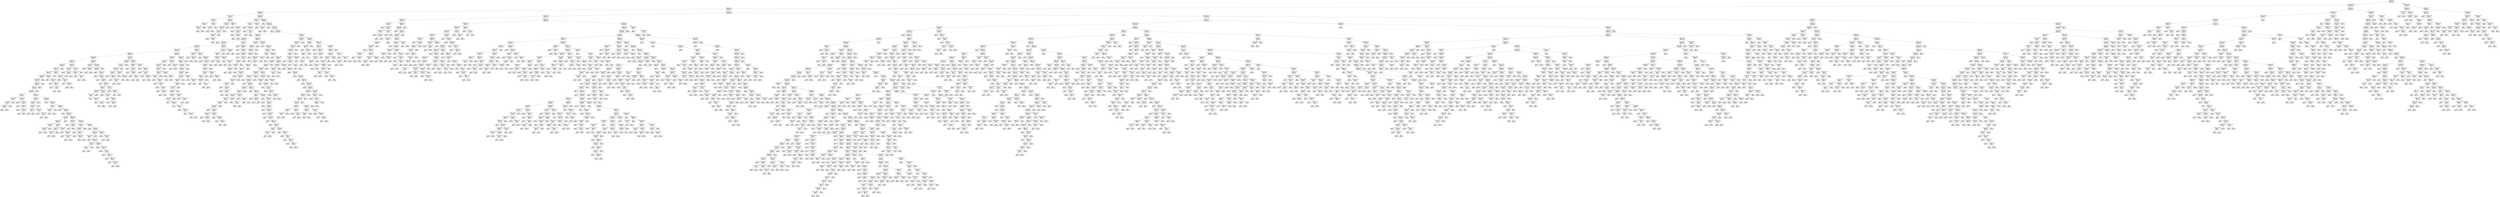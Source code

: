 digraph Tree {
node [shape=box] ;
0 [label="is_recipe <= 0.5\ngini = 0.4996\nsamples = 7383\nvalue = [3592, 3791]"] ;
1 [label="image_ratio <= 0.4555\ngini = 0.4999\nsamples = 7030\nvalue = [3554, 3476]"] ;
0 -> 1 [labeldistance=2.5, labelangle=45, headlabel="True"] ;
2 [label="image_ratio <= 0.0001\ngini = 0.4992\nsamples = 6087\nvalue = [2924, 3163]"] ;
1 -> 2 ;
3 [label="html_ratio <= 0.1622\ngini = 0.4889\nsamples = 726\nvalue = [417, 309]"] ;
2 -> 3 ;
4 [label="html_ratio <= 0.1369\ngini = 0.4234\nsamples = 46\nvalue = [32, 14]"] ;
3 -> 4 ;
5 [label="html_ratio <= 0.1155\ngini = 0.4922\nsamples = 16\nvalue = [7, 9]"] ;
4 -> 5 ;
6 [label="html_ratio <= 0.1015\ngini = 0.2778\nsamples = 6\nvalue = [5, 1]"] ;
5 -> 6 ;
7 [label="html_ratio <= 0.0999\ngini = 0.4444\nsamples = 3\nvalue = [2, 1]"] ;
6 -> 7 ;
8 [label="gini = 0.0\nsamples = 2\nvalue = [2, 0]"] ;
7 -> 8 ;
9 [label="gini = 0.0\nsamples = 1\nvalue = [0, 1]"] ;
7 -> 9 ;
10 [label="gini = 0.0\nsamples = 3\nvalue = [3, 0]"] ;
6 -> 10 ;
11 [label="html_ratio <= 0.1276\ngini = 0.32\nsamples = 10\nvalue = [2, 8]"] ;
5 -> 11 ;
12 [label="html_ratio <= 0.1265\ngini = 0.48\nsamples = 5\nvalue = [2, 3]"] ;
11 -> 12 ;
13 [label="gini = 0.0\nsamples = 3\nvalue = [0, 3]"] ;
12 -> 13 ;
14 [label="gini = 0.0\nsamples = 2\nvalue = [2, 0]"] ;
12 -> 14 ;
15 [label="gini = 0.0\nsamples = 5\nvalue = [0, 5]"] ;
11 -> 15 ;
16 [label="html_ratio <= 0.1487\ngini = 0.2778\nsamples = 30\nvalue = [25, 5]"] ;
4 -> 16 ;
17 [label="html_ratio <= 0.1476\ngini = 0.355\nsamples = 13\nvalue = [10, 3]"] ;
16 -> 17 ;
18 [label="html_ratio <= 0.1449\ngini = 0.2778\nsamples = 12\nvalue = [10, 2]"] ;
17 -> 18 ;
19 [label="html_ratio <= 0.1445\ngini = 0.375\nsamples = 8\nvalue = [6, 2]"] ;
18 -> 19 ;
20 [label="html_ratio <= 0.1418\ngini = 0.2449\nsamples = 7\nvalue = [6, 1]"] ;
19 -> 20 ;
21 [label="gini = 0.0\nsamples = 3\nvalue = [3, 0]"] ;
20 -> 21 ;
22 [label="html_ratio <= 0.1425\ngini = 0.375\nsamples = 4\nvalue = [3, 1]"] ;
20 -> 22 ;
23 [label="gini = 0.0\nsamples = 1\nvalue = [0, 1]"] ;
22 -> 23 ;
24 [label="gini = 0.0\nsamples = 3\nvalue = [3, 0]"] ;
22 -> 24 ;
25 [label="gini = 0.0\nsamples = 1\nvalue = [0, 1]"] ;
19 -> 25 ;
26 [label="gini = 0.0\nsamples = 4\nvalue = [4, 0]"] ;
18 -> 26 ;
27 [label="gini = 0.0\nsamples = 1\nvalue = [0, 1]"] ;
17 -> 27 ;
28 [label="html_ratio <= 0.1523\ngini = 0.2076\nsamples = 17\nvalue = [15, 2]"] ;
16 -> 28 ;
29 [label="gini = 0.0\nsamples = 6\nvalue = [6, 0]"] ;
28 -> 29 ;
30 [label="html_ratio <= 0.1527\ngini = 0.2975\nsamples = 11\nvalue = [9, 2]"] ;
28 -> 30 ;
31 [label="gini = 0.0\nsamples = 1\nvalue = [0, 1]"] ;
30 -> 31 ;
32 [label="html_ratio <= 0.1598\ngini = 0.18\nsamples = 10\nvalue = [9, 1]"] ;
30 -> 32 ;
33 [label="gini = 0.0\nsamples = 6\nvalue = [6, 0]"] ;
32 -> 33 ;
34 [label="html_ratio <= 0.1613\ngini = 0.375\nsamples = 4\nvalue = [3, 1]"] ;
32 -> 34 ;
35 [label="gini = 0.0\nsamples = 1\nvalue = [0, 1]"] ;
34 -> 35 ;
36 [label="gini = 0.0\nsamples = 3\nvalue = [3, 0]"] ;
34 -> 36 ;
37 [label="html_ratio <= 0.1648\ngini = 0.4912\nsamples = 680\nvalue = [385, 295]"] ;
3 -> 37 ;
38 [label="html_ratio <= 0.1635\ngini = 0.42\nsamples = 10\nvalue = [3, 7]"] ;
37 -> 38 ;
39 [label="html_ratio <= 0.1627\ngini = 0.5\nsamples = 4\nvalue = [2, 2]"] ;
38 -> 39 ;
40 [label="gini = 0.0\nsamples = 1\nvalue = [0, 1]"] ;
39 -> 40 ;
41 [label="html_ratio <= 0.1632\ngini = 0.4444\nsamples = 3\nvalue = [2, 1]"] ;
39 -> 41 ;
42 [label="gini = 0.0\nsamples = 1\nvalue = [1, 0]"] ;
41 -> 42 ;
43 [label="html_ratio <= 0.1633\ngini = 0.5\nsamples = 2\nvalue = [1, 1]"] ;
41 -> 43 ;
44 [label="gini = 0.0\nsamples = 1\nvalue = [0, 1]"] ;
43 -> 44 ;
45 [label="gini = 0.0\nsamples = 1\nvalue = [1, 0]"] ;
43 -> 45 ;
46 [label="html_ratio <= 0.1638\ngini = 0.2778\nsamples = 6\nvalue = [1, 5]"] ;
38 -> 46 ;
47 [label="gini = 0.0\nsamples = 3\nvalue = [0, 3]"] ;
46 -> 47 ;
48 [label="html_ratio <= 0.1641\ngini = 0.4444\nsamples = 3\nvalue = [1, 2]"] ;
46 -> 48 ;
49 [label="gini = 0.0\nsamples = 1\nvalue = [1, 0]"] ;
48 -> 49 ;
50 [label="gini = 0.0\nsamples = 2\nvalue = [0, 2]"] ;
48 -> 50 ;
51 [label="html_ratio <= 0.1659\ngini = 0.4902\nsamples = 670\nvalue = [382, 288]"] ;
37 -> 51 ;
52 [label="gini = 0.0\nsamples = 3\nvalue = [3, 0]"] ;
51 -> 52 ;
53 [label="html_ratio <= 0.1666\ngini = 0.4907\nsamples = 667\nvalue = [379, 288]"] ;
51 -> 53 ;
54 [label="gini = 0.0\nsamples = 2\nvalue = [0, 2]"] ;
53 -> 54 ;
55 [label="html_ratio <= 0.1678\ngini = 0.4902\nsamples = 665\nvalue = [379, 286]"] ;
53 -> 55 ;
56 [label="gini = 0.0\nsamples = 3\nvalue = [3, 0]"] ;
55 -> 56 ;
57 [label="html_ratio <= 0.3303\ngini = 0.4908\nsamples = 662\nvalue = [376, 286]"] ;
55 -> 57 ;
58 [label="html_ratio <= 0.2656\ngini = 0.4933\nsamples = 579\nvalue = [323, 256]"] ;
57 -> 58 ;
59 [label="html_ratio <= 0.26\ngini = 0.4863\nsamples = 381\nvalue = [222, 159]"] ;
58 -> 59 ;
60 [label="html_ratio <= 0.256\ngini = 0.49\nsamples = 361\nvalue = [206, 155]"] ;
59 -> 60 ;
61 [label="html_ratio <= 0.2494\ngini = 0.4854\nsamples = 340\nvalue = [199, 141]"] ;
60 -> 61 ;
62 [label="html_ratio <= 0.2369\ngini = 0.4899\nsamples = 303\nvalue = [173, 130]"] ;
61 -> 62 ;
63 [label="html_ratio <= 0.2277\ngini = 0.4816\nsamples = 240\nvalue = [143, 97]"] ;
62 -> 63 ;
64 [label="html_ratio <= 0.2191\ngini = 0.4948\nsamples = 196\nvalue = [108, 88]"] ;
63 -> 64 ;
65 [label="html_ratio <= 0.215\ngini = 0.4865\nsamples = 158\nvalue = [92, 66]"] ;
64 -> 65 ;
66 [label="html_ratio <= 0.2149\ngini = 0.4937\nsamples = 142\nvalue = [79, 63]"] ;
65 -> 66 ;
67 [label="html_ratio <= 0.2124\ngini = 0.4917\nsamples = 140\nvalue = [79, 61]"] ;
66 -> 67 ;
68 [label="html_ratio <= 0.2081\ngini = 0.4951\nsamples = 131\nvalue = [72, 59]"] ;
67 -> 68 ;
69 [label="html_ratio <= 0.2063\ngini = 0.4861\nsamples = 120\nvalue = [70, 50]"] ;
68 -> 69 ;
70 [label="html_ratio <= 0.2058\ngini = 0.4943\nsamples = 112\nvalue = [62, 50]"] ;
69 -> 70 ;
71 [label="html_ratio <= 0.2047\ngini = 0.4919\nsamples = 110\nvalue = [62, 48]"] ;
70 -> 71 ;
72 [label="image_ratio <= -0.5\ngini = 0.4947\nsamples = 107\nvalue = [59, 48]"] ;
71 -> 72 ;
73 [label="html_ratio <= 0.1744\ngini = 0.4963\nsamples = 105\nvalue = [57, 48]"] ;
72 -> 73 ;
74 [label="html_ratio <= 0.1707\ngini = 0.48\nsamples = 15\nvalue = [6, 9]"] ;
73 -> 74 ;
75 [label="html_ratio <= 0.1696\ngini = 0.4898\nsamples = 7\nvalue = [4, 3]"] ;
74 -> 75 ;
76 [label="html_ratio <= 0.1691\ngini = 0.48\nsamples = 5\nvalue = [2, 3]"] ;
75 -> 76 ;
77 [label="html_ratio <= 0.1683\ngini = 0.4444\nsamples = 3\nvalue = [2, 1]"] ;
76 -> 77 ;
78 [label="gini = 0.0\nsamples = 1\nvalue = [0, 1]"] ;
77 -> 78 ;
79 [label="gini = 0.0\nsamples = 2\nvalue = [2, 0]"] ;
77 -> 79 ;
80 [label="gini = 0.0\nsamples = 2\nvalue = [0, 2]"] ;
76 -> 80 ;
81 [label="gini = 0.0\nsamples = 2\nvalue = [2, 0]"] ;
75 -> 81 ;
82 [label="html_ratio <= 0.1716\ngini = 0.375\nsamples = 8\nvalue = [2, 6]"] ;
74 -> 82 ;
83 [label="gini = 0.0\nsamples = 2\nvalue = [0, 2]"] ;
82 -> 83 ;
84 [label="html_ratio <= 0.1722\ngini = 0.4444\nsamples = 6\nvalue = [2, 4]"] ;
82 -> 84 ;
85 [label="gini = 0.0\nsamples = 1\nvalue = [1, 0]"] ;
84 -> 85 ;
86 [label="html_ratio <= 0.1732\ngini = 0.32\nsamples = 5\nvalue = [1, 4]"] ;
84 -> 86 ;
87 [label="gini = 0.0\nsamples = 2\nvalue = [0, 2]"] ;
86 -> 87 ;
88 [label="html_ratio <= 0.1737\ngini = 0.4444\nsamples = 3\nvalue = [1, 2]"] ;
86 -> 88 ;
89 [label="gini = 0.0\nsamples = 1\nvalue = [1, 0]"] ;
88 -> 89 ;
90 [label="gini = 0.0\nsamples = 2\nvalue = [0, 2]"] ;
88 -> 90 ;
91 [label="html_ratio <= 0.1819\ngini = 0.4911\nsamples = 90\nvalue = [51, 39]"] ;
73 -> 91 ;
92 [label="html_ratio <= 0.1796\ngini = 0.3367\nsamples = 14\nvalue = [11, 3]"] ;
91 -> 92 ;
93 [label="html_ratio <= 0.1794\ngini = 0.42\nsamples = 10\nvalue = [7, 3]"] ;
92 -> 93 ;
94 [label="html_ratio <= 0.1753\ngini = 0.3457\nsamples = 9\nvalue = [7, 2]"] ;
93 -> 94 ;
95 [label="html_ratio <= 0.1749\ngini = 0.5\nsamples = 2\nvalue = [1, 1]"] ;
94 -> 95 ;
96 [label="gini = 0.0\nsamples = 1\nvalue = [1, 0]"] ;
95 -> 96 ;
97 [label="gini = 0.0\nsamples = 1\nvalue = [0, 1]"] ;
95 -> 97 ;
98 [label="html_ratio <= 0.1781\ngini = 0.2449\nsamples = 7\nvalue = [6, 1]"] ;
94 -> 98 ;
99 [label="gini = 0.0\nsamples = 4\nvalue = [4, 0]"] ;
98 -> 99 ;
100 [label="html_ratio <= 0.1786\ngini = 0.4444\nsamples = 3\nvalue = [2, 1]"] ;
98 -> 100 ;
101 [label="gini = 0.0\nsamples = 1\nvalue = [0, 1]"] ;
100 -> 101 ;
102 [label="gini = 0.0\nsamples = 2\nvalue = [2, 0]"] ;
100 -> 102 ;
103 [label="gini = 0.0\nsamples = 1\nvalue = [0, 1]"] ;
93 -> 103 ;
104 [label="gini = 0.0\nsamples = 4\nvalue = [4, 0]"] ;
92 -> 104 ;
105 [label="html_ratio <= 0.1835\ngini = 0.4986\nsamples = 76\nvalue = [40, 36]"] ;
91 -> 105 ;
106 [label="gini = 0.0\nsamples = 3\nvalue = [0, 3]"] ;
105 -> 106 ;
107 [label="html_ratio <= 0.1861\ngini = 0.4954\nsamples = 73\nvalue = [40, 33]"] ;
105 -> 107 ;
108 [label="html_ratio <= 0.1843\ngini = 0.32\nsamples = 5\nvalue = [4, 1]"] ;
107 -> 108 ;
109 [label="html_ratio <= 0.1839\ngini = 0.5\nsamples = 2\nvalue = [1, 1]"] ;
108 -> 109 ;
110 [label="gini = 0.0\nsamples = 1\nvalue = [1, 0]"] ;
109 -> 110 ;
111 [label="gini = 0.0\nsamples = 1\nvalue = [0, 1]"] ;
109 -> 111 ;
112 [label="gini = 0.0\nsamples = 3\nvalue = [3, 0]"] ;
108 -> 112 ;
113 [label="html_ratio <= 0.1869\ngini = 0.4983\nsamples = 68\nvalue = [36, 32]"] ;
107 -> 113 ;
114 [label="gini = 0.0\nsamples = 2\nvalue = [0, 2]"] ;
113 -> 114 ;
115 [label="html_ratio <= 0.1876\ngini = 0.4959\nsamples = 66\nvalue = [36, 30]"] ;
113 -> 115 ;
116 [label="gini = 0.0\nsamples = 3\nvalue = [3, 0]"] ;
115 -> 116 ;
117 [label="html_ratio <= 0.1943\ngini = 0.4989\nsamples = 63\nvalue = [33, 30]"] ;
115 -> 117 ;
118 [label="html_ratio <= 0.1938\ngini = 0.48\nsamples = 20\nvalue = [8, 12]"] ;
117 -> 118 ;
119 [label="html_ratio <= 0.1899\ngini = 0.4983\nsamples = 17\nvalue = [8, 9]"] ;
118 -> 119 ;
120 [label="html_ratio <= 0.1887\ngini = 0.4082\nsamples = 7\nvalue = [2, 5]"] ;
119 -> 120 ;
121 [label="html_ratio <= 0.188\ngini = 0.4444\nsamples = 3\nvalue = [2, 1]"] ;
120 -> 121 ;
122 [label="gini = 0.0\nsamples = 1\nvalue = [0, 1]"] ;
121 -> 122 ;
123 [label="gini = 0.0\nsamples = 2\nvalue = [2, 0]"] ;
121 -> 123 ;
124 [label="gini = 0.0\nsamples = 4\nvalue = [0, 4]"] ;
120 -> 124 ;
125 [label="html_ratio <= 0.1912\ngini = 0.48\nsamples = 10\nvalue = [6, 4]"] ;
119 -> 125 ;
126 [label="html_ratio <= 0.1904\ngini = 0.32\nsamples = 5\nvalue = [4, 1]"] ;
125 -> 126 ;
127 [label="html_ratio <= 0.1902\ngini = 0.5\nsamples = 2\nvalue = [1, 1]"] ;
126 -> 127 ;
128 [label="gini = 0.0\nsamples = 1\nvalue = [1, 0]"] ;
127 -> 128 ;
129 [label="gini = 0.0\nsamples = 1\nvalue = [0, 1]"] ;
127 -> 129 ;
130 [label="gini = 0.0\nsamples = 3\nvalue = [3, 0]"] ;
126 -> 130 ;
131 [label="html_ratio <= 0.1923\ngini = 0.48\nsamples = 5\nvalue = [2, 3]"] ;
125 -> 131 ;
132 [label="gini = 0.0\nsamples = 2\nvalue = [0, 2]"] ;
131 -> 132 ;
133 [label="html_ratio <= 0.1928\ngini = 0.4444\nsamples = 3\nvalue = [2, 1]"] ;
131 -> 133 ;
134 [label="gini = 0.0\nsamples = 1\nvalue = [1, 0]"] ;
133 -> 134 ;
135 [label="html_ratio <= 0.1933\ngini = 0.5\nsamples = 2\nvalue = [1, 1]"] ;
133 -> 135 ;
136 [label="gini = 0.0\nsamples = 1\nvalue = [0, 1]"] ;
135 -> 136 ;
137 [label="gini = 0.0\nsamples = 1\nvalue = [1, 0]"] ;
135 -> 137 ;
138 [label="gini = 0.0\nsamples = 3\nvalue = [0, 3]"] ;
118 -> 138 ;
139 [label="html_ratio <= 0.1982\ngini = 0.4867\nsamples = 43\nvalue = [25, 18]"] ;
117 -> 139 ;
140 [label="html_ratio <= 0.196\ngini = 0.2449\nsamples = 7\nvalue = [6, 1]"] ;
139 -> 140 ;
141 [label="gini = 0.0\nsamples = 3\nvalue = [3, 0]"] ;
140 -> 141 ;
142 [label="html_ratio <= 0.1967\ngini = 0.375\nsamples = 4\nvalue = [3, 1]"] ;
140 -> 142 ;
143 [label="gini = 0.0\nsamples = 1\nvalue = [0, 1]"] ;
142 -> 143 ;
144 [label="gini = 0.0\nsamples = 3\nvalue = [3, 0]"] ;
142 -> 144 ;
145 [label="html_ratio <= 0.1998\ngini = 0.4985\nsamples = 36\nvalue = [19, 17]"] ;
139 -> 145 ;
146 [label="html_ratio <= 0.1994\ngini = 0.42\nsamples = 10\nvalue = [3, 7]"] ;
145 -> 146 ;
147 [label="html_ratio <= 0.1985\ngini = 0.4898\nsamples = 7\nvalue = [3, 4]"] ;
146 -> 147 ;
148 [label="gini = 0.0\nsamples = 2\nvalue = [0, 2]"] ;
147 -> 148 ;
149 [label="html_ratio <= 0.1988\ngini = 0.48\nsamples = 5\nvalue = [3, 2]"] ;
147 -> 149 ;
150 [label="gini = 0.0\nsamples = 2\nvalue = [2, 0]"] ;
149 -> 150 ;
151 [label="html_ratio <= 0.1992\ngini = 0.4444\nsamples = 3\nvalue = [1, 2]"] ;
149 -> 151 ;
152 [label="gini = 0.0\nsamples = 2\nvalue = [0, 2]"] ;
151 -> 152 ;
153 [label="gini = 0.0\nsamples = 1\nvalue = [1, 0]"] ;
151 -> 153 ;
154 [label="gini = 0.0\nsamples = 3\nvalue = [0, 3]"] ;
146 -> 154 ;
155 [label="html_ratio <= 0.2014\ngini = 0.4734\nsamples = 26\nvalue = [16, 10]"] ;
145 -> 155 ;
156 [label="gini = 0.0\nsamples = 4\nvalue = [4, 0]"] ;
155 -> 156 ;
157 [label="html_ratio <= 0.2038\ngini = 0.4959\nsamples = 22\nvalue = [12, 10]"] ;
155 -> 157 ;
158 [label="html_ratio <= 0.2037\ngini = 0.4688\nsamples = 16\nvalue = [10, 6]"] ;
157 -> 158 ;
159 [label="html_ratio <= 0.2015\ngini = 0.497\nsamples = 13\nvalue = [7, 6]"] ;
158 -> 159 ;
160 [label="gini = 0.0\nsamples = 1\nvalue = [0, 1]"] ;
159 -> 160 ;
161 [label="html_ratio <= 0.2023\ngini = 0.4861\nsamples = 12\nvalue = [7, 5]"] ;
159 -> 161 ;
162 [label="html_ratio <= 0.2016\ngini = 0.32\nsamples = 5\nvalue = [4, 1]"] ;
161 -> 162 ;
163 [label="html_ratio <= 0.2015\ngini = 0.5\nsamples = 2\nvalue = [1, 1]"] ;
162 -> 163 ;
164 [label="gini = 0.0\nsamples = 1\nvalue = [1, 0]"] ;
163 -> 164 ;
165 [label="gini = 0.0\nsamples = 1\nvalue = [0, 1]"] ;
163 -> 165 ;
166 [label="gini = 0.0\nsamples = 3\nvalue = [3, 0]"] ;
162 -> 166 ;
167 [label="html_ratio <= 0.2025\ngini = 0.4898\nsamples = 7\nvalue = [3, 4]"] ;
161 -> 167 ;
168 [label="gini = 0.0\nsamples = 1\nvalue = [0, 1]"] ;
167 -> 168 ;
169 [label="html_ratio <= 0.2028\ngini = 0.5\nsamples = 6\nvalue = [3, 3]"] ;
167 -> 169 ;
170 [label="gini = 0.0\nsamples = 1\nvalue = [1, 0]"] ;
169 -> 170 ;
171 [label="html_ratio <= 0.203\ngini = 0.48\nsamples = 5\nvalue = [2, 3]"] ;
169 -> 171 ;
172 [label="gini = 0.0\nsamples = 1\nvalue = [0, 1]"] ;
171 -> 172 ;
173 [label="html_ratio <= 0.2031\ngini = 0.5\nsamples = 4\nvalue = [2, 2]"] ;
171 -> 173 ;
174 [label="gini = 0.0\nsamples = 1\nvalue = [1, 0]"] ;
173 -> 174 ;
175 [label="html_ratio <= 0.2032\ngini = 0.4444\nsamples = 3\nvalue = [1, 2]"] ;
173 -> 175 ;
176 [label="gini = 0.0\nsamples = 1\nvalue = [0, 1]"] ;
175 -> 176 ;
177 [label="html_ratio <= 0.2035\ngini = 0.5\nsamples = 2\nvalue = [1, 1]"] ;
175 -> 177 ;
178 [label="gini = 0.0\nsamples = 1\nvalue = [1, 0]"] ;
177 -> 178 ;
179 [label="gini = 0.0\nsamples = 1\nvalue = [0, 1]"] ;
177 -> 179 ;
180 [label="gini = 0.0\nsamples = 3\nvalue = [3, 0]"] ;
158 -> 180 ;
181 [label="html_ratio <= 0.2041\ngini = 0.4444\nsamples = 6\nvalue = [2, 4]"] ;
157 -> 181 ;
182 [label="gini = 0.0\nsamples = 3\nvalue = [0, 3]"] ;
181 -> 182 ;
183 [label="html_ratio <= 0.2046\ngini = 0.4444\nsamples = 3\nvalue = [2, 1]"] ;
181 -> 183 ;
184 [label="gini = 0.0\nsamples = 2\nvalue = [2, 0]"] ;
183 -> 184 ;
185 [label="gini = 0.0\nsamples = 1\nvalue = [0, 1]"] ;
183 -> 185 ;
186 [label="gini = 0.0\nsamples = 2\nvalue = [2, 0]"] ;
72 -> 186 ;
187 [label="gini = 0.0\nsamples = 3\nvalue = [3, 0]"] ;
71 -> 187 ;
188 [label="gini = 0.0\nsamples = 2\nvalue = [0, 2]"] ;
70 -> 188 ;
189 [label="gini = 0.0\nsamples = 8\nvalue = [8, 0]"] ;
69 -> 189 ;
190 [label="html_ratio <= 0.2107\ngini = 0.2975\nsamples = 11\nvalue = [2, 9]"] ;
68 -> 190 ;
191 [label="gini = 0.0\nsamples = 6\nvalue = [0, 6]"] ;
190 -> 191 ;
192 [label="html_ratio <= 0.2109\ngini = 0.48\nsamples = 5\nvalue = [2, 3]"] ;
190 -> 192 ;
193 [label="gini = 0.0\nsamples = 1\nvalue = [1, 0]"] ;
192 -> 193 ;
194 [label="html_ratio <= 0.2118\ngini = 0.375\nsamples = 4\nvalue = [1, 3]"] ;
192 -> 194 ;
195 [label="gini = 0.0\nsamples = 2\nvalue = [0, 2]"] ;
194 -> 195 ;
196 [label="html_ratio <= 0.2123\ngini = 0.5\nsamples = 2\nvalue = [1, 1]"] ;
194 -> 196 ;
197 [label="gini = 0.0\nsamples = 1\nvalue = [1, 0]"] ;
196 -> 197 ;
198 [label="gini = 0.0\nsamples = 1\nvalue = [0, 1]"] ;
196 -> 198 ;
199 [label="html_ratio <= 0.2135\ngini = 0.3457\nsamples = 9\nvalue = [7, 2]"] ;
67 -> 199 ;
200 [label="gini = 0.0\nsamples = 3\nvalue = [3, 0]"] ;
199 -> 200 ;
201 [label="html_ratio <= 0.2135\ngini = 0.4444\nsamples = 6\nvalue = [4, 2]"] ;
199 -> 201 ;
202 [label="gini = 0.0\nsamples = 1\nvalue = [0, 1]"] ;
201 -> 202 ;
203 [label="html_ratio <= 0.2139\ngini = 0.32\nsamples = 5\nvalue = [4, 1]"] ;
201 -> 203 ;
204 [label="gini = 0.0\nsamples = 2\nvalue = [2, 0]"] ;
203 -> 204 ;
205 [label="html_ratio <= 0.2143\ngini = 0.4444\nsamples = 3\nvalue = [2, 1]"] ;
203 -> 205 ;
206 [label="gini = 0.0\nsamples = 1\nvalue = [0, 1]"] ;
205 -> 206 ;
207 [label="gini = 0.0\nsamples = 2\nvalue = [2, 0]"] ;
205 -> 207 ;
208 [label="gini = 0.0\nsamples = 2\nvalue = [0, 2]"] ;
66 -> 208 ;
209 [label="html_ratio <= 0.2183\ngini = 0.3047\nsamples = 16\nvalue = [13, 3]"] ;
65 -> 209 ;
210 [label="html_ratio <= 0.2166\ngini = 0.1653\nsamples = 11\nvalue = [10, 1]"] ;
209 -> 210 ;
211 [label="gini = 0.0\nsamples = 5\nvalue = [5, 0]"] ;
210 -> 211 ;
212 [label="html_ratio <= 0.217\ngini = 0.2778\nsamples = 6\nvalue = [5, 1]"] ;
210 -> 212 ;
213 [label="gini = 0.0\nsamples = 1\nvalue = [0, 1]"] ;
212 -> 213 ;
214 [label="gini = 0.0\nsamples = 5\nvalue = [5, 0]"] ;
212 -> 214 ;
215 [label="html_ratio <= 0.2189\ngini = 0.48\nsamples = 5\nvalue = [3, 2]"] ;
209 -> 215 ;
216 [label="html_ratio <= 0.2185\ngini = 0.4444\nsamples = 3\nvalue = [1, 2]"] ;
215 -> 216 ;
217 [label="gini = 0.0\nsamples = 1\nvalue = [0, 1]"] ;
216 -> 217 ;
218 [label="html_ratio <= 0.2187\ngini = 0.5\nsamples = 2\nvalue = [1, 1]"] ;
216 -> 218 ;
219 [label="gini = 0.0\nsamples = 1\nvalue = [1, 0]"] ;
218 -> 219 ;
220 [label="gini = 0.0\nsamples = 1\nvalue = [0, 1]"] ;
218 -> 220 ;
221 [label="gini = 0.0\nsamples = 2\nvalue = [2, 0]"] ;
215 -> 221 ;
222 [label="html_ratio <= 0.2221\ngini = 0.4875\nsamples = 38\nvalue = [16, 22]"] ;
64 -> 222 ;
223 [label="html_ratio <= 0.2207\ngini = 0.1975\nsamples = 9\nvalue = [1, 8]"] ;
222 -> 223 ;
224 [label="gini = 0.0\nsamples = 5\nvalue = [0, 5]"] ;
223 -> 224 ;
225 [label="html_ratio <= 0.2212\ngini = 0.375\nsamples = 4\nvalue = [1, 3]"] ;
223 -> 225 ;
226 [label="gini = 0.0\nsamples = 1\nvalue = [1, 0]"] ;
225 -> 226 ;
227 [label="gini = 0.0\nsamples = 3\nvalue = [0, 3]"] ;
225 -> 227 ;
228 [label="html_ratio <= 0.2277\ngini = 0.4994\nsamples = 29\nvalue = [15, 14]"] ;
222 -> 228 ;
229 [label="html_ratio <= 0.2229\ngini = 0.4938\nsamples = 27\nvalue = [15, 12]"] ;
228 -> 229 ;
230 [label="gini = 0.0\nsamples = 2\nvalue = [2, 0]"] ;
229 -> 230 ;
231 [label="html_ratio <= 0.2239\ngini = 0.4992\nsamples = 25\nvalue = [13, 12]"] ;
229 -> 231 ;
232 [label="gini = 0.0\nsamples = 3\nvalue = [0, 3]"] ;
231 -> 232 ;
233 [label="html_ratio <= 0.2241\ngini = 0.4835\nsamples = 22\nvalue = [13, 9]"] ;
231 -> 233 ;
234 [label="gini = 0.0\nsamples = 2\nvalue = [2, 0]"] ;
233 -> 234 ;
235 [label="html_ratio <= 0.2242\ngini = 0.495\nsamples = 20\nvalue = [11, 9]"] ;
233 -> 235 ;
236 [label="gini = 0.0\nsamples = 2\nvalue = [0, 2]"] ;
235 -> 236 ;
237 [label="html_ratio <= 0.226\ngini = 0.4753\nsamples = 18\nvalue = [11, 7]"] ;
235 -> 237 ;
238 [label="html_ratio <= 0.2253\ngini = 0.497\nsamples = 13\nvalue = [7, 6]"] ;
237 -> 238 ;
239 [label="html_ratio <= 0.2247\ngini = 0.4082\nsamples = 7\nvalue = [5, 2]"] ;
238 -> 239 ;
240 [label="html_ratio <= 0.2244\ngini = 0.5\nsamples = 4\nvalue = [2, 2]"] ;
239 -> 240 ;
241 [label="gini = 0.0\nsamples = 1\nvalue = [1, 0]"] ;
240 -> 241 ;
242 [label="html_ratio <= 0.2246\ngini = 0.4444\nsamples = 3\nvalue = [1, 2]"] ;
240 -> 242 ;
243 [label="gini = 0.0\nsamples = 1\nvalue = [0, 1]"] ;
242 -> 243 ;
244 [label="html_ratio <= 0.2246\ngini = 0.5\nsamples = 2\nvalue = [1, 1]"] ;
242 -> 244 ;
245 [label="gini = 0.0\nsamples = 1\nvalue = [1, 0]"] ;
244 -> 245 ;
246 [label="gini = 0.0\nsamples = 1\nvalue = [0, 1]"] ;
244 -> 246 ;
247 [label="gini = 0.0\nsamples = 3\nvalue = [3, 0]"] ;
239 -> 247 ;
248 [label="html_ratio <= 0.2256\ngini = 0.4444\nsamples = 6\nvalue = [2, 4]"] ;
238 -> 248 ;
249 [label="gini = 0.0\nsamples = 2\nvalue = [0, 2]"] ;
248 -> 249 ;
250 [label="html_ratio <= 0.2257\ngini = 0.5\nsamples = 4\nvalue = [2, 2]"] ;
248 -> 250 ;
251 [label="gini = 0.0\nsamples = 1\nvalue = [1, 0]"] ;
250 -> 251 ;
252 [label="html_ratio <= 0.2257\ngini = 0.4444\nsamples = 3\nvalue = [1, 2]"] ;
250 -> 252 ;
253 [label="gini = 0.0\nsamples = 1\nvalue = [0, 1]"] ;
252 -> 253 ;
254 [label="html_ratio <= 0.2258\ngini = 0.5\nsamples = 2\nvalue = [1, 1]"] ;
252 -> 254 ;
255 [label="gini = 0.0\nsamples = 1\nvalue = [1, 0]"] ;
254 -> 255 ;
256 [label="gini = 0.0\nsamples = 1\nvalue = [0, 1]"] ;
254 -> 256 ;
257 [label="html_ratio <= 0.2269\ngini = 0.32\nsamples = 5\nvalue = [4, 1]"] ;
237 -> 257 ;
258 [label="gini = 0.0\nsamples = 3\nvalue = [3, 0]"] ;
257 -> 258 ;
259 [label="html_ratio <= 0.2274\ngini = 0.5\nsamples = 2\nvalue = [1, 1]"] ;
257 -> 259 ;
260 [label="gini = 0.0\nsamples = 1\nvalue = [0, 1]"] ;
259 -> 260 ;
261 [label="gini = 0.0\nsamples = 1\nvalue = [1, 0]"] ;
259 -> 261 ;
262 [label="gini = 0.0\nsamples = 2\nvalue = [0, 2]"] ;
228 -> 262 ;
263 [label="html_ratio <= 0.2339\ngini = 0.3254\nsamples = 44\nvalue = [35, 9]"] ;
63 -> 263 ;
264 [label="html_ratio <= 0.2318\ngini = 0.2449\nsamples = 28\nvalue = [24, 4]"] ;
263 -> 264 ;
265 [label="html_ratio <= 0.2314\ngini = 0.32\nsamples = 20\nvalue = [16, 4]"] ;
264 -> 265 ;
266 [label="html_ratio <= 0.2296\ngini = 0.2659\nsamples = 19\nvalue = [16, 3]"] ;
265 -> 266 ;
267 [label="html_ratio <= 0.2289\ngini = 0.4082\nsamples = 7\nvalue = [5, 2]"] ;
266 -> 267 ;
268 [label="gini = 0.0\nsamples = 4\nvalue = [4, 0]"] ;
267 -> 268 ;
269 [label="html_ratio <= 0.2293\ngini = 0.4444\nsamples = 3\nvalue = [1, 2]"] ;
267 -> 269 ;
270 [label="gini = 0.0\nsamples = 1\nvalue = [0, 1]"] ;
269 -> 270 ;
271 [label="html_ratio <= 0.2296\ngini = 0.5\nsamples = 2\nvalue = [1, 1]"] ;
269 -> 271 ;
272 [label="gini = 0.0\nsamples = 1\nvalue = [1, 0]"] ;
271 -> 272 ;
273 [label="gini = 0.0\nsamples = 1\nvalue = [0, 1]"] ;
271 -> 273 ;
274 [label="html_ratio <= 0.2304\ngini = 0.1528\nsamples = 12\nvalue = [11, 1]"] ;
266 -> 274 ;
275 [label="gini = 0.0\nsamples = 9\nvalue = [9, 0]"] ;
274 -> 275 ;
276 [label="html_ratio <= 0.2307\ngini = 0.4444\nsamples = 3\nvalue = [2, 1]"] ;
274 -> 276 ;
277 [label="gini = 0.0\nsamples = 1\nvalue = [0, 1]"] ;
276 -> 277 ;
278 [label="gini = 0.0\nsamples = 2\nvalue = [2, 0]"] ;
276 -> 278 ;
279 [label="gini = 0.0\nsamples = 1\nvalue = [0, 1]"] ;
265 -> 279 ;
280 [label="gini = 0.0\nsamples = 8\nvalue = [8, 0]"] ;
264 -> 280 ;
281 [label="html_ratio <= 0.235\ngini = 0.4297\nsamples = 16\nvalue = [11, 5]"] ;
263 -> 281 ;
282 [label="html_ratio <= 0.2344\ngini = 0.48\nsamples = 5\nvalue = [2, 3]"] ;
281 -> 282 ;
283 [label="gini = 0.0\nsamples = 1\nvalue = [0, 1]"] ;
282 -> 283 ;
284 [label="html_ratio <= 0.2346\ngini = 0.5\nsamples = 4\nvalue = [2, 2]"] ;
282 -> 284 ;
285 [label="gini = 0.0\nsamples = 1\nvalue = [1, 0]"] ;
284 -> 285 ;
286 [label="html_ratio <= 0.2348\ngini = 0.4444\nsamples = 3\nvalue = [1, 2]"] ;
284 -> 286 ;
287 [label="gini = 0.0\nsamples = 1\nvalue = [0, 1]"] ;
286 -> 287 ;
288 [label="html_ratio <= 0.2349\ngini = 0.5\nsamples = 2\nvalue = [1, 1]"] ;
286 -> 288 ;
289 [label="gini = 0.0\nsamples = 1\nvalue = [1, 0]"] ;
288 -> 289 ;
290 [label="gini = 0.0\nsamples = 1\nvalue = [0, 1]"] ;
288 -> 290 ;
291 [label="html_ratio <= 0.2353\ngini = 0.2975\nsamples = 11\nvalue = [9, 2]"] ;
281 -> 291 ;
292 [label="gini = 0.0\nsamples = 3\nvalue = [3, 0]"] ;
291 -> 292 ;
293 [label="html_ratio <= 0.2355\ngini = 0.375\nsamples = 8\nvalue = [6, 2]"] ;
291 -> 293 ;
294 [label="gini = 0.0\nsamples = 1\nvalue = [0, 1]"] ;
293 -> 294 ;
295 [label="html_ratio <= 0.2359\ngini = 0.2449\nsamples = 7\nvalue = [6, 1]"] ;
293 -> 295 ;
296 [label="gini = 0.0\nsamples = 4\nvalue = [4, 0]"] ;
295 -> 296 ;
297 [label="html_ratio <= 0.2362\ngini = 0.4444\nsamples = 3\nvalue = [2, 1]"] ;
295 -> 297 ;
298 [label="gini = 0.0\nsamples = 1\nvalue = [0, 1]"] ;
297 -> 298 ;
299 [label="gini = 0.0\nsamples = 2\nvalue = [2, 0]"] ;
297 -> 299 ;
300 [label="html_ratio <= 0.2423\ngini = 0.4989\nsamples = 63\nvalue = [30, 33]"] ;
62 -> 300 ;
301 [label="html_ratio <= 0.2412\ngini = 0.4592\nsamples = 28\nvalue = [10, 18]"] ;
300 -> 301 ;
302 [label="html_ratio <= 0.241\ngini = 0.495\nsamples = 20\nvalue = [9, 11]"] ;
301 -> 302 ;
303 [label="html_ratio <= 0.2402\ngini = 0.4753\nsamples = 18\nvalue = [7, 11]"] ;
302 -> 303 ;
304 [label="html_ratio <= 0.2387\ngini = 0.4978\nsamples = 15\nvalue = [7, 8]"] ;
303 -> 304 ;
305 [label="html_ratio <= 0.2378\ngini = 0.4444\nsamples = 9\nvalue = [3, 6]"] ;
304 -> 305 ;
306 [label="html_ratio <= 0.2372\ngini = 0.5\nsamples = 6\nvalue = [3, 3]"] ;
305 -> 306 ;
307 [label="gini = 0.0\nsamples = 1\nvalue = [0, 1]"] ;
306 -> 307 ;
308 [label="html_ratio <= 0.2373\ngini = 0.48\nsamples = 5\nvalue = [3, 2]"] ;
306 -> 308 ;
309 [label="gini = 0.0\nsamples = 1\nvalue = [1, 0]"] ;
308 -> 309 ;
310 [label="html_ratio <= 0.2374\ngini = 0.5\nsamples = 4\nvalue = [2, 2]"] ;
308 -> 310 ;
311 [label="gini = 0.0\nsamples = 1\nvalue = [0, 1]"] ;
310 -> 311 ;
312 [label="html_ratio <= 0.2374\ngini = 0.4444\nsamples = 3\nvalue = [2, 1]"] ;
310 -> 312 ;
313 [label="gini = 0.0\nsamples = 1\nvalue = [1, 0]"] ;
312 -> 313 ;
314 [label="html_ratio <= 0.2375\ngini = 0.5\nsamples = 2\nvalue = [1, 1]"] ;
312 -> 314 ;
315 [label="gini = 0.0\nsamples = 1\nvalue = [0, 1]"] ;
314 -> 315 ;
316 [label="gini = 0.0\nsamples = 1\nvalue = [1, 0]"] ;
314 -> 316 ;
317 [label="gini = 0.0\nsamples = 3\nvalue = [0, 3]"] ;
305 -> 317 ;
318 [label="html_ratio <= 0.2397\ngini = 0.4444\nsamples = 6\nvalue = [4, 2]"] ;
304 -> 318 ;
319 [label="gini = 0.0\nsamples = 3\nvalue = [3, 0]"] ;
318 -> 319 ;
320 [label="html_ratio <= 0.24\ngini = 0.4444\nsamples = 3\nvalue = [1, 2]"] ;
318 -> 320 ;
321 [label="gini = 0.0\nsamples = 2\nvalue = [0, 2]"] ;
320 -> 321 ;
322 [label="gini = 0.0\nsamples = 1\nvalue = [1, 0]"] ;
320 -> 322 ;
323 [label="gini = 0.0\nsamples = 3\nvalue = [0, 3]"] ;
303 -> 323 ;
324 [label="gini = 0.0\nsamples = 2\nvalue = [2, 0]"] ;
302 -> 324 ;
325 [label="html_ratio <= 0.2418\ngini = 0.2188\nsamples = 8\nvalue = [1, 7]"] ;
301 -> 325 ;
326 [label="gini = 0.0\nsamples = 5\nvalue = [0, 5]"] ;
325 -> 326 ;
327 [label="html_ratio <= 0.2419\ngini = 0.4444\nsamples = 3\nvalue = [1, 2]"] ;
325 -> 327 ;
328 [label="gini = 0.0\nsamples = 1\nvalue = [1, 0]"] ;
327 -> 328 ;
329 [label="gini = 0.0\nsamples = 2\nvalue = [0, 2]"] ;
327 -> 329 ;
330 [label="html_ratio <= 0.2483\ngini = 0.4898\nsamples = 35\nvalue = [20, 15]"] ;
300 -> 330 ;
331 [label="image_ratio <= -0.5\ngini = 0.4775\nsamples = 33\nvalue = [20, 13]"] ;
330 -> 331 ;
332 [label="html_ratio <= 0.2477\ngini = 0.4688\nsamples = 32\nvalue = [20, 12]"] ;
331 -> 332 ;
333 [label="html_ratio <= 0.2475\ngini = 0.48\nsamples = 30\nvalue = [18, 12]"] ;
332 -> 333 ;
334 [label="html_ratio <= 0.2462\ngini = 0.4709\nsamples = 29\nvalue = [18, 11]"] ;
333 -> 334 ;
335 [label="html_ratio <= 0.2457\ngini = 0.4915\nsamples = 23\nvalue = [13, 10]"] ;
334 -> 335 ;
336 [label="html_ratio <= 0.2452\ngini = 0.455\nsamples = 20\nvalue = [13, 7]"] ;
335 -> 336 ;
337 [label="html_ratio <= 0.245\ngini = 0.4922\nsamples = 16\nvalue = [9, 7]"] ;
336 -> 337 ;
338 [label="html_ratio <= 0.2446\ngini = 0.48\nsamples = 15\nvalue = [9, 6]"] ;
337 -> 338 ;
339 [label="html_ratio <= 0.2442\ngini = 0.497\nsamples = 13\nvalue = [7, 6]"] ;
338 -> 339 ;
340 [label="html_ratio <= 0.2433\ngini = 0.4444\nsamples = 9\nvalue = [6, 3]"] ;
339 -> 340 ;
341 [label="html_ratio <= 0.2426\ngini = 0.5\nsamples = 6\nvalue = [3, 3]"] ;
340 -> 341 ;
342 [label="gini = 0.0\nsamples = 1\nvalue = [1, 0]"] ;
341 -> 342 ;
343 [label="html_ratio <= 0.2426\ngini = 0.48\nsamples = 5\nvalue = [2, 3]"] ;
341 -> 343 ;
344 [label="gini = 0.0\nsamples = 1\nvalue = [0, 1]"] ;
343 -> 344 ;
345 [label="html_ratio <= 0.2428\ngini = 0.5\nsamples = 4\nvalue = [2, 2]"] ;
343 -> 345 ;
346 [label="gini = 0.0\nsamples = 1\nvalue = [1, 0]"] ;
345 -> 346 ;
347 [label="html_ratio <= 0.243\ngini = 0.4444\nsamples = 3\nvalue = [1, 2]"] ;
345 -> 347 ;
348 [label="gini = 0.0\nsamples = 1\nvalue = [0, 1]"] ;
347 -> 348 ;
349 [label="html_ratio <= 0.2431\ngini = 0.5\nsamples = 2\nvalue = [1, 1]"] ;
347 -> 349 ;
350 [label="gini = 0.0\nsamples = 1\nvalue = [1, 0]"] ;
349 -> 350 ;
351 [label="gini = 0.0\nsamples = 1\nvalue = [0, 1]"] ;
349 -> 351 ;
352 [label="gini = 0.0\nsamples = 3\nvalue = [3, 0]"] ;
340 -> 352 ;
353 [label="html_ratio <= 0.2444\ngini = 0.375\nsamples = 4\nvalue = [1, 3]"] ;
339 -> 353 ;
354 [label="gini = 0.0\nsamples = 2\nvalue = [0, 2]"] ;
353 -> 354 ;
355 [label="html_ratio <= 0.2445\ngini = 0.5\nsamples = 2\nvalue = [1, 1]"] ;
353 -> 355 ;
356 [label="gini = 0.0\nsamples = 1\nvalue = [1, 0]"] ;
355 -> 356 ;
357 [label="gini = 0.0\nsamples = 1\nvalue = [0, 1]"] ;
355 -> 357 ;
358 [label="gini = 0.0\nsamples = 2\nvalue = [2, 0]"] ;
338 -> 358 ;
359 [label="gini = 0.0\nsamples = 1\nvalue = [0, 1]"] ;
337 -> 359 ;
360 [label="gini = 0.0\nsamples = 4\nvalue = [4, 0]"] ;
336 -> 360 ;
361 [label="gini = 0.0\nsamples = 3\nvalue = [0, 3]"] ;
335 -> 361 ;
362 [label="html_ratio <= 0.2471\ngini = 0.2778\nsamples = 6\nvalue = [5, 1]"] ;
334 -> 362 ;
363 [label="gini = 0.0\nsamples = 3\nvalue = [3, 0]"] ;
362 -> 363 ;
364 [label="html_ratio <= 0.2472\ngini = 0.4444\nsamples = 3\nvalue = [2, 1]"] ;
362 -> 364 ;
365 [label="gini = 0.0\nsamples = 1\nvalue = [0, 1]"] ;
364 -> 365 ;
366 [label="gini = 0.0\nsamples = 2\nvalue = [2, 0]"] ;
364 -> 366 ;
367 [label="gini = 0.0\nsamples = 1\nvalue = [0, 1]"] ;
333 -> 367 ;
368 [label="gini = 0.0\nsamples = 2\nvalue = [2, 0]"] ;
332 -> 368 ;
369 [label="gini = 0.0\nsamples = 1\nvalue = [0, 1]"] ;
331 -> 369 ;
370 [label="gini = 0.0\nsamples = 2\nvalue = [0, 2]"] ;
330 -> 370 ;
371 [label="html_ratio <= 0.2512\ngini = 0.4178\nsamples = 37\nvalue = [26, 11]"] ;
61 -> 371 ;
372 [label="html_ratio <= 0.2503\ngini = 0.1528\nsamples = 12\nvalue = [11, 1]"] ;
371 -> 372 ;
373 [label="gini = 0.0\nsamples = 6\nvalue = [6, 0]"] ;
372 -> 373 ;
374 [label="html_ratio <= 0.2505\ngini = 0.2778\nsamples = 6\nvalue = [5, 1]"] ;
372 -> 374 ;
375 [label="gini = 0.0\nsamples = 1\nvalue = [0, 1]"] ;
374 -> 375 ;
376 [label="gini = 0.0\nsamples = 5\nvalue = [5, 0]"] ;
374 -> 376 ;
377 [label="html_ratio <= 0.2517\ngini = 0.48\nsamples = 25\nvalue = [15, 10]"] ;
371 -> 377 ;
378 [label="gini = 0.0\nsamples = 3\nvalue = [0, 3]"] ;
377 -> 378 ;
379 [label="html_ratio <= 0.2521\ngini = 0.4339\nsamples = 22\nvalue = [15, 7]"] ;
377 -> 379 ;
380 [label="gini = 0.0\nsamples = 3\nvalue = [3, 0]"] ;
379 -> 380 ;
381 [label="html_ratio <= 0.2555\ngini = 0.4654\nsamples = 19\nvalue = [12, 7]"] ;
379 -> 381 ;
382 [label="html_ratio <= 0.2552\ngini = 0.4922\nsamples = 16\nvalue = [9, 7]"] ;
381 -> 382 ;
383 [label="html_ratio <= 0.2538\ngini = 0.4592\nsamples = 14\nvalue = [9, 5]"] ;
382 -> 383 ;
384 [label="html_ratio <= 0.2531\ngini = 0.4898\nsamples = 7\nvalue = [3, 4]"] ;
383 -> 384 ;
385 [label="html_ratio <= 0.253\ngini = 0.48\nsamples = 5\nvalue = [3, 2]"] ;
384 -> 385 ;
386 [label="html_ratio <= 0.2525\ngini = 0.4444\nsamples = 3\nvalue = [1, 2]"] ;
385 -> 386 ;
387 [label="gini = 0.0\nsamples = 1\nvalue = [0, 1]"] ;
386 -> 387 ;
388 [label="html_ratio <= 0.2529\ngini = 0.5\nsamples = 2\nvalue = [1, 1]"] ;
386 -> 388 ;
389 [label="gini = 0.0\nsamples = 1\nvalue = [1, 0]"] ;
388 -> 389 ;
390 [label="gini = 0.0\nsamples = 1\nvalue = [0, 1]"] ;
388 -> 390 ;
391 [label="gini = 0.0\nsamples = 2\nvalue = [2, 0]"] ;
385 -> 391 ;
392 [label="gini = 0.0\nsamples = 2\nvalue = [0, 2]"] ;
384 -> 392 ;
393 [label="html_ratio <= 0.2549\ngini = 0.2449\nsamples = 7\nvalue = [6, 1]"] ;
383 -> 393 ;
394 [label="gini = 0.0\nsamples = 4\nvalue = [4, 0]"] ;
393 -> 394 ;
395 [label="html_ratio <= 0.255\ngini = 0.4444\nsamples = 3\nvalue = [2, 1]"] ;
393 -> 395 ;
396 [label="gini = 0.0\nsamples = 1\nvalue = [0, 1]"] ;
395 -> 396 ;
397 [label="gini = 0.0\nsamples = 2\nvalue = [2, 0]"] ;
395 -> 397 ;
398 [label="gini = 0.0\nsamples = 2\nvalue = [0, 2]"] ;
382 -> 398 ;
399 [label="gini = 0.0\nsamples = 3\nvalue = [3, 0]"] ;
381 -> 399 ;
400 [label="html_ratio <= 0.2587\ngini = 0.4444\nsamples = 21\nvalue = [7, 14]"] ;
60 -> 400 ;
401 [label="html_ratio <= 0.2583\ngini = 0.32\nsamples = 15\nvalue = [3, 12]"] ;
400 -> 401 ;
402 [label="html_ratio <= 0.2581\ngini = 0.42\nsamples = 10\nvalue = [3, 7]"] ;
401 -> 402 ;
403 [label="html_ratio <= 0.2569\ngini = 0.2449\nsamples = 7\nvalue = [1, 6]"] ;
402 -> 403 ;
404 [label="gini = 0.0\nsamples = 3\nvalue = [0, 3]"] ;
403 -> 404 ;
405 [label="html_ratio <= 0.2573\ngini = 0.375\nsamples = 4\nvalue = [1, 3]"] ;
403 -> 405 ;
406 [label="gini = 0.0\nsamples = 1\nvalue = [1, 0]"] ;
405 -> 406 ;
407 [label="gini = 0.0\nsamples = 3\nvalue = [0, 3]"] ;
405 -> 407 ;
408 [label="html_ratio <= 0.2582\ngini = 0.4444\nsamples = 3\nvalue = [2, 1]"] ;
402 -> 408 ;
409 [label="gini = 0.0\nsamples = 1\nvalue = [1, 0]"] ;
408 -> 409 ;
410 [label="html_ratio <= 0.2583\ngini = 0.5\nsamples = 2\nvalue = [1, 1]"] ;
408 -> 410 ;
411 [label="gini = 0.0\nsamples = 1\nvalue = [0, 1]"] ;
410 -> 411 ;
412 [label="gini = 0.0\nsamples = 1\nvalue = [1, 0]"] ;
410 -> 412 ;
413 [label="gini = 0.0\nsamples = 5\nvalue = [0, 5]"] ;
401 -> 413 ;
414 [label="html_ratio <= 0.2594\ngini = 0.4444\nsamples = 6\nvalue = [4, 2]"] ;
400 -> 414 ;
415 [label="gini = 0.0\nsamples = 4\nvalue = [4, 0]"] ;
414 -> 415 ;
416 [label="gini = 0.0\nsamples = 2\nvalue = [0, 2]"] ;
414 -> 416 ;
417 [label="html_ratio <= 0.2609\ngini = 0.32\nsamples = 20\nvalue = [16, 4]"] ;
59 -> 417 ;
418 [label="gini = 0.0\nsamples = 3\nvalue = [3, 0]"] ;
417 -> 418 ;
419 [label="html_ratio <= 0.2613\ngini = 0.3599\nsamples = 17\nvalue = [13, 4]"] ;
417 -> 419 ;
420 [label="gini = 0.0\nsamples = 1\nvalue = [0, 1]"] ;
419 -> 420 ;
421 [label="html_ratio <= 0.2629\ngini = 0.3047\nsamples = 16\nvalue = [13, 3]"] ;
419 -> 421 ;
422 [label="gini = 0.0\nsamples = 5\nvalue = [5, 0]"] ;
421 -> 422 ;
423 [label="html_ratio <= 0.263\ngini = 0.3967\nsamples = 11\nvalue = [8, 3]"] ;
421 -> 423 ;
424 [label="gini = 0.0\nsamples = 1\nvalue = [0, 1]"] ;
423 -> 424 ;
425 [label="html_ratio <= 0.2652\ngini = 0.32\nsamples = 10\nvalue = [8, 2]"] ;
423 -> 425 ;
426 [label="html_ratio <= 0.2647\ngini = 0.4082\nsamples = 7\nvalue = [5, 2]"] ;
425 -> 426 ;
427 [label="html_ratio <= 0.2635\ngini = 0.2778\nsamples = 6\nvalue = [5, 1]"] ;
426 -> 427 ;
428 [label="html_ratio <= 0.2632\ngini = 0.4444\nsamples = 3\nvalue = [2, 1]"] ;
427 -> 428 ;
429 [label="gini = 0.0\nsamples = 2\nvalue = [2, 0]"] ;
428 -> 429 ;
430 [label="gini = 0.0\nsamples = 1\nvalue = [0, 1]"] ;
428 -> 430 ;
431 [label="gini = 0.0\nsamples = 3\nvalue = [3, 0]"] ;
427 -> 431 ;
432 [label="gini = 0.0\nsamples = 1\nvalue = [0, 1]"] ;
426 -> 432 ;
433 [label="gini = 0.0\nsamples = 3\nvalue = [3, 0]"] ;
425 -> 433 ;
434 [label="html_ratio <= 0.2696\ngini = 0.4998\nsamples = 198\nvalue = [101, 97]"] ;
58 -> 434 ;
435 [label="html_ratio <= 0.2685\ngini = 0.4579\nsamples = 31\nvalue = [11, 20]"] ;
434 -> 435 ;
436 [label="html_ratio <= 0.2684\ngini = 0.4928\nsamples = 25\nvalue = [11, 14]"] ;
435 -> 436 ;
437 [label="html_ratio <= 0.2678\ngini = 0.4764\nsamples = 23\nvalue = [9, 14]"] ;
436 -> 437 ;
438 [label="html_ratio <= 0.2659\ngini = 0.4986\nsamples = 19\nvalue = [9, 10]"] ;
437 -> 438 ;
439 [label="gini = 0.0\nsamples = 3\nvalue = [0, 3]"] ;
438 -> 439 ;
440 [label="html_ratio <= 0.2662\ngini = 0.4922\nsamples = 16\nvalue = [9, 7]"] ;
438 -> 440 ;
441 [label="gini = 0.0\nsamples = 2\nvalue = [2, 0]"] ;
440 -> 441 ;
442 [label="html_ratio <= 0.2671\ngini = 0.5\nsamples = 14\nvalue = [7, 7]"] ;
440 -> 442 ;
443 [label="html_ratio <= 0.2669\ngini = 0.4861\nsamples = 12\nvalue = [5, 7]"] ;
442 -> 443 ;
444 [label="html_ratio <= 0.2663\ngini = 0.5\nsamples = 10\nvalue = [5, 5]"] ;
443 -> 444 ;
445 [label="gini = 0.0\nsamples = 1\nvalue = [0, 1]"] ;
444 -> 445 ;
446 [label="html_ratio <= 0.2665\ngini = 0.4938\nsamples = 9\nvalue = [5, 4]"] ;
444 -> 446 ;
447 [label="gini = 0.0\nsamples = 2\nvalue = [2, 0]"] ;
446 -> 447 ;
448 [label="html_ratio <= 0.2668\ngini = 0.4898\nsamples = 7\nvalue = [3, 4]"] ;
446 -> 448 ;
449 [label="html_ratio <= 0.2666\ngini = 0.4444\nsamples = 6\nvalue = [2, 4]"] ;
448 -> 449 ;
450 [label="html_ratio <= 0.2665\ngini = 0.5\nsamples = 4\nvalue = [2, 2]"] ;
449 -> 450 ;
451 [label="gini = 0.0\nsamples = 1\nvalue = [0, 1]"] ;
450 -> 451 ;
452 [label="html_ratio <= 0.2666\ngini = 0.4444\nsamples = 3\nvalue = [2, 1]"] ;
450 -> 452 ;
453 [label="gini = 0.0\nsamples = 1\nvalue = [1, 0]"] ;
452 -> 453 ;
454 [label="html_ratio <= 0.2666\ngini = 0.5\nsamples = 2\nvalue = [1, 1]"] ;
452 -> 454 ;
455 [label="gini = 0.0\nsamples = 1\nvalue = [0, 1]"] ;
454 -> 455 ;
456 [label="gini = 0.0\nsamples = 1\nvalue = [1, 0]"] ;
454 -> 456 ;
457 [label="gini = 0.0\nsamples = 2\nvalue = [0, 2]"] ;
449 -> 457 ;
458 [label="gini = 0.0\nsamples = 1\nvalue = [1, 0]"] ;
448 -> 458 ;
459 [label="gini = 0.0\nsamples = 2\nvalue = [0, 2]"] ;
443 -> 459 ;
460 [label="gini = 0.0\nsamples = 2\nvalue = [2, 0]"] ;
442 -> 460 ;
461 [label="gini = 0.0\nsamples = 4\nvalue = [0, 4]"] ;
437 -> 461 ;
462 [label="gini = 0.0\nsamples = 2\nvalue = [2, 0]"] ;
436 -> 462 ;
463 [label="gini = 0.0\nsamples = 6\nvalue = [0, 6]"] ;
435 -> 463 ;
464 [label="html_ratio <= 0.2699\ngini = 0.497\nsamples = 167\nvalue = [90, 77]"] ;
434 -> 464 ;
465 [label="gini = 0.0\nsamples = 3\nvalue = [3, 0]"] ;
464 -> 465 ;
466 [label="html_ratio <= 0.3288\ngini = 0.4981\nsamples = 164\nvalue = [87, 77]"] ;
464 -> 466 ;
467 [label="html_ratio <= 0.2703\ngini = 0.4973\nsamples = 162\nvalue = [87, 75]"] ;
466 -> 467 ;
468 [label="html_ratio <= 0.27\ngini = 0.32\nsamples = 5\nvalue = [1, 4]"] ;
467 -> 468 ;
469 [label="html_ratio <= 0.2699\ngini = 0.5\nsamples = 2\nvalue = [1, 1]"] ;
468 -> 469 ;
470 [label="gini = 0.0\nsamples = 1\nvalue = [0, 1]"] ;
469 -> 470 ;
471 [label="gini = 0.0\nsamples = 1\nvalue = [1, 0]"] ;
469 -> 471 ;
472 [label="gini = 0.0\nsamples = 3\nvalue = [0, 3]"] ;
468 -> 472 ;
473 [label="html_ratio <= 0.2707\ngini = 0.4954\nsamples = 157\nvalue = [86, 71]"] ;
467 -> 473 ;
474 [label="gini = 0.0\nsamples = 3\nvalue = [3, 0]"] ;
473 -> 474 ;
475 [label="html_ratio <= 0.2928\ngini = 0.497\nsamples = 154\nvalue = [83, 71]"] ;
473 -> 475 ;
476 [label="html_ratio <= 0.2894\ngini = 0.4889\nsamples = 94\nvalue = [54, 40]"] ;
475 -> 476 ;
477 [label="html_ratio <= 0.2883\ngini = 0.4949\nsamples = 89\nvalue = [49, 40]"] ;
476 -> 477 ;
478 [label="html_ratio <= 0.2833\ngini = 0.4903\nsamples = 86\nvalue = [49, 37]"] ;
477 -> 478 ;
479 [label="html_ratio <= 0.2808\ngini = 0.4985\nsamples = 74\nvalue = [39, 35]"] ;
478 -> 479 ;
480 [label="html_ratio <= 0.2708\ngini = 0.4938\nsamples = 63\nvalue = [35, 28]"] ;
479 -> 480 ;
481 [label="gini = 0.0\nsamples = 1\nvalue = [0, 1]"] ;
480 -> 481 ;
482 [label="html_ratio <= 0.2708\ngini = 0.4917\nsamples = 62\nvalue = [35, 27]"] ;
480 -> 482 ;
483 [label="gini = 0.0\nsamples = 2\nvalue = [2, 0]"] ;
482 -> 483 ;
484 [label="html_ratio <= 0.2732\ngini = 0.495\nsamples = 60\nvalue = [33, 27]"] ;
482 -> 484 ;
485 [label="html_ratio <= 0.2729\ngini = 0.497\nsamples = 26\nvalue = [12, 14]"] ;
484 -> 485 ;
486 [label="html_ratio <= 0.2726\ngini = 0.5\nsamples = 24\nvalue = [12, 12]"] ;
485 -> 486 ;
487 [label="html_ratio <= 0.2718\ngini = 0.495\nsamples = 20\nvalue = [9, 11]"] ;
486 -> 487 ;
488 [label="html_ratio <= 0.2717\ngini = 0.4978\nsamples = 15\nvalue = [8, 7]"] ;
487 -> 488 ;
489 [label="html_ratio <= 0.2715\ngini = 0.497\nsamples = 13\nvalue = [6, 7]"] ;
488 -> 489 ;
490 [label="html_ratio <= 0.2709\ngini = 0.4959\nsamples = 11\nvalue = [6, 5]"] ;
489 -> 490 ;
491 [label="gini = 0.0\nsamples = 1\nvalue = [0, 1]"] ;
490 -> 491 ;
492 [label="html_ratio <= 0.2713\ngini = 0.48\nsamples = 10\nvalue = [6, 4]"] ;
490 -> 492 ;
493 [label="html_ratio <= 0.2711\ngini = 0.32\nsamples = 5\nvalue = [4, 1]"] ;
492 -> 493 ;
494 [label="gini = 0.0\nsamples = 2\nvalue = [2, 0]"] ;
493 -> 494 ;
495 [label="html_ratio <= 0.2712\ngini = 0.4444\nsamples = 3\nvalue = [2, 1]"] ;
493 -> 495 ;
496 [label="gini = 0.0\nsamples = 1\nvalue = [0, 1]"] ;
495 -> 496 ;
497 [label="gini = 0.0\nsamples = 2\nvalue = [2, 0]"] ;
495 -> 497 ;
498 [label="html_ratio <= 0.2713\ngini = 0.48\nsamples = 5\nvalue = [2, 3]"] ;
492 -> 498 ;
499 [label="gini = 0.0\nsamples = 2\nvalue = [0, 2]"] ;
498 -> 499 ;
500 [label="html_ratio <= 0.2714\ngini = 0.4444\nsamples = 3\nvalue = [2, 1]"] ;
498 -> 500 ;
501 [label="gini = 0.0\nsamples = 1\nvalue = [1, 0]"] ;
500 -> 501 ;
502 [label="html_ratio <= 0.2715\ngini = 0.5\nsamples = 2\nvalue = [1, 1]"] ;
500 -> 502 ;
503 [label="gini = 0.0\nsamples = 1\nvalue = [0, 1]"] ;
502 -> 503 ;
504 [label="gini = 0.0\nsamples = 1\nvalue = [1, 0]"] ;
502 -> 504 ;
505 [label="gini = 0.0\nsamples = 2\nvalue = [0, 2]"] ;
489 -> 505 ;
506 [label="gini = 0.0\nsamples = 2\nvalue = [2, 0]"] ;
488 -> 506 ;
507 [label="html_ratio <= 0.2721\ngini = 0.32\nsamples = 5\nvalue = [1, 4]"] ;
487 -> 507 ;
508 [label="gini = 0.0\nsamples = 3\nvalue = [0, 3]"] ;
507 -> 508 ;
509 [label="html_ratio <= 0.2724\ngini = 0.5\nsamples = 2\nvalue = [1, 1]"] ;
507 -> 509 ;
510 [label="gini = 0.0\nsamples = 1\nvalue = [1, 0]"] ;
509 -> 510 ;
511 [label="gini = 0.0\nsamples = 1\nvalue = [0, 1]"] ;
509 -> 511 ;
512 [label="html_ratio <= 0.2728\ngini = 0.375\nsamples = 4\nvalue = [3, 1]"] ;
486 -> 512 ;
513 [label="gini = 0.0\nsamples = 2\nvalue = [2, 0]"] ;
512 -> 513 ;
514 [label="html_ratio <= 0.2729\ngini = 0.5\nsamples = 2\nvalue = [1, 1]"] ;
512 -> 514 ;
515 [label="gini = 0.0\nsamples = 1\nvalue = [0, 1]"] ;
514 -> 515 ;
516 [label="gini = 0.0\nsamples = 1\nvalue = [1, 0]"] ;
514 -> 516 ;
517 [label="gini = 0.0\nsamples = 2\nvalue = [0, 2]"] ;
485 -> 517 ;
518 [label="html_ratio <= 0.2736\ngini = 0.4723\nsamples = 34\nvalue = [21, 13]"] ;
484 -> 518 ;
519 [label="gini = 0.0\nsamples = 4\nvalue = [4, 0]"] ;
518 -> 519 ;
520 [label="html_ratio <= 0.2747\ngini = 0.4911\nsamples = 30\nvalue = [17, 13]"] ;
518 -> 520 ;
521 [label="html_ratio <= 0.2738\ngini = 0.32\nsamples = 5\nvalue = [1, 4]"] ;
520 -> 521 ;
522 [label="gini = 0.0\nsamples = 2\nvalue = [0, 2]"] ;
521 -> 522 ;
523 [label="html_ratio <= 0.274\ngini = 0.4444\nsamples = 3\nvalue = [1, 2]"] ;
521 -> 523 ;
524 [label="gini = 0.0\nsamples = 1\nvalue = [1, 0]"] ;
523 -> 524 ;
525 [label="gini = 0.0\nsamples = 2\nvalue = [0, 2]"] ;
523 -> 525 ;
526 [label="html_ratio <= 0.2751\ngini = 0.4608\nsamples = 25\nvalue = [16, 9]"] ;
520 -> 526 ;
527 [label="gini = 0.0\nsamples = 2\nvalue = [2, 0]"] ;
526 -> 527 ;
528 [label="html_ratio <= 0.2753\ngini = 0.4764\nsamples = 23\nvalue = [14, 9]"] ;
526 -> 528 ;
529 [label="gini = 0.0\nsamples = 1\nvalue = [0, 1]"] ;
528 -> 529 ;
530 [label="html_ratio <= 0.2755\ngini = 0.4628\nsamples = 22\nvalue = [14, 8]"] ;
528 -> 530 ;
531 [label="gini = 0.0\nsamples = 2\nvalue = [2, 0]"] ;
530 -> 531 ;
532 [label="html_ratio <= 0.2756\ngini = 0.48\nsamples = 20\nvalue = [12, 8]"] ;
530 -> 532 ;
533 [label="gini = 0.0\nsamples = 2\nvalue = [0, 2]"] ;
532 -> 533 ;
534 [label="html_ratio <= 0.2757\ngini = 0.4444\nsamples = 18\nvalue = [12, 6]"] ;
532 -> 534 ;
535 [label="gini = 0.0\nsamples = 2\nvalue = [2, 0]"] ;
534 -> 535 ;
536 [label="html_ratio <= 0.2761\ngini = 0.4688\nsamples = 16\nvalue = [10, 6]"] ;
534 -> 536 ;
537 [label="gini = 0.0\nsamples = 1\nvalue = [0, 1]"] ;
536 -> 537 ;
538 [label="html_ratio <= 0.2766\ngini = 0.4444\nsamples = 15\nvalue = [10, 5]"] ;
536 -> 538 ;
539 [label="gini = 0.0\nsamples = 2\nvalue = [2, 0]"] ;
538 -> 539 ;
540 [label="html_ratio <= 0.2768\ngini = 0.4734\nsamples = 13\nvalue = [8, 5]"] ;
538 -> 540 ;
541 [label="gini = 0.0\nsamples = 1\nvalue = [0, 1]"] ;
540 -> 541 ;
542 [label="html_ratio <= 0.2783\ngini = 0.4444\nsamples = 12\nvalue = [8, 4]"] ;
540 -> 542 ;
543 [label="html_ratio <= 0.2772\ngini = 0.32\nsamples = 5\nvalue = [4, 1]"] ;
542 -> 543 ;
544 [label="html_ratio <= 0.2771\ngini = 0.5\nsamples = 2\nvalue = [1, 1]"] ;
543 -> 544 ;
545 [label="gini = 0.0\nsamples = 1\nvalue = [1, 0]"] ;
544 -> 545 ;
546 [label="gini = 0.0\nsamples = 1\nvalue = [0, 1]"] ;
544 -> 546 ;
547 [label="gini = 0.0\nsamples = 3\nvalue = [3, 0]"] ;
543 -> 547 ;
548 [label="html_ratio <= 0.2785\ngini = 0.4898\nsamples = 7\nvalue = [4, 3]"] ;
542 -> 548 ;
549 [label="gini = 0.0\nsamples = 1\nvalue = [0, 1]"] ;
548 -> 549 ;
550 [label="html_ratio <= 0.2787\ngini = 0.4444\nsamples = 6\nvalue = [4, 2]"] ;
548 -> 550 ;
551 [label="gini = 0.0\nsamples = 1\nvalue = [1, 0]"] ;
550 -> 551 ;
552 [label="html_ratio <= 0.279\ngini = 0.48\nsamples = 5\nvalue = [3, 2]"] ;
550 -> 552 ;
553 [label="gini = 0.0\nsamples = 1\nvalue = [0, 1]"] ;
552 -> 553 ;
554 [label="html_ratio <= 0.2799\ngini = 0.375\nsamples = 4\nvalue = [3, 1]"] ;
552 -> 554 ;
555 [label="gini = 0.0\nsamples = 2\nvalue = [2, 0]"] ;
554 -> 555 ;
556 [label="html_ratio <= 0.2805\ngini = 0.5\nsamples = 2\nvalue = [1, 1]"] ;
554 -> 556 ;
557 [label="gini = 0.0\nsamples = 1\nvalue = [0, 1]"] ;
556 -> 557 ;
558 [label="gini = 0.0\nsamples = 1\nvalue = [1, 0]"] ;
556 -> 558 ;
559 [label="html_ratio <= 0.2812\ngini = 0.4628\nsamples = 11\nvalue = [4, 7]"] ;
479 -> 559 ;
560 [label="gini = 0.0\nsamples = 2\nvalue = [0, 2]"] ;
559 -> 560 ;
561 [label="html_ratio <= 0.2815\ngini = 0.4938\nsamples = 9\nvalue = [4, 5]"] ;
559 -> 561 ;
562 [label="gini = 0.0\nsamples = 1\nvalue = [1, 0]"] ;
561 -> 562 ;
563 [label="html_ratio <= 0.2825\ngini = 0.4688\nsamples = 8\nvalue = [3, 5]"] ;
561 -> 563 ;
564 [label="gini = 0.0\nsamples = 2\nvalue = [0, 2]"] ;
563 -> 564 ;
565 [label="html_ratio <= 0.2827\ngini = 0.5\nsamples = 6\nvalue = [3, 3]"] ;
563 -> 565 ;
566 [label="gini = 0.0\nsamples = 2\nvalue = [2, 0]"] ;
565 -> 566 ;
567 [label="html_ratio <= 0.2832\ngini = 0.375\nsamples = 4\nvalue = [1, 3]"] ;
565 -> 567 ;
568 [label="gini = 0.0\nsamples = 2\nvalue = [0, 2]"] ;
567 -> 568 ;
569 [label="html_ratio <= 0.2833\ngini = 0.5\nsamples = 2\nvalue = [1, 1]"] ;
567 -> 569 ;
570 [label="gini = 0.0\nsamples = 1\nvalue = [1, 0]"] ;
569 -> 570 ;
571 [label="gini = 0.0\nsamples = 1\nvalue = [0, 1]"] ;
569 -> 571 ;
572 [label="image_ratio <= -0.5\ngini = 0.2778\nsamples = 12\nvalue = [10, 2]"] ;
478 -> 572 ;
573 [label="html_ratio <= 0.2876\ngini = 0.1653\nsamples = 11\nvalue = [10, 1]"] ;
572 -> 573 ;
574 [label="gini = 0.0\nsamples = 8\nvalue = [8, 0]"] ;
573 -> 574 ;
575 [label="html_ratio <= 0.2879\ngini = 0.4444\nsamples = 3\nvalue = [2, 1]"] ;
573 -> 575 ;
576 [label="gini = 0.0\nsamples = 1\nvalue = [0, 1]"] ;
575 -> 576 ;
577 [label="gini = 0.0\nsamples = 2\nvalue = [2, 0]"] ;
575 -> 577 ;
578 [label="gini = 0.0\nsamples = 1\nvalue = [0, 1]"] ;
572 -> 578 ;
579 [label="gini = 0.0\nsamples = 3\nvalue = [0, 3]"] ;
477 -> 579 ;
580 [label="gini = 0.0\nsamples = 5\nvalue = [5, 0]"] ;
476 -> 580 ;
581 [label="html_ratio <= 0.296\ngini = 0.4994\nsamples = 60\nvalue = [29, 31]"] ;
475 -> 581 ;
582 [label="image_ratio <= -0.5\ngini = 0.32\nsamples = 10\nvalue = [2, 8]"] ;
581 -> 582 ;
583 [label="html_ratio <= 0.2952\ngini = 0.1975\nsamples = 9\nvalue = [1, 8]"] ;
582 -> 583 ;
584 [label="html_ratio <= 0.2948\ngini = 0.375\nsamples = 4\nvalue = [1, 3]"] ;
583 -> 584 ;
585 [label="gini = 0.0\nsamples = 3\nvalue = [0, 3]"] ;
584 -> 585 ;
586 [label="gini = 0.0\nsamples = 1\nvalue = [1, 0]"] ;
584 -> 586 ;
587 [label="gini = 0.0\nsamples = 5\nvalue = [0, 5]"] ;
583 -> 587 ;
588 [label="gini = 0.0\nsamples = 1\nvalue = [1, 0]"] ;
582 -> 588 ;
589 [label="html_ratio <= 0.2968\ngini = 0.4968\nsamples = 50\nvalue = [27, 23]"] ;
581 -> 589 ;
590 [label="gini = 0.0\nsamples = 2\nvalue = [2, 0]"] ;
589 -> 590 ;
591 [label="html_ratio <= 0.2997\ngini = 0.4991\nsamples = 48\nvalue = [25, 23]"] ;
589 -> 591 ;
592 [label="gini = 0.0\nsamples = 3\nvalue = [0, 3]"] ;
591 -> 592 ;
593 [label="html_ratio <= 0.3012\ngini = 0.4938\nsamples = 45\nvalue = [25, 20]"] ;
591 -> 593 ;
594 [label="gini = 0.0\nsamples = 3\nvalue = [3, 0]"] ;
593 -> 594 ;
595 [label="html_ratio <= 0.3018\ngini = 0.4989\nsamples = 42\nvalue = [22, 20]"] ;
593 -> 595 ;
596 [label="gini = 0.0\nsamples = 1\nvalue = [0, 1]"] ;
595 -> 596 ;
597 [label="html_ratio <= 0.302\ngini = 0.4973\nsamples = 41\nvalue = [22, 19]"] ;
595 -> 597 ;
598 [label="gini = 0.0\nsamples = 2\nvalue = [2, 0]"] ;
597 -> 598 ;
599 [label="html_ratio <= 0.3026\ngini = 0.4997\nsamples = 39\nvalue = [20, 19]"] ;
597 -> 599 ;
600 [label="gini = 0.0\nsamples = 2\nvalue = [0, 2]"] ;
599 -> 600 ;
601 [label="html_ratio <= 0.323\ngini = 0.4967\nsamples = 37\nvalue = [20, 17]"] ;
599 -> 601 ;
602 [label="html_ratio <= 0.3198\ngini = 0.4851\nsamples = 29\nvalue = [17, 12]"] ;
601 -> 602 ;
603 [label="image_ratio <= -0.5\ngini = 0.497\nsamples = 26\nvalue = [14, 12]"] ;
602 -> 603 ;
604 [label="html_ratio <= 0.3183\ngini = 0.4861\nsamples = 24\nvalue = [14, 10]"] ;
603 -> 604 ;
605 [label="html_ratio <= 0.3075\ngini = 0.4764\nsamples = 23\nvalue = [14, 9]"] ;
604 -> 605 ;
606 [label="html_ratio <= 0.3041\ngini = 0.4938\nsamples = 9\nvalue = [4, 5]"] ;
605 -> 606 ;
607 [label="html_ratio <= 0.3034\ngini = 0.375\nsamples = 4\nvalue = [3, 1]"] ;
606 -> 607 ;
608 [label="html_ratio <= 0.3029\ngini = 0.5\nsamples = 2\nvalue = [1, 1]"] ;
607 -> 608 ;
609 [label="gini = 0.0\nsamples = 1\nvalue = [1, 0]"] ;
608 -> 609 ;
610 [label="gini = 0.0\nsamples = 1\nvalue = [0, 1]"] ;
608 -> 610 ;
611 [label="gini = 0.0\nsamples = 2\nvalue = [2, 0]"] ;
607 -> 611 ;
612 [label="html_ratio <= 0.3067\ngini = 0.32\nsamples = 5\nvalue = [1, 4]"] ;
606 -> 612 ;
613 [label="gini = 0.0\nsamples = 3\nvalue = [0, 3]"] ;
612 -> 613 ;
614 [label="html_ratio <= 0.3074\ngini = 0.5\nsamples = 2\nvalue = [1, 1]"] ;
612 -> 614 ;
615 [label="gini = 0.0\nsamples = 1\nvalue = [1, 0]"] ;
614 -> 615 ;
616 [label="gini = 0.0\nsamples = 1\nvalue = [0, 1]"] ;
614 -> 616 ;
617 [label="html_ratio <= 0.3145\ngini = 0.4082\nsamples = 14\nvalue = [10, 4]"] ;
605 -> 617 ;
618 [label="html_ratio <= 0.3103\ngini = 0.2188\nsamples = 8\nvalue = [7, 1]"] ;
617 -> 618 ;
619 [label="html_ratio <= 0.309\ngini = 0.375\nsamples = 4\nvalue = [3, 1]"] ;
618 -> 619 ;
620 [label="gini = 0.0\nsamples = 3\nvalue = [3, 0]"] ;
619 -> 620 ;
621 [label="gini = 0.0\nsamples = 1\nvalue = [0, 1]"] ;
619 -> 621 ;
622 [label="gini = 0.0\nsamples = 4\nvalue = [4, 0]"] ;
618 -> 622 ;
623 [label="html_ratio <= 0.3151\ngini = 0.5\nsamples = 6\nvalue = [3, 3]"] ;
617 -> 623 ;
624 [label="gini = 0.0\nsamples = 2\nvalue = [0, 2]"] ;
623 -> 624 ;
625 [label="html_ratio <= 0.3167\ngini = 0.375\nsamples = 4\nvalue = [3, 1]"] ;
623 -> 625 ;
626 [label="gini = 0.0\nsamples = 2\nvalue = [2, 0]"] ;
625 -> 626 ;
627 [label="html_ratio <= 0.3177\ngini = 0.5\nsamples = 2\nvalue = [1, 1]"] ;
625 -> 627 ;
628 [label="gini = 0.0\nsamples = 1\nvalue = [0, 1]"] ;
627 -> 628 ;
629 [label="gini = 0.0\nsamples = 1\nvalue = [1, 0]"] ;
627 -> 629 ;
630 [label="gini = 0.0\nsamples = 1\nvalue = [0, 1]"] ;
604 -> 630 ;
631 [label="gini = 0.0\nsamples = 2\nvalue = [0, 2]"] ;
603 -> 631 ;
632 [label="gini = 0.0\nsamples = 3\nvalue = [3, 0]"] ;
602 -> 632 ;
633 [label="html_ratio <= 0.3286\ngini = 0.4688\nsamples = 8\nvalue = [3, 5]"] ;
601 -> 633 ;
634 [label="html_ratio <= 0.3244\ngini = 0.4082\nsamples = 7\nvalue = [2, 5]"] ;
633 -> 634 ;
635 [label="gini = 0.0\nsamples = 2\nvalue = [0, 2]"] ;
634 -> 635 ;
636 [label="html_ratio <= 0.327\ngini = 0.48\nsamples = 5\nvalue = [2, 3]"] ;
634 -> 636 ;
637 [label="image_ratio <= -0.5\ngini = 0.4444\nsamples = 3\nvalue = [2, 1]"] ;
636 -> 637 ;
638 [label="gini = 0.0\nsamples = 2\nvalue = [2, 0]"] ;
637 -> 638 ;
639 [label="gini = 0.0\nsamples = 1\nvalue = [0, 1]"] ;
637 -> 639 ;
640 [label="gini = 0.0\nsamples = 2\nvalue = [0, 2]"] ;
636 -> 640 ;
641 [label="gini = 0.0\nsamples = 1\nvalue = [1, 0]"] ;
633 -> 641 ;
642 [label="gini = 0.0\nsamples = 2\nvalue = [0, 2]"] ;
466 -> 642 ;
643 [label="html_ratio <= 0.377\ngini = 0.4616\nsamples = 83\nvalue = [53, 30]"] ;
57 -> 643 ;
644 [label="html_ratio <= 0.3657\ngini = 0.375\nsamples = 24\nvalue = [18, 6]"] ;
643 -> 644 ;
645 [label="html_ratio <= 0.3654\ngini = 0.4321\nsamples = 19\nvalue = [13, 6]"] ;
644 -> 645 ;
646 [label="html_ratio <= 0.3551\ngini = 0.4012\nsamples = 18\nvalue = [13, 5]"] ;
645 -> 646 ;
647 [label="html_ratio <= 0.3498\ngini = 0.4592\nsamples = 14\nvalue = [9, 5]"] ;
646 -> 647 ;
648 [label="html_ratio <= 0.3356\ngini = 0.375\nsamples = 12\nvalue = [9, 3]"] ;
647 -> 648 ;
649 [label="html_ratio <= 0.3329\ngini = 0.48\nsamples = 5\nvalue = [3, 2]"] ;
648 -> 649 ;
650 [label="gini = 0.0\nsamples = 2\nvalue = [2, 0]"] ;
649 -> 650 ;
651 [label="html_ratio <= 0.3345\ngini = 0.4444\nsamples = 3\nvalue = [1, 2]"] ;
649 -> 651 ;
652 [label="gini = 0.0\nsamples = 1\nvalue = [0, 1]"] ;
651 -> 652 ;
653 [label="html_ratio <= 0.3352\ngini = 0.5\nsamples = 2\nvalue = [1, 1]"] ;
651 -> 653 ;
654 [label="gini = 0.0\nsamples = 1\nvalue = [1, 0]"] ;
653 -> 654 ;
655 [label="gini = 0.0\nsamples = 1\nvalue = [0, 1]"] ;
653 -> 655 ;
656 [label="html_ratio <= 0.3424\ngini = 0.2449\nsamples = 7\nvalue = [6, 1]"] ;
648 -> 656 ;
657 [label="gini = 0.0\nsamples = 5\nvalue = [5, 0]"] ;
656 -> 657 ;
658 [label="html_ratio <= 0.3455\ngini = 0.5\nsamples = 2\nvalue = [1, 1]"] ;
656 -> 658 ;
659 [label="gini = 0.0\nsamples = 1\nvalue = [0, 1]"] ;
658 -> 659 ;
660 [label="gini = 0.0\nsamples = 1\nvalue = [1, 0]"] ;
658 -> 660 ;
661 [label="gini = 0.0\nsamples = 2\nvalue = [0, 2]"] ;
647 -> 661 ;
662 [label="gini = 0.0\nsamples = 4\nvalue = [4, 0]"] ;
646 -> 662 ;
663 [label="gini = 0.0\nsamples = 1\nvalue = [0, 1]"] ;
645 -> 663 ;
664 [label="gini = 0.0\nsamples = 5\nvalue = [5, 0]"] ;
644 -> 664 ;
665 [label="html_ratio <= 0.4022\ngini = 0.4826\nsamples = 59\nvalue = [35, 24]"] ;
643 -> 665 ;
666 [label="image_ratio <= -0.5\ngini = 0.4592\nsamples = 14\nvalue = [5, 9]"] ;
665 -> 666 ;
667 [label="html_ratio <= 0.3839\ngini = 0.4688\nsamples = 8\nvalue = [5, 3]"] ;
666 -> 667 ;
668 [label="gini = 0.0\nsamples = 4\nvalue = [4, 0]"] ;
667 -> 668 ;
669 [label="html_ratio <= 0.3911\ngini = 0.375\nsamples = 4\nvalue = [1, 3]"] ;
667 -> 669 ;
670 [label="html_ratio <= 0.3872\ngini = 0.5\nsamples = 2\nvalue = [1, 1]"] ;
669 -> 670 ;
671 [label="gini = 0.0\nsamples = 1\nvalue = [0, 1]"] ;
670 -> 671 ;
672 [label="gini = 0.0\nsamples = 1\nvalue = [1, 0]"] ;
670 -> 672 ;
673 [label="gini = 0.0\nsamples = 2\nvalue = [0, 2]"] ;
669 -> 673 ;
674 [label="gini = 0.0\nsamples = 6\nvalue = [0, 6]"] ;
666 -> 674 ;
675 [label="html_ratio <= 0.4465\ngini = 0.4444\nsamples = 45\nvalue = [30, 15]"] ;
665 -> 675 ;
676 [label="html_ratio <= 0.4093\ngini = 0.2778\nsamples = 18\nvalue = [15, 3]"] ;
675 -> 676 ;
677 [label="gini = 0.0\nsamples = 5\nvalue = [5, 0]"] ;
676 -> 677 ;
678 [label="html_ratio <= 0.4099\ngini = 0.355\nsamples = 13\nvalue = [10, 3]"] ;
676 -> 678 ;
679 [label="gini = 0.0\nsamples = 1\nvalue = [0, 1]"] ;
678 -> 679 ;
680 [label="html_ratio <= 0.4405\ngini = 0.2778\nsamples = 12\nvalue = [10, 2]"] ;
678 -> 680 ;
681 [label="html_ratio <= 0.4367\ngini = 0.375\nsamples = 8\nvalue = [6, 2]"] ;
680 -> 681 ;
682 [label="html_ratio <= 0.4201\ngini = 0.2449\nsamples = 7\nvalue = [6, 1]"] ;
681 -> 682 ;
683 [label="gini = 0.0\nsamples = 3\nvalue = [3, 0]"] ;
682 -> 683 ;
684 [label="html_ratio <= 0.4237\ngini = 0.375\nsamples = 4\nvalue = [3, 1]"] ;
682 -> 684 ;
685 [label="gini = 0.0\nsamples = 1\nvalue = [0, 1]"] ;
684 -> 685 ;
686 [label="gini = 0.0\nsamples = 3\nvalue = [3, 0]"] ;
684 -> 686 ;
687 [label="gini = 0.0\nsamples = 1\nvalue = [0, 1]"] ;
681 -> 687 ;
688 [label="gini = 0.0\nsamples = 4\nvalue = [4, 0]"] ;
680 -> 688 ;
689 [label="html_ratio <= 0.6264\ngini = 0.4938\nsamples = 27\nvalue = [15, 12]"] ;
675 -> 689 ;
690 [label="html_ratio <= 0.5104\ngini = 0.4992\nsamples = 25\nvalue = [13, 12]"] ;
689 -> 690 ;
691 [label="html_ratio <= 0.4822\ngini = 0.4898\nsamples = 21\nvalue = [12, 9]"] ;
690 -> 691 ;
692 [label="image_ratio <= -0.5\ngini = 0.4978\nsamples = 15\nvalue = [7, 8]"] ;
691 -> 692 ;
693 [label="html_ratio <= 0.4775\ngini = 0.4444\nsamples = 12\nvalue = [4, 8]"] ;
692 -> 693 ;
694 [label="html_ratio <= 0.4695\ngini = 0.4938\nsamples = 9\nvalue = [4, 5]"] ;
693 -> 694 ;
695 [label="html_ratio <= 0.4506\ngini = 0.4082\nsamples = 7\nvalue = [2, 5]"] ;
694 -> 695 ;
696 [label="html_ratio <= 0.4487\ngini = 0.5\nsamples = 2\nvalue = [1, 1]"] ;
695 -> 696 ;
697 [label="gini = 0.0\nsamples = 1\nvalue = [0, 1]"] ;
696 -> 697 ;
698 [label="gini = 0.0\nsamples = 1\nvalue = [1, 0]"] ;
696 -> 698 ;
699 [label="html_ratio <= 0.4642\ngini = 0.32\nsamples = 5\nvalue = [1, 4]"] ;
695 -> 699 ;
700 [label="gini = 0.0\nsamples = 3\nvalue = [0, 3]"] ;
699 -> 700 ;
701 [label="html_ratio <= 0.4681\ngini = 0.5\nsamples = 2\nvalue = [1, 1]"] ;
699 -> 701 ;
702 [label="gini = 0.0\nsamples = 1\nvalue = [1, 0]"] ;
701 -> 702 ;
703 [label="gini = 0.0\nsamples = 1\nvalue = [0, 1]"] ;
701 -> 703 ;
704 [label="gini = 0.0\nsamples = 2\nvalue = [2, 0]"] ;
694 -> 704 ;
705 [label="gini = 0.0\nsamples = 3\nvalue = [0, 3]"] ;
693 -> 705 ;
706 [label="gini = 0.0\nsamples = 3\nvalue = [3, 0]"] ;
692 -> 706 ;
707 [label="html_ratio <= 0.5\ngini = 0.2778\nsamples = 6\nvalue = [5, 1]"] ;
691 -> 707 ;
708 [label="gini = 0.0\nsamples = 4\nvalue = [4, 0]"] ;
707 -> 708 ;
709 [label="html_ratio <= 0.5029\ngini = 0.5\nsamples = 2\nvalue = [1, 1]"] ;
707 -> 709 ;
710 [label="gini = 0.0\nsamples = 1\nvalue = [0, 1]"] ;
709 -> 710 ;
711 [label="gini = 0.0\nsamples = 1\nvalue = [1, 0]"] ;
709 -> 711 ;
712 [label="html_ratio <= 0.5406\ngini = 0.375\nsamples = 4\nvalue = [1, 3]"] ;
690 -> 712 ;
713 [label="gini = 0.0\nsamples = 2\nvalue = [0, 2]"] ;
712 -> 713 ;
714 [label="html_ratio <= 0.5614\ngini = 0.5\nsamples = 2\nvalue = [1, 1]"] ;
712 -> 714 ;
715 [label="gini = 0.0\nsamples = 1\nvalue = [1, 0]"] ;
714 -> 715 ;
716 [label="gini = 0.0\nsamples = 1\nvalue = [0, 1]"] ;
714 -> 716 ;
717 [label="gini = 0.0\nsamples = 2\nvalue = [2, 0]"] ;
689 -> 717 ;
718 [label="html_ratio <= 0.2044\ngini = 0.4979\nsamples = 5361\nvalue = [2507, 2854]"] ;
2 -> 718 ;
719 [label="html_ratio <= 0.1558\ngini = 0.4785\nsamples = 1163\nvalue = [461, 702]"] ;
718 -> 719 ;
720 [label="image_ratio <= 0.0466\ngini = 0.4785\nsamples = 106\nvalue = [64, 42]"] ;
719 -> 720 ;
721 [label="html_ratio <= 0.0942\ngini = 0.355\nsamples = 13\nvalue = [3, 10]"] ;
720 -> 721 ;
722 [label="gini = 0.0\nsamples = 1\nvalue = [1, 0]"] ;
721 -> 722 ;
723 [label="html_ratio <= 0.1519\ngini = 0.2778\nsamples = 12\nvalue = [2, 10]"] ;
721 -> 723 ;
724 [label="image_ratio <= 0.0162\ngini = 0.18\nsamples = 10\nvalue = [1, 9]"] ;
723 -> 724 ;
725 [label="gini = 0.0\nsamples = 5\nvalue = [0, 5]"] ;
724 -> 725 ;
726 [label="image_ratio <= 0.022\ngini = 0.32\nsamples = 5\nvalue = [1, 4]"] ;
724 -> 726 ;
727 [label="gini = 0.0\nsamples = 1\nvalue = [1, 0]"] ;
726 -> 727 ;
728 [label="gini = 0.0\nsamples = 4\nvalue = [0, 4]"] ;
726 -> 728 ;
729 [label="image_ratio <= 0.0035\ngini = 0.5\nsamples = 2\nvalue = [1, 1]"] ;
723 -> 729 ;
730 [label="gini = 0.0\nsamples = 1\nvalue = [0, 1]"] ;
729 -> 730 ;
731 [label="gini = 0.0\nsamples = 1\nvalue = [1, 0]"] ;
729 -> 731 ;
732 [label="image_ratio <= 0.4168\ngini = 0.4514\nsamples = 93\nvalue = [61, 32]"] ;
720 -> 732 ;
733 [label="html_ratio <= 0.0887\ngini = 0.4313\nsamples = 89\nvalue = [61, 28]"] ;
732 -> 733 ;
734 [label="gini = 0.0\nsamples = 3\nvalue = [0, 3]"] ;
733 -> 734 ;
735 [label="html_ratio <= 0.1532\ngini = 0.4124\nsamples = 86\nvalue = [61, 25]"] ;
733 -> 735 ;
736 [label="html_ratio <= 0.1376\ngini = 0.4356\nsamples = 78\nvalue = [53, 25]"] ;
735 -> 736 ;
737 [label="image_ratio <= 0.3802\ngini = 0.335\nsamples = 47\nvalue = [37, 10]"] ;
736 -> 737 ;
738 [label="image_ratio <= 0.3421\ngini = 0.3813\nsamples = 39\nvalue = [29, 10]"] ;
737 -> 738 ;
739 [label="html_ratio <= 0.1169\ngini = 0.3389\nsamples = 37\nvalue = [29, 8]"] ;
738 -> 739 ;
740 [label="gini = 0.0\nsamples = 13\nvalue = [13, 0]"] ;
739 -> 740 ;
741 [label="html_ratio <= 0.1263\ngini = 0.4444\nsamples = 24\nvalue = [16, 8]"] ;
739 -> 741 ;
742 [label="image_ratio <= 0.1327\ngini = 0.4688\nsamples = 8\nvalue = [3, 5]"] ;
741 -> 742 ;
743 [label="gini = 0.0\nsamples = 3\nvalue = [0, 3]"] ;
742 -> 743 ;
744 [label="image_ratio <= 0.2377\ngini = 0.48\nsamples = 5\nvalue = [3, 2]"] ;
742 -> 744 ;
745 [label="gini = 0.0\nsamples = 3\nvalue = [3, 0]"] ;
744 -> 745 ;
746 [label="gini = 0.0\nsamples = 2\nvalue = [0, 2]"] ;
744 -> 746 ;
747 [label="html_ratio <= 0.1348\ngini = 0.3047\nsamples = 16\nvalue = [13, 3]"] ;
741 -> 747 ;
748 [label="image_ratio <= 0.1496\ngini = 0.1653\nsamples = 11\nvalue = [10, 1]"] ;
747 -> 748 ;
749 [label="image_ratio <= 0.1439\ngini = 0.375\nsamples = 4\nvalue = [3, 1]"] ;
748 -> 749 ;
750 [label="gini = 0.0\nsamples = 3\nvalue = [3, 0]"] ;
749 -> 750 ;
751 [label="gini = 0.0\nsamples = 1\nvalue = [0, 1]"] ;
749 -> 751 ;
752 [label="gini = 0.0\nsamples = 7\nvalue = [7, 0]"] ;
748 -> 752 ;
753 [label="html_ratio <= 0.1359\ngini = 0.48\nsamples = 5\nvalue = [3, 2]"] ;
747 -> 753 ;
754 [label="gini = 0.0\nsamples = 2\nvalue = [0, 2]"] ;
753 -> 754 ;
755 [label="gini = 0.0\nsamples = 3\nvalue = [3, 0]"] ;
753 -> 755 ;
756 [label="gini = 0.0\nsamples = 2\nvalue = [0, 2]"] ;
738 -> 756 ;
757 [label="gini = 0.0\nsamples = 8\nvalue = [8, 0]"] ;
737 -> 757 ;
758 [label="image_ratio <= 0.3212\ngini = 0.4995\nsamples = 31\nvalue = [16, 15]"] ;
736 -> 758 ;
759 [label="image_ratio <= 0.1113\ngini = 0.4861\nsamples = 24\nvalue = [10, 14]"] ;
758 -> 759 ;
760 [label="gini = 0.0\nsamples = 3\nvalue = [3, 0]"] ;
759 -> 760 ;
761 [label="html_ratio <= 0.1475\ngini = 0.4444\nsamples = 21\nvalue = [7, 14]"] ;
759 -> 761 ;
762 [label="html_ratio <= 0.1428\ngini = 0.2604\nsamples = 13\nvalue = [2, 11]"] ;
761 -> 762 ;
763 [label="html_ratio <= 0.1413\ngini = 0.4444\nsamples = 6\nvalue = [2, 4]"] ;
762 -> 763 ;
764 [label="gini = 0.0\nsamples = 3\nvalue = [0, 3]"] ;
763 -> 764 ;
765 [label="image_ratio <= 0.1841\ngini = 0.4444\nsamples = 3\nvalue = [2, 1]"] ;
763 -> 765 ;
766 [label="gini = 0.0\nsamples = 1\nvalue = [0, 1]"] ;
765 -> 766 ;
767 [label="gini = 0.0\nsamples = 2\nvalue = [2, 0]"] ;
765 -> 767 ;
768 [label="gini = 0.0\nsamples = 7\nvalue = [0, 7]"] ;
762 -> 768 ;
769 [label="image_ratio <= 0.1535\ngini = 0.4688\nsamples = 8\nvalue = [5, 3]"] ;
761 -> 769 ;
770 [label="gini = 0.0\nsamples = 1\nvalue = [0, 1]"] ;
769 -> 770 ;
771 [label="image_ratio <= 0.2081\ngini = 0.4082\nsamples = 7\nvalue = [5, 2]"] ;
769 -> 771 ;
772 [label="gini = 0.0\nsamples = 2\nvalue = [2, 0]"] ;
771 -> 772 ;
773 [label="image_ratio <= 0.2133\ngini = 0.48\nsamples = 5\nvalue = [3, 2]"] ;
771 -> 773 ;
774 [label="gini = 0.0\nsamples = 1\nvalue = [0, 1]"] ;
773 -> 774 ;
775 [label="html_ratio <= 0.1491\ngini = 0.375\nsamples = 4\nvalue = [3, 1]"] ;
773 -> 775 ;
776 [label="html_ratio <= 0.1482\ngini = 0.5\nsamples = 2\nvalue = [1, 1]"] ;
775 -> 776 ;
777 [label="gini = 0.0\nsamples = 1\nvalue = [1, 0]"] ;
776 -> 777 ;
778 [label="gini = 0.0\nsamples = 1\nvalue = [0, 1]"] ;
776 -> 778 ;
779 [label="gini = 0.0\nsamples = 2\nvalue = [2, 0]"] ;
775 -> 779 ;
780 [label="html_ratio <= 0.139\ngini = 0.2449\nsamples = 7\nvalue = [6, 1]"] ;
758 -> 780 ;
781 [label="gini = 0.0\nsamples = 1\nvalue = [0, 1]"] ;
780 -> 781 ;
782 [label="gini = 0.0\nsamples = 6\nvalue = [6, 0]"] ;
780 -> 782 ;
783 [label="gini = 0.0\nsamples = 8\nvalue = [8, 0]"] ;
735 -> 783 ;
784 [label="gini = 0.0\nsamples = 4\nvalue = [0, 4]"] ;
732 -> 784 ;
785 [label="image_ratio <= 0.0403\ngini = 0.469\nsamples = 1057\nvalue = [397, 660]"] ;
719 -> 785 ;
786 [label="html_ratio <= 0.2032\ngini = 0.4971\nsamples = 132\nvalue = [61, 71]"] ;
785 -> 786 ;
787 [label="html_ratio <= 0.1983\ngini = 0.4928\nsamples = 125\nvalue = [55, 70]"] ;
786 -> 787 ;
788 [label="html_ratio <= 0.1927\ngini = 0.4964\nsamples = 118\nvalue = [54, 64]"] ;
787 -> 788 ;
789 [label="image_ratio <= 0.0149\ngini = 0.4886\nsamples = 106\nvalue = [45, 61]"] ;
788 -> 789 ;
790 [label="image_ratio <= 0.0017\ngini = 0.3856\nsamples = 23\nvalue = [6, 17]"] ;
789 -> 790 ;
791 [label="gini = 0.0\nsamples = 1\nvalue = [1, 0]"] ;
790 -> 791 ;
792 [label="image_ratio <= 0.0121\ngini = 0.3512\nsamples = 22\nvalue = [5, 17]"] ;
790 -> 792 ;
793 [label="image_ratio <= 0.0114\ngini = 0.4297\nsamples = 16\nvalue = [5, 11]"] ;
792 -> 793 ;
794 [label="image_ratio <= 0.0041\ngini = 0.3367\nsamples = 14\nvalue = [3, 11]"] ;
793 -> 794 ;
795 [label="gini = 0.0\nsamples = 4\nvalue = [0, 4]"] ;
794 -> 795 ;
796 [label="image_ratio <= 0.0092\ngini = 0.42\nsamples = 10\nvalue = [3, 7]"] ;
794 -> 796 ;
797 [label="image_ratio <= 0.0082\ngini = 0.5\nsamples = 6\nvalue = [3, 3]"] ;
796 -> 797 ;
798 [label="image_ratio <= 0.0053\ngini = 0.375\nsamples = 4\nvalue = [1, 3]"] ;
797 -> 798 ;
799 [label="gini = 0.0\nsamples = 1\nvalue = [1, 0]"] ;
798 -> 799 ;
800 [label="gini = 0.0\nsamples = 3\nvalue = [0, 3]"] ;
798 -> 800 ;
801 [label="gini = 0.0\nsamples = 2\nvalue = [2, 0]"] ;
797 -> 801 ;
802 [label="gini = 0.0\nsamples = 4\nvalue = [0, 4]"] ;
796 -> 802 ;
803 [label="gini = 0.0\nsamples = 2\nvalue = [2, 0]"] ;
793 -> 803 ;
804 [label="gini = 0.0\nsamples = 6\nvalue = [0, 6]"] ;
792 -> 804 ;
805 [label="image_ratio <= 0.0169\ngini = 0.4982\nsamples = 83\nvalue = [39, 44]"] ;
789 -> 805 ;
806 [label="html_ratio <= 0.1709\ngini = 0.1975\nsamples = 9\nvalue = [8, 1]"] ;
805 -> 806 ;
807 [label="gini = 0.0\nsamples = 6\nvalue = [6, 0]"] ;
806 -> 807 ;
808 [label="html_ratio <= 0.1725\ngini = 0.4444\nsamples = 3\nvalue = [2, 1]"] ;
806 -> 808 ;
809 [label="gini = 0.0\nsamples = 1\nvalue = [0, 1]"] ;
808 -> 809 ;
810 [label="gini = 0.0\nsamples = 2\nvalue = [2, 0]"] ;
808 -> 810 ;
811 [label="image_ratio <= 0.0178\ngini = 0.4869\nsamples = 74\nvalue = [31, 43]"] ;
805 -> 811 ;
812 [label="gini = 0.0\nsamples = 5\nvalue = [0, 5]"] ;
811 -> 812 ;
813 [label="image_ratio <= 0.029\ngini = 0.4949\nsamples = 69\nvalue = [31, 38]"] ;
811 -> 813 ;
814 [label="image_ratio <= 0.018\ngini = 0.4748\nsamples = 49\nvalue = [19, 30]"] ;
813 -> 814 ;
815 [label="gini = 0.0\nsamples = 2\nvalue = [2, 0]"] ;
814 -> 815 ;
816 [label="html_ratio <= 0.1712\ngini = 0.4617\nsamples = 47\nvalue = [17, 30]"] ;
814 -> 816 ;
817 [label="image_ratio <= 0.0194\ngini = 0.3457\nsamples = 18\nvalue = [4, 14]"] ;
816 -> 817 ;
818 [label="gini = 0.0\nsamples = 4\nvalue = [0, 4]"] ;
817 -> 818 ;
819 [label="html_ratio <= 0.1607\ngini = 0.4082\nsamples = 14\nvalue = [4, 10]"] ;
817 -> 819 ;
820 [label="gini = 0.0\nsamples = 1\nvalue = [1, 0]"] ;
819 -> 820 ;
821 [label="image_ratio <= 0.0208\ngini = 0.355\nsamples = 13\nvalue = [3, 10]"] ;
819 -> 821 ;
822 [label="image_ratio <= 0.0203\ngini = 0.48\nsamples = 5\nvalue = [2, 3]"] ;
821 -> 822 ;
823 [label="gini = 0.0\nsamples = 3\nvalue = [0, 3]"] ;
822 -> 823 ;
824 [label="gini = 0.0\nsamples = 2\nvalue = [2, 0]"] ;
822 -> 824 ;
825 [label="image_ratio <= 0.0267\ngini = 0.2188\nsamples = 8\nvalue = [1, 7]"] ;
821 -> 825 ;
826 [label="gini = 0.0\nsamples = 6\nvalue = [0, 6]"] ;
825 -> 826 ;
827 [label="image_ratio <= 0.0278\ngini = 0.5\nsamples = 2\nvalue = [1, 1]"] ;
825 -> 827 ;
828 [label="gini = 0.0\nsamples = 1\nvalue = [1, 0]"] ;
827 -> 828 ;
829 [label="gini = 0.0\nsamples = 1\nvalue = [0, 1]"] ;
827 -> 829 ;
830 [label="html_ratio <= 0.1793\ngini = 0.4946\nsamples = 29\nvalue = [13, 16]"] ;
816 -> 830 ;
831 [label="image_ratio <= 0.0262\ngini = 0.4753\nsamples = 18\nvalue = [11, 7]"] ;
830 -> 831 ;
832 [label="image_ratio <= 0.0215\ngini = 0.4082\nsamples = 14\nvalue = [10, 4]"] ;
831 -> 832 ;
833 [label="html_ratio <= 0.1767\ngini = 0.4938\nsamples = 9\nvalue = [5, 4]"] ;
832 -> 833 ;
834 [label="image_ratio <= 0.0185\ngini = 0.4898\nsamples = 7\nvalue = [3, 4]"] ;
833 -> 834 ;
835 [label="gini = 0.0\nsamples = 2\nvalue = [0, 2]"] ;
834 -> 835 ;
836 [label="image_ratio <= 0.0205\ngini = 0.48\nsamples = 5\nvalue = [3, 2]"] ;
834 -> 836 ;
837 [label="gini = 0.0\nsamples = 3\nvalue = [3, 0]"] ;
836 -> 837 ;
838 [label="gini = 0.0\nsamples = 2\nvalue = [0, 2]"] ;
836 -> 838 ;
839 [label="gini = 0.0\nsamples = 2\nvalue = [2, 0]"] ;
833 -> 839 ;
840 [label="gini = 0.0\nsamples = 5\nvalue = [5, 0]"] ;
832 -> 840 ;
841 [label="html_ratio <= 0.1733\ngini = 0.375\nsamples = 4\nvalue = [1, 3]"] ;
831 -> 841 ;
842 [label="gini = 0.0\nsamples = 2\nvalue = [0, 2]"] ;
841 -> 842 ;
843 [label="html_ratio <= 0.1743\ngini = 0.5\nsamples = 2\nvalue = [1, 1]"] ;
841 -> 843 ;
844 [label="gini = 0.0\nsamples = 1\nvalue = [1, 0]"] ;
843 -> 844 ;
845 [label="gini = 0.0\nsamples = 1\nvalue = [0, 1]"] ;
843 -> 845 ;
846 [label="html_ratio <= 0.1917\ngini = 0.2975\nsamples = 11\nvalue = [2, 9]"] ;
830 -> 846 ;
847 [label="html_ratio <= 0.1841\ngini = 0.18\nsamples = 10\nvalue = [1, 9]"] ;
846 -> 847 ;
848 [label="html_ratio <= 0.1836\ngini = 0.375\nsamples = 4\nvalue = [1, 3]"] ;
847 -> 848 ;
849 [label="gini = 0.0\nsamples = 3\nvalue = [0, 3]"] ;
848 -> 849 ;
850 [label="gini = 0.0\nsamples = 1\nvalue = [1, 0]"] ;
848 -> 850 ;
851 [label="gini = 0.0\nsamples = 6\nvalue = [0, 6]"] ;
847 -> 851 ;
852 [label="gini = 0.0\nsamples = 1\nvalue = [1, 0]"] ;
846 -> 852 ;
853 [label="html_ratio <= 0.161\ngini = 0.48\nsamples = 20\nvalue = [12, 8]"] ;
813 -> 853 ;
854 [label="gini = 0.0\nsamples = 2\nvalue = [0, 2]"] ;
853 -> 854 ;
855 [label="image_ratio <= 0.0319\ngini = 0.4444\nsamples = 18\nvalue = [12, 6]"] ;
853 -> 855 ;
856 [label="gini = 0.0\nsamples = 5\nvalue = [5, 0]"] ;
855 -> 856 ;
857 [label="html_ratio <= 0.1683\ngini = 0.497\nsamples = 13\nvalue = [7, 6]"] ;
855 -> 857 ;
858 [label="gini = 0.0\nsamples = 2\nvalue = [2, 0]"] ;
857 -> 858 ;
859 [label="html_ratio <= 0.1786\ngini = 0.4959\nsamples = 11\nvalue = [5, 6]"] ;
857 -> 859 ;
860 [label="gini = 0.0\nsamples = 4\nvalue = [0, 4]"] ;
859 -> 860 ;
861 [label="image_ratio <= 0.0372\ngini = 0.4082\nsamples = 7\nvalue = [5, 2]"] ;
859 -> 861 ;
862 [label="gini = 0.0\nsamples = 3\nvalue = [3, 0]"] ;
861 -> 862 ;
863 [label="image_ratio <= 0.038\ngini = 0.5\nsamples = 4\nvalue = [2, 2]"] ;
861 -> 863 ;
864 [label="gini = 0.0\nsamples = 1\nvalue = [0, 1]"] ;
863 -> 864 ;
865 [label="html_ratio <= 0.1832\ngini = 0.4444\nsamples = 3\nvalue = [2, 1]"] ;
863 -> 865 ;
866 [label="gini = 0.0\nsamples = 1\nvalue = [1, 0]"] ;
865 -> 866 ;
867 [label="image_ratio <= 0.0387\ngini = 0.5\nsamples = 2\nvalue = [1, 1]"] ;
865 -> 867 ;
868 [label="gini = 0.0\nsamples = 1\nvalue = [1, 0]"] ;
867 -> 868 ;
869 [label="gini = 0.0\nsamples = 1\nvalue = [0, 1]"] ;
867 -> 869 ;
870 [label="image_ratio <= 0.0062\ngini = 0.375\nsamples = 12\nvalue = [9, 3]"] ;
788 -> 870 ;
871 [label="gini = 0.0\nsamples = 1\nvalue = [0, 1]"] ;
870 -> 871 ;
872 [label="image_ratio <= 0.0208\ngini = 0.2975\nsamples = 11\nvalue = [9, 2]"] ;
870 -> 872 ;
873 [label="gini = 0.0\nsamples = 5\nvalue = [5, 0]"] ;
872 -> 873 ;
874 [label="image_ratio <= 0.0246\ngini = 0.4444\nsamples = 6\nvalue = [4, 2]"] ;
872 -> 874 ;
875 [label="gini = 0.0\nsamples = 1\nvalue = [0, 1]"] ;
874 -> 875 ;
876 [label="image_ratio <= 0.0299\ngini = 0.32\nsamples = 5\nvalue = [4, 1]"] ;
874 -> 876 ;
877 [label="gini = 0.0\nsamples = 2\nvalue = [2, 0]"] ;
876 -> 877 ;
878 [label="image_ratio <= 0.0342\ngini = 0.4444\nsamples = 3\nvalue = [2, 1]"] ;
876 -> 878 ;
879 [label="gini = 0.0\nsamples = 1\nvalue = [0, 1]"] ;
878 -> 879 ;
880 [label="gini = 0.0\nsamples = 2\nvalue = [2, 0]"] ;
878 -> 880 ;
881 [label="html_ratio <= 0.2022\ngini = 0.2449\nsamples = 7\nvalue = [1, 6]"] ;
787 -> 881 ;
882 [label="gini = 0.0\nsamples = 5\nvalue = [0, 5]"] ;
881 -> 882 ;
883 [label="html_ratio <= 0.2026\ngini = 0.5\nsamples = 2\nvalue = [1, 1]"] ;
881 -> 883 ;
884 [label="gini = 0.0\nsamples = 1\nvalue = [1, 0]"] ;
883 -> 884 ;
885 [label="gini = 0.0\nsamples = 1\nvalue = [0, 1]"] ;
883 -> 885 ;
886 [label="html_ratio <= 0.2042\ngini = 0.2449\nsamples = 7\nvalue = [6, 1]"] ;
786 -> 886 ;
887 [label="gini = 0.0\nsamples = 5\nvalue = [5, 0]"] ;
886 -> 887 ;
888 [label="html_ratio <= 0.2042\ngini = 0.5\nsamples = 2\nvalue = [1, 1]"] ;
886 -> 888 ;
889 [label="gini = 0.0\nsamples = 1\nvalue = [0, 1]"] ;
888 -> 889 ;
890 [label="gini = 0.0\nsamples = 1\nvalue = [1, 0]"] ;
888 -> 890 ;
891 [label="html_ratio <= 0.2039\ngini = 0.4626\nsamples = 925\nvalue = [336, 589]"] ;
785 -> 891 ;
892 [label="html_ratio <= 0.2039\ngini = 0.465\nsamples = 911\nvalue = [335, 576]"] ;
891 -> 892 ;
893 [label="image_ratio <= 0.2513\ngini = 0.4639\nsamples = 908\nvalue = [332, 576]"] ;
892 -> 893 ;
894 [label="html_ratio <= 0.1805\ngini = 0.452\nsamples = 678\nvalue = [234, 444]"] ;
893 -> 894 ;
895 [label="image_ratio <= 0.107\ngini = 0.4875\nsamples = 190\nvalue = [80, 110]"] ;
894 -> 895 ;
896 [label="image_ratio <= 0.0781\ngini = 0.4991\nsamples = 71\nvalue = [37, 34]"] ;
895 -> 896 ;
897 [label="html_ratio <= 0.1791\ngini = 0.4602\nsamples = 39\nvalue = [14, 25]"] ;
896 -> 897 ;
898 [label="image_ratio <= 0.0603\ngini = 0.4383\nsamples = 37\nvalue = [12, 25]"] ;
897 -> 898 ;
899 [label="image_ratio <= 0.0464\ngini = 0.495\nsamples = 20\nvalue = [9, 11]"] ;
898 -> 899 ;
900 [label="image_ratio <= 0.0447\ngini = 0.375\nsamples = 8\nvalue = [2, 6]"] ;
899 -> 900 ;
901 [label="html_ratio <= 0.1694\ngini = 0.5\nsamples = 4\nvalue = [2, 2]"] ;
900 -> 901 ;
902 [label="gini = 0.0\nsamples = 2\nvalue = [2, 0]"] ;
901 -> 902 ;
903 [label="gini = 0.0\nsamples = 2\nvalue = [0, 2]"] ;
901 -> 903 ;
904 [label="gini = 0.0\nsamples = 4\nvalue = [0, 4]"] ;
900 -> 904 ;
905 [label="html_ratio <= 0.1609\ngini = 0.4861\nsamples = 12\nvalue = [7, 5]"] ;
899 -> 905 ;
906 [label="gini = 0.0\nsamples = 2\nvalue = [0, 2]"] ;
905 -> 906 ;
907 [label="html_ratio <= 0.1692\ngini = 0.42\nsamples = 10\nvalue = [7, 3]"] ;
905 -> 907 ;
908 [label="gini = 0.0\nsamples = 4\nvalue = [4, 0]"] ;
907 -> 908 ;
909 [label="image_ratio <= 0.0481\ngini = 0.5\nsamples = 6\nvalue = [3, 3]"] ;
907 -> 909 ;
910 [label="gini = 0.0\nsamples = 2\nvalue = [2, 0]"] ;
909 -> 910 ;
911 [label="image_ratio <= 0.0599\ngini = 0.375\nsamples = 4\nvalue = [1, 3]"] ;
909 -> 911 ;
912 [label="gini = 0.0\nsamples = 3\nvalue = [0, 3]"] ;
911 -> 912 ;
913 [label="gini = 0.0\nsamples = 1\nvalue = [1, 0]"] ;
911 -> 913 ;
914 [label="image_ratio <= 0.0705\ngini = 0.2907\nsamples = 17\nvalue = [3, 14]"] ;
898 -> 914 ;
915 [label="image_ratio <= 0.0678\ngini = 0.375\nsamples = 12\nvalue = [3, 9]"] ;
914 -> 915 ;
916 [label="html_ratio <= 0.1747\ngini = 0.2975\nsamples = 11\nvalue = [2, 9]"] ;
915 -> 916 ;
917 [label="html_ratio <= 0.168\ngini = 0.1975\nsamples = 9\nvalue = [1, 8]"] ;
916 -> 917 ;
918 [label="gini = 0.0\nsamples = 4\nvalue = [0, 4]"] ;
917 -> 918 ;
919 [label="html_ratio <= 0.1693\ngini = 0.32\nsamples = 5\nvalue = [1, 4]"] ;
917 -> 919 ;
920 [label="gini = 0.0\nsamples = 1\nvalue = [1, 0]"] ;
919 -> 920 ;
921 [label="gini = 0.0\nsamples = 4\nvalue = [0, 4]"] ;
919 -> 921 ;
922 [label="image_ratio <= 0.0654\ngini = 0.5\nsamples = 2\nvalue = [1, 1]"] ;
916 -> 922 ;
923 [label="gini = 0.0\nsamples = 1\nvalue = [1, 0]"] ;
922 -> 923 ;
924 [label="gini = 0.0\nsamples = 1\nvalue = [0, 1]"] ;
922 -> 924 ;
925 [label="gini = 0.0\nsamples = 1\nvalue = [1, 0]"] ;
915 -> 925 ;
926 [label="gini = 0.0\nsamples = 5\nvalue = [0, 5]"] ;
914 -> 926 ;
927 [label="gini = 0.0\nsamples = 2\nvalue = [2, 0]"] ;
897 -> 927 ;
928 [label="image_ratio <= 0.0886\ngini = 0.4043\nsamples = 32\nvalue = [23, 9]"] ;
896 -> 928 ;
929 [label="gini = 0.0\nsamples = 11\nvalue = [11, 0]"] ;
928 -> 929 ;
930 [label="image_ratio <= 0.0951\ngini = 0.4898\nsamples = 21\nvalue = [12, 9]"] ;
928 -> 930 ;
931 [label="html_ratio <= 0.1734\ngini = 0.3967\nsamples = 11\nvalue = [3, 8]"] ;
930 -> 931 ;
932 [label="gini = 0.0\nsamples = 4\nvalue = [0, 4]"] ;
931 -> 932 ;
933 [label="html_ratio <= 0.1771\ngini = 0.4898\nsamples = 7\nvalue = [3, 4]"] ;
931 -> 933 ;
934 [label="html_ratio <= 0.1759\ngini = 0.48\nsamples = 5\nvalue = [3, 2]"] ;
933 -> 934 ;
935 [label="html_ratio <= 0.1755\ngini = 0.4444\nsamples = 3\nvalue = [1, 2]"] ;
934 -> 935 ;
936 [label="gini = 0.0\nsamples = 1\nvalue = [1, 0]"] ;
935 -> 936 ;
937 [label="gini = 0.0\nsamples = 2\nvalue = [0, 2]"] ;
935 -> 937 ;
938 [label="gini = 0.0\nsamples = 2\nvalue = [2, 0]"] ;
934 -> 938 ;
939 [label="gini = 0.0\nsamples = 2\nvalue = [0, 2]"] ;
933 -> 939 ;
940 [label="html_ratio <= 0.1753\ngini = 0.18\nsamples = 10\nvalue = [9, 1]"] ;
930 -> 940 ;
941 [label="gini = 0.0\nsamples = 8\nvalue = [8, 0]"] ;
940 -> 941 ;
942 [label="html_ratio <= 0.1774\ngini = 0.5\nsamples = 2\nvalue = [1, 1]"] ;
940 -> 942 ;
943 [label="gini = 0.0\nsamples = 1\nvalue = [0, 1]"] ;
942 -> 943 ;
944 [label="gini = 0.0\nsamples = 1\nvalue = [1, 0]"] ;
942 -> 944 ;
945 [label="image_ratio <= 0.1313\ngini = 0.4615\nsamples = 119\nvalue = [43, 76]"] ;
895 -> 945 ;
946 [label="html_ratio <= 0.1753\ngini = 0.1049\nsamples = 18\nvalue = [1, 17]"] ;
945 -> 946 ;
947 [label="gini = 0.0\nsamples = 16\nvalue = [0, 16]"] ;
946 -> 947 ;
948 [label="html_ratio <= 0.1765\ngini = 0.5\nsamples = 2\nvalue = [1, 1]"] ;
946 -> 948 ;
949 [label="gini = 0.0\nsamples = 1\nvalue = [1, 0]"] ;
948 -> 949 ;
950 [label="gini = 0.0\nsamples = 1\nvalue = [0, 1]"] ;
948 -> 950 ;
951 [label="image_ratio <= 0.2215\ngini = 0.4858\nsamples = 101\nvalue = [42, 59]"] ;
945 -> 951 ;
952 [label="image_ratio <= 0.1805\ngini = 0.4957\nsamples = 86\nvalue = [39, 47]"] ;
951 -> 952 ;
953 [label="image_ratio <= 0.1639\ngini = 0.4688\nsamples = 56\nvalue = [21, 35]"] ;
952 -> 953 ;
954 [label="html_ratio <= 0.1699\ngini = 0.4996\nsamples = 35\nvalue = [17, 18]"] ;
953 -> 954 ;
955 [label="image_ratio <= 0.1451\ngini = 0.4753\nsamples = 18\nvalue = [11, 7]"] ;
954 -> 955 ;
956 [label="html_ratio <= 0.1604\ngini = 0.4688\nsamples = 8\nvalue = [3, 5]"] ;
955 -> 956 ;
957 [label="gini = 0.0\nsamples = 2\nvalue = [2, 0]"] ;
956 -> 957 ;
958 [label="html_ratio <= 0.1692\ngini = 0.2778\nsamples = 6\nvalue = [1, 5]"] ;
956 -> 958 ;
959 [label="gini = 0.0\nsamples = 5\nvalue = [0, 5]"] ;
958 -> 959 ;
960 [label="gini = 0.0\nsamples = 1\nvalue = [1, 0]"] ;
958 -> 960 ;
961 [label="image_ratio <= 0.155\ngini = 0.32\nsamples = 10\nvalue = [8, 2]"] ;
955 -> 961 ;
962 [label="image_ratio <= 0.1478\ngini = 0.4444\nsamples = 6\nvalue = [4, 2]"] ;
961 -> 962 ;
963 [label="gini = 0.0\nsamples = 3\nvalue = [3, 0]"] ;
962 -> 963 ;
964 [label="image_ratio <= 0.1507\ngini = 0.4444\nsamples = 3\nvalue = [1, 2]"] ;
962 -> 964 ;
965 [label="gini = 0.0\nsamples = 1\nvalue = [0, 1]"] ;
964 -> 965 ;
966 [label="image_ratio <= 0.1536\ngini = 0.5\nsamples = 2\nvalue = [1, 1]"] ;
964 -> 966 ;
967 [label="gini = 0.0\nsamples = 1\nvalue = [1, 0]"] ;
966 -> 967 ;
968 [label="gini = 0.0\nsamples = 1\nvalue = [0, 1]"] ;
966 -> 968 ;
969 [label="gini = 0.0\nsamples = 4\nvalue = [4, 0]"] ;
961 -> 969 ;
970 [label="html_ratio <= 0.1713\ngini = 0.4567\nsamples = 17\nvalue = [6, 11]"] ;
954 -> 970 ;
971 [label="gini = 0.0\nsamples = 4\nvalue = [0, 4]"] ;
970 -> 971 ;
972 [label="image_ratio <= 0.1527\ngini = 0.497\nsamples = 13\nvalue = [6, 7]"] ;
970 -> 972 ;
973 [label="html_ratio <= 0.175\ngini = 0.4688\nsamples = 8\nvalue = [5, 3]"] ;
972 -> 973 ;
974 [label="gini = 0.0\nsamples = 4\nvalue = [4, 0]"] ;
973 -> 974 ;
975 [label="html_ratio <= 0.1791\ngini = 0.375\nsamples = 4\nvalue = [1, 3]"] ;
973 -> 975 ;
976 [label="html_ratio <= 0.1769\ngini = 0.5\nsamples = 2\nvalue = [1, 1]"] ;
975 -> 976 ;
977 [label="gini = 0.0\nsamples = 1\nvalue = [0, 1]"] ;
976 -> 977 ;
978 [label="gini = 0.0\nsamples = 1\nvalue = [1, 0]"] ;
976 -> 978 ;
979 [label="gini = 0.0\nsamples = 2\nvalue = [0, 2]"] ;
975 -> 979 ;
980 [label="html_ratio <= 0.1776\ngini = 0.32\nsamples = 5\nvalue = [1, 4]"] ;
972 -> 980 ;
981 [label="gini = 0.0\nsamples = 3\nvalue = [0, 3]"] ;
980 -> 981 ;
982 [label="html_ratio <= 0.1781\ngini = 0.5\nsamples = 2\nvalue = [1, 1]"] ;
980 -> 982 ;
983 [label="gini = 0.0\nsamples = 1\nvalue = [1, 0]"] ;
982 -> 983 ;
984 [label="gini = 0.0\nsamples = 1\nvalue = [0, 1]"] ;
982 -> 984 ;
985 [label="html_ratio <= 0.1582\ngini = 0.3084\nsamples = 21\nvalue = [4, 17]"] ;
953 -> 985 ;
986 [label="gini = 0.0\nsamples = 1\nvalue = [1, 0]"] ;
985 -> 986 ;
987 [label="html_ratio <= 0.179\ngini = 0.255\nsamples = 20\nvalue = [3, 17]"] ;
985 -> 987 ;
988 [label="image_ratio <= 0.1753\ngini = 0.1975\nsamples = 18\nvalue = [2, 16]"] ;
987 -> 988 ;
989 [label="gini = 0.0\nsamples = 9\nvalue = [0, 9]"] ;
988 -> 989 ;
990 [label="image_ratio <= 0.1755\ngini = 0.3457\nsamples = 9\nvalue = [2, 7]"] ;
988 -> 990 ;
991 [label="gini = 0.0\nsamples = 2\nvalue = [2, 0]"] ;
990 -> 991 ;
992 [label="gini = 0.0\nsamples = 7\nvalue = [0, 7]"] ;
990 -> 992 ;
993 [label="image_ratio <= 0.1688\ngini = 0.5\nsamples = 2\nvalue = [1, 1]"] ;
987 -> 993 ;
994 [label="gini = 0.0\nsamples = 1\nvalue = [0, 1]"] ;
993 -> 994 ;
995 [label="gini = 0.0\nsamples = 1\nvalue = [1, 0]"] ;
993 -> 995 ;
996 [label="image_ratio <= 0.1998\ngini = 0.48\nsamples = 30\nvalue = [18, 12]"] ;
952 -> 996 ;
997 [label="image_ratio <= 0.1865\ngini = 0.355\nsamples = 13\nvalue = [10, 3]"] ;
996 -> 997 ;
998 [label="gini = 0.0\nsamples = 3\nvalue = [3, 0]"] ;
997 -> 998 ;
999 [label="image_ratio <= 0.1903\ngini = 0.42\nsamples = 10\nvalue = [7, 3]"] ;
997 -> 999 ;
1000 [label="html_ratio <= 0.1755\ngini = 0.4444\nsamples = 3\nvalue = [1, 2]"] ;
999 -> 1000 ;
1001 [label="gini = 0.0\nsamples = 2\nvalue = [0, 2]"] ;
1000 -> 1001 ;
1002 [label="gini = 0.0\nsamples = 1\nvalue = [1, 0]"] ;
1000 -> 1002 ;
1003 [label="html_ratio <= 0.1779\ngini = 0.2449\nsamples = 7\nvalue = [6, 1]"] ;
999 -> 1003 ;
1004 [label="gini = 0.0\nsamples = 6\nvalue = [6, 0]"] ;
1003 -> 1004 ;
1005 [label="gini = 0.0\nsamples = 1\nvalue = [0, 1]"] ;
1003 -> 1005 ;
1006 [label="html_ratio <= 0.1643\ngini = 0.4983\nsamples = 17\nvalue = [8, 9]"] ;
996 -> 1006 ;
1007 [label="gini = 0.0\nsamples = 3\nvalue = [0, 3]"] ;
1006 -> 1007 ;
1008 [label="html_ratio <= 0.1694\ngini = 0.4898\nsamples = 14\nvalue = [8, 6]"] ;
1006 -> 1008 ;
1009 [label="gini = 0.0\nsamples = 2\nvalue = [2, 0]"] ;
1008 -> 1009 ;
1010 [label="image_ratio <= 0.2114\ngini = 0.5\nsamples = 12\nvalue = [6, 6]"] ;
1008 -> 1010 ;
1011 [label="html_ratio <= 0.1771\ngini = 0.4082\nsamples = 7\nvalue = [5, 2]"] ;
1010 -> 1011 ;
1012 [label="image_ratio <= 0.2054\ngini = 0.2778\nsamples = 6\nvalue = [5, 1]"] ;
1011 -> 1012 ;
1013 [label="image_ratio <= 0.2033\ngini = 0.4444\nsamples = 3\nvalue = [2, 1]"] ;
1012 -> 1013 ;
1014 [label="gini = 0.0\nsamples = 2\nvalue = [2, 0]"] ;
1013 -> 1014 ;
1015 [label="gini = 0.0\nsamples = 1\nvalue = [0, 1]"] ;
1013 -> 1015 ;
1016 [label="gini = 0.0\nsamples = 3\nvalue = [3, 0]"] ;
1012 -> 1016 ;
1017 [label="gini = 0.0\nsamples = 1\nvalue = [0, 1]"] ;
1011 -> 1017 ;
1018 [label="image_ratio <= 0.2197\ngini = 0.32\nsamples = 5\nvalue = [1, 4]"] ;
1010 -> 1018 ;
1019 [label="gini = 0.0\nsamples = 4\nvalue = [0, 4]"] ;
1018 -> 1019 ;
1020 [label="gini = 0.0\nsamples = 1\nvalue = [1, 0]"] ;
1018 -> 1020 ;
1021 [label="html_ratio <= 0.1744\ngini = 0.32\nsamples = 15\nvalue = [3, 12]"] ;
951 -> 1021 ;
1022 [label="gini = 0.0\nsamples = 5\nvalue = [0, 5]"] ;
1021 -> 1022 ;
1023 [label="html_ratio <= 0.1775\ngini = 0.42\nsamples = 10\nvalue = [3, 7]"] ;
1021 -> 1023 ;
1024 [label="image_ratio <= 0.246\ngini = 0.4444\nsamples = 3\nvalue = [2, 1]"] ;
1023 -> 1024 ;
1025 [label="gini = 0.0\nsamples = 1\nvalue = [1, 0]"] ;
1024 -> 1025 ;
1026 [label="image_ratio <= 0.2486\ngini = 0.5\nsamples = 2\nvalue = [1, 1]"] ;
1024 -> 1026 ;
1027 [label="gini = 0.0\nsamples = 1\nvalue = [0, 1]"] ;
1026 -> 1027 ;
1028 [label="gini = 0.0\nsamples = 1\nvalue = [1, 0]"] ;
1026 -> 1028 ;
1029 [label="html_ratio <= 0.1791\ngini = 0.2449\nsamples = 7\nvalue = [1, 6]"] ;
1023 -> 1029 ;
1030 [label="gini = 0.0\nsamples = 4\nvalue = [0, 4]"] ;
1029 -> 1030 ;
1031 [label="html_ratio <= 0.1792\ngini = 0.4444\nsamples = 3\nvalue = [1, 2]"] ;
1029 -> 1031 ;
1032 [label="gini = 0.0\nsamples = 1\nvalue = [1, 0]"] ;
1031 -> 1032 ;
1033 [label="gini = 0.0\nsamples = 2\nvalue = [0, 2]"] ;
1031 -> 1033 ;
1034 [label="html_ratio <= 0.1842\ngini = 0.432\nsamples = 488\nvalue = [154, 334]"] ;
894 -> 1034 ;
1035 [label="image_ratio <= 0.0624\ngini = 0.3289\nsamples = 53\nvalue = [11, 42]"] ;
1034 -> 1035 ;
1036 [label="html_ratio <= 0.1828\ngini = 0.4082\nsamples = 7\nvalue = [5, 2]"] ;
1035 -> 1036 ;
1037 [label="gini = 0.0\nsamples = 4\nvalue = [4, 0]"] ;
1036 -> 1037 ;
1038 [label="html_ratio <= 0.1833\ngini = 0.4444\nsamples = 3\nvalue = [1, 2]"] ;
1036 -> 1038 ;
1039 [label="gini = 0.0\nsamples = 1\nvalue = [0, 1]"] ;
1038 -> 1039 ;
1040 [label="image_ratio <= 0.0515\ngini = 0.5\nsamples = 2\nvalue = [1, 1]"] ;
1038 -> 1040 ;
1041 [label="gini = 0.0\nsamples = 1\nvalue = [1, 0]"] ;
1040 -> 1041 ;
1042 [label="gini = 0.0\nsamples = 1\nvalue = [0, 1]"] ;
1040 -> 1042 ;
1043 [label="image_ratio <= 0.109\ngini = 0.2268\nsamples = 46\nvalue = [6, 40]"] ;
1035 -> 1043 ;
1044 [label="image_ratio <= 0.0911\ngini = 0.3967\nsamples = 11\nvalue = [3, 8]"] ;
1043 -> 1044 ;
1045 [label="gini = 0.0\nsamples = 7\nvalue = [0, 7]"] ;
1044 -> 1045 ;
1046 [label="html_ratio <= 0.1812\ngini = 0.375\nsamples = 4\nvalue = [3, 1]"] ;
1044 -> 1046 ;
1047 [label="gini = 0.0\nsamples = 1\nvalue = [0, 1]"] ;
1046 -> 1047 ;
1048 [label="gini = 0.0\nsamples = 3\nvalue = [3, 0]"] ;
1046 -> 1048 ;
1049 [label="html_ratio <= 0.1809\ngini = 0.1567\nsamples = 35\nvalue = [3, 32]"] ;
1043 -> 1049 ;
1050 [label="html_ratio <= 0.1807\ngini = 0.375\nsamples = 4\nvalue = [1, 3]"] ;
1049 -> 1050 ;
1051 [label="gini = 0.0\nsamples = 3\nvalue = [0, 3]"] ;
1050 -> 1051 ;
1052 [label="gini = 0.0\nsamples = 1\nvalue = [1, 0]"] ;
1050 -> 1052 ;
1053 [label="html_ratio <= 0.1829\ngini = 0.1207\nsamples = 31\nvalue = [2, 29]"] ;
1049 -> 1053 ;
1054 [label="gini = 0.0\nsamples = 18\nvalue = [0, 18]"] ;
1053 -> 1054 ;
1055 [label="html_ratio <= 0.1834\ngini = 0.2604\nsamples = 13\nvalue = [2, 11]"] ;
1053 -> 1055 ;
1056 [label="gini = 0.0\nsamples = 2\nvalue = [2, 0]"] ;
1055 -> 1056 ;
1057 [label="gini = 0.0\nsamples = 11\nvalue = [0, 11]"] ;
1055 -> 1057 ;
1058 [label="html_ratio <= 0.1845\ngini = 0.4413\nsamples = 435\nvalue = [143, 292]"] ;
1034 -> 1058 ;
1059 [label="gini = 0.0\nsamples = 7\nvalue = [7, 0]"] ;
1058 -> 1059 ;
1060 [label="image_ratio <= 0.0437\ngini = 0.4336\nsamples = 428\nvalue = [136, 292]"] ;
1058 -> 1060 ;
1061 [label="gini = 0.0\nsamples = 6\nvalue = [0, 6]"] ;
1060 -> 1061 ;
1062 [label="html_ratio <= 0.1846\ngini = 0.4368\nsamples = 422\nvalue = [136, 286]"] ;
1060 -> 1062 ;
1063 [label="gini = 0.0\nsamples = 5\nvalue = [0, 5]"] ;
1062 -> 1063 ;
1064 [label="html_ratio <= 0.1999\ngini = 0.4395\nsamples = 417\nvalue = [136, 281]"] ;
1062 -> 1064 ;
1065 [label="html_ratio <= 0.1997\ngini = 0.4543\nsamples = 301\nvalue = [105, 196]"] ;
1064 -> 1065 ;
1066 [label="html_ratio <= 0.1994\ngini = 0.4496\nsamples = 296\nvalue = [101, 195]"] ;
1065 -> 1066 ;
1067 [label="html_ratio <= 0.1971\ngini = 0.454\nsamples = 290\nvalue = [101, 189]"] ;
1066 -> 1067 ;
1068 [label="html_ratio <= 0.1969\ngini = 0.4378\nsamples = 241\nvalue = [78, 163]"] ;
1067 -> 1068 ;
1069 [label="html_ratio <= 0.1968\ngini = 0.4425\nsamples = 236\nvalue = [78, 158]"] ;
1068 -> 1069 ;
1070 [label="html_ratio <= 0.1964\ngini = 0.4386\nsamples = 234\nvalue = [76, 158]"] ;
1069 -> 1070 ;
1071 [label="html_ratio <= 0.1847\ngini = 0.4435\nsamples = 229\nvalue = [76, 153]"] ;
1070 -> 1071 ;
1072 [label="gini = 0.0\nsamples = 1\nvalue = [1, 0]"] ;
1071 -> 1072 ;
1073 [label="html_ratio <= 0.1964\ngini = 0.4415\nsamples = 228\nvalue = [75, 153]"] ;
1071 -> 1073 ;
1074 [label="image_ratio <= 0.0464\ngini = 0.4394\nsamples = 227\nvalue = [74, 153]"] ;
1073 -> 1074 ;
1075 [label="gini = 0.0\nsamples = 3\nvalue = [0, 3]"] ;
1074 -> 1075 ;
1076 [label="image_ratio <= 0.0467\ngini = 0.4424\nsamples = 224\nvalue = [74, 150]"] ;
1074 -> 1076 ;
1077 [label="gini = 0.0\nsamples = 1\nvalue = [1, 0]"] ;
1076 -> 1077 ;
1078 [label="html_ratio <= 0.1901\ngini = 0.4404\nsamples = 223\nvalue = [73, 150]"] ;
1076 -> 1078 ;
1079 [label="html_ratio <= 0.1893\ngini = 0.4651\nsamples = 106\nvalue = [39, 67]"] ;
1078 -> 1079 ;
1080 [label="html_ratio <= 0.1868\ngini = 0.4342\nsamples = 91\nvalue = [29, 62]"] ;
1079 -> 1080 ;
1081 [label="html_ratio <= 0.1861\ngini = 0.4778\nsamples = 38\nvalue = [15, 23]"] ;
1080 -> 1081 ;
1082 [label="image_ratio <= 0.1796\ngini = 0.417\nsamples = 27\nvalue = [8, 19]"] ;
1081 -> 1082 ;
1083 [label="image_ratio <= 0.1573\ngini = 0.4537\nsamples = 23\nvalue = [8, 15]"] ;
1082 -> 1083 ;
1084 [label="image_ratio <= 0.1249\ngini = 0.3878\nsamples = 19\nvalue = [5, 14]"] ;
1083 -> 1084 ;
1085 [label="html_ratio <= 0.1847\ngini = 0.4444\nsamples = 15\nvalue = [5, 10]"] ;
1084 -> 1085 ;
1086 [label="gini = 0.0\nsamples = 1\nvalue = [1, 0]"] ;
1085 -> 1086 ;
1087 [label="html_ratio <= 0.1854\ngini = 0.4082\nsamples = 14\nvalue = [4, 10]"] ;
1085 -> 1087 ;
1088 [label="image_ratio <= 0.0581\ngini = 0.2975\nsamples = 11\nvalue = [2, 9]"] ;
1087 -> 1088 ;
1089 [label="html_ratio <= 0.1849\ngini = 0.5\nsamples = 2\nvalue = [1, 1]"] ;
1088 -> 1089 ;
1090 [label="gini = 0.0\nsamples = 1\nvalue = [1, 0]"] ;
1089 -> 1090 ;
1091 [label="gini = 0.0\nsamples = 1\nvalue = [0, 1]"] ;
1089 -> 1091 ;
1092 [label="html_ratio <= 0.1848\ngini = 0.1975\nsamples = 9\nvalue = [1, 8]"] ;
1088 -> 1092 ;
1093 [label="html_ratio <= 0.1848\ngini = 0.4444\nsamples = 3\nvalue = [1, 2]"] ;
1092 -> 1093 ;
1094 [label="gini = 0.0\nsamples = 2\nvalue = [0, 2]"] ;
1093 -> 1094 ;
1095 [label="gini = 0.0\nsamples = 1\nvalue = [1, 0]"] ;
1093 -> 1095 ;
1096 [label="gini = 0.0\nsamples = 6\nvalue = [0, 6]"] ;
1092 -> 1096 ;
1097 [label="html_ratio <= 0.1859\ngini = 0.4444\nsamples = 3\nvalue = [2, 1]"] ;
1087 -> 1097 ;
1098 [label="gini = 0.0\nsamples = 2\nvalue = [2, 0]"] ;
1097 -> 1098 ;
1099 [label="gini = 0.0\nsamples = 1\nvalue = [0, 1]"] ;
1097 -> 1099 ;
1100 [label="gini = 0.0\nsamples = 4\nvalue = [0, 4]"] ;
1084 -> 1100 ;
1101 [label="image_ratio <= 0.1596\ngini = 0.375\nsamples = 4\nvalue = [3, 1]"] ;
1083 -> 1101 ;
1102 [label="gini = 0.0\nsamples = 2\nvalue = [2, 0]"] ;
1101 -> 1102 ;
1103 [label="image_ratio <= 0.1698\ngini = 0.5\nsamples = 2\nvalue = [1, 1]"] ;
1101 -> 1103 ;
1104 [label="gini = 0.0\nsamples = 1\nvalue = [0, 1]"] ;
1103 -> 1104 ;
1105 [label="gini = 0.0\nsamples = 1\nvalue = [1, 0]"] ;
1103 -> 1105 ;
1106 [label="gini = 0.0\nsamples = 4\nvalue = [0, 4]"] ;
1082 -> 1106 ;
1107 [label="html_ratio <= 0.1863\ngini = 0.4628\nsamples = 11\nvalue = [7, 4]"] ;
1081 -> 1107 ;
1108 [label="gini = 0.0\nsamples = 3\nvalue = [3, 0]"] ;
1107 -> 1108 ;
1109 [label="image_ratio <= 0.1068\ngini = 0.5\nsamples = 8\nvalue = [4, 4]"] ;
1107 -> 1109 ;
1110 [label="gini = 0.0\nsamples = 2\nvalue = [0, 2]"] ;
1109 -> 1110 ;
1111 [label="html_ratio <= 0.1863\ngini = 0.4444\nsamples = 6\nvalue = [4, 2]"] ;
1109 -> 1111 ;
1112 [label="gini = 0.0\nsamples = 1\nvalue = [0, 1]"] ;
1111 -> 1112 ;
1113 [label="image_ratio <= 0.1337\ngini = 0.32\nsamples = 5\nvalue = [4, 1]"] ;
1111 -> 1113 ;
1114 [label="image_ratio <= 0.1133\ngini = 0.5\nsamples = 2\nvalue = [1, 1]"] ;
1113 -> 1114 ;
1115 [label="gini = 0.0\nsamples = 1\nvalue = [1, 0]"] ;
1114 -> 1115 ;
1116 [label="gini = 0.0\nsamples = 1\nvalue = [0, 1]"] ;
1114 -> 1116 ;
1117 [label="gini = 0.0\nsamples = 3\nvalue = [3, 0]"] ;
1113 -> 1117 ;
1118 [label="image_ratio <= 0.1245\ngini = 0.3888\nsamples = 53\nvalue = [14, 39]"] ;
1080 -> 1118 ;
1119 [label="html_ratio <= 0.1876\ngini = 0.477\nsamples = 28\nvalue = [11, 17]"] ;
1118 -> 1119 ;
1120 [label="gini = 0.0\nsamples = 7\nvalue = [0, 7]"] ;
1119 -> 1120 ;
1121 [label="image_ratio <= 0.0963\ngini = 0.4989\nsamples = 21\nvalue = [11, 10]"] ;
1119 -> 1121 ;
1122 [label="html_ratio <= 0.1878\ngini = 0.4734\nsamples = 13\nvalue = [5, 8]"] ;
1121 -> 1122 ;
1123 [label="gini = 0.0\nsamples = 2\nvalue = [2, 0]"] ;
1122 -> 1123 ;
1124 [label="html_ratio <= 0.1884\ngini = 0.3967\nsamples = 11\nvalue = [3, 8]"] ;
1122 -> 1124 ;
1125 [label="gini = 0.0\nsamples = 5\nvalue = [0, 5]"] ;
1124 -> 1125 ;
1126 [label="html_ratio <= 0.189\ngini = 0.5\nsamples = 6\nvalue = [3, 3]"] ;
1124 -> 1126 ;
1127 [label="image_ratio <= 0.0634\ngini = 0.375\nsamples = 4\nvalue = [3, 1]"] ;
1126 -> 1127 ;
1128 [label="gini = 0.0\nsamples = 1\nvalue = [0, 1]"] ;
1127 -> 1128 ;
1129 [label="gini = 0.0\nsamples = 3\nvalue = [3, 0]"] ;
1127 -> 1129 ;
1130 [label="gini = 0.0\nsamples = 2\nvalue = [0, 2]"] ;
1126 -> 1130 ;
1131 [label="html_ratio <= 0.1881\ngini = 0.375\nsamples = 8\nvalue = [6, 2]"] ;
1121 -> 1131 ;
1132 [label="gini = 0.0\nsamples = 3\nvalue = [3, 0]"] ;
1131 -> 1132 ;
1133 [label="html_ratio <= 0.1889\ngini = 0.48\nsamples = 5\nvalue = [3, 2]"] ;
1131 -> 1133 ;
1134 [label="html_ratio <= 0.1884\ngini = 0.4444\nsamples = 3\nvalue = [1, 2]"] ;
1133 -> 1134 ;
1135 [label="gini = 0.0\nsamples = 1\nvalue = [0, 1]"] ;
1134 -> 1135 ;
1136 [label="image_ratio <= 0.1097\ngini = 0.5\nsamples = 2\nvalue = [1, 1]"] ;
1134 -> 1136 ;
1137 [label="gini = 0.0\nsamples = 1\nvalue = [0, 1]"] ;
1136 -> 1137 ;
1138 [label="gini = 0.0\nsamples = 1\nvalue = [1, 0]"] ;
1136 -> 1138 ;
1139 [label="gini = 0.0\nsamples = 2\nvalue = [2, 0]"] ;
1133 -> 1139 ;
1140 [label="image_ratio <= 0.1784\ngini = 0.2112\nsamples = 25\nvalue = [3, 22]"] ;
1118 -> 1140 ;
1141 [label="gini = 0.0\nsamples = 12\nvalue = [0, 12]"] ;
1140 -> 1141 ;
1142 [label="image_ratio <= 0.1883\ngini = 0.355\nsamples = 13\nvalue = [3, 10]"] ;
1140 -> 1142 ;
1143 [label="gini = 0.0\nsamples = 1\nvalue = [1, 0]"] ;
1142 -> 1143 ;
1144 [label="html_ratio <= 0.1881\ngini = 0.2778\nsamples = 12\nvalue = [2, 10]"] ;
1142 -> 1144 ;
1145 [label="image_ratio <= 0.2123\ngini = 0.4444\nsamples = 6\nvalue = [2, 4]"] ;
1144 -> 1145 ;
1146 [label="gini = 0.0\nsamples = 3\nvalue = [0, 3]"] ;
1145 -> 1146 ;
1147 [label="image_ratio <= 0.2356\ngini = 0.4444\nsamples = 3\nvalue = [2, 1]"] ;
1145 -> 1147 ;
1148 [label="gini = 0.0\nsamples = 2\nvalue = [2, 0]"] ;
1147 -> 1148 ;
1149 [label="gini = 0.0\nsamples = 1\nvalue = [0, 1]"] ;
1147 -> 1149 ;
1150 [label="gini = 0.0\nsamples = 6\nvalue = [0, 6]"] ;
1144 -> 1150 ;
1151 [label="image_ratio <= 0.1911\ngini = 0.4444\nsamples = 15\nvalue = [10, 5]"] ;
1079 -> 1151 ;
1152 [label="image_ratio <= 0.0939\ngini = 0.355\nsamples = 13\nvalue = [10, 3]"] ;
1151 -> 1152 ;
1153 [label="gini = 0.0\nsamples = 5\nvalue = [5, 0]"] ;
1152 -> 1153 ;
1154 [label="image_ratio <= 0.1323\ngini = 0.4688\nsamples = 8\nvalue = [5, 3]"] ;
1152 -> 1154 ;
1155 [label="html_ratio <= 0.1899\ngini = 0.375\nsamples = 4\nvalue = [1, 3]"] ;
1154 -> 1155 ;
1156 [label="gini = 0.0\nsamples = 2\nvalue = [0, 2]"] ;
1155 -> 1156 ;
1157 [label="html_ratio <= 0.19\ngini = 0.5\nsamples = 2\nvalue = [1, 1]"] ;
1155 -> 1157 ;
1158 [label="gini = 0.0\nsamples = 1\nvalue = [1, 0]"] ;
1157 -> 1158 ;
1159 [label="gini = 0.0\nsamples = 1\nvalue = [0, 1]"] ;
1157 -> 1159 ;
1160 [label="gini = 0.0\nsamples = 4\nvalue = [4, 0]"] ;
1154 -> 1160 ;
1161 [label="gini = 0.0\nsamples = 2\nvalue = [0, 2]"] ;
1151 -> 1161 ;
1162 [label="html_ratio <= 0.1924\ngini = 0.4123\nsamples = 117\nvalue = [34, 83]"] ;
1078 -> 1162 ;
1163 [label="image_ratio <= 0.0887\ngini = 0.2706\nsamples = 31\nvalue = [5, 26]"] ;
1162 -> 1163 ;
1164 [label="gini = 0.0\nsamples = 11\nvalue = [0, 11]"] ;
1163 -> 1164 ;
1165 [label="image_ratio <= 0.0902\ngini = 0.375\nsamples = 20\nvalue = [5, 15]"] ;
1163 -> 1165 ;
1166 [label="gini = 0.0\nsamples = 1\nvalue = [1, 0]"] ;
1165 -> 1166 ;
1167 [label="image_ratio <= 0.1266\ngini = 0.3324\nsamples = 19\nvalue = [4, 15]"] ;
1165 -> 1167 ;
1168 [label="gini = 0.0\nsamples = 5\nvalue = [0, 5]"] ;
1167 -> 1168 ;
1169 [label="image_ratio <= 0.2048\ngini = 0.4082\nsamples = 14\nvalue = [4, 10]"] ;
1167 -> 1169 ;
1170 [label="image_ratio <= 0.1884\ngini = 0.4938\nsamples = 9\nvalue = [4, 5]"] ;
1169 -> 1170 ;
1171 [label="image_ratio <= 0.131\ngini = 0.4082\nsamples = 7\nvalue = [2, 5]"] ;
1170 -> 1171 ;
1172 [label="gini = 0.0\nsamples = 1\nvalue = [1, 0]"] ;
1171 -> 1172 ;
1173 [label="html_ratio <= 0.1911\ngini = 0.2778\nsamples = 6\nvalue = [1, 5]"] ;
1171 -> 1173 ;
1174 [label="gini = 0.0\nsamples = 4\nvalue = [0, 4]"] ;
1173 -> 1174 ;
1175 [label="image_ratio <= 0.1786\ngini = 0.5\nsamples = 2\nvalue = [1, 1]"] ;
1173 -> 1175 ;
1176 [label="gini = 0.0\nsamples = 1\nvalue = [1, 0]"] ;
1175 -> 1176 ;
1177 [label="gini = 0.0\nsamples = 1\nvalue = [0, 1]"] ;
1175 -> 1177 ;
1178 [label="gini = 0.0\nsamples = 2\nvalue = [2, 0]"] ;
1170 -> 1178 ;
1179 [label="gini = 0.0\nsamples = 5\nvalue = [0, 5]"] ;
1169 -> 1179 ;
1180 [label="html_ratio <= 0.1926\ngini = 0.447\nsamples = 86\nvalue = [29, 57]"] ;
1162 -> 1180 ;
1181 [label="gini = 0.0\nsamples = 3\nvalue = [3, 0]"] ;
1180 -> 1181 ;
1182 [label="image_ratio <= 0.0492\ngini = 0.4303\nsamples = 83\nvalue = [26, 57]"] ;
1180 -> 1182 ;
1183 [label="gini = 0.0\nsamples = 1\nvalue = [1, 0]"] ;
1182 -> 1183 ;
1184 [label="html_ratio <= 0.1952\ngini = 0.4239\nsamples = 82\nvalue = [25, 57]"] ;
1182 -> 1184 ;
1185 [label="html_ratio <= 0.1945\ngini = 0.3792\nsamples = 59\nvalue = [15, 44]"] ;
1184 -> 1185 ;
1186 [label="image_ratio <= 0.0704\ngini = 0.4183\nsamples = 47\nvalue = [14, 33]"] ;
1185 -> 1186 ;
1187 [label="image_ratio <= 0.0546\ngini = 0.4898\nsamples = 7\nvalue = [4, 3]"] ;
1186 -> 1187 ;
1188 [label="image_ratio <= 0.0499\ngini = 0.375\nsamples = 4\nvalue = [1, 3]"] ;
1187 -> 1188 ;
1189 [label="gini = 0.0\nsamples = 2\nvalue = [0, 2]"] ;
1188 -> 1189 ;
1190 [label="image_ratio <= 0.0502\ngini = 0.5\nsamples = 2\nvalue = [1, 1]"] ;
1188 -> 1190 ;
1191 [label="gini = 0.0\nsamples = 1\nvalue = [1, 0]"] ;
1190 -> 1191 ;
1192 [label="gini = 0.0\nsamples = 1\nvalue = [0, 1]"] ;
1190 -> 1192 ;
1193 [label="gini = 0.0\nsamples = 3\nvalue = [3, 0]"] ;
1187 -> 1193 ;
1194 [label="html_ratio <= 0.1944\ngini = 0.375\nsamples = 40\nvalue = [10, 30]"] ;
1186 -> 1194 ;
1195 [label="html_ratio <= 0.1937\ngini = 0.32\nsamples = 35\nvalue = [7, 28]"] ;
1194 -> 1195 ;
1196 [label="image_ratio <= 0.2203\ngini = 0.42\nsamples = 20\nvalue = [6, 14]"] ;
1195 -> 1196 ;
1197 [label="image_ratio <= 0.2108\ngini = 0.48\nsamples = 15\nvalue = [6, 9]"] ;
1196 -> 1197 ;
1198 [label="html_ratio <= 0.1926\ngini = 0.4592\nsamples = 14\nvalue = [5, 9]"] ;
1197 -> 1198 ;
1199 [label="gini = 0.0\nsamples = 1\nvalue = [1, 0]"] ;
1198 -> 1199 ;
1200 [label="image_ratio <= 0.1489\ngini = 0.426\nsamples = 13\nvalue = [4, 9]"] ;
1198 -> 1200 ;
1201 [label="image_ratio <= 0.0993\ngini = 0.4938\nsamples = 9\nvalue = [4, 5]"] ;
1200 -> 1201 ;
1202 [label="gini = 0.0\nsamples = 2\nvalue = [0, 2]"] ;
1201 -> 1202 ;
1203 [label="html_ratio <= 0.1934\ngini = 0.4898\nsamples = 7\nvalue = [4, 3]"] ;
1201 -> 1203 ;
1204 [label="image_ratio <= 0.116\ngini = 0.48\nsamples = 5\nvalue = [2, 3]"] ;
1203 -> 1204 ;
1205 [label="gini = 0.0\nsamples = 1\nvalue = [1, 0]"] ;
1204 -> 1205 ;
1206 [label="image_ratio <= 0.1305\ngini = 0.375\nsamples = 4\nvalue = [1, 3]"] ;
1204 -> 1206 ;
1207 [label="gini = 0.0\nsamples = 3\nvalue = [0, 3]"] ;
1206 -> 1207 ;
1208 [label="gini = 0.0\nsamples = 1\nvalue = [1, 0]"] ;
1206 -> 1208 ;
1209 [label="gini = 0.0\nsamples = 2\nvalue = [2, 0]"] ;
1203 -> 1209 ;
1210 [label="gini = 0.0\nsamples = 4\nvalue = [0, 4]"] ;
1200 -> 1210 ;
1211 [label="gini = 0.0\nsamples = 1\nvalue = [1, 0]"] ;
1197 -> 1211 ;
1212 [label="gini = 0.0\nsamples = 5\nvalue = [0, 5]"] ;
1196 -> 1212 ;
1213 [label="html_ratio <= 0.1942\ngini = 0.1244\nsamples = 15\nvalue = [1, 14]"] ;
1195 -> 1213 ;
1214 [label="gini = 0.0\nsamples = 11\nvalue = [0, 11]"] ;
1213 -> 1214 ;
1215 [label="html_ratio <= 0.1943\ngini = 0.375\nsamples = 4\nvalue = [1, 3]"] ;
1213 -> 1215 ;
1216 [label="gini = 0.0\nsamples = 1\nvalue = [1, 0]"] ;
1215 -> 1216 ;
1217 [label="gini = 0.0\nsamples = 3\nvalue = [0, 3]"] ;
1215 -> 1217 ;
1218 [label="image_ratio <= 0.1897\ngini = 0.48\nsamples = 5\nvalue = [3, 2]"] ;
1194 -> 1218 ;
1219 [label="html_ratio <= 0.1945\ngini = 0.4444\nsamples = 3\nvalue = [1, 2]"] ;
1218 -> 1219 ;
1220 [label="gini = 0.0\nsamples = 2\nvalue = [0, 2]"] ;
1219 -> 1220 ;
1221 [label="gini = 0.0\nsamples = 1\nvalue = [1, 0]"] ;
1219 -> 1221 ;
1222 [label="gini = 0.0\nsamples = 2\nvalue = [2, 0]"] ;
1218 -> 1222 ;
1223 [label="image_ratio <= 0.1377\ngini = 0.1528\nsamples = 12\nvalue = [1, 11]"] ;
1185 -> 1223 ;
1224 [label="gini = 0.0\nsamples = 10\nvalue = [0, 10]"] ;
1223 -> 1224 ;
1225 [label="html_ratio <= 0.1949\ngini = 0.5\nsamples = 2\nvalue = [1, 1]"] ;
1223 -> 1225 ;
1226 [label="gini = 0.0\nsamples = 1\nvalue = [0, 1]"] ;
1225 -> 1226 ;
1227 [label="gini = 0.0\nsamples = 1\nvalue = [1, 0]"] ;
1225 -> 1227 ;
1228 [label="html_ratio <= 0.1953\ngini = 0.4915\nsamples = 23\nvalue = [10, 13]"] ;
1184 -> 1228 ;
1229 [label="gini = 0.0\nsamples = 2\nvalue = [2, 0]"] ;
1228 -> 1229 ;
1230 [label="html_ratio <= 0.1956\ngini = 0.4717\nsamples = 21\nvalue = [8, 13]"] ;
1228 -> 1230 ;
1231 [label="gini = 0.0\nsamples = 3\nvalue = [0, 3]"] ;
1230 -> 1231 ;
1232 [label="image_ratio <= 0.1381\ngini = 0.4938\nsamples = 18\nvalue = [8, 10]"] ;
1230 -> 1232 ;
1233 [label="image_ratio <= 0.106\ngini = 0.48\nsamples = 10\nvalue = [6, 4]"] ;
1232 -> 1233 ;
1234 [label="html_ratio <= 0.1958\ngini = 0.375\nsamples = 4\nvalue = [1, 3]"] ;
1233 -> 1234 ;
1235 [label="gini = 0.0\nsamples = 1\nvalue = [1, 0]"] ;
1234 -> 1235 ;
1236 [label="gini = 0.0\nsamples = 3\nvalue = [0, 3]"] ;
1234 -> 1236 ;
1237 [label="html_ratio <= 0.1959\ngini = 0.2778\nsamples = 6\nvalue = [5, 1]"] ;
1233 -> 1237 ;
1238 [label="html_ratio <= 0.1959\ngini = 0.4444\nsamples = 3\nvalue = [2, 1]"] ;
1237 -> 1238 ;
1239 [label="gini = 0.0\nsamples = 2\nvalue = [2, 0]"] ;
1238 -> 1239 ;
1240 [label="gini = 0.0\nsamples = 1\nvalue = [0, 1]"] ;
1238 -> 1240 ;
1241 [label="gini = 0.0\nsamples = 3\nvalue = [3, 0]"] ;
1237 -> 1241 ;
1242 [label="image_ratio <= 0.2163\ngini = 0.375\nsamples = 8\nvalue = [2, 6]"] ;
1232 -> 1242 ;
1243 [label="html_ratio <= 0.1961\ngini = 0.2449\nsamples = 7\nvalue = [1, 6]"] ;
1242 -> 1243 ;
1244 [label="gini = 0.0\nsamples = 4\nvalue = [0, 4]"] ;
1243 -> 1244 ;
1245 [label="image_ratio <= 0.1667\ngini = 0.4444\nsamples = 3\nvalue = [1, 2]"] ;
1243 -> 1245 ;
1246 [label="gini = 0.0\nsamples = 1\nvalue = [1, 0]"] ;
1245 -> 1246 ;
1247 [label="gini = 0.0\nsamples = 2\nvalue = [0, 2]"] ;
1245 -> 1247 ;
1248 [label="gini = 0.0\nsamples = 1\nvalue = [1, 0]"] ;
1242 -> 1248 ;
1249 [label="gini = 0.0\nsamples = 1\nvalue = [1, 0]"] ;
1073 -> 1249 ;
1250 [label="gini = 0.0\nsamples = 5\nvalue = [0, 5]"] ;
1070 -> 1250 ;
1251 [label="gini = 0.0\nsamples = 2\nvalue = [2, 0]"] ;
1069 -> 1251 ;
1252 [label="gini = 0.0\nsamples = 5\nvalue = [0, 5]"] ;
1068 -> 1252 ;
1253 [label="html_ratio <= 0.1973\ngini = 0.4981\nsamples = 49\nvalue = [23, 26]"] ;
1067 -> 1253 ;
1254 [label="gini = 0.0\nsamples = 4\nvalue = [4, 0]"] ;
1253 -> 1254 ;
1255 [label="image_ratio <= 0.1217\ngini = 0.4879\nsamples = 45\nvalue = [19, 26]"] ;
1253 -> 1255 ;
1256 [label="html_ratio <= 0.1991\ngini = 0.5\nsamples = 30\nvalue = [15, 15]"] ;
1255 -> 1256 ;
1257 [label="html_ratio <= 0.1988\ngini = 0.4928\nsamples = 25\nvalue = [11, 14]"] ;
1256 -> 1257 ;
1258 [label="html_ratio <= 0.1987\ngini = 0.4989\nsamples = 21\nvalue = [11, 10]"] ;
1257 -> 1258 ;
1259 [label="image_ratio <= 0.0979\ngini = 0.4938\nsamples = 18\nvalue = [8, 10]"] ;
1258 -> 1259 ;
1260 [label="html_ratio <= 0.1978\ngini = 0.426\nsamples = 13\nvalue = [4, 9]"] ;
1259 -> 1260 ;
1261 [label="gini = 0.0\nsamples = 4\nvalue = [0, 4]"] ;
1260 -> 1261 ;
1262 [label="html_ratio <= 0.198\ngini = 0.4938\nsamples = 9\nvalue = [4, 5]"] ;
1260 -> 1262 ;
1263 [label="gini = 0.0\nsamples = 3\nvalue = [3, 0]"] ;
1262 -> 1263 ;
1264 [label="image_ratio <= 0.0773\ngini = 0.2778\nsamples = 6\nvalue = [1, 5]"] ;
1262 -> 1264 ;
1265 [label="gini = 0.0\nsamples = 1\nvalue = [1, 0]"] ;
1264 -> 1265 ;
1266 [label="gini = 0.0\nsamples = 5\nvalue = [0, 5]"] ;
1264 -> 1266 ;
1267 [label="html_ratio <= 0.1974\ngini = 0.32\nsamples = 5\nvalue = [4, 1]"] ;
1259 -> 1267 ;
1268 [label="html_ratio <= 0.1973\ngini = 0.5\nsamples = 2\nvalue = [1, 1]"] ;
1267 -> 1268 ;
1269 [label="gini = 0.0\nsamples = 1\nvalue = [1, 0]"] ;
1268 -> 1269 ;
1270 [label="gini = 0.0\nsamples = 1\nvalue = [0, 1]"] ;
1268 -> 1270 ;
1271 [label="gini = 0.0\nsamples = 3\nvalue = [3, 0]"] ;
1267 -> 1271 ;
1272 [label="gini = 0.0\nsamples = 3\nvalue = [3, 0]"] ;
1258 -> 1272 ;
1273 [label="gini = 0.0\nsamples = 4\nvalue = [0, 4]"] ;
1257 -> 1273 ;
1274 [label="image_ratio <= 0.0926\ngini = 0.32\nsamples = 5\nvalue = [4, 1]"] ;
1256 -> 1274 ;
1275 [label="gini = 0.0\nsamples = 3\nvalue = [3, 0]"] ;
1274 -> 1275 ;
1276 [label="image_ratio <= 0.111\ngini = 0.5\nsamples = 2\nvalue = [1, 1]"] ;
1274 -> 1276 ;
1277 [label="gini = 0.0\nsamples = 1\nvalue = [0, 1]"] ;
1276 -> 1277 ;
1278 [label="gini = 0.0\nsamples = 1\nvalue = [1, 0]"] ;
1276 -> 1278 ;
1279 [label="image_ratio <= 0.1788\ngini = 0.3911\nsamples = 15\nvalue = [4, 11]"] ;
1255 -> 1279 ;
1280 [label="gini = 0.0\nsamples = 8\nvalue = [0, 8]"] ;
1279 -> 1280 ;
1281 [label="html_ratio <= 0.1984\ngini = 0.4898\nsamples = 7\nvalue = [4, 3]"] ;
1279 -> 1281 ;
1282 [label="gini = 0.0\nsamples = 1\nvalue = [0, 1]"] ;
1281 -> 1282 ;
1283 [label="html_ratio <= 0.1989\ngini = 0.4444\nsamples = 6\nvalue = [4, 2]"] ;
1281 -> 1283 ;
1284 [label="gini = 0.0\nsamples = 2\nvalue = [2, 0]"] ;
1283 -> 1284 ;
1285 [label="image_ratio <= 0.1827\ngini = 0.5\nsamples = 4\nvalue = [2, 2]"] ;
1283 -> 1285 ;
1286 [label="gini = 0.0\nsamples = 1\nvalue = [1, 0]"] ;
1285 -> 1286 ;
1287 [label="html_ratio <= 0.1991\ngini = 0.4444\nsamples = 3\nvalue = [1, 2]"] ;
1285 -> 1287 ;
1288 [label="gini = 0.0\nsamples = 1\nvalue = [0, 1]"] ;
1287 -> 1288 ;
1289 [label="html_ratio <= 0.1993\ngini = 0.5\nsamples = 2\nvalue = [1, 1]"] ;
1287 -> 1289 ;
1290 [label="gini = 0.0\nsamples = 1\nvalue = [1, 0]"] ;
1289 -> 1290 ;
1291 [label="gini = 0.0\nsamples = 1\nvalue = [0, 1]"] ;
1289 -> 1291 ;
1292 [label="gini = 0.0\nsamples = 6\nvalue = [0, 6]"] ;
1066 -> 1292 ;
1293 [label="image_ratio <= 0.0703\ngini = 0.32\nsamples = 5\nvalue = [4, 1]"] ;
1065 -> 1293 ;
1294 [label="gini = 0.0\nsamples = 1\nvalue = [0, 1]"] ;
1293 -> 1294 ;
1295 [label="gini = 0.0\nsamples = 4\nvalue = [4, 0]"] ;
1293 -> 1295 ;
1296 [label="image_ratio <= 0.0481\ngini = 0.3916\nsamples = 116\nvalue = [31, 85]"] ;
1064 -> 1296 ;
1297 [label="gini = 0.0\nsamples = 3\nvalue = [3, 0]"] ;
1296 -> 1297 ;
1298 [label="html_ratio <= 0.2015\ngini = 0.3728\nsamples = 113\nvalue = [28, 85]"] ;
1296 -> 1298 ;
1299 [label="image_ratio <= 0.2323\ngini = 0.255\nsamples = 40\nvalue = [6, 34]"] ;
1298 -> 1299 ;
1300 [label="image_ratio <= 0.0507\ngini = 0.1884\nsamples = 38\nvalue = [4, 34]"] ;
1299 -> 1300 ;
1301 [label="image_ratio <= 0.0498\ngini = 0.5\nsamples = 2\nvalue = [1, 1]"] ;
1300 -> 1301 ;
1302 [label="gini = 0.0\nsamples = 1\nvalue = [0, 1]"] ;
1301 -> 1302 ;
1303 [label="gini = 0.0\nsamples = 1\nvalue = [1, 0]"] ;
1301 -> 1303 ;
1304 [label="image_ratio <= 0.1701\ngini = 0.1528\nsamples = 36\nvalue = [3, 33]"] ;
1300 -> 1304 ;
1305 [label="image_ratio <= 0.0682\ngini = 0.0689\nsamples = 28\nvalue = [1, 27]"] ;
1304 -> 1305 ;
1306 [label="image_ratio <= 0.0664\ngini = 0.2449\nsamples = 7\nvalue = [1, 6]"] ;
1305 -> 1306 ;
1307 [label="gini = 0.0\nsamples = 6\nvalue = [0, 6]"] ;
1306 -> 1307 ;
1308 [label="gini = 0.0\nsamples = 1\nvalue = [1, 0]"] ;
1306 -> 1308 ;
1309 [label="gini = 0.0\nsamples = 21\nvalue = [0, 21]"] ;
1305 -> 1309 ;
1310 [label="image_ratio <= 0.173\ngini = 0.375\nsamples = 8\nvalue = [2, 6]"] ;
1304 -> 1310 ;
1311 [label="gini = 0.0\nsamples = 1\nvalue = [1, 0]"] ;
1310 -> 1311 ;
1312 [label="image_ratio <= 0.1908\ngini = 0.2449\nsamples = 7\nvalue = [1, 6]"] ;
1310 -> 1312 ;
1313 [label="gini = 0.0\nsamples = 4\nvalue = [0, 4]"] ;
1312 -> 1313 ;
1314 [label="image_ratio <= 0.2035\ngini = 0.4444\nsamples = 3\nvalue = [1, 2]"] ;
1312 -> 1314 ;
1315 [label="gini = 0.0\nsamples = 1\nvalue = [1, 0]"] ;
1314 -> 1315 ;
1316 [label="gini = 0.0\nsamples = 2\nvalue = [0, 2]"] ;
1314 -> 1316 ;
1317 [label="gini = 0.0\nsamples = 2\nvalue = [2, 0]"] ;
1299 -> 1317 ;
1318 [label="html_ratio <= 0.2021\ngini = 0.4211\nsamples = 73\nvalue = [22, 51]"] ;
1298 -> 1318 ;
1319 [label="html_ratio <= 0.2019\ngini = 0.4898\nsamples = 14\nvalue = [8, 6]"] ;
1318 -> 1319 ;
1320 [label="html_ratio <= 0.2015\ngini = 0.48\nsamples = 10\nvalue = [4, 6]"] ;
1319 -> 1320 ;
1321 [label="gini = 0.0\nsamples = 2\nvalue = [2, 0]"] ;
1320 -> 1321 ;
1322 [label="html_ratio <= 0.2018\ngini = 0.375\nsamples = 8\nvalue = [2, 6]"] ;
1320 -> 1322 ;
1323 [label="html_ratio <= 0.2018\ngini = 0.48\nsamples = 5\nvalue = [2, 3]"] ;
1322 -> 1323 ;
1324 [label="image_ratio <= 0.1557\ngini = 0.375\nsamples = 4\nvalue = [1, 3]"] ;
1323 -> 1324 ;
1325 [label="gini = 0.0\nsamples = 2\nvalue = [0, 2]"] ;
1324 -> 1325 ;
1326 [label="image_ratio <= 0.1997\ngini = 0.5\nsamples = 2\nvalue = [1, 1]"] ;
1324 -> 1326 ;
1327 [label="gini = 0.0\nsamples = 1\nvalue = [1, 0]"] ;
1326 -> 1327 ;
1328 [label="gini = 0.0\nsamples = 1\nvalue = [0, 1]"] ;
1326 -> 1328 ;
1329 [label="gini = 0.0\nsamples = 1\nvalue = [1, 0]"] ;
1323 -> 1329 ;
1330 [label="gini = 0.0\nsamples = 3\nvalue = [0, 3]"] ;
1322 -> 1330 ;
1331 [label="gini = 0.0\nsamples = 4\nvalue = [4, 0]"] ;
1319 -> 1331 ;
1332 [label="html_ratio <= 0.2032\ngini = 0.362\nsamples = 59\nvalue = [14, 45]"] ;
1318 -> 1332 ;
1333 [label="image_ratio <= 0.0909\ngini = 0.2248\nsamples = 31\nvalue = [4, 27]"] ;
1332 -> 1333 ;
1334 [label="image_ratio <= 0.0765\ngini = 0.4444\nsamples = 9\nvalue = [3, 6]"] ;
1333 -> 1334 ;
1335 [label="gini = 0.0\nsamples = 5\nvalue = [0, 5]"] ;
1334 -> 1335 ;
1336 [label="image_ratio <= 0.0793\ngini = 0.375\nsamples = 4\nvalue = [3, 1]"] ;
1334 -> 1336 ;
1337 [label="gini = 0.0\nsamples = 2\nvalue = [2, 0]"] ;
1336 -> 1337 ;
1338 [label="image_ratio <= 0.0818\ngini = 0.5\nsamples = 2\nvalue = [1, 1]"] ;
1336 -> 1338 ;
1339 [label="gini = 0.0\nsamples = 1\nvalue = [0, 1]"] ;
1338 -> 1339 ;
1340 [label="gini = 0.0\nsamples = 1\nvalue = [1, 0]"] ;
1338 -> 1340 ;
1341 [label="image_ratio <= 0.2142\ngini = 0.0868\nsamples = 22\nvalue = [1, 21]"] ;
1333 -> 1341 ;
1342 [label="gini = 0.0\nsamples = 18\nvalue = [0, 18]"] ;
1341 -> 1342 ;
1343 [label="image_ratio <= 0.2234\ngini = 0.375\nsamples = 4\nvalue = [1, 3]"] ;
1341 -> 1343 ;
1344 [label="gini = 0.0\nsamples = 1\nvalue = [1, 0]"] ;
1343 -> 1344 ;
1345 [label="gini = 0.0\nsamples = 3\nvalue = [0, 3]"] ;
1343 -> 1345 ;
1346 [label="html_ratio <= 0.2033\ngini = 0.4592\nsamples = 28\nvalue = [10, 18]"] ;
1332 -> 1346 ;
1347 [label="image_ratio <= 0.0539\ngini = 0.375\nsamples = 4\nvalue = [3, 1]"] ;
1346 -> 1347 ;
1348 [label="gini = 0.0\nsamples = 1\nvalue = [0, 1]"] ;
1347 -> 1348 ;
1349 [label="gini = 0.0\nsamples = 3\nvalue = [3, 0]"] ;
1347 -> 1349 ;
1350 [label="image_ratio <= 0.1095\ngini = 0.4132\nsamples = 24\nvalue = [7, 17]"] ;
1346 -> 1350 ;
1351 [label="gini = 0.0\nsamples = 6\nvalue = [0, 6]"] ;
1350 -> 1351 ;
1352 [label="image_ratio <= 0.1201\ngini = 0.4753\nsamples = 18\nvalue = [7, 11]"] ;
1350 -> 1352 ;
1353 [label="gini = 0.0\nsamples = 2\nvalue = [2, 0]"] ;
1352 -> 1353 ;
1354 [label="html_ratio <= 0.2038\ngini = 0.4297\nsamples = 16\nvalue = [5, 11]"] ;
1352 -> 1354 ;
1355 [label="image_ratio <= 0.1957\ngini = 0.32\nsamples = 10\nvalue = [2, 8]"] ;
1354 -> 1355 ;
1356 [label="gini = 0.0\nsamples = 7\nvalue = [0, 7]"] ;
1355 -> 1356 ;
1357 [label="html_ratio <= 0.2035\ngini = 0.4444\nsamples = 3\nvalue = [2, 1]"] ;
1355 -> 1357 ;
1358 [label="gini = 0.0\nsamples = 2\nvalue = [2, 0]"] ;
1357 -> 1358 ;
1359 [label="gini = 0.0\nsamples = 1\nvalue = [0, 1]"] ;
1357 -> 1359 ;
1360 [label="image_ratio <= 0.1299\ngini = 0.5\nsamples = 6\nvalue = [3, 3]"] ;
1354 -> 1360 ;
1361 [label="gini = 0.0\nsamples = 1\nvalue = [1, 0]"] ;
1360 -> 1361 ;
1362 [label="image_ratio <= 0.1538\ngini = 0.48\nsamples = 5\nvalue = [2, 3]"] ;
1360 -> 1362 ;
1363 [label="gini = 0.0\nsamples = 2\nvalue = [0, 2]"] ;
1362 -> 1363 ;
1364 [label="html_ratio <= 0.2038\ngini = 0.4444\nsamples = 3\nvalue = [2, 1]"] ;
1362 -> 1364 ;
1365 [label="gini = 0.0\nsamples = 2\nvalue = [2, 0]"] ;
1364 -> 1365 ;
1366 [label="gini = 0.0\nsamples = 1\nvalue = [0, 1]"] ;
1364 -> 1366 ;
1367 [label="image_ratio <= 0.2904\ngini = 0.4891\nsamples = 230\nvalue = [98, 132]"] ;
893 -> 1367 ;
1368 [label="html_ratio <= 0.1636\ngini = 0.4844\nsamples = 68\nvalue = [40, 28]"] ;
1367 -> 1368 ;
1369 [label="gini = 0.0\nsamples = 7\nvalue = [7, 0]"] ;
1368 -> 1369 ;
1370 [label="html_ratio <= 0.1694\ngini = 0.4966\nsamples = 61\nvalue = [33, 28]"] ;
1368 -> 1370 ;
1371 [label="gini = 0.0\nsamples = 4\nvalue = [0, 4]"] ;
1370 -> 1371 ;
1372 [label="image_ratio <= 0.254\ngini = 0.4875\nsamples = 57\nvalue = [33, 24]"] ;
1370 -> 1372 ;
1373 [label="gini = 0.0\nsamples = 5\nvalue = [5, 0]"] ;
1372 -> 1373 ;
1374 [label="image_ratio <= 0.2698\ngini = 0.497\nsamples = 52\nvalue = [28, 24]"] ;
1372 -> 1374 ;
1375 [label="image_ratio <= 0.263\ngini = 0.4608\nsamples = 25\nvalue = [9, 16]"] ;
1374 -> 1375 ;
1376 [label="html_ratio <= 0.1912\ngini = 0.5\nsamples = 16\nvalue = [8, 8]"] ;
1375 -> 1376 ;
1377 [label="image_ratio <= 0.2604\ngini = 0.375\nsamples = 8\nvalue = [2, 6]"] ;
1376 -> 1377 ;
1378 [label="gini = 0.0\nsamples = 4\nvalue = [0, 4]"] ;
1377 -> 1378 ;
1379 [label="image_ratio <= 0.2614\ngini = 0.5\nsamples = 4\nvalue = [2, 2]"] ;
1377 -> 1379 ;
1380 [label="gini = 0.0\nsamples = 1\nvalue = [1, 0]"] ;
1379 -> 1380 ;
1381 [label="html_ratio <= 0.1709\ngini = 0.4444\nsamples = 3\nvalue = [1, 2]"] ;
1379 -> 1381 ;
1382 [label="gini = 0.0\nsamples = 1\nvalue = [0, 1]"] ;
1381 -> 1382 ;
1383 [label="image_ratio <= 0.2618\ngini = 0.5\nsamples = 2\nvalue = [1, 1]"] ;
1381 -> 1383 ;
1384 [label="gini = 0.0\nsamples = 1\nvalue = [0, 1]"] ;
1383 -> 1384 ;
1385 [label="gini = 0.0\nsamples = 1\nvalue = [1, 0]"] ;
1383 -> 1385 ;
1386 [label="html_ratio <= 0.1961\ngini = 0.375\nsamples = 8\nvalue = [6, 2]"] ;
1376 -> 1386 ;
1387 [label="gini = 0.0\nsamples = 3\nvalue = [3, 0]"] ;
1386 -> 1387 ;
1388 [label="html_ratio <= 0.199\ngini = 0.48\nsamples = 5\nvalue = [3, 2]"] ;
1386 -> 1388 ;
1389 [label="gini = 0.0\nsamples = 2\nvalue = [0, 2]"] ;
1388 -> 1389 ;
1390 [label="gini = 0.0\nsamples = 3\nvalue = [3, 0]"] ;
1388 -> 1390 ;
1391 [label="html_ratio <= 0.1732\ngini = 0.1975\nsamples = 9\nvalue = [1, 8]"] ;
1375 -> 1391 ;
1392 [label="image_ratio <= 0.269\ngini = 0.5\nsamples = 2\nvalue = [1, 1]"] ;
1391 -> 1392 ;
1393 [label="gini = 0.0\nsamples = 1\nvalue = [1, 0]"] ;
1392 -> 1393 ;
1394 [label="gini = 0.0\nsamples = 1\nvalue = [0, 1]"] ;
1392 -> 1394 ;
1395 [label="gini = 0.0\nsamples = 7\nvalue = [0, 7]"] ;
1391 -> 1395 ;
1396 [label="image_ratio <= 0.2865\ngini = 0.417\nsamples = 27\nvalue = [19, 8]"] ;
1374 -> 1396 ;
1397 [label="image_ratio <= 0.2775\ngini = 0.4628\nsamples = 22\nvalue = [14, 8]"] ;
1396 -> 1397 ;
1398 [label="html_ratio <= 0.1941\ngini = 0.2975\nsamples = 11\nvalue = [9, 2]"] ;
1397 -> 1398 ;
1399 [label="html_ratio <= 0.1875\ngini = 0.4444\nsamples = 6\nvalue = [4, 2]"] ;
1398 -> 1399 ;
1400 [label="image_ratio <= 0.2722\ngini = 0.32\nsamples = 5\nvalue = [4, 1]"] ;
1399 -> 1400 ;
1401 [label="gini = 0.0\nsamples = 1\nvalue = [0, 1]"] ;
1400 -> 1401 ;
1402 [label="gini = 0.0\nsamples = 4\nvalue = [4, 0]"] ;
1400 -> 1402 ;
1403 [label="gini = 0.0\nsamples = 1\nvalue = [0, 1]"] ;
1399 -> 1403 ;
1404 [label="gini = 0.0\nsamples = 5\nvalue = [5, 0]"] ;
1398 -> 1404 ;
1405 [label="html_ratio <= 0.1995\ngini = 0.4959\nsamples = 11\nvalue = [5, 6]"] ;
1397 -> 1405 ;
1406 [label="html_ratio <= 0.1939\ngini = 0.4938\nsamples = 9\nvalue = [5, 4]"] ;
1405 -> 1406 ;
1407 [label="html_ratio <= 0.1873\ngini = 0.4898\nsamples = 7\nvalue = [3, 4]"] ;
1406 -> 1407 ;
1408 [label="html_ratio <= 0.1778\ngini = 0.48\nsamples = 5\nvalue = [3, 2]"] ;
1407 -> 1408 ;
1409 [label="image_ratio <= 0.2836\ngini = 0.4444\nsamples = 3\nvalue = [1, 2]"] ;
1408 -> 1409 ;
1410 [label="gini = 0.0\nsamples = 2\nvalue = [0, 2]"] ;
1409 -> 1410 ;
1411 [label="gini = 0.0\nsamples = 1\nvalue = [1, 0]"] ;
1409 -> 1411 ;
1412 [label="gini = 0.0\nsamples = 2\nvalue = [2, 0]"] ;
1408 -> 1412 ;
1413 [label="gini = 0.0\nsamples = 2\nvalue = [0, 2]"] ;
1407 -> 1413 ;
1414 [label="gini = 0.0\nsamples = 2\nvalue = [2, 0]"] ;
1406 -> 1414 ;
1415 [label="gini = 0.0\nsamples = 2\nvalue = [0, 2]"] ;
1405 -> 1415 ;
1416 [label="gini = 0.0\nsamples = 5\nvalue = [5, 0]"] ;
1396 -> 1416 ;
1417 [label="html_ratio <= 0.2035\ngini = 0.4597\nsamples = 162\nvalue = [58, 104]"] ;
1367 -> 1417 ;
1418 [label="html_ratio <= 0.1609\ngini = 0.4472\nsamples = 157\nvalue = [53, 104]"] ;
1417 -> 1418 ;
1419 [label="gini = 0.0\nsamples = 9\nvalue = [0, 9]"] ;
1418 -> 1419 ;
1420 [label="image_ratio <= 0.2939\ngini = 0.4597\nsamples = 148\nvalue = [53, 95]"] ;
1418 -> 1420 ;
1421 [label="gini = 0.0\nsamples = 5\nvalue = [0, 5]"] ;
1420 -> 1421 ;
1422 [label="image_ratio <= 0.4506\ngini = 0.4665\nsamples = 143\nvalue = [53, 90]"] ;
1420 -> 1422 ;
1423 [label="image_ratio <= 0.444\ngini = 0.4705\nsamples = 140\nvalue = [53, 87]"] ;
1422 -> 1423 ;
1424 [label="image_ratio <= 0.4426\ngini = 0.4635\nsamples = 137\nvalue = [50, 87]"] ;
1423 -> 1424 ;
1425 [label="image_ratio <= 0.4203\ngini = 0.4678\nsamples = 134\nvalue = [50, 84]"] ;
1424 -> 1425 ;
1426 [label="image_ratio <= 0.3979\ngini = 0.455\nsamples = 120\nvalue = [42, 78]"] ;
1425 -> 1426 ;
1427 [label="html_ratio <= 0.1692\ngini = 0.4734\nsamples = 104\nvalue = [40, 64]"] ;
1426 -> 1427 ;
1428 [label="image_ratio <= 0.2989\ngini = 0.3047\nsamples = 16\nvalue = [3, 13]"] ;
1427 -> 1428 ;
1429 [label="gini = 0.0\nsamples = 1\nvalue = [1, 0]"] ;
1428 -> 1429 ;
1430 [label="image_ratio <= 0.348\ngini = 0.2311\nsamples = 15\nvalue = [2, 13]"] ;
1428 -> 1430 ;
1431 [label="gini = 0.0\nsamples = 8\nvalue = [0, 8]"] ;
1430 -> 1431 ;
1432 [label="html_ratio <= 0.1635\ngini = 0.4082\nsamples = 7\nvalue = [2, 5]"] ;
1430 -> 1432 ;
1433 [label="gini = 0.0\nsamples = 1\nvalue = [1, 0]"] ;
1432 -> 1433 ;
1434 [label="image_ratio <= 0.358\ngini = 0.2778\nsamples = 6\nvalue = [1, 5]"] ;
1432 -> 1434 ;
1435 [label="gini = 0.0\nsamples = 1\nvalue = [1, 0]"] ;
1434 -> 1435 ;
1436 [label="gini = 0.0\nsamples = 5\nvalue = [0, 5]"] ;
1434 -> 1436 ;
1437 [label="html_ratio <= 0.1714\ngini = 0.4873\nsamples = 88\nvalue = [37, 51]"] ;
1427 -> 1437 ;
1438 [label="gini = 0.0\nsamples = 3\nvalue = [3, 0]"] ;
1437 -> 1438 ;
1439 [label="html_ratio <= 0.1916\ngini = 0.48\nsamples = 85\nvalue = [34, 51]"] ;
1437 -> 1439 ;
1440 [label="html_ratio <= 0.1908\ngini = 0.4991\nsamples = 48\nvalue = [23, 25]"] ;
1439 -> 1440 ;
1441 [label="image_ratio <= 0.3189\ngini = 0.4867\nsamples = 43\nvalue = [18, 25]"] ;
1440 -> 1441 ;
1442 [label="html_ratio <= 0.1841\ngini = 0.375\nsamples = 12\nvalue = [3, 9]"] ;
1441 -> 1442 ;
1443 [label="html_ratio <= 0.1827\ngini = 0.4898\nsamples = 7\nvalue = [3, 4]"] ;
1442 -> 1443 ;
1444 [label="html_ratio <= 0.1809\ngini = 0.4444\nsamples = 6\nvalue = [2, 4]"] ;
1443 -> 1444 ;
1445 [label="html_ratio <= 0.1739\ngini = 0.5\nsamples = 4\nvalue = [2, 2]"] ;
1444 -> 1445 ;
1446 [label="gini = 0.0\nsamples = 1\nvalue = [0, 1]"] ;
1445 -> 1446 ;
1447 [label="image_ratio <= 0.3049\ngini = 0.4444\nsamples = 3\nvalue = [2, 1]"] ;
1445 -> 1447 ;
1448 [label="gini = 0.0\nsamples = 1\nvalue = [1, 0]"] ;
1447 -> 1448 ;
1449 [label="html_ratio <= 0.18\ngini = 0.5\nsamples = 2\nvalue = [1, 1]"] ;
1447 -> 1449 ;
1450 [label="gini = 0.0\nsamples = 1\nvalue = [0, 1]"] ;
1449 -> 1450 ;
1451 [label="gini = 0.0\nsamples = 1\nvalue = [1, 0]"] ;
1449 -> 1451 ;
1452 [label="gini = 0.0\nsamples = 2\nvalue = [0, 2]"] ;
1444 -> 1452 ;
1453 [label="gini = 0.0\nsamples = 1\nvalue = [1, 0]"] ;
1443 -> 1453 ;
1454 [label="gini = 0.0\nsamples = 5\nvalue = [0, 5]"] ;
1442 -> 1454 ;
1455 [label="image_ratio <= 0.3296\ngini = 0.4995\nsamples = 31\nvalue = [15, 16]"] ;
1441 -> 1455 ;
1456 [label="image_ratio <= 0.3252\ngini = 0.2778\nsamples = 6\nvalue = [5, 1]"] ;
1455 -> 1456 ;
1457 [label="gini = 0.0\nsamples = 3\nvalue = [3, 0]"] ;
1456 -> 1457 ;
1458 [label="image_ratio <= 0.3262\ngini = 0.4444\nsamples = 3\nvalue = [2, 1]"] ;
1456 -> 1458 ;
1459 [label="gini = 0.0\nsamples = 1\nvalue = [0, 1]"] ;
1458 -> 1459 ;
1460 [label="gini = 0.0\nsamples = 2\nvalue = [2, 0]"] ;
1458 -> 1460 ;
1461 [label="html_ratio <= 0.1897\ngini = 0.48\nsamples = 25\nvalue = [10, 15]"] ;
1455 -> 1461 ;
1462 [label="html_ratio <= 0.1762\ngini = 0.4537\nsamples = 23\nvalue = [8, 15]"] ;
1461 -> 1462 ;
1463 [label="gini = 0.0\nsamples = 4\nvalue = [0, 4]"] ;
1462 -> 1463 ;
1464 [label="html_ratio <= 0.1861\ngini = 0.4875\nsamples = 19\nvalue = [8, 11]"] ;
1462 -> 1464 ;
1465 [label="html_ratio <= 0.184\ngini = 0.4978\nsamples = 15\nvalue = [8, 7]"] ;
1464 -> 1465 ;
1466 [label="html_ratio <= 0.1784\ngini = 0.4861\nsamples = 12\nvalue = [5, 7]"] ;
1465 -> 1466 ;
1467 [label="gini = 0.0\nsamples = 2\nvalue = [2, 0]"] ;
1466 -> 1467 ;
1468 [label="image_ratio <= 0.367\ngini = 0.42\nsamples = 10\nvalue = [3, 7]"] ;
1466 -> 1468 ;
1469 [label="html_ratio <= 0.1792\ngini = 0.5\nsamples = 6\nvalue = [3, 3]"] ;
1468 -> 1469 ;
1470 [label="gini = 0.0\nsamples = 2\nvalue = [0, 2]"] ;
1469 -> 1470 ;
1471 [label="image_ratio <= 0.346\ngini = 0.375\nsamples = 4\nvalue = [3, 1]"] ;
1469 -> 1471 ;
1472 [label="gini = 0.0\nsamples = 2\nvalue = [2, 0]"] ;
1471 -> 1472 ;
1473 [label="html_ratio <= 0.1809\ngini = 0.5\nsamples = 2\nvalue = [1, 1]"] ;
1471 -> 1473 ;
1474 [label="gini = 0.0\nsamples = 1\nvalue = [0, 1]"] ;
1473 -> 1474 ;
1475 [label="gini = 0.0\nsamples = 1\nvalue = [1, 0]"] ;
1473 -> 1475 ;
1476 [label="gini = 0.0\nsamples = 4\nvalue = [0, 4]"] ;
1468 -> 1476 ;
1477 [label="gini = 0.0\nsamples = 3\nvalue = [3, 0]"] ;
1465 -> 1477 ;
1478 [label="gini = 0.0\nsamples = 4\nvalue = [0, 4]"] ;
1464 -> 1478 ;
1479 [label="gini = 0.0\nsamples = 2\nvalue = [2, 0]"] ;
1461 -> 1479 ;
1480 [label="gini = 0.0\nsamples = 5\nvalue = [5, 0]"] ;
1440 -> 1480 ;
1481 [label="html_ratio <= 0.1927\ngini = 0.4178\nsamples = 37\nvalue = [11, 26]"] ;
1439 -> 1481 ;
1482 [label="gini = 0.0\nsamples = 6\nvalue = [0, 6]"] ;
1481 -> 1482 ;
1483 [label="html_ratio <= 0.1945\ngini = 0.4579\nsamples = 31\nvalue = [11, 20]"] ;
1481 -> 1483 ;
1484 [label="gini = 0.0\nsamples = 2\nvalue = [2, 0]"] ;
1483 -> 1484 ;
1485 [label="html_ratio <= 0.1967\ngini = 0.4281\nsamples = 29\nvalue = [9, 20]"] ;
1483 -> 1485 ;
1486 [label="gini = 0.0\nsamples = 5\nvalue = [0, 5]"] ;
1485 -> 1486 ;
1487 [label="html_ratio <= 0.1986\ngini = 0.4688\nsamples = 24\nvalue = [9, 15]"] ;
1485 -> 1487 ;
1488 [label="html_ratio <= 0.1983\ngini = 0.4688\nsamples = 8\nvalue = [5, 3]"] ;
1487 -> 1488 ;
1489 [label="html_ratio <= 0.1975\ngini = 0.375\nsamples = 4\nvalue = [1, 3]"] ;
1488 -> 1489 ;
1490 [label="gini = 0.0\nsamples = 1\nvalue = [1, 0]"] ;
1489 -> 1490 ;
1491 [label="gini = 0.0\nsamples = 3\nvalue = [0, 3]"] ;
1489 -> 1491 ;
1492 [label="gini = 0.0\nsamples = 4\nvalue = [4, 0]"] ;
1488 -> 1492 ;
1493 [label="html_ratio <= 0.2027\ngini = 0.375\nsamples = 16\nvalue = [4, 12]"] ;
1487 -> 1493 ;
1494 [label="html_ratio <= 0.2019\ngini = 0.2604\nsamples = 13\nvalue = [2, 11]"] ;
1493 -> 1494 ;
1495 [label="html_ratio <= 0.2013\ngini = 0.4082\nsamples = 7\nvalue = [2, 5]"] ;
1494 -> 1495 ;
1496 [label="gini = 0.0\nsamples = 5\nvalue = [0, 5]"] ;
1495 -> 1496 ;
1497 [label="gini = 0.0\nsamples = 2\nvalue = [2, 0]"] ;
1495 -> 1497 ;
1498 [label="gini = 0.0\nsamples = 6\nvalue = [0, 6]"] ;
1494 -> 1498 ;
1499 [label="html_ratio <= 0.203\ngini = 0.4444\nsamples = 3\nvalue = [2, 1]"] ;
1493 -> 1499 ;
1500 [label="gini = 0.0\nsamples = 2\nvalue = [2, 0]"] ;
1499 -> 1500 ;
1501 [label="gini = 0.0\nsamples = 1\nvalue = [0, 1]"] ;
1499 -> 1501 ;
1502 [label="html_ratio <= 0.1735\ngini = 0.2188\nsamples = 16\nvalue = [2, 14]"] ;
1426 -> 1502 ;
1503 [label="gini = 0.0\nsamples = 1\nvalue = [1, 0]"] ;
1502 -> 1503 ;
1504 [label="html_ratio <= 0.1947\ngini = 0.1244\nsamples = 15\nvalue = [1, 14]"] ;
1502 -> 1504 ;
1505 [label="gini = 0.0\nsamples = 13\nvalue = [0, 13]"] ;
1504 -> 1505 ;
1506 [label="html_ratio <= 0.2006\ngini = 0.5\nsamples = 2\nvalue = [1, 1]"] ;
1504 -> 1506 ;
1507 [label="gini = 0.0\nsamples = 1\nvalue = [1, 0]"] ;
1506 -> 1507 ;
1508 [label="gini = 0.0\nsamples = 1\nvalue = [0, 1]"] ;
1506 -> 1508 ;
1509 [label="html_ratio <= 0.1739\ngini = 0.4898\nsamples = 14\nvalue = [8, 6]"] ;
1425 -> 1509 ;
1510 [label="gini = 0.0\nsamples = 5\nvalue = [5, 0]"] ;
1509 -> 1510 ;
1511 [label="html_ratio <= 0.198\ngini = 0.4444\nsamples = 9\nvalue = [3, 6]"] ;
1509 -> 1511 ;
1512 [label="html_ratio <= 0.1829\ngini = 0.2449\nsamples = 7\nvalue = [1, 6]"] ;
1511 -> 1512 ;
1513 [label="image_ratio <= 0.4388\ngini = 0.5\nsamples = 2\nvalue = [1, 1]"] ;
1512 -> 1513 ;
1514 [label="gini = 0.0\nsamples = 1\nvalue = [1, 0]"] ;
1513 -> 1514 ;
1515 [label="gini = 0.0\nsamples = 1\nvalue = [0, 1]"] ;
1513 -> 1515 ;
1516 [label="gini = 0.0\nsamples = 5\nvalue = [0, 5]"] ;
1512 -> 1516 ;
1517 [label="gini = 0.0\nsamples = 2\nvalue = [2, 0]"] ;
1511 -> 1517 ;
1518 [label="gini = 0.0\nsamples = 3\nvalue = [0, 3]"] ;
1424 -> 1518 ;
1519 [label="gini = 0.0\nsamples = 3\nvalue = [3, 0]"] ;
1423 -> 1519 ;
1520 [label="gini = 0.0\nsamples = 3\nvalue = [0, 3]"] ;
1422 -> 1520 ;
1521 [label="gini = 0.0\nsamples = 5\nvalue = [5, 0]"] ;
1417 -> 1521 ;
1522 [label="gini = 0.0\nsamples = 3\nvalue = [3, 0]"] ;
892 -> 1522 ;
1523 [label="image_ratio <= 0.2091\ngini = 0.1327\nsamples = 14\nvalue = [1, 13]"] ;
891 -> 1523 ;
1524 [label="gini = 0.0\nsamples = 9\nvalue = [0, 9]"] ;
1523 -> 1524 ;
1525 [label="image_ratio <= 0.2371\ngini = 0.32\nsamples = 5\nvalue = [1, 4]"] ;
1523 -> 1525 ;
1526 [label="gini = 0.0\nsamples = 1\nvalue = [1, 0]"] ;
1525 -> 1526 ;
1527 [label="gini = 0.0\nsamples = 4\nvalue = [0, 4]"] ;
1525 -> 1527 ;
1528 [label="image_ratio <= 0.1494\ngini = 0.4997\nsamples = 4198\nvalue = [2046, 2152]"] ;
718 -> 1528 ;
1529 [label="html_ratio <= 0.27\ngini = 0.4977\nsamples = 3261\nvalue = [1520, 1741]"] ;
1528 -> 1529 ;
1530 [label="image_ratio <= 0.0453\ngini = 0.4935\nsamples = 2336\nvalue = [1035, 1301]"] ;
1529 -> 1530 ;
1531 [label="image_ratio <= 0.0446\ngini = 0.4981\nsamples = 961\nvalue = [451, 510]"] ;
1530 -> 1531 ;
1532 [label="html_ratio <= 0.2051\ngini = 0.4973\nsamples = 939\nvalue = [435, 504]"] ;
1531 -> 1532 ;
1533 [label="gini = 0.0\nsamples = 4\nvalue = [4, 0]"] ;
1532 -> 1533 ;
1534 [label="html_ratio <= 0.2661\ngini = 0.497\nsamples = 935\nvalue = [431, 504]"] ;
1532 -> 1534 ;
1535 [label="html_ratio <= 0.266\ngini = 0.4984\nsamples = 848\nvalue = [400, 448]"] ;
1534 -> 1535 ;
1536 [label="image_ratio <= 0.0028\ngini = 0.498\nsamples = 843\nvalue = [395, 448]"] ;
1535 -> 1536 ;
1537 [label="html_ratio <= 0.2187\ngini = 0.2975\nsamples = 11\nvalue = [2, 9]"] ;
1536 -> 1537 ;
1538 [label="gini = 0.0\nsamples = 1\nvalue = [1, 0]"] ;
1537 -> 1538 ;
1539 [label="html_ratio <= 0.2608\ngini = 0.18\nsamples = 10\nvalue = [1, 9]"] ;
1537 -> 1539 ;
1540 [label="gini = 0.0\nsamples = 9\nvalue = [0, 9]"] ;
1539 -> 1540 ;
1541 [label="gini = 0.0\nsamples = 1\nvalue = [1, 0]"] ;
1539 -> 1541 ;
1542 [label="image_ratio <= 0.0047\ngini = 0.4985\nsamples = 832\nvalue = [393, 439]"] ;
1536 -> 1542 ;
1543 [label="image_ratio <= 0.0037\ngini = 0.2907\nsamples = 17\nvalue = [14, 3]"] ;
1542 -> 1543 ;
1544 [label="image_ratio <= 0.0035\ngini = 0.4444\nsamples = 6\nvalue = [4, 2]"] ;
1543 -> 1544 ;
1545 [label="image_ratio <= 0.0033\ngini = 0.32\nsamples = 5\nvalue = [4, 1]"] ;
1544 -> 1545 ;
1546 [label="gini = 0.0\nsamples = 2\nvalue = [2, 0]"] ;
1545 -> 1546 ;
1547 [label="image_ratio <= 0.0034\ngini = 0.4444\nsamples = 3\nvalue = [2, 1]"] ;
1545 -> 1547 ;
1548 [label="gini = 0.0\nsamples = 1\nvalue = [0, 1]"] ;
1547 -> 1548 ;
1549 [label="gini = 0.0\nsamples = 2\nvalue = [2, 0]"] ;
1547 -> 1549 ;
1550 [label="gini = 0.0\nsamples = 1\nvalue = [0, 1]"] ;
1544 -> 1550 ;
1551 [label="html_ratio <= 0.2273\ngini = 0.1653\nsamples = 11\nvalue = [10, 1]"] ;
1543 -> 1551 ;
1552 [label="html_ratio <= 0.2193\ngini = 0.4444\nsamples = 3\nvalue = [2, 1]"] ;
1551 -> 1552 ;
1553 [label="gini = 0.0\nsamples = 2\nvalue = [2, 0]"] ;
1552 -> 1553 ;
1554 [label="gini = 0.0\nsamples = 1\nvalue = [0, 1]"] ;
1552 -> 1554 ;
1555 [label="gini = 0.0\nsamples = 8\nvalue = [8, 0]"] ;
1551 -> 1555 ;
1556 [label="image_ratio <= 0.0445\ngini = 0.4976\nsamples = 815\nvalue = [379, 436]"] ;
1542 -> 1556 ;
1557 [label="image_ratio <= 0.0443\ngini = 0.4978\nsamples = 812\nvalue = [379, 433]"] ;
1556 -> 1557 ;
1558 [label="html_ratio <= 0.2512\ngini = 0.4975\nsamples = 809\nvalue = [376, 433]"] ;
1557 -> 1558 ;
1559 [label="html_ratio <= 0.2493\ngini = 0.4995\nsamples = 546\nvalue = [264, 282]"] ;
1558 -> 1559 ;
1560 [label="html_ratio <= 0.2487\ngini = 0.4986\nsamples = 517\nvalue = [245, 272]"] ;
1559 -> 1560 ;
1561 [label="html_ratio <= 0.2482\ngini = 0.4992\nsamples = 504\nvalue = [242, 262]"] ;
1560 -> 1561 ;
1562 [label="html_ratio <= 0.2481\ngini = 0.4984\nsamples = 494\nvalue = [233, 261]"] ;
1561 -> 1562 ;
1563 [label="html_ratio <= 0.248\ngini = 0.4987\nsamples = 491\nvalue = [233, 258]"] ;
1562 -> 1563 ;
1564 [label="image_ratio <= 0.0065\ngini = 0.4984\nsamples = 488\nvalue = [230, 258]"] ;
1563 -> 1564 ;
1565 [label="image_ratio <= 0.0054\ngini = 0.3457\nsamples = 9\nvalue = [2, 7]"] ;
1564 -> 1565 ;
1566 [label="gini = 0.0\nsamples = 2\nvalue = [2, 0]"] ;
1565 -> 1566 ;
1567 [label="gini = 0.0\nsamples = 7\nvalue = [0, 7]"] ;
1565 -> 1567 ;
1568 [label="image_ratio <= 0.0086\ngini = 0.4988\nsamples = 479\nvalue = [228, 251]"] ;
1564 -> 1568 ;
1569 [label="html_ratio <= 0.209\ngini = 0.3367\nsamples = 14\nvalue = [11, 3]"] ;
1568 -> 1569 ;
1570 [label="gini = 0.0\nsamples = 1\nvalue = [0, 1]"] ;
1569 -> 1570 ;
1571 [label="html_ratio <= 0.225\ngini = 0.2604\nsamples = 13\nvalue = [11, 2]"] ;
1569 -> 1571 ;
1572 [label="html_ratio <= 0.2202\ngini = 0.4444\nsamples = 6\nvalue = [4, 2]"] ;
1571 -> 1572 ;
1573 [label="gini = 0.0\nsamples = 3\nvalue = [3, 0]"] ;
1572 -> 1573 ;
1574 [label="image_ratio <= 0.0067\ngini = 0.4444\nsamples = 3\nvalue = [1, 2]"] ;
1572 -> 1574 ;
1575 [label="gini = 0.0\nsamples = 1\nvalue = [1, 0]"] ;
1574 -> 1575 ;
1576 [label="gini = 0.0\nsamples = 2\nvalue = [0, 2]"] ;
1574 -> 1576 ;
1577 [label="gini = 0.0\nsamples = 7\nvalue = [7, 0]"] ;
1571 -> 1577 ;
1578 [label="html_ratio <= 0.2085\ngini = 0.4978\nsamples = 465\nvalue = [217, 248]"] ;
1568 -> 1578 ;
1579 [label="html_ratio <= 0.2071\ngini = 0.4709\nsamples = 29\nvalue = [18, 11]"] ;
1578 -> 1579 ;
1580 [label="image_ratio <= 0.0416\ngini = 0.48\nsamples = 15\nvalue = [6, 9]"] ;
1579 -> 1580 ;
1581 [label="html_ratio <= 0.2061\ngini = 0.426\nsamples = 13\nvalue = [4, 9]"] ;
1580 -> 1581 ;
1582 [label="image_ratio <= 0.0217\ngini = 0.5\nsamples = 8\nvalue = [4, 4]"] ;
1581 -> 1582 ;
1583 [label="gini = 0.0\nsamples = 1\nvalue = [1, 0]"] ;
1582 -> 1583 ;
1584 [label="html_ratio <= 0.2059\ngini = 0.4898\nsamples = 7\nvalue = [3, 4]"] ;
1582 -> 1584 ;
1585 [label="html_ratio <= 0.2056\ngini = 0.4444\nsamples = 6\nvalue = [2, 4]"] ;
1584 -> 1585 ;
1586 [label="html_ratio <= 0.2052\ngini = 0.5\nsamples = 4\nvalue = [2, 2]"] ;
1585 -> 1586 ;
1587 [label="gini = 0.0\nsamples = 1\nvalue = [0, 1]"] ;
1586 -> 1587 ;
1588 [label="html_ratio <= 0.2053\ngini = 0.4444\nsamples = 3\nvalue = [2, 1]"] ;
1586 -> 1588 ;
1589 [label="gini = 0.0\nsamples = 1\nvalue = [1, 0]"] ;
1588 -> 1589 ;
1590 [label="image_ratio <= 0.0368\ngini = 0.5\nsamples = 2\nvalue = [1, 1]"] ;
1588 -> 1590 ;
1591 [label="gini = 0.0\nsamples = 1\nvalue = [1, 0]"] ;
1590 -> 1591 ;
1592 [label="gini = 0.0\nsamples = 1\nvalue = [0, 1]"] ;
1590 -> 1592 ;
1593 [label="gini = 0.0\nsamples = 2\nvalue = [0, 2]"] ;
1585 -> 1593 ;
1594 [label="gini = 0.0\nsamples = 1\nvalue = [1, 0]"] ;
1584 -> 1594 ;
1595 [label="gini = 0.0\nsamples = 5\nvalue = [0, 5]"] ;
1581 -> 1595 ;
1596 [label="gini = 0.0\nsamples = 2\nvalue = [2, 0]"] ;
1580 -> 1596 ;
1597 [label="image_ratio <= 0.0138\ngini = 0.2449\nsamples = 14\nvalue = [12, 2]"] ;
1579 -> 1597 ;
1598 [label="gini = 0.0\nsamples = 1\nvalue = [0, 1]"] ;
1597 -> 1598 ;
1599 [label="image_ratio <= 0.0279\ngini = 0.142\nsamples = 13\nvalue = [12, 1]"] ;
1597 -> 1599 ;
1600 [label="gini = 0.0\nsamples = 8\nvalue = [8, 0]"] ;
1599 -> 1600 ;
1601 [label="image_ratio <= 0.0308\ngini = 0.32\nsamples = 5\nvalue = [4, 1]"] ;
1599 -> 1601 ;
1602 [label="gini = 0.0\nsamples = 1\nvalue = [0, 1]"] ;
1601 -> 1602 ;
1603 [label="gini = 0.0\nsamples = 4\nvalue = [4, 0]"] ;
1601 -> 1603 ;
1604 [label="html_ratio <= 0.211\ngini = 0.4962\nsamples = 436\nvalue = [199, 237]"] ;
1578 -> 1604 ;
1605 [label="image_ratio <= 0.0215\ngini = 0.3367\nsamples = 14\nvalue = [3, 11]"] ;
1604 -> 1605 ;
1606 [label="image_ratio <= 0.0153\ngini = 0.4444\nsamples = 3\nvalue = [2, 1]"] ;
1605 -> 1606 ;
1607 [label="gini = 0.0\nsamples = 1\nvalue = [0, 1]"] ;
1606 -> 1607 ;
1608 [label="gini = 0.0\nsamples = 2\nvalue = [2, 0]"] ;
1606 -> 1608 ;
1609 [label="image_ratio <= 0.031\ngini = 0.1653\nsamples = 11\nvalue = [1, 10]"] ;
1605 -> 1609 ;
1610 [label="gini = 0.0\nsamples = 7\nvalue = [0, 7]"] ;
1609 -> 1610 ;
1611 [label="image_ratio <= 0.0326\ngini = 0.375\nsamples = 4\nvalue = [1, 3]"] ;
1609 -> 1611 ;
1612 [label="gini = 0.0\nsamples = 1\nvalue = [1, 0]"] ;
1611 -> 1612 ;
1613 [label="gini = 0.0\nsamples = 3\nvalue = [0, 3]"] ;
1611 -> 1613 ;
1614 [label="html_ratio <= 0.2114\ngini = 0.4975\nsamples = 422\nvalue = [196, 226]"] ;
1604 -> 1614 ;
1615 [label="gini = 0.0\nsamples = 2\nvalue = [2, 0]"] ;
1614 -> 1615 ;
1616 [label="html_ratio <= 0.2118\ngini = 0.4971\nsamples = 420\nvalue = [194, 226]"] ;
1614 -> 1616 ;
1617 [label="gini = 0.0\nsamples = 3\nvalue = [0, 3]"] ;
1616 -> 1617 ;
1618 [label="html_ratio <= 0.2165\ngini = 0.4976\nsamples = 417\nvalue = [194, 223]"] ;
1616 -> 1618 ;
1619 [label="image_ratio <= 0.0176\ngini = 0.4709\nsamples = 29\nvalue = [18, 11]"] ;
1618 -> 1619 ;
1620 [label="html_ratio <= 0.2139\ngini = 0.375\nsamples = 4\nvalue = [1, 3]"] ;
1619 -> 1620 ;
1621 [label="gini = 0.0\nsamples = 2\nvalue = [0, 2]"] ;
1620 -> 1621 ;
1622 [label="html_ratio <= 0.2149\ngini = 0.5\nsamples = 2\nvalue = [1, 1]"] ;
1620 -> 1622 ;
1623 [label="gini = 0.0\nsamples = 1\nvalue = [1, 0]"] ;
1622 -> 1623 ;
1624 [label="gini = 0.0\nsamples = 1\nvalue = [0, 1]"] ;
1622 -> 1624 ;
1625 [label="html_ratio <= 0.2128\ngini = 0.4352\nsamples = 25\nvalue = [17, 8]"] ;
1619 -> 1625 ;
1626 [label="html_ratio <= 0.2124\ngini = 0.5\nsamples = 8\nvalue = [4, 4]"] ;
1625 -> 1626 ;
1627 [label="gini = 0.0\nsamples = 2\nvalue = [2, 0]"] ;
1626 -> 1627 ;
1628 [label="image_ratio <= 0.0267\ngini = 0.4444\nsamples = 6\nvalue = [2, 4]"] ;
1626 -> 1628 ;
1629 [label="html_ratio <= 0.2126\ngini = 0.4444\nsamples = 3\nvalue = [2, 1]"] ;
1628 -> 1629 ;
1630 [label="gini = 0.0\nsamples = 2\nvalue = [2, 0]"] ;
1629 -> 1630 ;
1631 [label="gini = 0.0\nsamples = 1\nvalue = [0, 1]"] ;
1629 -> 1631 ;
1632 [label="gini = 0.0\nsamples = 3\nvalue = [0, 3]"] ;
1628 -> 1632 ;
1633 [label="html_ratio <= 0.2144\ngini = 0.3599\nsamples = 17\nvalue = [13, 4]"] ;
1625 -> 1633 ;
1634 [label="gini = 0.0\nsamples = 5\nvalue = [5, 0]"] ;
1633 -> 1634 ;
1635 [label="image_ratio <= 0.0309\ngini = 0.4444\nsamples = 12\nvalue = [8, 4]"] ;
1633 -> 1635 ;
1636 [label="image_ratio <= 0.021\ngini = 0.48\nsamples = 5\nvalue = [2, 3]"] ;
1635 -> 1636 ;
1637 [label="gini = 0.0\nsamples = 1\nvalue = [1, 0]"] ;
1636 -> 1637 ;
1638 [label="html_ratio <= 0.2151\ngini = 0.375\nsamples = 4\nvalue = [1, 3]"] ;
1636 -> 1638 ;
1639 [label="image_ratio <= 0.0286\ngini = 0.5\nsamples = 2\nvalue = [1, 1]"] ;
1638 -> 1639 ;
1640 [label="gini = 0.0\nsamples = 1\nvalue = [1, 0]"] ;
1639 -> 1640 ;
1641 [label="gini = 0.0\nsamples = 1\nvalue = [0, 1]"] ;
1639 -> 1641 ;
1642 [label="gini = 0.0\nsamples = 2\nvalue = [0, 2]"] ;
1638 -> 1642 ;
1643 [label="image_ratio <= 0.042\ngini = 0.2449\nsamples = 7\nvalue = [6, 1]"] ;
1635 -> 1643 ;
1644 [label="gini = 0.0\nsamples = 6\nvalue = [6, 0]"] ;
1643 -> 1644 ;
1645 [label="gini = 0.0\nsamples = 1\nvalue = [0, 1]"] ;
1643 -> 1645 ;
1646 [label="html_ratio <= 0.2206\ngini = 0.4957\nsamples = 388\nvalue = [176, 212]"] ;
1618 -> 1646 ;
1647 [label="image_ratio <= 0.013\ngini = 0.4377\nsamples = 34\nvalue = [11, 23]"] ;
1646 -> 1647 ;
1648 [label="gini = 0.0\nsamples = 2\nvalue = [2, 0]"] ;
1647 -> 1648 ;
1649 [label="image_ratio <= 0.0333\ngini = 0.4043\nsamples = 32\nvalue = [9, 23]"] ;
1647 -> 1649 ;
1650 [label="html_ratio <= 0.2197\ngini = 0.1975\nsamples = 18\nvalue = [2, 16]"] ;
1649 -> 1650 ;
1651 [label="html_ratio <= 0.2195\ngini = 0.2975\nsamples = 11\nvalue = [2, 9]"] ;
1650 -> 1651 ;
1652 [label="image_ratio <= 0.0244\ngini = 0.18\nsamples = 10\nvalue = [1, 9]"] ;
1651 -> 1652 ;
1653 [label="gini = 0.0\nsamples = 7\nvalue = [0, 7]"] ;
1652 -> 1653 ;
1654 [label="image_ratio <= 0.0299\ngini = 0.4444\nsamples = 3\nvalue = [1, 2]"] ;
1652 -> 1654 ;
1655 [label="gini = 0.0\nsamples = 1\nvalue = [1, 0]"] ;
1654 -> 1655 ;
1656 [label="gini = 0.0\nsamples = 2\nvalue = [0, 2]"] ;
1654 -> 1656 ;
1657 [label="gini = 0.0\nsamples = 1\nvalue = [1, 0]"] ;
1651 -> 1657 ;
1658 [label="gini = 0.0\nsamples = 7\nvalue = [0, 7]"] ;
1650 -> 1658 ;
1659 [label="image_ratio <= 0.0349\ngini = 0.5\nsamples = 14\nvalue = [7, 7]"] ;
1649 -> 1659 ;
1660 [label="gini = 0.0\nsamples = 3\nvalue = [3, 0]"] ;
1659 -> 1660 ;
1661 [label="html_ratio <= 0.2202\ngini = 0.4628\nsamples = 11\nvalue = [4, 7]"] ;
1659 -> 1661 ;
1662 [label="html_ratio <= 0.2177\ngini = 0.3457\nsamples = 9\nvalue = [2, 7]"] ;
1661 -> 1662 ;
1663 [label="html_ratio <= 0.2169\ngini = 0.4444\nsamples = 3\nvalue = [2, 1]"] ;
1662 -> 1663 ;
1664 [label="gini = 0.0\nsamples = 1\nvalue = [0, 1]"] ;
1663 -> 1664 ;
1665 [label="gini = 0.0\nsamples = 2\nvalue = [2, 0]"] ;
1663 -> 1665 ;
1666 [label="gini = 0.0\nsamples = 6\nvalue = [0, 6]"] ;
1662 -> 1666 ;
1667 [label="gini = 0.0\nsamples = 2\nvalue = [2, 0]"] ;
1661 -> 1667 ;
1668 [label="image_ratio <= 0.0092\ngini = 0.4977\nsamples = 354\nvalue = [165, 189]"] ;
1646 -> 1668 ;
1669 [label="gini = 0.0\nsamples = 4\nvalue = [0, 4]"] ;
1668 -> 1669 ;
1670 [label="html_ratio <= 0.2208\ngini = 0.4984\nsamples = 350\nvalue = [165, 185]"] ;
1668 -> 1670 ;
1671 [label="gini = 0.0\nsamples = 3\nvalue = [3, 0]"] ;
1670 -> 1671 ;
1672 [label="html_ratio <= 0.23\ngini = 0.4978\nsamples = 347\nvalue = [162, 185]"] ;
1670 -> 1672 ;
1673 [label="html_ratio <= 0.2296\ngini = 0.4987\nsamples = 118\nvalue = [62, 56]"] ;
1672 -> 1673 ;
1674 [label="image_ratio <= 0.0104\ngini = 0.5\nsamples = 112\nvalue = [56, 56]"] ;
1673 -> 1674 ;
1675 [label="gini = 0.0\nsamples = 4\nvalue = [4, 0]"] ;
1674 -> 1675 ;
1676 [label="image_ratio <= 0.0364\ngini = 0.4993\nsamples = 108\nvalue = [52, 56]"] ;
1674 -> 1676 ;
1677 [label="html_ratio <= 0.2284\ngini = 0.4888\nsamples = 80\nvalue = [34, 46]"] ;
1676 -> 1677 ;
1678 [label="html_ratio <= 0.2266\ngini = 0.4989\nsamples = 63\nvalue = [30, 33]"] ;
1677 -> 1678 ;
1679 [label="html_ratio <= 0.2257\ngini = 0.4497\nsamples = 41\nvalue = [14, 27]"] ;
1678 -> 1679 ;
1680 [label="html_ratio <= 0.2254\ngini = 0.4704\nsamples = 37\nvalue = [14, 23]"] ;
1679 -> 1680 ;
1681 [label="html_ratio <= 0.2247\ngini = 0.4377\nsamples = 34\nvalue = [11, 23]"] ;
1680 -> 1681 ;
1682 [label="html_ratio <= 0.2245\ngini = 0.4709\nsamples = 29\nvalue = [11, 18]"] ;
1681 -> 1682 ;
1683 [label="image_ratio <= 0.0284\ngini = 0.4444\nsamples = 27\nvalue = [9, 18]"] ;
1682 -> 1683 ;
1684 [label="html_ratio <= 0.2213\ngini = 0.3047\nsamples = 16\nvalue = [3, 13]"] ;
1683 -> 1684 ;
1685 [label="gini = 0.0\nsamples = 1\nvalue = [1, 0]"] ;
1684 -> 1685 ;
1686 [label="image_ratio <= 0.0127\ngini = 0.2311\nsamples = 15\nvalue = [2, 13]"] ;
1684 -> 1686 ;
1687 [label="html_ratio <= 0.2225\ngini = 0.5\nsamples = 2\nvalue = [1, 1]"] ;
1686 -> 1687 ;
1688 [label="gini = 0.0\nsamples = 1\nvalue = [0, 1]"] ;
1687 -> 1688 ;
1689 [label="gini = 0.0\nsamples = 1\nvalue = [1, 0]"] ;
1687 -> 1689 ;
1690 [label="html_ratio <= 0.2231\ngini = 0.142\nsamples = 13\nvalue = [1, 12]"] ;
1686 -> 1690 ;
1691 [label="gini = 0.0\nsamples = 7\nvalue = [0, 7]"] ;
1690 -> 1691 ;
1692 [label="html_ratio <= 0.2235\ngini = 0.2778\nsamples = 6\nvalue = [1, 5]"] ;
1690 -> 1692 ;
1693 [label="gini = 0.0\nsamples = 1\nvalue = [1, 0]"] ;
1692 -> 1693 ;
1694 [label="gini = 0.0\nsamples = 5\nvalue = [0, 5]"] ;
1692 -> 1694 ;
1695 [label="image_ratio <= 0.0324\ngini = 0.4959\nsamples = 11\nvalue = [6, 5]"] ;
1683 -> 1695 ;
1696 [label="html_ratio <= 0.2234\ngini = 0.2778\nsamples = 6\nvalue = [5, 1]"] ;
1695 -> 1696 ;
1697 [label="gini = 0.0\nsamples = 4\nvalue = [4, 0]"] ;
1696 -> 1697 ;
1698 [label="html_ratio <= 0.2234\ngini = 0.5\nsamples = 2\nvalue = [1, 1]"] ;
1696 -> 1698 ;
1699 [label="gini = 0.0\nsamples = 1\nvalue = [0, 1]"] ;
1698 -> 1699 ;
1700 [label="gini = 0.0\nsamples = 1\nvalue = [1, 0]"] ;
1698 -> 1700 ;
1701 [label="html_ratio <= 0.2218\ngini = 0.32\nsamples = 5\nvalue = [1, 4]"] ;
1695 -> 1701 ;
1702 [label="image_ratio <= 0.0333\ngini = 0.5\nsamples = 2\nvalue = [1, 1]"] ;
1701 -> 1702 ;
1703 [label="gini = 0.0\nsamples = 1\nvalue = [0, 1]"] ;
1702 -> 1703 ;
1704 [label="gini = 0.0\nsamples = 1\nvalue = [1, 0]"] ;
1702 -> 1704 ;
1705 [label="gini = 0.0\nsamples = 3\nvalue = [0, 3]"] ;
1701 -> 1705 ;
1706 [label="gini = 0.0\nsamples = 2\nvalue = [2, 0]"] ;
1682 -> 1706 ;
1707 [label="gini = 0.0\nsamples = 5\nvalue = [0, 5]"] ;
1681 -> 1707 ;
1708 [label="gini = 0.0\nsamples = 3\nvalue = [3, 0]"] ;
1680 -> 1708 ;
1709 [label="gini = 0.0\nsamples = 4\nvalue = [0, 4]"] ;
1679 -> 1709 ;
1710 [label="image_ratio <= 0.0119\ngini = 0.3967\nsamples = 22\nvalue = [16, 6]"] ;
1678 -> 1710 ;
1711 [label="gini = 0.0\nsamples = 1\nvalue = [0, 1]"] ;
1710 -> 1711 ;
1712 [label="image_ratio <= 0.023\ngini = 0.3628\nsamples = 21\nvalue = [16, 5]"] ;
1710 -> 1712 ;
1713 [label="html_ratio <= 0.2279\ngini = 0.18\nsamples = 10\nvalue = [9, 1]"] ;
1712 -> 1713 ;
1714 [label="gini = 0.0\nsamples = 7\nvalue = [7, 0]"] ;
1713 -> 1714 ;
1715 [label="html_ratio <= 0.2279\ngini = 0.4444\nsamples = 3\nvalue = [2, 1]"] ;
1713 -> 1715 ;
1716 [label="gini = 0.0\nsamples = 1\nvalue = [0, 1]"] ;
1715 -> 1716 ;
1717 [label="gini = 0.0\nsamples = 2\nvalue = [2, 0]"] ;
1715 -> 1717 ;
1718 [label="image_ratio <= 0.0322\ngini = 0.4628\nsamples = 11\nvalue = [7, 4]"] ;
1712 -> 1718 ;
1719 [label="html_ratio <= 0.2269\ngini = 0.4898\nsamples = 7\nvalue = [3, 4]"] ;
1718 -> 1719 ;
1720 [label="gini = 0.0\nsamples = 1\nvalue = [1, 0]"] ;
1719 -> 1720 ;
1721 [label="html_ratio <= 0.2283\ngini = 0.4444\nsamples = 6\nvalue = [2, 4]"] ;
1719 -> 1721 ;
1722 [label="html_ratio <= 0.2272\ngini = 0.32\nsamples = 5\nvalue = [1, 4]"] ;
1721 -> 1722 ;
1723 [label="image_ratio <= 0.0281\ngini = 0.5\nsamples = 2\nvalue = [1, 1]"] ;
1722 -> 1723 ;
1724 [label="gini = 0.0\nsamples = 1\nvalue = [1, 0]"] ;
1723 -> 1724 ;
1725 [label="gini = 0.0\nsamples = 1\nvalue = [0, 1]"] ;
1723 -> 1725 ;
1726 [label="gini = 0.0\nsamples = 3\nvalue = [0, 3]"] ;
1722 -> 1726 ;
1727 [label="gini = 0.0\nsamples = 1\nvalue = [1, 0]"] ;
1721 -> 1727 ;
1728 [label="gini = 0.0\nsamples = 4\nvalue = [4, 0]"] ;
1718 -> 1728 ;
1729 [label="image_ratio <= 0.0182\ngini = 0.3599\nsamples = 17\nvalue = [4, 13]"] ;
1677 -> 1729 ;
1730 [label="gini = 0.0\nsamples = 4\nvalue = [0, 4]"] ;
1729 -> 1730 ;
1731 [label="image_ratio <= 0.0265\ngini = 0.426\nsamples = 13\nvalue = [4, 9]"] ;
1729 -> 1731 ;
1732 [label="gini = 0.0\nsamples = 2\nvalue = [2, 0]"] ;
1731 -> 1732 ;
1733 [label="image_ratio <= 0.0329\ngini = 0.2975\nsamples = 11\nvalue = [2, 9]"] ;
1731 -> 1733 ;
1734 [label="gini = 0.0\nsamples = 4\nvalue = [0, 4]"] ;
1733 -> 1734 ;
1735 [label="image_ratio <= 0.0334\ngini = 0.4082\nsamples = 7\nvalue = [2, 5]"] ;
1733 -> 1735 ;
1736 [label="gini = 0.0\nsamples = 1\nvalue = [1, 0]"] ;
1735 -> 1736 ;
1737 [label="html_ratio <= 0.2291\ngini = 0.2778\nsamples = 6\nvalue = [1, 5]"] ;
1735 -> 1737 ;
1738 [label="gini = 0.0\nsamples = 3\nvalue = [0, 3]"] ;
1737 -> 1738 ;
1739 [label="html_ratio <= 0.2293\ngini = 0.4444\nsamples = 3\nvalue = [1, 2]"] ;
1737 -> 1739 ;
1740 [label="gini = 0.0\nsamples = 1\nvalue = [1, 0]"] ;
1739 -> 1740 ;
1741 [label="gini = 0.0\nsamples = 2\nvalue = [0, 2]"] ;
1739 -> 1741 ;
1742 [label="html_ratio <= 0.2211\ngini = 0.4592\nsamples = 28\nvalue = [18, 10]"] ;
1676 -> 1742 ;
1743 [label="gini = 0.0\nsamples = 2\nvalue = [0, 2]"] ;
1742 -> 1743 ;
1744 [label="image_ratio <= 0.0374\ngini = 0.426\nsamples = 26\nvalue = [18, 8]"] ;
1742 -> 1744 ;
1745 [label="gini = 0.0\nsamples = 5\nvalue = [5, 0]"] ;
1744 -> 1745 ;
1746 [label="image_ratio <= 0.0382\ngini = 0.4717\nsamples = 21\nvalue = [13, 8]"] ;
1744 -> 1746 ;
1747 [label="gini = 0.0\nsamples = 2\nvalue = [0, 2]"] ;
1746 -> 1747 ;
1748 [label="html_ratio <= 0.2296\ngini = 0.4321\nsamples = 19\nvalue = [13, 6]"] ;
1746 -> 1748 ;
1749 [label="html_ratio <= 0.2267\ngini = 0.4012\nsamples = 18\nvalue = [13, 5]"] ;
1748 -> 1749 ;
1750 [label="html_ratio <= 0.2253\ngini = 0.4861\nsamples = 12\nvalue = [7, 5]"] ;
1749 -> 1750 ;
1751 [label="html_ratio <= 0.2229\ngini = 0.2778\nsamples = 6\nvalue = [5, 1]"] ;
1750 -> 1751 ;
1752 [label="html_ratio <= 0.2219\ngini = 0.4444\nsamples = 3\nvalue = [2, 1]"] ;
1751 -> 1752 ;
1753 [label="gini = 0.0\nsamples = 2\nvalue = [2, 0]"] ;
1752 -> 1753 ;
1754 [label="gini = 0.0\nsamples = 1\nvalue = [0, 1]"] ;
1752 -> 1754 ;
1755 [label="gini = 0.0\nsamples = 3\nvalue = [3, 0]"] ;
1751 -> 1755 ;
1756 [label="html_ratio <= 0.2258\ngini = 0.4444\nsamples = 6\nvalue = [2, 4]"] ;
1750 -> 1756 ;
1757 [label="gini = 0.0\nsamples = 3\nvalue = [0, 3]"] ;
1756 -> 1757 ;
1758 [label="html_ratio <= 0.2261\ngini = 0.4444\nsamples = 3\nvalue = [2, 1]"] ;
1756 -> 1758 ;
1759 [label="gini = 0.0\nsamples = 2\nvalue = [2, 0]"] ;
1758 -> 1759 ;
1760 [label="gini = 0.0\nsamples = 1\nvalue = [0, 1]"] ;
1758 -> 1760 ;
1761 [label="gini = 0.0\nsamples = 6\nvalue = [6, 0]"] ;
1749 -> 1761 ;
1762 [label="gini = 0.0\nsamples = 1\nvalue = [0, 1]"] ;
1748 -> 1762 ;
1763 [label="gini = 0.0\nsamples = 6\nvalue = [6, 0]"] ;
1673 -> 1763 ;
1764 [label="html_ratio <= 0.2302\ngini = 0.492\nsamples = 229\nvalue = [100, 129]"] ;
1672 -> 1764 ;
1765 [label="gini = 0.0\nsamples = 5\nvalue = [0, 5]"] ;
1764 -> 1765 ;
1766 [label="image_ratio <= 0.0382\ngini = 0.4943\nsamples = 224\nvalue = [100, 124]"] ;
1764 -> 1766 ;
1767 [label="image_ratio <= 0.0362\ngini = 0.4986\nsamples = 186\nvalue = [88, 98]"] ;
1766 -> 1767 ;
1768 [label="image_ratio <= 0.034\ngini = 0.4965\nsamples = 179\nvalue = [82, 97]"] ;
1767 -> 1768 ;
1769 [label="html_ratio <= 0.2479\ngini = 0.4986\nsamples = 171\nvalue = [81, 90]"] ;
1768 -> 1769 ;
1770 [label="image_ratio <= 0.0326\ngini = 0.4979\nsamples = 169\nvalue = [79, 90]"] ;
1769 -> 1770 ;
1771 [label="image_ratio <= 0.0318\ngini = 0.4964\nsamples = 164\nvalue = [75, 89]"] ;
1770 -> 1771 ;
1772 [label="html_ratio <= 0.2375\ngini = 0.4987\nsamples = 156\nvalue = [74, 82]"] ;
1771 -> 1772 ;
1773 [label="html_ratio <= 0.2363\ngini = 0.4777\nsamples = 71\nvalue = [28, 43]"] ;
1772 -> 1773 ;
1774 [label="html_ratio <= 0.2348\ngini = 0.4964\nsamples = 59\nvalue = [27, 32]"] ;
1773 -> 1774 ;
1775 [label="html_ratio <= 0.2332\ngini = 0.4717\nsamples = 42\nvalue = [16, 26]"] ;
1774 -> 1775 ;
1776 [label="image_ratio <= 0.0178\ngini = 0.4994\nsamples = 29\nvalue = [15, 14]"] ;
1775 -> 1776 ;
1777 [label="html_ratio <= 0.2327\ngini = 0.2778\nsamples = 6\nvalue = [1, 5]"] ;
1776 -> 1777 ;
1778 [label="gini = 0.0\nsamples = 5\nvalue = [0, 5]"] ;
1777 -> 1778 ;
1779 [label="gini = 0.0\nsamples = 1\nvalue = [1, 0]"] ;
1777 -> 1779 ;
1780 [label="html_ratio <= 0.2306\ngini = 0.4764\nsamples = 23\nvalue = [14, 9]"] ;
1776 -> 1780 ;
1781 [label="gini = 0.0\nsamples = 5\nvalue = [5, 0]"] ;
1780 -> 1781 ;
1782 [label="image_ratio <= 0.031\ngini = 0.5\nsamples = 18\nvalue = [9, 9]"] ;
1780 -> 1782 ;
1783 [label="html_ratio <= 0.2328\ngini = 0.4922\nsamples = 16\nvalue = [7, 9]"] ;
1782 -> 1783 ;
1784 [label="html_ratio <= 0.2326\ngini = 0.5\nsamples = 14\nvalue = [7, 7]"] ;
1783 -> 1784 ;
1785 [label="image_ratio <= 0.0284\ngini = 0.4628\nsamples = 11\nvalue = [4, 7]"] ;
1784 -> 1785 ;
1786 [label="html_ratio <= 0.2321\ngini = 0.5\nsamples = 8\nvalue = [4, 4]"] ;
1785 -> 1786 ;
1787 [label="image_ratio <= 0.0238\ngini = 0.4444\nsamples = 6\nvalue = [4, 2]"] ;
1786 -> 1787 ;
1788 [label="html_ratio <= 0.2311\ngini = 0.4444\nsamples = 3\nvalue = [1, 2]"] ;
1787 -> 1788 ;
1789 [label="gini = 0.0\nsamples = 2\nvalue = [0, 2]"] ;
1788 -> 1789 ;
1790 [label="gini = 0.0\nsamples = 1\nvalue = [1, 0]"] ;
1788 -> 1790 ;
1791 [label="gini = 0.0\nsamples = 3\nvalue = [3, 0]"] ;
1787 -> 1791 ;
1792 [label="gini = 0.0\nsamples = 2\nvalue = [0, 2]"] ;
1786 -> 1792 ;
1793 [label="gini = 0.0\nsamples = 3\nvalue = [0, 3]"] ;
1785 -> 1793 ;
1794 [label="gini = 0.0\nsamples = 3\nvalue = [3, 0]"] ;
1784 -> 1794 ;
1795 [label="gini = 0.0\nsamples = 2\nvalue = [0, 2]"] ;
1783 -> 1795 ;
1796 [label="gini = 0.0\nsamples = 2\nvalue = [2, 0]"] ;
1782 -> 1796 ;
1797 [label="html_ratio <= 0.2343\ngini = 0.142\nsamples = 13\nvalue = [1, 12]"] ;
1775 -> 1797 ;
1798 [label="gini = 0.0\nsamples = 10\nvalue = [0, 10]"] ;
1797 -> 1798 ;
1799 [label="html_ratio <= 0.2345\ngini = 0.4444\nsamples = 3\nvalue = [1, 2]"] ;
1797 -> 1799 ;
1800 [label="gini = 0.0\nsamples = 1\nvalue = [1, 0]"] ;
1799 -> 1800 ;
1801 [label="gini = 0.0\nsamples = 2\nvalue = [0, 2]"] ;
1799 -> 1801 ;
1802 [label="html_ratio <= 0.2357\ngini = 0.4567\nsamples = 17\nvalue = [11, 6]"] ;
1774 -> 1802 ;
1803 [label="image_ratio <= 0.0255\ngini = 0.2188\nsamples = 8\nvalue = [7, 1]"] ;
1802 -> 1803 ;
1804 [label="gini = 0.0\nsamples = 6\nvalue = [6, 0]"] ;
1803 -> 1804 ;
1805 [label="image_ratio <= 0.0281\ngini = 0.5\nsamples = 2\nvalue = [1, 1]"] ;
1803 -> 1805 ;
1806 [label="gini = 0.0\nsamples = 1\nvalue = [0, 1]"] ;
1805 -> 1806 ;
1807 [label="gini = 0.0\nsamples = 1\nvalue = [1, 0]"] ;
1805 -> 1807 ;
1808 [label="html_ratio <= 0.2359\ngini = 0.4938\nsamples = 9\nvalue = [4, 5]"] ;
1802 -> 1808 ;
1809 [label="gini = 0.0\nsamples = 3\nvalue = [0, 3]"] ;
1808 -> 1809 ;
1810 [label="image_ratio <= 0.013\ngini = 0.4444\nsamples = 6\nvalue = [4, 2]"] ;
1808 -> 1810 ;
1811 [label="gini = 0.0\nsamples = 2\nvalue = [2, 0]"] ;
1810 -> 1811 ;
1812 [label="image_ratio <= 0.0143\ngini = 0.5\nsamples = 4\nvalue = [2, 2]"] ;
1810 -> 1812 ;
1813 [label="gini = 0.0\nsamples = 1\nvalue = [0, 1]"] ;
1812 -> 1813 ;
1814 [label="html_ratio <= 0.2361\ngini = 0.4444\nsamples = 3\nvalue = [2, 1]"] ;
1812 -> 1814 ;
1815 [label="gini = 0.0\nsamples = 1\nvalue = [1, 0]"] ;
1814 -> 1815 ;
1816 [label="html_ratio <= 0.2362\ngini = 0.5\nsamples = 2\nvalue = [1, 1]"] ;
1814 -> 1816 ;
1817 [label="gini = 0.0\nsamples = 1\nvalue = [0, 1]"] ;
1816 -> 1817 ;
1818 [label="gini = 0.0\nsamples = 1\nvalue = [1, 0]"] ;
1816 -> 1818 ;
1819 [label="html_ratio <= 0.2374\ngini = 0.1528\nsamples = 12\nvalue = [1, 11]"] ;
1773 -> 1819 ;
1820 [label="gini = 0.0\nsamples = 9\nvalue = [0, 9]"] ;
1819 -> 1820 ;
1821 [label="html_ratio <= 0.2374\ngini = 0.4444\nsamples = 3\nvalue = [1, 2]"] ;
1819 -> 1821 ;
1822 [label="gini = 0.0\nsamples = 1\nvalue = [1, 0]"] ;
1821 -> 1822 ;
1823 [label="gini = 0.0\nsamples = 2\nvalue = [0, 2]"] ;
1821 -> 1823 ;
1824 [label="html_ratio <= 0.2381\ngini = 0.4966\nsamples = 85\nvalue = [46, 39]"] ;
1772 -> 1824 ;
1825 [label="gini = 0.0\nsamples = 4\nvalue = [4, 0]"] ;
1824 -> 1825 ;
1826 [label="image_ratio <= 0.0251\ngini = 0.4993\nsamples = 81\nvalue = [42, 39]"] ;
1824 -> 1826 ;
1827 [label="html_ratio <= 0.247\ngini = 0.4956\nsamples = 53\nvalue = [24, 29]"] ;
1826 -> 1827 ;
1828 [label="image_ratio <= 0.0114\ngini = 0.4992\nsamples = 50\nvalue = [24, 26]"] ;
1827 -> 1828 ;
1829 [label="gini = 0.0\nsamples = 3\nvalue = [3, 0]"] ;
1828 -> 1829 ;
1830 [label="html_ratio <= 0.244\ngini = 0.4943\nsamples = 47\nvalue = [21, 26]"] ;
1828 -> 1830 ;
1831 [label="html_ratio <= 0.2411\ngini = 0.4592\nsamples = 28\nvalue = [10, 18]"] ;
1830 -> 1831 ;
1832 [label="html_ratio <= 0.2409\ngini = 0.4898\nsamples = 14\nvalue = [8, 6]"] ;
1831 -> 1832 ;
1833 [label="html_ratio <= 0.2405\ngini = 0.5\nsamples = 12\nvalue = [6, 6]"] ;
1832 -> 1833 ;
1834 [label="html_ratio <= 0.239\ngini = 0.48\nsamples = 10\nvalue = [6, 4]"] ;
1833 -> 1834 ;
1835 [label="image_ratio <= 0.0189\ngini = 0.48\nsamples = 5\nvalue = [2, 3]"] ;
1834 -> 1835 ;
1836 [label="gini = 0.0\nsamples = 2\nvalue = [0, 2]"] ;
1835 -> 1836 ;
1837 [label="html_ratio <= 0.2386\ngini = 0.4444\nsamples = 3\nvalue = [2, 1]"] ;
1835 -> 1837 ;
1838 [label="gini = 0.0\nsamples = 1\nvalue = [1, 0]"] ;
1837 -> 1838 ;
1839 [label="html_ratio <= 0.2387\ngini = 0.5\nsamples = 2\nvalue = [1, 1]"] ;
1837 -> 1839 ;
1840 [label="gini = 0.0\nsamples = 1\nvalue = [0, 1]"] ;
1839 -> 1840 ;
1841 [label="gini = 0.0\nsamples = 1\nvalue = [1, 0]"] ;
1839 -> 1841 ;
1842 [label="image_ratio <= 0.0158\ngini = 0.32\nsamples = 5\nvalue = [4, 1]"] ;
1834 -> 1842 ;
1843 [label="gini = 0.0\nsamples = 3\nvalue = [3, 0]"] ;
1842 -> 1843 ;
1844 [label="image_ratio <= 0.0191\ngini = 0.5\nsamples = 2\nvalue = [1, 1]"] ;
1842 -> 1844 ;
1845 [label="gini = 0.0\nsamples = 1\nvalue = [0, 1]"] ;
1844 -> 1845 ;
1846 [label="gini = 0.0\nsamples = 1\nvalue = [1, 0]"] ;
1844 -> 1846 ;
1847 [label="gini = 0.0\nsamples = 2\nvalue = [0, 2]"] ;
1833 -> 1847 ;
1848 [label="gini = 0.0\nsamples = 2\nvalue = [2, 0]"] ;
1832 -> 1848 ;
1849 [label="html_ratio <= 0.2425\ngini = 0.2449\nsamples = 14\nvalue = [2, 12]"] ;
1831 -> 1849 ;
1850 [label="image_ratio <= 0.0208\ngini = 0.4082\nsamples = 7\nvalue = [2, 5]"] ;
1849 -> 1850 ;
1851 [label="html_ratio <= 0.2416\ngini = 0.4444\nsamples = 3\nvalue = [2, 1]"] ;
1850 -> 1851 ;
1852 [label="gini = 0.0\nsamples = 1\nvalue = [0, 1]"] ;
1851 -> 1852 ;
1853 [label="gini = 0.0\nsamples = 2\nvalue = [2, 0]"] ;
1851 -> 1853 ;
1854 [label="gini = 0.0\nsamples = 4\nvalue = [0, 4]"] ;
1850 -> 1854 ;
1855 [label="gini = 0.0\nsamples = 7\nvalue = [0, 7]"] ;
1849 -> 1855 ;
1856 [label="html_ratio <= 0.2456\ngini = 0.4875\nsamples = 19\nvalue = [11, 8]"] ;
1830 -> 1856 ;
1857 [label="image_ratio <= 0.0157\ngini = 0.3967\nsamples = 11\nvalue = [8, 3]"] ;
1856 -> 1857 ;
1858 [label="html_ratio <= 0.2443\ngini = 0.4444\nsamples = 3\nvalue = [1, 2]"] ;
1857 -> 1858 ;
1859 [label="gini = 0.0\nsamples = 1\nvalue = [1, 0]"] ;
1858 -> 1859 ;
1860 [label="gini = 0.0\nsamples = 2\nvalue = [0, 2]"] ;
1858 -> 1860 ;
1861 [label="image_ratio <= 0.0224\ngini = 0.2188\nsamples = 8\nvalue = [7, 1]"] ;
1857 -> 1861 ;
1862 [label="gini = 0.0\nsamples = 7\nvalue = [7, 0]"] ;
1861 -> 1862 ;
1863 [label="gini = 0.0\nsamples = 1\nvalue = [0, 1]"] ;
1861 -> 1863 ;
1864 [label="image_ratio <= 0.0129\ngini = 0.4688\nsamples = 8\nvalue = [3, 5]"] ;
1856 -> 1864 ;
1865 [label="gini = 0.0\nsamples = 1\nvalue = [1, 0]"] ;
1864 -> 1865 ;
1866 [label="html_ratio <= 0.2467\ngini = 0.4082\nsamples = 7\nvalue = [2, 5]"] ;
1864 -> 1866 ;
1867 [label="image_ratio <= 0.0224\ngini = 0.2778\nsamples = 6\nvalue = [1, 5]"] ;
1866 -> 1867 ;
1868 [label="gini = 0.0\nsamples = 5\nvalue = [0, 5]"] ;
1867 -> 1868 ;
1869 [label="gini = 0.0\nsamples = 1\nvalue = [1, 0]"] ;
1867 -> 1869 ;
1870 [label="gini = 0.0\nsamples = 1\nvalue = [1, 0]"] ;
1866 -> 1870 ;
1871 [label="gini = 0.0\nsamples = 3\nvalue = [0, 3]"] ;
1827 -> 1871 ;
1872 [label="html_ratio <= 0.2388\ngini = 0.4592\nsamples = 28\nvalue = [18, 10]"] ;
1826 -> 1872 ;
1873 [label="gini = 0.0\nsamples = 3\nvalue = [0, 3]"] ;
1872 -> 1873 ;
1874 [label="image_ratio <= 0.0316\ngini = 0.4032\nsamples = 25\nvalue = [18, 7]"] ;
1872 -> 1874 ;
1875 [label="html_ratio <= 0.2403\ngini = 0.375\nsamples = 24\nvalue = [18, 6]"] ;
1874 -> 1875 ;
1876 [label="gini = 0.0\nsamples = 5\nvalue = [5, 0]"] ;
1875 -> 1876 ;
1877 [label="image_ratio <= 0.026\ngini = 0.4321\nsamples = 19\nvalue = [13, 6]"] ;
1875 -> 1877 ;
1878 [label="gini = 0.0\nsamples = 4\nvalue = [4, 0]"] ;
1877 -> 1878 ;
1879 [label="html_ratio <= 0.2454\ngini = 0.48\nsamples = 15\nvalue = [9, 6]"] ;
1877 -> 1879 ;
1880 [label="image_ratio <= 0.0281\ngini = 0.4959\nsamples = 11\nvalue = [5, 6]"] ;
1879 -> 1880 ;
1881 [label="html_ratio <= 0.2448\ngini = 0.4444\nsamples = 6\nvalue = [4, 2]"] ;
1880 -> 1881 ;
1882 [label="image_ratio <= 0.0264\ngini = 0.32\nsamples = 5\nvalue = [4, 1]"] ;
1881 -> 1882 ;
1883 [label="gini = 0.0\nsamples = 1\nvalue = [0, 1]"] ;
1882 -> 1883 ;
1884 [label="gini = 0.0\nsamples = 4\nvalue = [4, 0]"] ;
1882 -> 1884 ;
1885 [label="gini = 0.0\nsamples = 1\nvalue = [0, 1]"] ;
1881 -> 1885 ;
1886 [label="html_ratio <= 0.2431\ngini = 0.32\nsamples = 5\nvalue = [1, 4]"] ;
1880 -> 1886 ;
1887 [label="html_ratio <= 0.2414\ngini = 0.5\nsamples = 2\nvalue = [1, 1]"] ;
1886 -> 1887 ;
1888 [label="gini = 0.0\nsamples = 1\nvalue = [0, 1]"] ;
1887 -> 1888 ;
1889 [label="gini = 0.0\nsamples = 1\nvalue = [1, 0]"] ;
1887 -> 1889 ;
1890 [label="gini = 0.0\nsamples = 3\nvalue = [0, 3]"] ;
1886 -> 1890 ;
1891 [label="gini = 0.0\nsamples = 4\nvalue = [4, 0]"] ;
1879 -> 1891 ;
1892 [label="gini = 0.0\nsamples = 1\nvalue = [0, 1]"] ;
1874 -> 1892 ;
1893 [label="html_ratio <= 0.2359\ngini = 0.2188\nsamples = 8\nvalue = [1, 7]"] ;
1771 -> 1893 ;
1894 [label="gini = 0.0\nsamples = 1\nvalue = [1, 0]"] ;
1893 -> 1894 ;
1895 [label="gini = 0.0\nsamples = 7\nvalue = [0, 7]"] ;
1893 -> 1895 ;
1896 [label="html_ratio <= 0.2408\ngini = 0.32\nsamples = 5\nvalue = [4, 1]"] ;
1770 -> 1896 ;
1897 [label="gini = 0.0\nsamples = 4\nvalue = [4, 0]"] ;
1896 -> 1897 ;
1898 [label="gini = 0.0\nsamples = 1\nvalue = [0, 1]"] ;
1896 -> 1898 ;
1899 [label="gini = 0.0\nsamples = 2\nvalue = [2, 0]"] ;
1769 -> 1899 ;
1900 [label="image_ratio <= 0.0353\ngini = 0.2188\nsamples = 8\nvalue = [1, 7]"] ;
1768 -> 1900 ;
1901 [label="gini = 0.0\nsamples = 5\nvalue = [0, 5]"] ;
1900 -> 1901 ;
1902 [label="image_ratio <= 0.0358\ngini = 0.4444\nsamples = 3\nvalue = [1, 2]"] ;
1900 -> 1902 ;
1903 [label="gini = 0.0\nsamples = 1\nvalue = [1, 0]"] ;
1902 -> 1903 ;
1904 [label="gini = 0.0\nsamples = 2\nvalue = [0, 2]"] ;
1902 -> 1904 ;
1905 [label="html_ratio <= 0.2469\ngini = 0.2449\nsamples = 7\nvalue = [6, 1]"] ;
1767 -> 1905 ;
1906 [label="gini = 0.0\nsamples = 6\nvalue = [6, 0]"] ;
1905 -> 1906 ;
1907 [label="gini = 0.0\nsamples = 1\nvalue = [0, 1]"] ;
1905 -> 1907 ;
1908 [label="image_ratio <= 0.0416\ngini = 0.4321\nsamples = 38\nvalue = [12, 26]"] ;
1766 -> 1908 ;
1909 [label="image_ratio <= 0.0393\ngini = 0.1884\nsamples = 19\nvalue = [2, 17]"] ;
1908 -> 1909 ;
1910 [label="image_ratio <= 0.0387\ngini = 0.32\nsamples = 10\nvalue = [2, 8]"] ;
1909 -> 1910 ;
1911 [label="html_ratio <= 0.2351\ngini = 0.1975\nsamples = 9\nvalue = [1, 8]"] ;
1910 -> 1911 ;
1912 [label="html_ratio <= 0.2334\ngini = 0.5\nsamples = 2\nvalue = [1, 1]"] ;
1911 -> 1912 ;
1913 [label="gini = 0.0\nsamples = 1\nvalue = [0, 1]"] ;
1912 -> 1913 ;
1914 [label="gini = 0.0\nsamples = 1\nvalue = [1, 0]"] ;
1912 -> 1914 ;
1915 [label="gini = 0.0\nsamples = 7\nvalue = [0, 7]"] ;
1911 -> 1915 ;
1916 [label="gini = 0.0\nsamples = 1\nvalue = [1, 0]"] ;
1910 -> 1916 ;
1917 [label="gini = 0.0\nsamples = 9\nvalue = [0, 9]"] ;
1909 -> 1917 ;
1918 [label="html_ratio <= 0.2345\ngini = 0.4986\nsamples = 19\nvalue = [10, 9]"] ;
1908 -> 1918 ;
1919 [label="gini = 0.0\nsamples = 5\nvalue = [5, 0]"] ;
1918 -> 1919 ;
1920 [label="image_ratio <= 0.0437\ngini = 0.4592\nsamples = 14\nvalue = [5, 9]"] ;
1918 -> 1920 ;
1921 [label="html_ratio <= 0.2458\ngini = 0.375\nsamples = 12\nvalue = [3, 9]"] ;
1920 -> 1921 ;
1922 [label="image_ratio <= 0.0432\ngini = 0.2975\nsamples = 11\nvalue = [2, 9]"] ;
1921 -> 1922 ;
1923 [label="html_ratio <= 0.2417\ngini = 0.1975\nsamples = 9\nvalue = [1, 8]"] ;
1922 -> 1923 ;
1924 [label="gini = 0.0\nsamples = 5\nvalue = [0, 5]"] ;
1923 -> 1924 ;
1925 [label="html_ratio <= 0.2427\ngini = 0.375\nsamples = 4\nvalue = [1, 3]"] ;
1923 -> 1925 ;
1926 [label="gini = 0.0\nsamples = 1\nvalue = [1, 0]"] ;
1925 -> 1926 ;
1927 [label="gini = 0.0\nsamples = 3\nvalue = [0, 3]"] ;
1925 -> 1927 ;
1928 [label="html_ratio <= 0.2392\ngini = 0.5\nsamples = 2\nvalue = [1, 1]"] ;
1922 -> 1928 ;
1929 [label="gini = 0.0\nsamples = 1\nvalue = [1, 0]"] ;
1928 -> 1929 ;
1930 [label="gini = 0.0\nsamples = 1\nvalue = [0, 1]"] ;
1928 -> 1930 ;
1931 [label="gini = 0.0\nsamples = 1\nvalue = [1, 0]"] ;
1921 -> 1931 ;
1932 [label="gini = 0.0\nsamples = 2\nvalue = [2, 0]"] ;
1920 -> 1932 ;
1933 [label="gini = 0.0\nsamples = 3\nvalue = [3, 0]"] ;
1563 -> 1933 ;
1934 [label="gini = 0.0\nsamples = 3\nvalue = [0, 3]"] ;
1562 -> 1934 ;
1935 [label="html_ratio <= 0.2485\ngini = 0.18\nsamples = 10\nvalue = [9, 1]"] ;
1561 -> 1935 ;
1936 [label="gini = 0.0\nsamples = 6\nvalue = [6, 0]"] ;
1935 -> 1936 ;
1937 [label="image_ratio <= 0.0295\ngini = 0.375\nsamples = 4\nvalue = [3, 1]"] ;
1935 -> 1937 ;
1938 [label="gini = 0.0\nsamples = 1\nvalue = [0, 1]"] ;
1937 -> 1938 ;
1939 [label="gini = 0.0\nsamples = 3\nvalue = [3, 0]"] ;
1937 -> 1939 ;
1940 [label="image_ratio <= 0.0351\ngini = 0.355\nsamples = 13\nvalue = [3, 10]"] ;
1560 -> 1940 ;
1941 [label="html_ratio <= 0.2491\ngini = 0.18\nsamples = 10\nvalue = [1, 9]"] ;
1940 -> 1941 ;
1942 [label="gini = 0.0\nsamples = 8\nvalue = [0, 8]"] ;
1941 -> 1942 ;
1943 [label="html_ratio <= 0.2492\ngini = 0.5\nsamples = 2\nvalue = [1, 1]"] ;
1941 -> 1943 ;
1944 [label="gini = 0.0\nsamples = 1\nvalue = [1, 0]"] ;
1943 -> 1944 ;
1945 [label="gini = 0.0\nsamples = 1\nvalue = [0, 1]"] ;
1943 -> 1945 ;
1946 [label="html_ratio <= 0.2487\ngini = 0.4444\nsamples = 3\nvalue = [2, 1]"] ;
1940 -> 1946 ;
1947 [label="gini = 0.0\nsamples = 1\nvalue = [0, 1]"] ;
1946 -> 1947 ;
1948 [label="gini = 0.0\nsamples = 2\nvalue = [2, 0]"] ;
1946 -> 1948 ;
1949 [label="image_ratio <= 0.0075\ngini = 0.4518\nsamples = 29\nvalue = [19, 10]"] ;
1559 -> 1949 ;
1950 [label="gini = 0.0\nsamples = 3\nvalue = [0, 3]"] ;
1949 -> 1950 ;
1951 [label="html_ratio <= 0.2502\ngini = 0.3935\nsamples = 26\nvalue = [19, 7]"] ;
1949 -> 1951 ;
1952 [label="gini = 0.0\nsamples = 10\nvalue = [10, 0]"] ;
1951 -> 1952 ;
1953 [label="html_ratio <= 0.2508\ngini = 0.4922\nsamples = 16\nvalue = [9, 7]"] ;
1951 -> 1953 ;
1954 [label="image_ratio <= 0.0185\ngini = 0.4444\nsamples = 9\nvalue = [3, 6]"] ;
1953 -> 1954 ;
1955 [label="gini = 0.0\nsamples = 1\nvalue = [1, 0]"] ;
1954 -> 1955 ;
1956 [label="html_ratio <= 0.2505\ngini = 0.375\nsamples = 8\nvalue = [2, 6]"] ;
1954 -> 1956 ;
1957 [label="html_ratio <= 0.2505\ngini = 0.48\nsamples = 5\nvalue = [2, 3]"] ;
1956 -> 1957 ;
1958 [label="html_ratio <= 0.2504\ngini = 0.375\nsamples = 4\nvalue = [1, 3]"] ;
1957 -> 1958 ;
1959 [label="image_ratio <= 0.0249\ngini = 0.5\nsamples = 2\nvalue = [1, 1]"] ;
1958 -> 1959 ;
1960 [label="gini = 0.0\nsamples = 1\nvalue = [0, 1]"] ;
1959 -> 1960 ;
1961 [label="gini = 0.0\nsamples = 1\nvalue = [1, 0]"] ;
1959 -> 1961 ;
1962 [label="gini = 0.0\nsamples = 2\nvalue = [0, 2]"] ;
1958 -> 1962 ;
1963 [label="gini = 0.0\nsamples = 1\nvalue = [1, 0]"] ;
1957 -> 1963 ;
1964 [label="gini = 0.0\nsamples = 3\nvalue = [0, 3]"] ;
1956 -> 1964 ;
1965 [label="image_ratio <= 0.0146\ngini = 0.2449\nsamples = 7\nvalue = [6, 1]"] ;
1953 -> 1965 ;
1966 [label="gini = 0.0\nsamples = 3\nvalue = [3, 0]"] ;
1965 -> 1966 ;
1967 [label="image_ratio <= 0.0155\ngini = 0.375\nsamples = 4\nvalue = [3, 1]"] ;
1965 -> 1967 ;
1968 [label="gini = 0.0\nsamples = 1\nvalue = [0, 1]"] ;
1967 -> 1968 ;
1969 [label="gini = 0.0\nsamples = 3\nvalue = [3, 0]"] ;
1967 -> 1969 ;
1970 [label="html_ratio <= 0.252\ngini = 0.489\nsamples = 263\nvalue = [112, 151]"] ;
1558 -> 1970 ;
1971 [label="html_ratio <= 0.2515\ngini = 0.2449\nsamples = 14\nvalue = [2, 12]"] ;
1970 -> 1971 ;
1972 [label="html_ratio <= 0.2515\ngini = 0.4444\nsamples = 6\nvalue = [2, 4]"] ;
1971 -> 1972 ;
1973 [label="image_ratio <= 0.0222\ngini = 0.32\nsamples = 5\nvalue = [1, 4]"] ;
1972 -> 1973 ;
1974 [label="gini = 0.0\nsamples = 3\nvalue = [0, 3]"] ;
1973 -> 1974 ;
1975 [label="image_ratio <= 0.03\ngini = 0.5\nsamples = 2\nvalue = [1, 1]"] ;
1973 -> 1975 ;
1976 [label="gini = 0.0\nsamples = 1\nvalue = [1, 0]"] ;
1975 -> 1976 ;
1977 [label="gini = 0.0\nsamples = 1\nvalue = [0, 1]"] ;
1975 -> 1977 ;
1978 [label="gini = 0.0\nsamples = 1\nvalue = [1, 0]"] ;
1972 -> 1978 ;
1979 [label="gini = 0.0\nsamples = 8\nvalue = [0, 8]"] ;
1971 -> 1979 ;
1980 [label="image_ratio <= 0.0434\ngini = 0.4932\nsamples = 249\nvalue = [110, 139]"] ;
1970 -> 1980 ;
1981 [label="image_ratio <= 0.0061\ngini = 0.4952\nsamples = 244\nvalue = [110, 134]"] ;
1980 -> 1981 ;
1982 [label="image_ratio <= 0.0048\ngini = 0.2778\nsamples = 6\nvalue = [5, 1]"] ;
1981 -> 1982 ;
1983 [label="gini = 0.0\nsamples = 1\nvalue = [0, 1]"] ;
1982 -> 1983 ;
1984 [label="gini = 0.0\nsamples = 5\nvalue = [5, 0]"] ;
1982 -> 1984 ;
1985 [label="image_ratio <= 0.0076\ngini = 0.4931\nsamples = 238\nvalue = [105, 133]"] ;
1981 -> 1985 ;
1986 [label="gini = 0.0\nsamples = 9\nvalue = [0, 9]"] ;
1985 -> 1986 ;
1987 [label="html_ratio <= 0.2525\ngini = 0.4966\nsamples = 229\nvalue = [105, 124]"] ;
1985 -> 1987 ;
1988 [label="image_ratio <= 0.035\ngini = 0.375\nsamples = 8\nvalue = [6, 2]"] ;
1987 -> 1988 ;
1989 [label="image_ratio <= 0.0203\ngini = 0.2449\nsamples = 7\nvalue = [6, 1]"] ;
1988 -> 1989 ;
1990 [label="image_ratio <= 0.0138\ngini = 0.5\nsamples = 2\nvalue = [1, 1]"] ;
1989 -> 1990 ;
1991 [label="gini = 0.0\nsamples = 1\nvalue = [1, 0]"] ;
1990 -> 1991 ;
1992 [label="gini = 0.0\nsamples = 1\nvalue = [0, 1]"] ;
1990 -> 1992 ;
1993 [label="gini = 0.0\nsamples = 5\nvalue = [5, 0]"] ;
1989 -> 1993 ;
1994 [label="gini = 0.0\nsamples = 1\nvalue = [0, 1]"] ;
1988 -> 1994 ;
1995 [label="image_ratio <= 0.0412\ngini = 0.4946\nsamples = 221\nvalue = [99, 122]"] ;
1987 -> 1995 ;
1996 [label="image_ratio <= 0.0337\ngini = 0.492\nsamples = 213\nvalue = [93, 120]"] ;
1995 -> 1996 ;
1997 [label="image_ratio <= 0.0255\ngini = 0.4981\nsamples = 162\nvalue = [76, 86]"] ;
1996 -> 1997 ;
1998 [label="html_ratio <= 0.257\ngini = 0.4836\nsamples = 105\nvalue = [43, 62]"] ;
1997 -> 1998 ;
1999 [label="image_ratio <= 0.013\ngini = 0.3578\nsamples = 30\nvalue = [7, 23]"] ;
1998 -> 1999 ;
2000 [label="image_ratio <= 0.0116\ngini = 0.48\nsamples = 5\nvalue = [3, 2]"] ;
1999 -> 2000 ;
2001 [label="image_ratio <= 0.0095\ngini = 0.4444\nsamples = 3\nvalue = [1, 2]"] ;
2000 -> 2001 ;
2002 [label="gini = 0.0\nsamples = 1\nvalue = [1, 0]"] ;
2001 -> 2002 ;
2003 [label="gini = 0.0\nsamples = 2\nvalue = [0, 2]"] ;
2001 -> 2003 ;
2004 [label="gini = 0.0\nsamples = 2\nvalue = [2, 0]"] ;
2000 -> 2004 ;
2005 [label="html_ratio <= 0.2533\ngini = 0.2688\nsamples = 25\nvalue = [4, 21]"] ;
1999 -> 2005 ;
2006 [label="image_ratio <= 0.0144\ngini = 0.4444\nsamples = 3\nvalue = [2, 1]"] ;
2005 -> 2006 ;
2007 [label="gini = 0.0\nsamples = 1\nvalue = [0, 1]"] ;
2006 -> 2007 ;
2008 [label="gini = 0.0\nsamples = 2\nvalue = [2, 0]"] ;
2006 -> 2008 ;
2009 [label="html_ratio <= 0.2546\ngini = 0.1653\nsamples = 22\nvalue = [2, 20]"] ;
2005 -> 2009 ;
2010 [label="html_ratio <= 0.2545\ngini = 0.3457\nsamples = 9\nvalue = [2, 7]"] ;
2009 -> 2010 ;
2011 [label="gini = 0.0\nsamples = 7\nvalue = [0, 7]"] ;
2010 -> 2011 ;
2012 [label="gini = 0.0\nsamples = 2\nvalue = [2, 0]"] ;
2010 -> 2012 ;
2013 [label="gini = 0.0\nsamples = 13\nvalue = [0, 13]"] ;
2009 -> 2013 ;
2014 [label="html_ratio <= 0.2588\ngini = 0.4992\nsamples = 75\nvalue = [36, 39]"] ;
1998 -> 2014 ;
2015 [label="html_ratio <= 0.2573\ngini = 0.1975\nsamples = 9\nvalue = [8, 1]"] ;
2014 -> 2015 ;
2016 [label="image_ratio <= 0.0129\ngini = 0.5\nsamples = 2\nvalue = [1, 1]"] ;
2015 -> 2016 ;
2017 [label="gini = 0.0\nsamples = 1\nvalue = [1, 0]"] ;
2016 -> 2017 ;
2018 [label="gini = 0.0\nsamples = 1\nvalue = [0, 1]"] ;
2016 -> 2018 ;
2019 [label="gini = 0.0\nsamples = 7\nvalue = [7, 0]"] ;
2015 -> 2019 ;
2020 [label="image_ratio <= 0.0221\ngini = 0.4885\nsamples = 66\nvalue = [28, 38]"] ;
2014 -> 2020 ;
2021 [label="image_ratio <= 0.0195\ngini = 0.5\nsamples = 48\nvalue = [24, 24]"] ;
2020 -> 2021 ;
2022 [label="html_ratio <= 0.2602\ngini = 0.4753\nsamples = 36\nvalue = [14, 22]"] ;
2021 -> 2022 ;
2023 [label="image_ratio <= 0.0094\ngini = 0.2188\nsamples = 8\nvalue = [1, 7]"] ;
2022 -> 2023 ;
2024 [label="html_ratio <= 0.2596\ngini = 0.4444\nsamples = 3\nvalue = [1, 2]"] ;
2023 -> 2024 ;
2025 [label="gini = 0.0\nsamples = 1\nvalue = [1, 0]"] ;
2024 -> 2025 ;
2026 [label="gini = 0.0\nsamples = 2\nvalue = [0, 2]"] ;
2024 -> 2026 ;
2027 [label="gini = 0.0\nsamples = 5\nvalue = [0, 5]"] ;
2023 -> 2027 ;
2028 [label="html_ratio <= 0.2618\ngini = 0.4974\nsamples = 28\nvalue = [13, 15]"] ;
2022 -> 2028 ;
2029 [label="image_ratio <= 0.0121\ngini = 0.375\nsamples = 8\nvalue = [6, 2]"] ;
2028 -> 2029 ;
2030 [label="gini = 0.0\nsamples = 3\nvalue = [3, 0]"] ;
2029 -> 2030 ;
2031 [label="image_ratio <= 0.0159\ngini = 0.48\nsamples = 5\nvalue = [3, 2]"] ;
2029 -> 2031 ;
2032 [label="gini = 0.0\nsamples = 2\nvalue = [0, 2]"] ;
2031 -> 2032 ;
2033 [label="gini = 0.0\nsamples = 3\nvalue = [3, 0]"] ;
2031 -> 2033 ;
2034 [label="html_ratio <= 0.2647\ngini = 0.455\nsamples = 20\nvalue = [7, 13]"] ;
2028 -> 2034 ;
2035 [label="html_ratio <= 0.2629\ngini = 0.355\nsamples = 13\nvalue = [3, 10]"] ;
2034 -> 2035 ;
2036 [label="html_ratio <= 0.2627\ngini = 0.4688\nsamples = 8\nvalue = [3, 5]"] ;
2035 -> 2036 ;
2037 [label="image_ratio <= 0.0141\ngini = 0.4082\nsamples = 7\nvalue = [2, 5]"] ;
2036 -> 2037 ;
2038 [label="gini = 0.0\nsamples = 2\nvalue = [0, 2]"] ;
2037 -> 2038 ;
2039 [label="image_ratio <= 0.0172\ngini = 0.48\nsamples = 5\nvalue = [2, 3]"] ;
2037 -> 2039 ;
2040 [label="html_ratio <= 0.2624\ngini = 0.4444\nsamples = 3\nvalue = [2, 1]"] ;
2039 -> 2040 ;
2041 [label="gini = 0.0\nsamples = 2\nvalue = [2, 0]"] ;
2040 -> 2041 ;
2042 [label="gini = 0.0\nsamples = 1\nvalue = [0, 1]"] ;
2040 -> 2042 ;
2043 [label="gini = 0.0\nsamples = 2\nvalue = [0, 2]"] ;
2039 -> 2043 ;
2044 [label="gini = 0.0\nsamples = 1\nvalue = [1, 0]"] ;
2036 -> 2044 ;
2045 [label="gini = 0.0\nsamples = 5\nvalue = [0, 5]"] ;
2035 -> 2045 ;
2046 [label="image_ratio <= 0.0162\ngini = 0.4898\nsamples = 7\nvalue = [4, 3]"] ;
2034 -> 2046 ;
2047 [label="gini = 0.0\nsamples = 2\nvalue = [2, 0]"] ;
2046 -> 2047 ;
2048 [label="image_ratio <= 0.017\ngini = 0.48\nsamples = 5\nvalue = [2, 3]"] ;
2046 -> 2048 ;
2049 [label="gini = 0.0\nsamples = 1\nvalue = [0, 1]"] ;
2048 -> 2049 ;
2050 [label="html_ratio <= 0.2655\ngini = 0.5\nsamples = 4\nvalue = [2, 2]"] ;
2048 -> 2050 ;
2051 [label="gini = 0.0\nsamples = 1\nvalue = [1, 0]"] ;
2050 -> 2051 ;
2052 [label="image_ratio <= 0.0178\ngini = 0.4444\nsamples = 3\nvalue = [1, 2]"] ;
2050 -> 2052 ;
2053 [label="gini = 0.0\nsamples = 1\nvalue = [1, 0]"] ;
2052 -> 2053 ;
2054 [label="gini = 0.0\nsamples = 2\nvalue = [0, 2]"] ;
2052 -> 2054 ;
2055 [label="image_ratio <= 0.0213\ngini = 0.2778\nsamples = 12\nvalue = [10, 2]"] ;
2021 -> 2055 ;
2056 [label="gini = 0.0\nsamples = 7\nvalue = [7, 0]"] ;
2055 -> 2056 ;
2057 [label="html_ratio <= 0.26\ngini = 0.48\nsamples = 5\nvalue = [3, 2]"] ;
2055 -> 2057 ;
2058 [label="gini = 0.0\nsamples = 2\nvalue = [2, 0]"] ;
2057 -> 2058 ;
2059 [label="html_ratio <= 0.2608\ngini = 0.4444\nsamples = 3\nvalue = [1, 2]"] ;
2057 -> 2059 ;
2060 [label="gini = 0.0\nsamples = 1\nvalue = [0, 1]"] ;
2059 -> 2060 ;
2061 [label="image_ratio <= 0.0218\ngini = 0.5\nsamples = 2\nvalue = [1, 1]"] ;
2059 -> 2061 ;
2062 [label="gini = 0.0\nsamples = 1\nvalue = [1, 0]"] ;
2061 -> 2062 ;
2063 [label="gini = 0.0\nsamples = 1\nvalue = [0, 1]"] ;
2061 -> 2063 ;
2064 [label="html_ratio <= 0.263\ngini = 0.3457\nsamples = 18\nvalue = [4, 14]"] ;
2020 -> 2064 ;
2065 [label="gini = 0.0\nsamples = 5\nvalue = [0, 5]"] ;
2064 -> 2065 ;
2066 [label="html_ratio <= 0.2638\ngini = 0.426\nsamples = 13\nvalue = [4, 9]"] ;
2064 -> 2066 ;
2067 [label="html_ratio <= 0.2634\ngini = 0.375\nsamples = 4\nvalue = [3, 1]"] ;
2066 -> 2067 ;
2068 [label="image_ratio <= 0.0237\ngini = 0.5\nsamples = 2\nvalue = [1, 1]"] ;
2067 -> 2068 ;
2069 [label="gini = 0.0\nsamples = 1\nvalue = [0, 1]"] ;
2068 -> 2069 ;
2070 [label="gini = 0.0\nsamples = 1\nvalue = [1, 0]"] ;
2068 -> 2070 ;
2071 [label="gini = 0.0\nsamples = 2\nvalue = [2, 0]"] ;
2067 -> 2071 ;
2072 [label="html_ratio <= 0.2651\ngini = 0.1975\nsamples = 9\nvalue = [1, 8]"] ;
2066 -> 2072 ;
2073 [label="html_ratio <= 0.2648\ngini = 0.375\nsamples = 4\nvalue = [1, 3]"] ;
2072 -> 2073 ;
2074 [label="gini = 0.0\nsamples = 3\nvalue = [0, 3]"] ;
2073 -> 2074 ;
2075 [label="gini = 0.0\nsamples = 1\nvalue = [1, 0]"] ;
2073 -> 2075 ;
2076 [label="gini = 0.0\nsamples = 5\nvalue = [0, 5]"] ;
2072 -> 2076 ;
2077 [label="image_ratio <= 0.0293\ngini = 0.4875\nsamples = 57\nvalue = [33, 24]"] ;
1997 -> 2077 ;
2078 [label="image_ratio <= 0.0284\ngini = 0.437\nsamples = 31\nvalue = [21, 10]"] ;
2077 -> 2078 ;
2079 [label="html_ratio <= 0.2596\ngini = 0.48\nsamples = 25\nvalue = [15, 10]"] ;
2078 -> 2079 ;
2080 [label="image_ratio <= 0.0282\ngini = 0.2778\nsamples = 12\nvalue = [10, 2]"] ;
2079 -> 2080 ;
2081 [label="image_ratio <= 0.0267\ngini = 0.1653\nsamples = 11\nvalue = [10, 1]"] ;
2080 -> 2081 ;
2082 [label="image_ratio <= 0.0265\ngini = 0.32\nsamples = 5\nvalue = [4, 1]"] ;
2081 -> 2082 ;
2083 [label="gini = 0.0\nsamples = 4\nvalue = [4, 0]"] ;
2082 -> 2083 ;
2084 [label="gini = 0.0\nsamples = 1\nvalue = [0, 1]"] ;
2082 -> 2084 ;
2085 [label="gini = 0.0\nsamples = 6\nvalue = [6, 0]"] ;
2081 -> 2085 ;
2086 [label="gini = 0.0\nsamples = 1\nvalue = [0, 1]"] ;
2080 -> 2086 ;
2087 [label="html_ratio <= 0.2609\ngini = 0.4734\nsamples = 13\nvalue = [5, 8]"] ;
2079 -> 2087 ;
2088 [label="gini = 0.0\nsamples = 4\nvalue = [0, 4]"] ;
2087 -> 2088 ;
2089 [label="html_ratio <= 0.2649\ngini = 0.4938\nsamples = 9\nvalue = [5, 4]"] ;
2087 -> 2089 ;
2090 [label="image_ratio <= 0.0266\ngini = 0.4082\nsamples = 7\nvalue = [5, 2]"] ;
2089 -> 2090 ;
2091 [label="image_ratio <= 0.0262\ngini = 0.5\nsamples = 4\nvalue = [2, 2]"] ;
2090 -> 2091 ;
2092 [label="gini = 0.0\nsamples = 2\nvalue = [2, 0]"] ;
2091 -> 2092 ;
2093 [label="gini = 0.0\nsamples = 2\nvalue = [0, 2]"] ;
2091 -> 2093 ;
2094 [label="gini = 0.0\nsamples = 3\nvalue = [3, 0]"] ;
2090 -> 2094 ;
2095 [label="gini = 0.0\nsamples = 2\nvalue = [0, 2]"] ;
2089 -> 2095 ;
2096 [label="gini = 0.0\nsamples = 6\nvalue = [6, 0]"] ;
2078 -> 2096 ;
2097 [label="image_ratio <= 0.0302\ngini = 0.497\nsamples = 26\nvalue = [12, 14]"] ;
2077 -> 2097 ;
2098 [label="gini = 0.0\nsamples = 3\nvalue = [0, 3]"] ;
2097 -> 2098 ;
2099 [label="html_ratio <= 0.2642\ngini = 0.4991\nsamples = 23\nvalue = [12, 11]"] ;
2097 -> 2099 ;
2100 [label="image_ratio <= 0.0305\ngini = 0.495\nsamples = 20\nvalue = [9, 11]"] ;
2099 -> 2100 ;
2101 [label="gini = 0.0\nsamples = 2\nvalue = [2, 0]"] ;
2100 -> 2101 ;
2102 [label="image_ratio <= 0.0315\ngini = 0.4753\nsamples = 18\nvalue = [7, 11]"] ;
2100 -> 2102 ;
2103 [label="gini = 0.0\nsamples = 5\nvalue = [0, 5]"] ;
2102 -> 2103 ;
2104 [label="html_ratio <= 0.2594\ngini = 0.497\nsamples = 13\nvalue = [7, 6]"] ;
2102 -> 2104 ;
2105 [label="image_ratio <= 0.0317\ngini = 0.4688\nsamples = 8\nvalue = [3, 5]"] ;
2104 -> 2105 ;
2106 [label="gini = 0.0\nsamples = 1\nvalue = [1, 0]"] ;
2105 -> 2106 ;
2107 [label="image_ratio <= 0.0322\ngini = 0.4082\nsamples = 7\nvalue = [2, 5]"] ;
2105 -> 2107 ;
2108 [label="gini = 0.0\nsamples = 4\nvalue = [0, 4]"] ;
2107 -> 2108 ;
2109 [label="image_ratio <= 0.0324\ngini = 0.4444\nsamples = 3\nvalue = [2, 1]"] ;
2107 -> 2109 ;
2110 [label="gini = 0.0\nsamples = 1\nvalue = [1, 0]"] ;
2109 -> 2110 ;
2111 [label="image_ratio <= 0.0328\ngini = 0.5\nsamples = 2\nvalue = [1, 1]"] ;
2109 -> 2111 ;
2112 [label="gini = 0.0\nsamples = 1\nvalue = [0, 1]"] ;
2111 -> 2112 ;
2113 [label="gini = 0.0\nsamples = 1\nvalue = [1, 0]"] ;
2111 -> 2113 ;
2114 [label="image_ratio <= 0.0328\ngini = 0.32\nsamples = 5\nvalue = [4, 1]"] ;
2104 -> 2114 ;
2115 [label="gini = 0.0\nsamples = 3\nvalue = [3, 0]"] ;
2114 -> 2115 ;
2116 [label="html_ratio <= 0.2616\ngini = 0.5\nsamples = 2\nvalue = [1, 1]"] ;
2114 -> 2116 ;
2117 [label="gini = 0.0\nsamples = 1\nvalue = [0, 1]"] ;
2116 -> 2117 ;
2118 [label="gini = 0.0\nsamples = 1\nvalue = [1, 0]"] ;
2116 -> 2118 ;
2119 [label="gini = 0.0\nsamples = 3\nvalue = [3, 0]"] ;
2099 -> 2119 ;
2120 [label="image_ratio <= 0.0349\ngini = 0.4444\nsamples = 51\nvalue = [17, 34]"] ;
1996 -> 2120 ;
2121 [label="gini = 0.0\nsamples = 5\nvalue = [0, 5]"] ;
2120 -> 2121 ;
2122 [label="image_ratio <= 0.0353\ngini = 0.466\nsamples = 46\nvalue = [17, 29]"] ;
2120 -> 2122 ;
2123 [label="gini = 0.0\nsamples = 2\nvalue = [2, 0]"] ;
2122 -> 2123 ;
2124 [label="html_ratio <= 0.2552\ngini = 0.4494\nsamples = 44\nvalue = [15, 29]"] ;
2122 -> 2124 ;
2125 [label="html_ratio <= 0.2537\ngini = 0.4688\nsamples = 8\nvalue = [5, 3]"] ;
2124 -> 2125 ;
2126 [label="image_ratio <= 0.0355\ngini = 0.375\nsamples = 4\nvalue = [1, 3]"] ;
2125 -> 2126 ;
2127 [label="gini = 0.0\nsamples = 1\nvalue = [1, 0]"] ;
2126 -> 2127 ;
2128 [label="gini = 0.0\nsamples = 3\nvalue = [0, 3]"] ;
2126 -> 2128 ;
2129 [label="gini = 0.0\nsamples = 4\nvalue = [4, 0]"] ;
2125 -> 2129 ;
2130 [label="image_ratio <= 0.0397\ngini = 0.4012\nsamples = 36\nvalue = [10, 26]"] ;
2124 -> 2130 ;
2131 [label="image_ratio <= 0.0394\ngini = 0.4518\nsamples = 29\nvalue = [10, 19]"] ;
2130 -> 2131 ;
2132 [label="html_ratio <= 0.2642\ngini = 0.3935\nsamples = 26\nvalue = [7, 19]"] ;
2131 -> 2132 ;
2133 [label="image_ratio <= 0.0365\ngini = 0.2975\nsamples = 22\nvalue = [4, 18]"] ;
2132 -> 2133 ;
2134 [label="gini = 0.0\nsamples = 9\nvalue = [0, 9]"] ;
2133 -> 2134 ;
2135 [label="html_ratio <= 0.2613\ngini = 0.426\nsamples = 13\nvalue = [4, 9]"] ;
2133 -> 2135 ;
2136 [label="image_ratio <= 0.0374\ngini = 0.4938\nsamples = 9\nvalue = [4, 5]"] ;
2135 -> 2136 ;
2137 [label="gini = 0.0\nsamples = 2\nvalue = [2, 0]"] ;
2136 -> 2137 ;
2138 [label="html_ratio <= 0.261\ngini = 0.4082\nsamples = 7\nvalue = [2, 5]"] ;
2136 -> 2138 ;
2139 [label="html_ratio <= 0.2576\ngini = 0.2778\nsamples = 6\nvalue = [1, 5]"] ;
2138 -> 2139 ;
2140 [label="gini = 0.0\nsamples = 3\nvalue = [0, 3]"] ;
2139 -> 2140 ;
2141 [label="html_ratio <= 0.2592\ngini = 0.4444\nsamples = 3\nvalue = [1, 2]"] ;
2139 -> 2141 ;
2142 [label="gini = 0.0\nsamples = 1\nvalue = [1, 0]"] ;
2141 -> 2142 ;
2143 [label="gini = 0.0\nsamples = 2\nvalue = [0, 2]"] ;
2141 -> 2143 ;
2144 [label="gini = 0.0\nsamples = 1\nvalue = [1, 0]"] ;
2138 -> 2144 ;
2145 [label="gini = 0.0\nsamples = 4\nvalue = [0, 4]"] ;
2135 -> 2145 ;
2146 [label="html_ratio <= 0.2656\ngini = 0.375\nsamples = 4\nvalue = [3, 1]"] ;
2132 -> 2146 ;
2147 [label="gini = 0.0\nsamples = 3\nvalue = [3, 0]"] ;
2146 -> 2147 ;
2148 [label="gini = 0.0\nsamples = 1\nvalue = [0, 1]"] ;
2146 -> 2148 ;
2149 [label="gini = 0.0\nsamples = 3\nvalue = [3, 0]"] ;
2131 -> 2149 ;
2150 [label="gini = 0.0\nsamples = 7\nvalue = [0, 7]"] ;
2130 -> 2150 ;
2151 [label="html_ratio <= 0.26\ngini = 0.375\nsamples = 8\nvalue = [6, 2]"] ;
1995 -> 2151 ;
2152 [label="gini = 0.0\nsamples = 4\nvalue = [4, 0]"] ;
2151 -> 2152 ;
2153 [label="image_ratio <= 0.0417\ngini = 0.5\nsamples = 4\nvalue = [2, 2]"] ;
2151 -> 2153 ;
2154 [label="gini = 0.0\nsamples = 1\nvalue = [1, 0]"] ;
2153 -> 2154 ;
2155 [label="image_ratio <= 0.0431\ngini = 0.4444\nsamples = 3\nvalue = [1, 2]"] ;
2153 -> 2155 ;
2156 [label="gini = 0.0\nsamples = 2\nvalue = [0, 2]"] ;
2155 -> 2156 ;
2157 [label="gini = 0.0\nsamples = 1\nvalue = [1, 0]"] ;
2155 -> 2157 ;
2158 [label="gini = 0.0\nsamples = 5\nvalue = [0, 5]"] ;
1980 -> 2158 ;
2159 [label="gini = 0.0\nsamples = 3\nvalue = [3, 0]"] ;
1557 -> 2159 ;
2160 [label="gini = 0.0\nsamples = 3\nvalue = [0, 3]"] ;
1556 -> 2160 ;
2161 [label="gini = 0.0\nsamples = 5\nvalue = [5, 0]"] ;
1535 -> 2161 ;
2162 [label="image_ratio <= 0.0346\ngini = 0.4587\nsamples = 87\nvalue = [31, 56]"] ;
1534 -> 2162 ;
2163 [label="image_ratio <= 0.0219\ngini = 0.48\nsamples = 75\nvalue = [30, 45]"] ;
2162 -> 2163 ;
2164 [label="image_ratio <= 0.0162\ngini = 0.4024\nsamples = 43\nvalue = [12, 31]"] ;
2163 -> 2164 ;
2165 [label="image_ratio <= 0.0091\ngini = 0.3084\nsamples = 21\nvalue = [4, 17]"] ;
2164 -> 2165 ;
2166 [label="html_ratio <= 0.2687\ngini = 0.48\nsamples = 10\nvalue = [4, 6]"] ;
2165 -> 2166 ;
2167 [label="image_ratio <= 0.0057\ngini = 0.32\nsamples = 5\nvalue = [1, 4]"] ;
2166 -> 2167 ;
2168 [label="html_ratio <= 0.2676\ngini = 0.5\nsamples = 2\nvalue = [1, 1]"] ;
2167 -> 2168 ;
2169 [label="gini = 0.0\nsamples = 1\nvalue = [1, 0]"] ;
2168 -> 2169 ;
2170 [label="gini = 0.0\nsamples = 1\nvalue = [0, 1]"] ;
2168 -> 2170 ;
2171 [label="gini = 0.0\nsamples = 3\nvalue = [0, 3]"] ;
2167 -> 2171 ;
2172 [label="html_ratio <= 0.2697\ngini = 0.48\nsamples = 5\nvalue = [3, 2]"] ;
2166 -> 2172 ;
2173 [label="gini = 0.0\nsamples = 2\nvalue = [2, 0]"] ;
2172 -> 2173 ;
2174 [label="image_ratio <= 0.0089\ngini = 0.4444\nsamples = 3\nvalue = [1, 2]"] ;
2172 -> 2174 ;
2175 [label="gini = 0.0\nsamples = 2\nvalue = [0, 2]"] ;
2174 -> 2175 ;
2176 [label="gini = 0.0\nsamples = 1\nvalue = [1, 0]"] ;
2174 -> 2176 ;
2177 [label="gini = 0.0\nsamples = 11\nvalue = [0, 11]"] ;
2165 -> 2177 ;
2178 [label="html_ratio <= 0.2691\ngini = 0.4628\nsamples = 22\nvalue = [8, 14]"] ;
2164 -> 2178 ;
2179 [label="image_ratio <= 0.0163\ngini = 0.4983\nsamples = 17\nvalue = [8, 9]"] ;
2178 -> 2179 ;
2180 [label="gini = 0.0\nsamples = 1\nvalue = [1, 0]"] ;
2179 -> 2180 ;
2181 [label="image_ratio <= 0.0164\ngini = 0.4922\nsamples = 16\nvalue = [7, 9]"] ;
2179 -> 2181 ;
2182 [label="gini = 0.0\nsamples = 2\nvalue = [0, 2]"] ;
2181 -> 2182 ;
2183 [label="image_ratio <= 0.0176\ngini = 0.5\nsamples = 14\nvalue = [7, 7]"] ;
2181 -> 2183 ;
2184 [label="gini = 0.0\nsamples = 2\nvalue = [2, 0]"] ;
2183 -> 2184 ;
2185 [label="html_ratio <= 0.267\ngini = 0.4861\nsamples = 12\nvalue = [5, 7]"] ;
2183 -> 2185 ;
2186 [label="gini = 0.0\nsamples = 2\nvalue = [0, 2]"] ;
2185 -> 2186 ;
2187 [label="html_ratio <= 0.2677\ngini = 0.5\nsamples = 10\nvalue = [5, 5]"] ;
2185 -> 2187 ;
2188 [label="image_ratio <= 0.0216\ngini = 0.375\nsamples = 4\nvalue = [3, 1]"] ;
2187 -> 2188 ;
2189 [label="gini = 0.0\nsamples = 2\nvalue = [2, 0]"] ;
2188 -> 2189 ;
2190 [label="html_ratio <= 0.2676\ngini = 0.5\nsamples = 2\nvalue = [1, 1]"] ;
2188 -> 2190 ;
2191 [label="gini = 0.0\nsamples = 1\nvalue = [0, 1]"] ;
2190 -> 2191 ;
2192 [label="gini = 0.0\nsamples = 1\nvalue = [1, 0]"] ;
2190 -> 2192 ;
2193 [label="html_ratio <= 0.2685\ngini = 0.4444\nsamples = 6\nvalue = [2, 4]"] ;
2187 -> 2193 ;
2194 [label="html_ratio <= 0.2679\ngini = 0.32\nsamples = 5\nvalue = [1, 4]"] ;
2193 -> 2194 ;
2195 [label="image_ratio <= 0.0201\ngini = 0.5\nsamples = 2\nvalue = [1, 1]"] ;
2194 -> 2195 ;
2196 [label="gini = 0.0\nsamples = 1\nvalue = [0, 1]"] ;
2195 -> 2196 ;
2197 [label="gini = 0.0\nsamples = 1\nvalue = [1, 0]"] ;
2195 -> 2197 ;
2198 [label="gini = 0.0\nsamples = 3\nvalue = [0, 3]"] ;
2194 -> 2198 ;
2199 [label="gini = 0.0\nsamples = 1\nvalue = [1, 0]"] ;
2193 -> 2199 ;
2200 [label="gini = 0.0\nsamples = 5\nvalue = [0, 5]"] ;
2178 -> 2200 ;
2201 [label="html_ratio <= 0.2699\ngini = 0.4922\nsamples = 32\nvalue = [18, 14]"] ;
2163 -> 2201 ;
2202 [label="image_ratio <= 0.0252\ngini = 0.48\nsamples = 30\nvalue = [18, 12]"] ;
2201 -> 2202 ;
2203 [label="html_ratio <= 0.2689\ngini = 0.32\nsamples = 10\nvalue = [8, 2]"] ;
2202 -> 2203 ;
2204 [label="gini = 0.0\nsamples = 5\nvalue = [5, 0]"] ;
2203 -> 2204 ;
2205 [label="image_ratio <= 0.0241\ngini = 0.48\nsamples = 5\nvalue = [3, 2]"] ;
2203 -> 2205 ;
2206 [label="image_ratio <= 0.0225\ngini = 0.4444\nsamples = 3\nvalue = [1, 2]"] ;
2205 -> 2206 ;
2207 [label="gini = 0.0\nsamples = 1\nvalue = [0, 1]"] ;
2206 -> 2207 ;
2208 [label="html_ratio <= 0.2695\ngini = 0.5\nsamples = 2\nvalue = [1, 1]"] ;
2206 -> 2208 ;
2209 [label="gini = 0.0\nsamples = 1\nvalue = [1, 0]"] ;
2208 -> 2209 ;
2210 [label="gini = 0.0\nsamples = 1\nvalue = [0, 1]"] ;
2208 -> 2210 ;
2211 [label="gini = 0.0\nsamples = 2\nvalue = [2, 0]"] ;
2205 -> 2211 ;
2212 [label="html_ratio <= 0.2679\ngini = 0.5\nsamples = 20\nvalue = [10, 10]"] ;
2202 -> 2212 ;
2213 [label="gini = 0.0\nsamples = 3\nvalue = [0, 3]"] ;
2212 -> 2213 ;
2214 [label="image_ratio <= 0.0321\ngini = 0.4844\nsamples = 17\nvalue = [10, 7]"] ;
2212 -> 2214 ;
2215 [label="image_ratio <= 0.0303\ngini = 0.4938\nsamples = 9\nvalue = [4, 5]"] ;
2214 -> 2215 ;
2216 [label="image_ratio <= 0.0266\ngini = 0.4444\nsamples = 6\nvalue = [4, 2]"] ;
2215 -> 2216 ;
2217 [label="html_ratio <= 0.2689\ngini = 0.4444\nsamples = 3\nvalue = [1, 2]"] ;
2216 -> 2217 ;
2218 [label="gini = 0.0\nsamples = 1\nvalue = [1, 0]"] ;
2217 -> 2218 ;
2219 [label="gini = 0.0\nsamples = 2\nvalue = [0, 2]"] ;
2217 -> 2219 ;
2220 [label="gini = 0.0\nsamples = 3\nvalue = [3, 0]"] ;
2216 -> 2220 ;
2221 [label="gini = 0.0\nsamples = 3\nvalue = [0, 3]"] ;
2215 -> 2221 ;
2222 [label="image_ratio <= 0.0331\ngini = 0.375\nsamples = 8\nvalue = [6, 2]"] ;
2214 -> 2222 ;
2223 [label="gini = 0.0\nsamples = 3\nvalue = [3, 0]"] ;
2222 -> 2223 ;
2224 [label="html_ratio <= 0.2686\ngini = 0.48\nsamples = 5\nvalue = [3, 2]"] ;
2222 -> 2224 ;
2225 [label="image_ratio <= 0.0333\ngini = 0.375\nsamples = 4\nvalue = [3, 1]"] ;
2224 -> 2225 ;
2226 [label="gini = 0.0\nsamples = 1\nvalue = [0, 1]"] ;
2225 -> 2226 ;
2227 [label="gini = 0.0\nsamples = 3\nvalue = [3, 0]"] ;
2225 -> 2227 ;
2228 [label="gini = 0.0\nsamples = 1\nvalue = [0, 1]"] ;
2224 -> 2228 ;
2229 [label="gini = 0.0\nsamples = 2\nvalue = [0, 2]"] ;
2201 -> 2229 ;
2230 [label="html_ratio <= 0.2673\ngini = 0.1528\nsamples = 12\nvalue = [1, 11]"] ;
2162 -> 2230 ;
2231 [label="html_ratio <= 0.267\ngini = 0.375\nsamples = 4\nvalue = [1, 3]"] ;
2230 -> 2231 ;
2232 [label="gini = 0.0\nsamples = 3\nvalue = [0, 3]"] ;
2231 -> 2232 ;
2233 [label="gini = 0.0\nsamples = 1\nvalue = [1, 0]"] ;
2231 -> 2233 ;
2234 [label="gini = 0.0\nsamples = 8\nvalue = [0, 8]"] ;
2230 -> 2234 ;
2235 [label="html_ratio <= 0.2353\ngini = 0.3967\nsamples = 22\nvalue = [16, 6]"] ;
1531 -> 2235 ;
2236 [label="gini = 0.0\nsamples = 9\nvalue = [9, 0]"] ;
2235 -> 2236 ;
2237 [label="html_ratio <= 0.2422\ngini = 0.497\nsamples = 13\nvalue = [7, 6]"] ;
2235 -> 2237 ;
2238 [label="gini = 0.0\nsamples = 2\nvalue = [0, 2]"] ;
2237 -> 2238 ;
2239 [label="html_ratio <= 0.2495\ngini = 0.4628\nsamples = 11\nvalue = [7, 4]"] ;
2237 -> 2239 ;
2240 [label="gini = 0.0\nsamples = 4\nvalue = [4, 0]"] ;
2239 -> 2240 ;
2241 [label="html_ratio <= 0.257\ngini = 0.4898\nsamples = 7\nvalue = [3, 4]"] ;
2239 -> 2241 ;
2242 [label="image_ratio <= 0.0448\ngini = 0.375\nsamples = 4\nvalue = [1, 3]"] ;
2241 -> 2242 ;
2243 [label="image_ratio <= 0.0447\ngini = 0.5\nsamples = 2\nvalue = [1, 1]"] ;
2242 -> 2243 ;
2244 [label="gini = 0.0\nsamples = 1\nvalue = [0, 1]"] ;
2243 -> 2244 ;
2245 [label="gini = 0.0\nsamples = 1\nvalue = [1, 0]"] ;
2243 -> 2245 ;
2246 [label="gini = 0.0\nsamples = 2\nvalue = [0, 2]"] ;
2242 -> 2246 ;
2247 [label="image_ratio <= 0.0451\ngini = 0.4444\nsamples = 3\nvalue = [2, 1]"] ;
2241 -> 2247 ;
2248 [label="gini = 0.0\nsamples = 2\nvalue = [2, 0]"] ;
2247 -> 2248 ;
2249 [label="gini = 0.0\nsamples = 1\nvalue = [0, 1]"] ;
2247 -> 2249 ;
2250 [label="image_ratio <= 0.0718\ngini = 0.4887\nsamples = 1375\nvalue = [584, 791]"] ;
1530 -> 2250 ;
2251 [label="image_ratio <= 0.071\ngini = 0.4762\nsamples = 578\nvalue = [226, 352]"] ;
2250 -> 2251 ;
2252 [label="html_ratio <= 0.2655\ngini = 0.4803\nsamples = 564\nvalue = [226, 338]"] ;
2251 -> 2252 ;
2253 [label="image_ratio <= 0.0509\ngini = 0.4833\nsamples = 541\nvalue = [221, 320]"] ;
2252 -> 2253 ;
2254 [label="image_ratio <= 0.0503\ngini = 0.4515\nsamples = 122\nvalue = [42, 80]"] ;
2253 -> 2254 ;
2255 [label="html_ratio <= 0.2091\ngini = 0.4676\nsamples = 110\nvalue = [41, 69]"] ;
2254 -> 2255 ;
2256 [label="gini = 0.0\nsamples = 2\nvalue = [2, 0]"] ;
2255 -> 2256 ;
2257 [label="html_ratio <= 0.2517\ngini = 0.4614\nsamples = 108\nvalue = [39, 69]"] ;
2255 -> 2257 ;
2258 [label="html_ratio <= 0.2389\ngini = 0.4277\nsamples = 71\nvalue = [22, 49]"] ;
2257 -> 2258 ;
2259 [label="html_ratio <= 0.2213\ngini = 0.4748\nsamples = 49\nvalue = [19, 30]"] ;
2258 -> 2259 ;
2260 [label="html_ratio <= 0.2189\ngini = 0.3457\nsamples = 18\nvalue = [4, 14]"] ;
2259 -> 2260 ;
2261 [label="image_ratio <= 0.0479\ngini = 0.4444\nsamples = 12\nvalue = [4, 8]"] ;
2260 -> 2261 ;
2262 [label="image_ratio <= 0.0457\ngini = 0.48\nsamples = 5\nvalue = [3, 2]"] ;
2261 -> 2262 ;
2263 [label="gini = 0.0\nsamples = 2\nvalue = [0, 2]"] ;
2262 -> 2263 ;
2264 [label="gini = 0.0\nsamples = 3\nvalue = [3, 0]"] ;
2262 -> 2264 ;
2265 [label="html_ratio <= 0.2134\ngini = 0.2449\nsamples = 7\nvalue = [1, 6]"] ;
2261 -> 2265 ;
2266 [label="html_ratio <= 0.2123\ngini = 0.4444\nsamples = 3\nvalue = [1, 2]"] ;
2265 -> 2266 ;
2267 [label="gini = 0.0\nsamples = 2\nvalue = [0, 2]"] ;
2266 -> 2267 ;
2268 [label="gini = 0.0\nsamples = 1\nvalue = [1, 0]"] ;
2266 -> 2268 ;
2269 [label="gini = 0.0\nsamples = 4\nvalue = [0, 4]"] ;
2265 -> 2269 ;
2270 [label="gini = 0.0\nsamples = 6\nvalue = [0, 6]"] ;
2260 -> 2270 ;
2271 [label="html_ratio <= 0.2244\ngini = 0.4995\nsamples = 31\nvalue = [15, 16]"] ;
2259 -> 2271 ;
2272 [label="gini = 0.0\nsamples = 3\nvalue = [3, 0]"] ;
2271 -> 2272 ;
2273 [label="html_ratio <= 0.2278\ngini = 0.4898\nsamples = 28\nvalue = [12, 16]"] ;
2271 -> 2273 ;
2274 [label="gini = 0.0\nsamples = 5\nvalue = [0, 5]"] ;
2273 -> 2274 ;
2275 [label="html_ratio <= 0.2304\ngini = 0.4991\nsamples = 23\nvalue = [12, 11]"] ;
2273 -> 2275 ;
2276 [label="html_ratio <= 0.2287\ngini = 0.32\nsamples = 5\nvalue = [4, 1]"] ;
2275 -> 2276 ;
2277 [label="html_ratio <= 0.2284\ngini = 0.5\nsamples = 2\nvalue = [1, 1]"] ;
2276 -> 2277 ;
2278 [label="gini = 0.0\nsamples = 1\nvalue = [1, 0]"] ;
2277 -> 2278 ;
2279 [label="gini = 0.0\nsamples = 1\nvalue = [0, 1]"] ;
2277 -> 2279 ;
2280 [label="gini = 0.0\nsamples = 3\nvalue = [3, 0]"] ;
2276 -> 2280 ;
2281 [label="html_ratio <= 0.2318\ngini = 0.4938\nsamples = 18\nvalue = [8, 10]"] ;
2275 -> 2281 ;
2282 [label="gini = 0.0\nsamples = 4\nvalue = [0, 4]"] ;
2281 -> 2282 ;
2283 [label="image_ratio <= 0.0469\ngini = 0.4898\nsamples = 14\nvalue = [8, 6]"] ;
2281 -> 2283 ;
2284 [label="gini = 0.0\nsamples = 3\nvalue = [3, 0]"] ;
2283 -> 2284 ;
2285 [label="image_ratio <= 0.0484\ngini = 0.4959\nsamples = 11\nvalue = [5, 6]"] ;
2283 -> 2285 ;
2286 [label="html_ratio <= 0.2321\ngini = 0.4082\nsamples = 7\nvalue = [2, 5]"] ;
2285 -> 2286 ;
2287 [label="gini = 0.0\nsamples = 1\nvalue = [1, 0]"] ;
2286 -> 2287 ;
2288 [label="html_ratio <= 0.2345\ngini = 0.2778\nsamples = 6\nvalue = [1, 5]"] ;
2286 -> 2288 ;
2289 [label="html_ratio <= 0.234\ngini = 0.4444\nsamples = 3\nvalue = [1, 2]"] ;
2288 -> 2289 ;
2290 [label="gini = 0.0\nsamples = 2\nvalue = [0, 2]"] ;
2289 -> 2290 ;
2291 [label="gini = 0.0\nsamples = 1\nvalue = [1, 0]"] ;
2289 -> 2291 ;
2292 [label="gini = 0.0\nsamples = 3\nvalue = [0, 3]"] ;
2288 -> 2292 ;
2293 [label="html_ratio <= 0.235\ngini = 0.375\nsamples = 4\nvalue = [3, 1]"] ;
2285 -> 2293 ;
2294 [label="gini = 0.0\nsamples = 2\nvalue = [2, 0]"] ;
2293 -> 2294 ;
2295 [label="image_ratio <= 0.0493\ngini = 0.5\nsamples = 2\nvalue = [1, 1]"] ;
2293 -> 2295 ;
2296 [label="gini = 0.0\nsamples = 1\nvalue = [1, 0]"] ;
2295 -> 2296 ;
2297 [label="gini = 0.0\nsamples = 1\nvalue = [0, 1]"] ;
2295 -> 2297 ;
2298 [label="image_ratio <= 0.047\ngini = 0.2355\nsamples = 22\nvalue = [3, 19]"] ;
2258 -> 2298 ;
2299 [label="image_ratio <= 0.0464\ngini = 0.375\nsamples = 12\nvalue = [3, 9]"] ;
2298 -> 2299 ;
2300 [label="gini = 0.0\nsamples = 6\nvalue = [0, 6]"] ;
2299 -> 2300 ;
2301 [label="image_ratio <= 0.0466\ngini = 0.5\nsamples = 6\nvalue = [3, 3]"] ;
2299 -> 2301 ;
2302 [label="gini = 0.0\nsamples = 2\nvalue = [2, 0]"] ;
2301 -> 2302 ;
2303 [label="image_ratio <= 0.0469\ngini = 0.375\nsamples = 4\nvalue = [1, 3]"] ;
2301 -> 2303 ;
2304 [label="gini = 0.0\nsamples = 3\nvalue = [0, 3]"] ;
2303 -> 2304 ;
2305 [label="gini = 0.0\nsamples = 1\nvalue = [1, 0]"] ;
2303 -> 2305 ;
2306 [label="gini = 0.0\nsamples = 10\nvalue = [0, 10]"] ;
2298 -> 2306 ;
2307 [label="html_ratio <= 0.2539\ngini = 0.4967\nsamples = 37\nvalue = [17, 20]"] ;
2257 -> 2307 ;
2308 [label="html_ratio <= 0.2526\ngini = 0.375\nsamples = 8\nvalue = [6, 2]"] ;
2307 -> 2308 ;
2309 [label="image_ratio <= 0.0463\ngini = 0.5\nsamples = 4\nvalue = [2, 2]"] ;
2308 -> 2309 ;
2310 [label="gini = 0.0\nsamples = 1\nvalue = [0, 1]"] ;
2309 -> 2310 ;
2311 [label="html_ratio <= 0.2524\ngini = 0.4444\nsamples = 3\nvalue = [2, 1]"] ;
2309 -> 2311 ;
2312 [label="gini = 0.0\nsamples = 2\nvalue = [2, 0]"] ;
2311 -> 2312 ;
2313 [label="gini = 0.0\nsamples = 1\nvalue = [0, 1]"] ;
2311 -> 2313 ;
2314 [label="gini = 0.0\nsamples = 4\nvalue = [4, 0]"] ;
2308 -> 2314 ;
2315 [label="image_ratio <= 0.0457\ngini = 0.4709\nsamples = 29\nvalue = [11, 18]"] ;
2307 -> 2315 ;
2316 [label="gini = 0.0\nsamples = 3\nvalue = [0, 3]"] ;
2315 -> 2316 ;
2317 [label="html_ratio <= 0.2644\ngini = 0.4882\nsamples = 26\nvalue = [11, 15]"] ;
2315 -> 2317 ;
2318 [label="image_ratio <= 0.0462\ngini = 0.4688\nsamples = 24\nvalue = [9, 15]"] ;
2317 -> 2318 ;
2319 [label="html_ratio <= 0.2618\ngini = 0.375\nsamples = 4\nvalue = [3, 1]"] ;
2318 -> 2319 ;
2320 [label="gini = 0.0\nsamples = 3\nvalue = [3, 0]"] ;
2319 -> 2320 ;
2321 [label="gini = 0.0\nsamples = 1\nvalue = [0, 1]"] ;
2319 -> 2321 ;
2322 [label="image_ratio <= 0.0473\ngini = 0.42\nsamples = 20\nvalue = [6, 14]"] ;
2318 -> 2322 ;
2323 [label="gini = 0.0\nsamples = 5\nvalue = [0, 5]"] ;
2322 -> 2323 ;
2324 [label="image_ratio <= 0.0476\ngini = 0.48\nsamples = 15\nvalue = [6, 9]"] ;
2322 -> 2324 ;
2325 [label="gini = 0.0\nsamples = 1\nvalue = [1, 0]"] ;
2324 -> 2325 ;
2326 [label="html_ratio <= 0.2558\ngini = 0.4592\nsamples = 14\nvalue = [5, 9]"] ;
2324 -> 2326 ;
2327 [label="gini = 0.0\nsamples = 2\nvalue = [0, 2]"] ;
2326 -> 2327 ;
2328 [label="html_ratio <= 0.2579\ngini = 0.4861\nsamples = 12\nvalue = [5, 7]"] ;
2326 -> 2328 ;
2329 [label="gini = 0.0\nsamples = 2\nvalue = [2, 0]"] ;
2328 -> 2329 ;
2330 [label="html_ratio <= 0.264\ngini = 0.42\nsamples = 10\nvalue = [3, 7]"] ;
2328 -> 2330 ;
2331 [label="html_ratio <= 0.2595\ngini = 0.2778\nsamples = 6\nvalue = [1, 5]"] ;
2330 -> 2331 ;
2332 [label="image_ratio <= 0.0497\ngini = 0.5\nsamples = 2\nvalue = [1, 1]"] ;
2331 -> 2332 ;
2333 [label="gini = 0.0\nsamples = 1\nvalue = [0, 1]"] ;
2332 -> 2333 ;
2334 [label="gini = 0.0\nsamples = 1\nvalue = [1, 0]"] ;
2332 -> 2334 ;
2335 [label="gini = 0.0\nsamples = 4\nvalue = [0, 4]"] ;
2331 -> 2335 ;
2336 [label="image_ratio <= 0.0481\ngini = 0.5\nsamples = 4\nvalue = [2, 2]"] ;
2330 -> 2336 ;
2337 [label="gini = 0.0\nsamples = 1\nvalue = [0, 1]"] ;
2336 -> 2337 ;
2338 [label="image_ratio <= 0.0501\ngini = 0.4444\nsamples = 3\nvalue = [2, 1]"] ;
2336 -> 2338 ;
2339 [label="gini = 0.0\nsamples = 2\nvalue = [2, 0]"] ;
2338 -> 2339 ;
2340 [label="gini = 0.0\nsamples = 1\nvalue = [0, 1]"] ;
2338 -> 2340 ;
2341 [label="gini = 0.0\nsamples = 2\nvalue = [2, 0]"] ;
2317 -> 2341 ;
2342 [label="image_ratio <= 0.0505\ngini = 0.1528\nsamples = 12\nvalue = [1, 11]"] ;
2254 -> 2342 ;
2343 [label="image_ratio <= 0.0504\ngini = 0.32\nsamples = 5\nvalue = [1, 4]"] ;
2342 -> 2343 ;
2344 [label="gini = 0.0\nsamples = 4\nvalue = [0, 4]"] ;
2343 -> 2344 ;
2345 [label="gini = 0.0\nsamples = 1\nvalue = [1, 0]"] ;
2343 -> 2345 ;
2346 [label="gini = 0.0\nsamples = 7\nvalue = [0, 7]"] ;
2342 -> 2346 ;
2347 [label="image_ratio <= 0.0511\ngini = 0.4894\nsamples = 419\nvalue = [179, 240]"] ;
2253 -> 2347 ;
2348 [label="gini = 0.0\nsamples = 3\nvalue = [3, 0]"] ;
2347 -> 2348 ;
2349 [label="html_ratio <= 0.2391\ngini = 0.4882\nsamples = 416\nvalue = [176, 240]"] ;
2347 -> 2349 ;
2350 [label="html_ratio <= 0.2315\ngini = 0.4715\nsamples = 226\nvalue = [86, 140]"] ;
2349 -> 2350 ;
2351 [label="html_ratio <= 0.231\ngini = 0.4863\nsamples = 175\nvalue = [73, 102]"] ;
2350 -> 2351 ;
2352 [label="html_ratio <= 0.2048\ngini = 0.4814\nsamples = 171\nvalue = [69, 102]"] ;
2351 -> 2352 ;
2353 [label="gini = 0.0\nsamples = 3\nvalue = [0, 3]"] ;
2352 -> 2353 ;
2354 [label="html_ratio <= 0.2074\ngini = 0.4841\nsamples = 168\nvalue = [69, 99]"] ;
2352 -> 2354 ;
2355 [label="html_ratio <= 0.2066\ngini = 0.4628\nsamples = 11\nvalue = [7, 4]"] ;
2354 -> 2355 ;
2356 [label="image_ratio <= 0.0577\ngini = 0.4898\nsamples = 7\nvalue = [3, 4]"] ;
2355 -> 2356 ;
2357 [label="image_ratio <= 0.0528\ngini = 0.375\nsamples = 4\nvalue = [3, 1]"] ;
2356 -> 2357 ;
2358 [label="gini = 0.0\nsamples = 1\nvalue = [0, 1]"] ;
2357 -> 2358 ;
2359 [label="gini = 0.0\nsamples = 3\nvalue = [3, 0]"] ;
2357 -> 2359 ;
2360 [label="gini = 0.0\nsamples = 3\nvalue = [0, 3]"] ;
2356 -> 2360 ;
2361 [label="gini = 0.0\nsamples = 4\nvalue = [4, 0]"] ;
2355 -> 2361 ;
2362 [label="html_ratio <= 0.2079\ngini = 0.4779\nsamples = 157\nvalue = [62, 95]"] ;
2354 -> 2362 ;
2363 [label="gini = 0.0\nsamples = 5\nvalue = [0, 5]"] ;
2362 -> 2363 ;
2364 [label="html_ratio <= 0.2087\ngini = 0.483\nsamples = 152\nvalue = [62, 90]"] ;
2362 -> 2364 ;
2365 [label="gini = 0.0\nsamples = 2\nvalue = [2, 0]"] ;
2364 -> 2365 ;
2366 [label="html_ratio <= 0.2088\ngini = 0.48\nsamples = 150\nvalue = [60, 90]"] ;
2364 -> 2366 ;
2367 [label="gini = 0.0\nsamples = 3\nvalue = [0, 3]"] ;
2366 -> 2367 ;
2368 [label="html_ratio <= 0.2098\ngini = 0.4831\nsamples = 147\nvalue = [60, 87]"] ;
2366 -> 2368 ;
2369 [label="image_ratio <= 0.0596\ngini = 0.42\nsamples = 10\nvalue = [7, 3]"] ;
2368 -> 2369 ;
2370 [label="html_ratio <= 0.2093\ngini = 0.48\nsamples = 5\nvalue = [2, 3]"] ;
2369 -> 2370 ;
2371 [label="gini = 0.0\nsamples = 3\nvalue = [0, 3]"] ;
2370 -> 2371 ;
2372 [label="gini = 0.0\nsamples = 2\nvalue = [2, 0]"] ;
2370 -> 2372 ;
2373 [label="gini = 0.0\nsamples = 5\nvalue = [5, 0]"] ;
2369 -> 2373 ;
2374 [label="html_ratio <= 0.2107\ngini = 0.4744\nsamples = 137\nvalue = [53, 84]"] ;
2368 -> 2374 ;
2375 [label="gini = 0.0\nsamples = 9\nvalue = [0, 9]"] ;
2374 -> 2375 ;
2376 [label="html_ratio <= 0.2114\ngini = 0.4852\nsamples = 128\nvalue = [53, 75]"] ;
2374 -> 2376 ;
2377 [label="gini = 0.0\nsamples = 3\nvalue = [3, 0]"] ;
2376 -> 2377 ;
2378 [label="html_ratio <= 0.2207\ngini = 0.48\nsamples = 125\nvalue = [50, 75]"] ;
2376 -> 2378 ;
2379 [label="html_ratio <= 0.2204\ngini = 0.4357\nsamples = 53\nvalue = [17, 36]"] ;
2378 -> 2379 ;
2380 [label="image_ratio <= 0.0637\ngini = 0.4617\nsamples = 47\nvalue = [17, 30]"] ;
2379 -> 2380 ;
2381 [label="html_ratio <= 0.2194\ngini = 0.4931\nsamples = 34\nvalue = [15, 19]"] ;
2380 -> 2381 ;
2382 [label="html_ratio <= 0.2117\ngini = 0.4745\nsamples = 31\nvalue = [12, 19]"] ;
2381 -> 2382 ;
2383 [label="gini = 0.0\nsamples = 1\nvalue = [1, 0]"] ;
2382 -> 2383 ;
2384 [label="html_ratio <= 0.2127\ngini = 0.4644\nsamples = 30\nvalue = [11, 19]"] ;
2382 -> 2384 ;
2385 [label="gini = 0.0\nsamples = 3\nvalue = [0, 3]"] ;
2384 -> 2385 ;
2386 [label="html_ratio <= 0.2161\ngini = 0.4829\nsamples = 27\nvalue = [11, 16]"] ;
2384 -> 2386 ;
2387 [label="image_ratio <= 0.0579\ngini = 0.4978\nsamples = 15\nvalue = [8, 7]"] ;
2386 -> 2387 ;
2388 [label="image_ratio <= 0.0514\ngini = 0.3457\nsamples = 9\nvalue = [7, 2]"] ;
2387 -> 2388 ;
2389 [label="gini = 0.0\nsamples = 1\nvalue = [0, 1]"] ;
2388 -> 2389 ;
2390 [label="html_ratio <= 0.213\ngini = 0.2188\nsamples = 8\nvalue = [7, 1]"] ;
2388 -> 2390 ;
2391 [label="image_ratio <= 0.0546\ngini = 0.5\nsamples = 2\nvalue = [1, 1]"] ;
2390 -> 2391 ;
2392 [label="gini = 0.0\nsamples = 1\nvalue = [0, 1]"] ;
2391 -> 2392 ;
2393 [label="gini = 0.0\nsamples = 1\nvalue = [1, 0]"] ;
2391 -> 2393 ;
2394 [label="gini = 0.0\nsamples = 6\nvalue = [6, 0]"] ;
2390 -> 2394 ;
2395 [label="image_ratio <= 0.0607\ngini = 0.2778\nsamples = 6\nvalue = [1, 5]"] ;
2387 -> 2395 ;
2396 [label="gini = 0.0\nsamples = 3\nvalue = [0, 3]"] ;
2395 -> 2396 ;
2397 [label="image_ratio <= 0.0614\ngini = 0.4444\nsamples = 3\nvalue = [1, 2]"] ;
2395 -> 2397 ;
2398 [label="gini = 0.0\nsamples = 1\nvalue = [1, 0]"] ;
2397 -> 2398 ;
2399 [label="gini = 0.0\nsamples = 2\nvalue = [0, 2]"] ;
2397 -> 2399 ;
2400 [label="image_ratio <= 0.0583\ngini = 0.375\nsamples = 12\nvalue = [3, 9]"] ;
2386 -> 2400 ;
2401 [label="gini = 0.0\nsamples = 7\nvalue = [0, 7]"] ;
2400 -> 2401 ;
2402 [label="html_ratio <= 0.218\ngini = 0.48\nsamples = 5\nvalue = [3, 2]"] ;
2400 -> 2402 ;
2403 [label="image_ratio <= 0.0619\ngini = 0.4444\nsamples = 3\nvalue = [1, 2]"] ;
2402 -> 2403 ;
2404 [label="gini = 0.0\nsamples = 1\nvalue = [0, 1]"] ;
2403 -> 2404 ;
2405 [label="image_ratio <= 0.0624\ngini = 0.5\nsamples = 2\nvalue = [1, 1]"] ;
2403 -> 2405 ;
2406 [label="gini = 0.0\nsamples = 1\nvalue = [1, 0]"] ;
2405 -> 2406 ;
2407 [label="gini = 0.0\nsamples = 1\nvalue = [0, 1]"] ;
2405 -> 2407 ;
2408 [label="gini = 0.0\nsamples = 2\nvalue = [2, 0]"] ;
2402 -> 2408 ;
2409 [label="gini = 0.0\nsamples = 3\nvalue = [3, 0]"] ;
2381 -> 2409 ;
2410 [label="image_ratio <= 0.0686\ngini = 0.2604\nsamples = 13\nvalue = [2, 11]"] ;
2380 -> 2410 ;
2411 [label="gini = 0.0\nsamples = 9\nvalue = [0, 9]"] ;
2410 -> 2411 ;
2412 [label="image_ratio <= 0.0703\ngini = 0.5\nsamples = 4\nvalue = [2, 2]"] ;
2410 -> 2412 ;
2413 [label="gini = 0.0\nsamples = 2\nvalue = [2, 0]"] ;
2412 -> 2413 ;
2414 [label="gini = 0.0\nsamples = 2\nvalue = [0, 2]"] ;
2412 -> 2414 ;
2415 [label="gini = 0.0\nsamples = 6\nvalue = [0, 6]"] ;
2379 -> 2415 ;
2416 [label="html_ratio <= 0.2212\ngini = 0.4965\nsamples = 72\nvalue = [33, 39]"] ;
2378 -> 2416 ;
2417 [label="gini = 0.0\nsamples = 3\nvalue = [3, 0]"] ;
2416 -> 2417 ;
2418 [label="html_ratio <= 0.2309\ngini = 0.4915\nsamples = 69\nvalue = [30, 39]"] ;
2416 -> 2418 ;
2419 [label="html_ratio <= 0.23\ngini = 0.4945\nsamples = 67\nvalue = [30, 37]"] ;
2418 -> 2419 ;
2420 [label="image_ratio <= 0.0683\ngini = 0.487\nsamples = 62\nvalue = [26, 36]"] ;
2419 -> 2420 ;
2421 [label="image_ratio <= 0.0669\ngini = 0.4721\nsamples = 55\nvalue = [21, 34]"] ;
2420 -> 2421 ;
2422 [label="image_ratio <= 0.0647\ngini = 0.4872\nsamples = 50\nvalue = [21, 29]"] ;
2421 -> 2422 ;
2423 [label="image_ratio <= 0.0546\ngini = 0.4701\nsamples = 45\nvalue = [17, 28]"] ;
2422 -> 2423 ;
2424 [label="image_ratio <= 0.053\ngini = 0.4688\nsamples = 8\nvalue = [5, 3]"] ;
2423 -> 2424 ;
2425 [label="image_ratio <= 0.0519\ngini = 0.375\nsamples = 4\nvalue = [1, 3]"] ;
2424 -> 2425 ;
2426 [label="gini = 0.0\nsamples = 1\nvalue = [1, 0]"] ;
2425 -> 2426 ;
2427 [label="gini = 0.0\nsamples = 3\nvalue = [0, 3]"] ;
2425 -> 2427 ;
2428 [label="gini = 0.0\nsamples = 4\nvalue = [4, 0]"] ;
2424 -> 2428 ;
2429 [label="html_ratio <= 0.2276\ngini = 0.4383\nsamples = 37\nvalue = [12, 25]"] ;
2423 -> 2429 ;
2430 [label="html_ratio <= 0.2266\ngini = 0.4709\nsamples = 29\nvalue = [11, 18]"] ;
2429 -> 2430 ;
2431 [label="image_ratio <= 0.0582\ngini = 0.4032\nsamples = 25\nvalue = [7, 18]"] ;
2430 -> 2431 ;
2432 [label="gini = 0.0\nsamples = 9\nvalue = [0, 9]"] ;
2431 -> 2432 ;
2433 [label="image_ratio <= 0.0596\ngini = 0.4922\nsamples = 16\nvalue = [7, 9]"] ;
2431 -> 2433 ;
2434 [label="gini = 0.0\nsamples = 3\nvalue = [3, 0]"] ;
2433 -> 2434 ;
2435 [label="image_ratio <= 0.0643\ngini = 0.426\nsamples = 13\nvalue = [4, 9]"] ;
2433 -> 2435 ;
2436 [label="html_ratio <= 0.2226\ngini = 0.48\nsamples = 10\nvalue = [4, 6]"] ;
2435 -> 2436 ;
2437 [label="gini = 0.0\nsamples = 1\nvalue = [1, 0]"] ;
2436 -> 2437 ;
2438 [label="html_ratio <= 0.2258\ngini = 0.4444\nsamples = 9\nvalue = [3, 6]"] ;
2436 -> 2438 ;
2439 [label="html_ratio <= 0.2241\ngini = 0.375\nsamples = 8\nvalue = [2, 6]"] ;
2438 -> 2439 ;
2440 [label="image_ratio <= 0.0628\ngini = 0.48\nsamples = 5\nvalue = [2, 3]"] ;
2439 -> 2440 ;
2441 [label="html_ratio <= 0.224\ngini = 0.375\nsamples = 4\nvalue = [1, 3]"] ;
2440 -> 2441 ;
2442 [label="gini = 0.0\nsamples = 3\nvalue = [0, 3]"] ;
2441 -> 2442 ;
2443 [label="gini = 0.0\nsamples = 1\nvalue = [1, 0]"] ;
2441 -> 2443 ;
2444 [label="gini = 0.0\nsamples = 1\nvalue = [1, 0]"] ;
2440 -> 2444 ;
2445 [label="gini = 0.0\nsamples = 3\nvalue = [0, 3]"] ;
2439 -> 2445 ;
2446 [label="gini = 0.0\nsamples = 1\nvalue = [1, 0]"] ;
2438 -> 2446 ;
2447 [label="gini = 0.0\nsamples = 3\nvalue = [0, 3]"] ;
2435 -> 2447 ;
2448 [label="gini = 0.0\nsamples = 4\nvalue = [4, 0]"] ;
2430 -> 2448 ;
2449 [label="image_ratio <= 0.0577\ngini = 0.2188\nsamples = 8\nvalue = [1, 7]"] ;
2429 -> 2449 ;
2450 [label="image_ratio <= 0.0563\ngini = 0.5\nsamples = 2\nvalue = [1, 1]"] ;
2449 -> 2450 ;
2451 [label="gini = 0.0\nsamples = 1\nvalue = [0, 1]"] ;
2450 -> 2451 ;
2452 [label="gini = 0.0\nsamples = 1\nvalue = [1, 0]"] ;
2450 -> 2452 ;
2453 [label="gini = 0.0\nsamples = 6\nvalue = [0, 6]"] ;
2449 -> 2453 ;
2454 [label="image_ratio <= 0.0662\ngini = 0.32\nsamples = 5\nvalue = [4, 1]"] ;
2422 -> 2454 ;
2455 [label="gini = 0.0\nsamples = 2\nvalue = [2, 0]"] ;
2454 -> 2455 ;
2456 [label="image_ratio <= 0.0665\ngini = 0.4444\nsamples = 3\nvalue = [2, 1]"] ;
2454 -> 2456 ;
2457 [label="gini = 0.0\nsamples = 1\nvalue = [0, 1]"] ;
2456 -> 2457 ;
2458 [label="gini = 0.0\nsamples = 2\nvalue = [2, 0]"] ;
2456 -> 2458 ;
2459 [label="gini = 0.0\nsamples = 5\nvalue = [0, 5]"] ;
2421 -> 2459 ;
2460 [label="html_ratio <= 0.2298\ngini = 0.4082\nsamples = 7\nvalue = [5, 2]"] ;
2420 -> 2460 ;
2461 [label="gini = 0.0\nsamples = 5\nvalue = [5, 0]"] ;
2460 -> 2461 ;
2462 [label="gini = 0.0\nsamples = 2\nvalue = [0, 2]"] ;
2460 -> 2462 ;
2463 [label="image_ratio <= 0.0661\ngini = 0.32\nsamples = 5\nvalue = [4, 1]"] ;
2419 -> 2463 ;
2464 [label="gini = 0.0\nsamples = 4\nvalue = [4, 0]"] ;
2463 -> 2464 ;
2465 [label="gini = 0.0\nsamples = 1\nvalue = [0, 1]"] ;
2463 -> 2465 ;
2466 [label="gini = 0.0\nsamples = 2\nvalue = [0, 2]"] ;
2418 -> 2466 ;
2467 [label="gini = 0.0\nsamples = 4\nvalue = [4, 0]"] ;
2351 -> 2467 ;
2468 [label="image_ratio <= 0.0521\ngini = 0.3799\nsamples = 51\nvalue = [13, 38]"] ;
2350 -> 2468 ;
2469 [label="gini = 0.0\nsamples = 2\nvalue = [2, 0]"] ;
2468 -> 2469 ;
2470 [label="html_ratio <= 0.2361\ngini = 0.3482\nsamples = 49\nvalue = [11, 38]"] ;
2468 -> 2470 ;
2471 [label="image_ratio <= 0.054\ngini = 0.1913\nsamples = 28\nvalue = [3, 25]"] ;
2470 -> 2471 ;
2472 [label="gini = 0.0\nsamples = 1\nvalue = [1, 0]"] ;
2471 -> 2472 ;
2473 [label="html_ratio <= 0.2347\ngini = 0.1372\nsamples = 27\nvalue = [2, 25]"] ;
2471 -> 2473 ;
2474 [label="html_ratio <= 0.2345\ngini = 0.2188\nsamples = 16\nvalue = [2, 14]"] ;
2473 -> 2474 ;
2475 [label="image_ratio <= 0.0623\ngini = 0.1244\nsamples = 15\nvalue = [1, 14]"] ;
2474 -> 2475 ;
2476 [label="gini = 0.0\nsamples = 11\nvalue = [0, 11]"] ;
2475 -> 2476 ;
2477 [label="html_ratio <= 0.233\ngini = 0.375\nsamples = 4\nvalue = [1, 3]"] ;
2475 -> 2477 ;
2478 [label="gini = 0.0\nsamples = 1\nvalue = [1, 0]"] ;
2477 -> 2478 ;
2479 [label="gini = 0.0\nsamples = 3\nvalue = [0, 3]"] ;
2477 -> 2479 ;
2480 [label="gini = 0.0\nsamples = 1\nvalue = [1, 0]"] ;
2474 -> 2480 ;
2481 [label="gini = 0.0\nsamples = 11\nvalue = [0, 11]"] ;
2473 -> 2481 ;
2482 [label="html_ratio <= 0.2366\ngini = 0.4717\nsamples = 21\nvalue = [8, 13]"] ;
2470 -> 2482 ;
2483 [label="gini = 0.0\nsamples = 4\nvalue = [4, 0]"] ;
2482 -> 2483 ;
2484 [label="image_ratio <= 0.0573\ngini = 0.3599\nsamples = 17\nvalue = [4, 13]"] ;
2482 -> 2484 ;
2485 [label="gini = 0.0\nsamples = 5\nvalue = [0, 5]"] ;
2484 -> 2485 ;
2486 [label="image_ratio <= 0.0598\ngini = 0.4444\nsamples = 12\nvalue = [4, 8]"] ;
2484 -> 2486 ;
2487 [label="html_ratio <= 0.2388\ngini = 0.48\nsamples = 5\nvalue = [3, 2]"] ;
2486 -> 2487 ;
2488 [label="html_ratio <= 0.238\ngini = 0.375\nsamples = 4\nvalue = [3, 1]"] ;
2487 -> 2488 ;
2489 [label="html_ratio <= 0.2378\ngini = 0.5\nsamples = 2\nvalue = [1, 1]"] ;
2488 -> 2489 ;
2490 [label="gini = 0.0\nsamples = 1\nvalue = [1, 0]"] ;
2489 -> 2490 ;
2491 [label="gini = 0.0\nsamples = 1\nvalue = [0, 1]"] ;
2489 -> 2491 ;
2492 [label="gini = 0.0\nsamples = 2\nvalue = [2, 0]"] ;
2488 -> 2492 ;
2493 [label="gini = 0.0\nsamples = 1\nvalue = [0, 1]"] ;
2487 -> 2493 ;
2494 [label="html_ratio <= 0.2374\ngini = 0.2449\nsamples = 7\nvalue = [1, 6]"] ;
2486 -> 2494 ;
2495 [label="html_ratio <= 0.2373\ngini = 0.4444\nsamples = 3\nvalue = [1, 2]"] ;
2494 -> 2495 ;
2496 [label="gini = 0.0\nsamples = 2\nvalue = [0, 2]"] ;
2495 -> 2496 ;
2497 [label="gini = 0.0\nsamples = 1\nvalue = [1, 0]"] ;
2495 -> 2497 ;
2498 [label="gini = 0.0\nsamples = 4\nvalue = [0, 4]"] ;
2494 -> 2498 ;
2499 [label="html_ratio <= 0.2404\ngini = 0.4986\nsamples = 190\nvalue = [90, 100]"] ;
2349 -> 2499 ;
2500 [label="gini = 0.0\nsamples = 8\nvalue = [8, 0]"] ;
2499 -> 2500 ;
2501 [label="html_ratio <= 0.247\ngini = 0.4951\nsamples = 182\nvalue = [82, 100]"] ;
2499 -> 2501 ;
2502 [label="html_ratio <= 0.2462\ngini = 0.4925\nsamples = 57\nvalue = [32, 25]"] ;
2501 -> 2502 ;
2503 [label="html_ratio <= 0.2418\ngini = 0.4991\nsamples = 46\nvalue = [22, 24]"] ;
2502 -> 2503 ;
2504 [label="image_ratio <= 0.0674\ngini = 0.32\nsamples = 10\nvalue = [2, 8]"] ;
2503 -> 2504 ;
2505 [label="gini = 0.0\nsamples = 8\nvalue = [0, 8]"] ;
2504 -> 2505 ;
2506 [label="gini = 0.0\nsamples = 2\nvalue = [2, 0]"] ;
2504 -> 2506 ;
2507 [label="html_ratio <= 0.2437\ngini = 0.4938\nsamples = 36\nvalue = [20, 16]"] ;
2503 -> 2507 ;
2508 [label="image_ratio <= 0.0681\ngini = 0.2778\nsamples = 12\nvalue = [10, 2]"] ;
2507 -> 2508 ;
2509 [label="gini = 0.0\nsamples = 10\nvalue = [10, 0]"] ;
2508 -> 2509 ;
2510 [label="gini = 0.0\nsamples = 2\nvalue = [0, 2]"] ;
2508 -> 2510 ;
2511 [label="html_ratio <= 0.2446\ngini = 0.4861\nsamples = 24\nvalue = [10, 14]"] ;
2507 -> 2511 ;
2512 [label="gini = 0.0\nsamples = 4\nvalue = [0, 4]"] ;
2511 -> 2512 ;
2513 [label="html_ratio <= 0.2447\ngini = 0.5\nsamples = 20\nvalue = [10, 10]"] ;
2511 -> 2513 ;
2514 [label="gini = 0.0\nsamples = 2\nvalue = [2, 0]"] ;
2513 -> 2514 ;
2515 [label="image_ratio <= 0.0576\ngini = 0.4938\nsamples = 18\nvalue = [8, 10]"] ;
2513 -> 2515 ;
2516 [label="image_ratio <= 0.0529\ngini = 0.2778\nsamples = 6\nvalue = [1, 5]"] ;
2515 -> 2516 ;
2517 [label="html_ratio <= 0.2453\ngini = 0.5\nsamples = 2\nvalue = [1, 1]"] ;
2516 -> 2517 ;
2518 [label="gini = 0.0\nsamples = 1\nvalue = [0, 1]"] ;
2517 -> 2518 ;
2519 [label="gini = 0.0\nsamples = 1\nvalue = [1, 0]"] ;
2517 -> 2519 ;
2520 [label="gini = 0.0\nsamples = 4\nvalue = [0, 4]"] ;
2516 -> 2520 ;
2521 [label="image_ratio <= 0.0637\ngini = 0.4861\nsamples = 12\nvalue = [7, 5]"] ;
2515 -> 2521 ;
2522 [label="gini = 0.0\nsamples = 3\nvalue = [3, 0]"] ;
2521 -> 2522 ;
2523 [label="image_ratio <= 0.0663\ngini = 0.4938\nsamples = 9\nvalue = [4, 5]"] ;
2521 -> 2523 ;
2524 [label="gini = 0.0\nsamples = 3\nvalue = [0, 3]"] ;
2523 -> 2524 ;
2525 [label="html_ratio <= 0.245\ngini = 0.4444\nsamples = 6\nvalue = [4, 2]"] ;
2523 -> 2525 ;
2526 [label="gini = 0.0\nsamples = 1\nvalue = [0, 1]"] ;
2525 -> 2526 ;
2527 [label="html_ratio <= 0.2459\ngini = 0.32\nsamples = 5\nvalue = [4, 1]"] ;
2525 -> 2527 ;
2528 [label="gini = 0.0\nsamples = 3\nvalue = [3, 0]"] ;
2527 -> 2528 ;
2529 [label="html_ratio <= 0.246\ngini = 0.5\nsamples = 2\nvalue = [1, 1]"] ;
2527 -> 2529 ;
2530 [label="gini = 0.0\nsamples = 1\nvalue = [0, 1]"] ;
2529 -> 2530 ;
2531 [label="gini = 0.0\nsamples = 1\nvalue = [1, 0]"] ;
2529 -> 2531 ;
2532 [label="html_ratio <= 0.2469\ngini = 0.1653\nsamples = 11\nvalue = [10, 1]"] ;
2502 -> 2532 ;
2533 [label="gini = 0.0\nsamples = 9\nvalue = [9, 0]"] ;
2532 -> 2533 ;
2534 [label="html_ratio <= 0.247\ngini = 0.5\nsamples = 2\nvalue = [1, 1]"] ;
2532 -> 2534 ;
2535 [label="gini = 0.0\nsamples = 1\nvalue = [0, 1]"] ;
2534 -> 2535 ;
2536 [label="gini = 0.0\nsamples = 1\nvalue = [1, 0]"] ;
2534 -> 2536 ;
2537 [label="html_ratio <= 0.2603\ngini = 0.48\nsamples = 125\nvalue = [50, 75]"] ;
2501 -> 2537 ;
2538 [label="html_ratio <= 0.2582\ngini = 0.4514\nsamples = 93\nvalue = [32, 61]"] ;
2537 -> 2538 ;
2539 [label="html_ratio <= 0.2472\ngini = 0.4756\nsamples = 77\nvalue = [30, 47]"] ;
2538 -> 2539 ;
2540 [label="gini = 0.0\nsamples = 4\nvalue = [0, 4]"] ;
2539 -> 2540 ;
2541 [label="html_ratio <= 0.2477\ngini = 0.4841\nsamples = 73\nvalue = [30, 43]"] ;
2539 -> 2541 ;
2542 [label="gini = 0.0\nsamples = 3\nvalue = [3, 0]"] ;
2541 -> 2542 ;
2543 [label="html_ratio <= 0.2496\ngini = 0.4739\nsamples = 70\nvalue = [27, 43]"] ;
2541 -> 2543 ;
2544 [label="html_ratio <= 0.248\ngini = 0.2975\nsamples = 11\nvalue = [2, 9]"] ;
2543 -> 2544 ;
2545 [label="image_ratio <= 0.0558\ngini = 0.5\nsamples = 4\nvalue = [2, 2]"] ;
2544 -> 2545 ;
2546 [label="gini = 0.0\nsamples = 2\nvalue = [2, 0]"] ;
2545 -> 2546 ;
2547 [label="gini = 0.0\nsamples = 2\nvalue = [0, 2]"] ;
2545 -> 2547 ;
2548 [label="gini = 0.0\nsamples = 7\nvalue = [0, 7]"] ;
2544 -> 2548 ;
2549 [label="html_ratio <= 0.25\ngini = 0.4884\nsamples = 59\nvalue = [25, 34]"] ;
2543 -> 2549 ;
2550 [label="image_ratio <= 0.0596\ngini = 0.2778\nsamples = 6\nvalue = [5, 1]"] ;
2549 -> 2550 ;
2551 [label="gini = 0.0\nsamples = 4\nvalue = [4, 0]"] ;
2550 -> 2551 ;
2552 [label="image_ratio <= 0.0639\ngini = 0.5\nsamples = 2\nvalue = [1, 1]"] ;
2550 -> 2552 ;
2553 [label="gini = 0.0\nsamples = 1\nvalue = [0, 1]"] ;
2552 -> 2553 ;
2554 [label="gini = 0.0\nsamples = 1\nvalue = [1, 0]"] ;
2552 -> 2554 ;
2555 [label="html_ratio <= 0.2546\ngini = 0.4699\nsamples = 53\nvalue = [20, 33]"] ;
2549 -> 2555 ;
2556 [label="html_ratio <= 0.2518\ngini = 0.3841\nsamples = 27\nvalue = [7, 20]"] ;
2555 -> 2556 ;
2557 [label="html_ratio <= 0.2509\ngini = 0.4861\nsamples = 12\nvalue = [5, 7]"] ;
2556 -> 2557 ;
2558 [label="gini = 0.0\nsamples = 3\nvalue = [0, 3]"] ;
2557 -> 2558 ;
2559 [label="image_ratio <= 0.0606\ngini = 0.4938\nsamples = 9\nvalue = [5, 4]"] ;
2557 -> 2559 ;
2560 [label="html_ratio <= 0.2511\ngini = 0.4444\nsamples = 6\nvalue = [2, 4]"] ;
2559 -> 2560 ;
2561 [label="gini = 0.0\nsamples = 1\nvalue = [1, 0]"] ;
2560 -> 2561 ;
2562 [label="image_ratio <= 0.0586\ngini = 0.32\nsamples = 5\nvalue = [1, 4]"] ;
2560 -> 2562 ;
2563 [label="gini = 0.0\nsamples = 3\nvalue = [0, 3]"] ;
2562 -> 2563 ;
2564 [label="image_ratio <= 0.0596\ngini = 0.5\nsamples = 2\nvalue = [1, 1]"] ;
2562 -> 2564 ;
2565 [label="gini = 0.0\nsamples = 1\nvalue = [1, 0]"] ;
2564 -> 2565 ;
2566 [label="gini = 0.0\nsamples = 1\nvalue = [0, 1]"] ;
2564 -> 2566 ;
2567 [label="gini = 0.0\nsamples = 3\nvalue = [3, 0]"] ;
2559 -> 2567 ;
2568 [label="image_ratio <= 0.0567\ngini = 0.2311\nsamples = 15\nvalue = [2, 13]"] ;
2556 -> 2568 ;
2569 [label="image_ratio <= 0.0556\ngini = 0.375\nsamples = 8\nvalue = [2, 6]"] ;
2568 -> 2569 ;
2570 [label="gini = 0.0\nsamples = 6\nvalue = [0, 6]"] ;
2569 -> 2570 ;
2571 [label="gini = 0.0\nsamples = 2\nvalue = [2, 0]"] ;
2569 -> 2571 ;
2572 [label="gini = 0.0\nsamples = 7\nvalue = [0, 7]"] ;
2568 -> 2572 ;
2573 [label="image_ratio <= 0.068\ngini = 0.5\nsamples = 26\nvalue = [13, 13]"] ;
2555 -> 2573 ;
2574 [label="html_ratio <= 0.255\ngini = 0.4835\nsamples = 22\nvalue = [13, 9]"] ;
2573 -> 2574 ;
2575 [label="gini = 0.0\nsamples = 4\nvalue = [4, 0]"] ;
2574 -> 2575 ;
2576 [label="image_ratio <= 0.0516\ngini = 0.5\nsamples = 18\nvalue = [9, 9]"] ;
2574 -> 2576 ;
2577 [label="gini = 0.0\nsamples = 3\nvalue = [3, 0]"] ;
2576 -> 2577 ;
2578 [label="image_ratio <= 0.0656\ngini = 0.48\nsamples = 15\nvalue = [6, 9]"] ;
2576 -> 2578 ;
2579 [label="html_ratio <= 0.2579\ngini = 0.426\nsamples = 13\nvalue = [4, 9]"] ;
2578 -> 2579 ;
2580 [label="html_ratio <= 0.2565\ngini = 0.2975\nsamples = 11\nvalue = [2, 9]"] ;
2579 -> 2580 ;
2581 [label="gini = 0.0\nsamples = 5\nvalue = [0, 5]"] ;
2580 -> 2581 ;
2582 [label="html_ratio <= 0.2568\ngini = 0.4444\nsamples = 6\nvalue = [2, 4]"] ;
2580 -> 2582 ;
2583 [label="gini = 0.0\nsamples = 1\nvalue = [1, 0]"] ;
2582 -> 2583 ;
2584 [label="html_ratio <= 0.2577\ngini = 0.32\nsamples = 5\nvalue = [1, 4]"] ;
2582 -> 2584 ;
2585 [label="gini = 0.0\nsamples = 3\nvalue = [0, 3]"] ;
2584 -> 2585 ;
2586 [label="image_ratio <= 0.054\ngini = 0.5\nsamples = 2\nvalue = [1, 1]"] ;
2584 -> 2586 ;
2587 [label="gini = 0.0\nsamples = 1\nvalue = [1, 0]"] ;
2586 -> 2587 ;
2588 [label="gini = 0.0\nsamples = 1\nvalue = [0, 1]"] ;
2586 -> 2588 ;
2589 [label="gini = 0.0\nsamples = 2\nvalue = [2, 0]"] ;
2579 -> 2589 ;
2590 [label="gini = 0.0\nsamples = 2\nvalue = [2, 0]"] ;
2578 -> 2590 ;
2591 [label="gini = 0.0\nsamples = 4\nvalue = [0, 4]"] ;
2573 -> 2591 ;
2592 [label="html_ratio <= 0.2594\ngini = 0.2188\nsamples = 16\nvalue = [2, 14]"] ;
2538 -> 2592 ;
2593 [label="gini = 0.0\nsamples = 8\nvalue = [0, 8]"] ;
2592 -> 2593 ;
2594 [label="html_ratio <= 0.2595\ngini = 0.375\nsamples = 8\nvalue = [2, 6]"] ;
2592 -> 2594 ;
2595 [label="gini = 0.0\nsamples = 2\nvalue = [2, 0]"] ;
2594 -> 2595 ;
2596 [label="gini = 0.0\nsamples = 6\nvalue = [0, 6]"] ;
2594 -> 2596 ;
2597 [label="image_ratio <= 0.0556\ngini = 0.4922\nsamples = 32\nvalue = [18, 14]"] ;
2537 -> 2597 ;
2598 [label="html_ratio <= 0.2654\ngini = 0.42\nsamples = 10\nvalue = [3, 7]"] ;
2597 -> 2598 ;
2599 [label="html_ratio <= 0.2615\ngini = 0.2449\nsamples = 7\nvalue = [1, 6]"] ;
2598 -> 2599 ;
2600 [label="image_ratio <= 0.0529\ngini = 0.5\nsamples = 2\nvalue = [1, 1]"] ;
2599 -> 2600 ;
2601 [label="gini = 0.0\nsamples = 1\nvalue = [0, 1]"] ;
2600 -> 2601 ;
2602 [label="gini = 0.0\nsamples = 1\nvalue = [1, 0]"] ;
2600 -> 2602 ;
2603 [label="gini = 0.0\nsamples = 5\nvalue = [0, 5]"] ;
2599 -> 2603 ;
2604 [label="image_ratio <= 0.0527\ngini = 0.4444\nsamples = 3\nvalue = [2, 1]"] ;
2598 -> 2604 ;
2605 [label="gini = 0.0\nsamples = 1\nvalue = [1, 0]"] ;
2604 -> 2605 ;
2606 [label="image_ratio <= 0.0535\ngini = 0.5\nsamples = 2\nvalue = [1, 1]"] ;
2604 -> 2606 ;
2607 [label="gini = 0.0\nsamples = 1\nvalue = [0, 1]"] ;
2606 -> 2607 ;
2608 [label="gini = 0.0\nsamples = 1\nvalue = [1, 0]"] ;
2606 -> 2608 ;
2609 [label="image_ratio <= 0.059\ngini = 0.4339\nsamples = 22\nvalue = [15, 7]"] ;
2597 -> 2609 ;
2610 [label="gini = 0.0\nsamples = 5\nvalue = [5, 0]"] ;
2609 -> 2610 ;
2611 [label="html_ratio <= 0.2647\ngini = 0.4844\nsamples = 17\nvalue = [10, 7]"] ;
2609 -> 2611 ;
2612 [label="image_ratio <= 0.0603\ngini = 0.426\nsamples = 13\nvalue = [9, 4]"] ;
2611 -> 2612 ;
2613 [label="gini = 0.0\nsamples = 1\nvalue = [0, 1]"] ;
2612 -> 2613 ;
2614 [label="html_ratio <= 0.2629\ngini = 0.375\nsamples = 12\nvalue = [9, 3]"] ;
2612 -> 2614 ;
2615 [label="html_ratio <= 0.2624\ngini = 0.4688\nsamples = 8\nvalue = [5, 3]"] ;
2614 -> 2615 ;
2616 [label="html_ratio <= 0.2611\ngini = 0.2778\nsamples = 6\nvalue = [5, 1]"] ;
2615 -> 2616 ;
2617 [label="html_ratio <= 0.2607\ngini = 0.5\nsamples = 2\nvalue = [1, 1]"] ;
2616 -> 2617 ;
2618 [label="gini = 0.0\nsamples = 1\nvalue = [1, 0]"] ;
2617 -> 2618 ;
2619 [label="gini = 0.0\nsamples = 1\nvalue = [0, 1]"] ;
2617 -> 2619 ;
2620 [label="gini = 0.0\nsamples = 4\nvalue = [4, 0]"] ;
2616 -> 2620 ;
2621 [label="gini = 0.0\nsamples = 2\nvalue = [0, 2]"] ;
2615 -> 2621 ;
2622 [label="gini = 0.0\nsamples = 4\nvalue = [4, 0]"] ;
2614 -> 2622 ;
2623 [label="image_ratio <= 0.0651\ngini = 0.375\nsamples = 4\nvalue = [1, 3]"] ;
2611 -> 2623 ;
2624 [label="html_ratio <= 0.2651\ngini = 0.5\nsamples = 2\nvalue = [1, 1]"] ;
2623 -> 2624 ;
2625 [label="gini = 0.0\nsamples = 1\nvalue = [0, 1]"] ;
2624 -> 2625 ;
2626 [label="gini = 0.0\nsamples = 1\nvalue = [1, 0]"] ;
2624 -> 2626 ;
2627 [label="gini = 0.0\nsamples = 2\nvalue = [0, 2]"] ;
2623 -> 2627 ;
2628 [label="html_ratio <= 0.2682\ngini = 0.3403\nsamples = 23\nvalue = [5, 18]"] ;
2252 -> 2628 ;
2629 [label="image_ratio <= 0.0602\ngini = 0.2659\nsamples = 19\nvalue = [3, 16]"] ;
2628 -> 2629 ;
2630 [label="image_ratio <= 0.0592\ngini = 0.375\nsamples = 12\nvalue = [3, 9]"] ;
2629 -> 2630 ;
2631 [label="image_ratio <= 0.0474\ngini = 0.2975\nsamples = 11\nvalue = [2, 9]"] ;
2630 -> 2631 ;
2632 [label="image_ratio <= 0.0464\ngini = 0.5\nsamples = 2\nvalue = [1, 1]"] ;
2631 -> 2632 ;
2633 [label="gini = 0.0\nsamples = 1\nvalue = [0, 1]"] ;
2632 -> 2633 ;
2634 [label="gini = 0.0\nsamples = 1\nvalue = [1, 0]"] ;
2632 -> 2634 ;
2635 [label="image_ratio <= 0.0548\ngini = 0.1975\nsamples = 9\nvalue = [1, 8]"] ;
2631 -> 2635 ;
2636 [label="gini = 0.0\nsamples = 6\nvalue = [0, 6]"] ;
2635 -> 2636 ;
2637 [label="image_ratio <= 0.0556\ngini = 0.4444\nsamples = 3\nvalue = [1, 2]"] ;
2635 -> 2637 ;
2638 [label="gini = 0.0\nsamples = 1\nvalue = [1, 0]"] ;
2637 -> 2638 ;
2639 [label="gini = 0.0\nsamples = 2\nvalue = [0, 2]"] ;
2637 -> 2639 ;
2640 [label="gini = 0.0\nsamples = 1\nvalue = [1, 0]"] ;
2630 -> 2640 ;
2641 [label="gini = 0.0\nsamples = 7\nvalue = [0, 7]"] ;
2629 -> 2641 ;
2642 [label="html_ratio <= 0.2684\ngini = 0.5\nsamples = 4\nvalue = [2, 2]"] ;
2628 -> 2642 ;
2643 [label="gini = 0.0\nsamples = 2\nvalue = [2, 0]"] ;
2642 -> 2643 ;
2644 [label="gini = 0.0\nsamples = 2\nvalue = [0, 2]"] ;
2642 -> 2644 ;
2645 [label="gini = 0.0\nsamples = 14\nvalue = [0, 14]"] ;
2251 -> 2645 ;
2646 [label="html_ratio <= 0.2584\ngini = 0.4948\nsamples = 797\nvalue = [358, 439]"] ;
2250 -> 2646 ;
2647 [label="image_ratio <= 0.0734\ngini = 0.4906\nsamples = 709\nvalue = [306, 403]"] ;
2646 -> 2647 ;
2648 [label="html_ratio <= 0.2064\ngini = 0.455\nsamples = 20\nvalue = [13, 7]"] ;
2647 -> 2648 ;
2649 [label="gini = 0.0\nsamples = 1\nvalue = [0, 1]"] ;
2648 -> 2649 ;
2650 [label="image_ratio <= 0.0722\ngini = 0.4321\nsamples = 19\nvalue = [13, 6]"] ;
2648 -> 2650 ;
2651 [label="gini = 0.0\nsamples = 3\nvalue = [3, 0]"] ;
2650 -> 2651 ;
2652 [label="image_ratio <= 0.0723\ngini = 0.4688\nsamples = 16\nvalue = [10, 6]"] ;
2650 -> 2652 ;
2653 [label="gini = 0.0\nsamples = 1\nvalue = [0, 1]"] ;
2652 -> 2653 ;
2654 [label="html_ratio <= 0.2393\ngini = 0.4444\nsamples = 15\nvalue = [10, 5]"] ;
2652 -> 2654 ;
2655 [label="html_ratio <= 0.2198\ngini = 0.4861\nsamples = 12\nvalue = [7, 5]"] ;
2654 -> 2655 ;
2656 [label="html_ratio <= 0.2099\ngini = 0.2778\nsamples = 6\nvalue = [5, 1]"] ;
2655 -> 2656 ;
2657 [label="image_ratio <= 0.073\ngini = 0.4444\nsamples = 3\nvalue = [2, 1]"] ;
2656 -> 2657 ;
2658 [label="gini = 0.0\nsamples = 1\nvalue = [0, 1]"] ;
2657 -> 2658 ;
2659 [label="gini = 0.0\nsamples = 2\nvalue = [2, 0]"] ;
2657 -> 2659 ;
2660 [label="gini = 0.0\nsamples = 3\nvalue = [3, 0]"] ;
2656 -> 2660 ;
2661 [label="html_ratio <= 0.2294\ngini = 0.4444\nsamples = 6\nvalue = [2, 4]"] ;
2655 -> 2661 ;
2662 [label="gini = 0.0\nsamples = 3\nvalue = [0, 3]"] ;
2661 -> 2662 ;
2663 [label="html_ratio <= 0.2341\ngini = 0.4444\nsamples = 3\nvalue = [2, 1]"] ;
2661 -> 2663 ;
2664 [label="gini = 0.0\nsamples = 2\nvalue = [2, 0]"] ;
2663 -> 2664 ;
2665 [label="gini = 0.0\nsamples = 1\nvalue = [0, 1]"] ;
2663 -> 2665 ;
2666 [label="gini = 0.0\nsamples = 3\nvalue = [3, 0]"] ;
2654 -> 2666 ;
2667 [label="image_ratio <= 0.074\ngini = 0.4888\nsamples = 689\nvalue = [293, 396]"] ;
2647 -> 2667 ;
2668 [label="html_ratio <= 0.2283\ngini = 0.1975\nsamples = 9\nvalue = [1, 8]"] ;
2667 -> 2668 ;
2669 [label="html_ratio <= 0.2213\ngini = 0.375\nsamples = 4\nvalue = [1, 3]"] ;
2668 -> 2669 ;
2670 [label="gini = 0.0\nsamples = 3\nvalue = [0, 3]"] ;
2669 -> 2670 ;
2671 [label="gini = 0.0\nsamples = 1\nvalue = [1, 0]"] ;
2669 -> 2671 ;
2672 [label="gini = 0.0\nsamples = 5\nvalue = [0, 5]"] ;
2668 -> 2672 ;
2673 [label="html_ratio <= 0.215\ngini = 0.49\nsamples = 680\nvalue = [292, 388]"] ;
2667 -> 2673 ;
2674 [label="html_ratio <= 0.2048\ngini = 0.4646\nsamples = 139\nvalue = [51, 88]"] ;
2673 -> 2674 ;
2675 [label="html_ratio <= 0.2047\ngini = 0.4628\nsamples = 11\nvalue = [7, 4]"] ;
2674 -> 2675 ;
2676 [label="image_ratio <= 0.0881\ngini = 0.4898\nsamples = 7\nvalue = [3, 4]"] ;
2675 -> 2676 ;
2677 [label="gini = 0.0\nsamples = 1\nvalue = [1, 0]"] ;
2676 -> 2677 ;
2678 [label="image_ratio <= 0.1464\ngini = 0.4444\nsamples = 6\nvalue = [2, 4]"] ;
2676 -> 2678 ;
2679 [label="image_ratio <= 0.1088\ngini = 0.32\nsamples = 5\nvalue = [1, 4]"] ;
2678 -> 2679 ;
2680 [label="html_ratio <= 0.2046\ngini = 0.5\nsamples = 2\nvalue = [1, 1]"] ;
2679 -> 2680 ;
2681 [label="gini = 0.0\nsamples = 1\nvalue = [1, 0]"] ;
2680 -> 2681 ;
2682 [label="gini = 0.0\nsamples = 1\nvalue = [0, 1]"] ;
2680 -> 2682 ;
2683 [label="gini = 0.0\nsamples = 3\nvalue = [0, 3]"] ;
2679 -> 2683 ;
2684 [label="gini = 0.0\nsamples = 1\nvalue = [1, 0]"] ;
2678 -> 2684 ;
2685 [label="gini = 0.0\nsamples = 4\nvalue = [4, 0]"] ;
2675 -> 2685 ;
2686 [label="image_ratio <= 0.0795\ngini = 0.4512\nsamples = 128\nvalue = [44, 84]"] ;
2674 -> 2686 ;
2687 [label="image_ratio <= 0.0788\ngini = 0.497\nsamples = 13\nvalue = [7, 6]"] ;
2686 -> 2687 ;
2688 [label="image_ratio <= 0.0782\ngini = 0.4959\nsamples = 11\nvalue = [5, 6]"] ;
2687 -> 2688 ;
2689 [label="image_ratio <= 0.0759\ngini = 0.4938\nsamples = 9\nvalue = [5, 4]"] ;
2688 -> 2689 ;
2690 [label="html_ratio <= 0.2116\ngini = 0.4444\nsamples = 6\nvalue = [2, 4]"] ;
2689 -> 2690 ;
2691 [label="image_ratio <= 0.0751\ngini = 0.5\nsamples = 4\nvalue = [2, 2]"] ;
2690 -> 2691 ;
2692 [label="gini = 0.0\nsamples = 1\nvalue = [1, 0]"] ;
2691 -> 2692 ;
2693 [label="html_ratio <= 0.2062\ngini = 0.4444\nsamples = 3\nvalue = [1, 2]"] ;
2691 -> 2693 ;
2694 [label="gini = 0.0\nsamples = 1\nvalue = [0, 1]"] ;
2693 -> 2694 ;
2695 [label="html_ratio <= 0.2069\ngini = 0.5\nsamples = 2\nvalue = [1, 1]"] ;
2693 -> 2695 ;
2696 [label="gini = 0.0\nsamples = 1\nvalue = [1, 0]"] ;
2695 -> 2696 ;
2697 [label="gini = 0.0\nsamples = 1\nvalue = [0, 1]"] ;
2695 -> 2697 ;
2698 [label="gini = 0.0\nsamples = 2\nvalue = [0, 2]"] ;
2690 -> 2698 ;
2699 [label="gini = 0.0\nsamples = 3\nvalue = [3, 0]"] ;
2689 -> 2699 ;
2700 [label="gini = 0.0\nsamples = 2\nvalue = [0, 2]"] ;
2688 -> 2700 ;
2701 [label="gini = 0.0\nsamples = 2\nvalue = [2, 0]"] ;
2687 -> 2701 ;
2702 [label="html_ratio <= 0.2146\ngini = 0.4364\nsamples = 115\nvalue = [37, 78]"] ;
2686 -> 2702 ;
2703 [label="html_ratio <= 0.2143\ngini = 0.4484\nsamples = 109\nvalue = [37, 72]"] ;
2702 -> 2703 ;
2704 [label="image_ratio <= 0.0822\ngini = 0.4402\nsamples = 107\nvalue = [35, 72]"] ;
2703 -> 2704 ;
2705 [label="html_ratio <= 0.206\ngini = 0.1975\nsamples = 9\nvalue = [1, 8]"] ;
2704 -> 2705 ;
2706 [label="image_ratio <= 0.0798\ngini = 0.4444\nsamples = 3\nvalue = [1, 2]"] ;
2705 -> 2706 ;
2707 [label="gini = 0.0\nsamples = 1\nvalue = [1, 0]"] ;
2706 -> 2707 ;
2708 [label="gini = 0.0\nsamples = 2\nvalue = [0, 2]"] ;
2706 -> 2708 ;
2709 [label="gini = 0.0\nsamples = 6\nvalue = [0, 6]"] ;
2705 -> 2709 ;
2710 [label="image_ratio <= 0.084\ngini = 0.4531\nsamples = 98\nvalue = [34, 64]"] ;
2704 -> 2710 ;
2711 [label="image_ratio <= 0.0824\ngini = 0.32\nsamples = 5\nvalue = [4, 1]"] ;
2710 -> 2711 ;
2712 [label="html_ratio <= 0.2101\ngini = 0.5\nsamples = 2\nvalue = [1, 1]"] ;
2711 -> 2712 ;
2713 [label="gini = 0.0\nsamples = 1\nvalue = [1, 0]"] ;
2712 -> 2713 ;
2714 [label="gini = 0.0\nsamples = 1\nvalue = [0, 1]"] ;
2712 -> 2714 ;
2715 [label="gini = 0.0\nsamples = 3\nvalue = [3, 0]"] ;
2711 -> 2715 ;
2716 [label="image_ratio <= 0.1482\ngini = 0.437\nsamples = 93\nvalue = [30, 63]"] ;
2710 -> 2716 ;
2717 [label="html_ratio <= 0.2134\ngini = 0.4286\nsamples = 90\nvalue = [28, 62]"] ;
2716 -> 2717 ;
2718 [label="html_ratio <= 0.213\ngini = 0.414\nsamples = 82\nvalue = [24, 58]"] ;
2717 -> 2718 ;
2719 [label="html_ratio <= 0.2129\ngini = 0.4321\nsamples = 76\nvalue = [24, 52]"] ;
2718 -> 2719 ;
2720 [label="image_ratio <= 0.1463\ngini = 0.4252\nsamples = 75\nvalue = [23, 52]"] ;
2719 -> 2720 ;
2721 [label="image_ratio <= 0.1457\ngini = 0.4348\nsamples = 72\nvalue = [23, 49]"] ;
2720 -> 2721 ;
2722 [label="html_ratio <= 0.2072\ngini = 0.4277\nsamples = 71\nvalue = [22, 49]"] ;
2721 -> 2722 ;
2723 [label="html_ratio <= 0.2054\ngini = 0.3324\nsamples = 19\nvalue = [4, 15]"] ;
2722 -> 2723 ;
2724 [label="html_ratio <= 0.2054\ngini = 0.4898\nsamples = 7\nvalue = [3, 4]"] ;
2723 -> 2724 ;
2725 [label="image_ratio <= 0.1128\ngini = 0.32\nsamples = 5\nvalue = [1, 4]"] ;
2724 -> 2725 ;
2726 [label="html_ratio <= 0.2052\ngini = 0.5\nsamples = 2\nvalue = [1, 1]"] ;
2725 -> 2726 ;
2727 [label="gini = 0.0\nsamples = 1\nvalue = [1, 0]"] ;
2726 -> 2727 ;
2728 [label="gini = 0.0\nsamples = 1\nvalue = [0, 1]"] ;
2726 -> 2728 ;
2729 [label="gini = 0.0\nsamples = 3\nvalue = [0, 3]"] ;
2725 -> 2729 ;
2730 [label="gini = 0.0\nsamples = 2\nvalue = [2, 0]"] ;
2724 -> 2730 ;
2731 [label="html_ratio <= 0.2066\ngini = 0.1528\nsamples = 12\nvalue = [1, 11]"] ;
2723 -> 2731 ;
2732 [label="gini = 0.0\nsamples = 8\nvalue = [0, 8]"] ;
2731 -> 2732 ;
2733 [label="html_ratio <= 0.2067\ngini = 0.375\nsamples = 4\nvalue = [1, 3]"] ;
2731 -> 2733 ;
2734 [label="gini = 0.0\nsamples = 1\nvalue = [1, 0]"] ;
2733 -> 2734 ;
2735 [label="gini = 0.0\nsamples = 3\nvalue = [0, 3]"] ;
2733 -> 2735 ;
2736 [label="html_ratio <= 0.2077\ngini = 0.4527\nsamples = 52\nvalue = [18, 34]"] ;
2722 -> 2736 ;
2737 [label="gini = 0.0\nsamples = 3\nvalue = [3, 0]"] ;
2736 -> 2737 ;
2738 [label="html_ratio <= 0.2082\ngini = 0.4248\nsamples = 49\nvalue = [15, 34]"] ;
2736 -> 2738 ;
2739 [label="gini = 0.0\nsamples = 4\nvalue = [0, 4]"] ;
2738 -> 2739 ;
2740 [label="html_ratio <= 0.2083\ngini = 0.4444\nsamples = 45\nvalue = [15, 30]"] ;
2738 -> 2740 ;
2741 [label="gini = 0.0\nsamples = 2\nvalue = [2, 0]"] ;
2740 -> 2741 ;
2742 [label="image_ratio <= 0.1368\ngini = 0.4218\nsamples = 43\nvalue = [13, 30]"] ;
2740 -> 2742 ;
2743 [label="image_ratio <= 0.086\ngini = 0.375\nsamples = 36\nvalue = [9, 27]"] ;
2742 -> 2743 ;
2744 [label="gini = 0.0\nsamples = 1\nvalue = [1, 0]"] ;
2743 -> 2744 ;
2745 [label="html_ratio <= 0.211\ngini = 0.3527\nsamples = 35\nvalue = [8, 27]"] ;
2743 -> 2745 ;
2746 [label="html_ratio <= 0.2103\ngini = 0.4321\nsamples = 19\nvalue = [6, 13]"] ;
2745 -> 2746 ;
2747 [label="html_ratio <= 0.2088\ngini = 0.18\nsamples = 10\nvalue = [1, 9]"] ;
2746 -> 2747 ;
2748 [label="html_ratio <= 0.2085\ngini = 0.5\nsamples = 2\nvalue = [1, 1]"] ;
2747 -> 2748 ;
2749 [label="gini = 0.0\nsamples = 1\nvalue = [0, 1]"] ;
2748 -> 2749 ;
2750 [label="gini = 0.0\nsamples = 1\nvalue = [1, 0]"] ;
2748 -> 2750 ;
2751 [label="gini = 0.0\nsamples = 8\nvalue = [0, 8]"] ;
2747 -> 2751 ;
2752 [label="html_ratio <= 0.2106\ngini = 0.4938\nsamples = 9\nvalue = [5, 4]"] ;
2746 -> 2752 ;
2753 [label="image_ratio <= 0.1273\ngini = 0.32\nsamples = 5\nvalue = [4, 1]"] ;
2752 -> 2753 ;
2754 [label="gini = 0.0\nsamples = 4\nvalue = [4, 0]"] ;
2753 -> 2754 ;
2755 [label="gini = 0.0\nsamples = 1\nvalue = [0, 1]"] ;
2753 -> 2755 ;
2756 [label="image_ratio <= 0.1312\ngini = 0.375\nsamples = 4\nvalue = [1, 3]"] ;
2752 -> 2756 ;
2757 [label="gini = 0.0\nsamples = 3\nvalue = [0, 3]"] ;
2756 -> 2757 ;
2758 [label="gini = 0.0\nsamples = 1\nvalue = [1, 0]"] ;
2756 -> 2758 ;
2759 [label="image_ratio <= 0.0984\ngini = 0.2188\nsamples = 16\nvalue = [2, 14]"] ;
2745 -> 2759 ;
2760 [label="image_ratio <= 0.0899\ngini = 0.5\nsamples = 4\nvalue = [2, 2]"] ;
2759 -> 2760 ;
2761 [label="gini = 0.0\nsamples = 1\nvalue = [0, 1]"] ;
2760 -> 2761 ;
2762 [label="image_ratio <= 0.094\ngini = 0.4444\nsamples = 3\nvalue = [2, 1]"] ;
2760 -> 2762 ;
2763 [label="gini = 0.0\nsamples = 1\nvalue = [1, 0]"] ;
2762 -> 2763 ;
2764 [label="html_ratio <= 0.2119\ngini = 0.5\nsamples = 2\nvalue = [1, 1]"] ;
2762 -> 2764 ;
2765 [label="gini = 0.0\nsamples = 1\nvalue = [1, 0]"] ;
2764 -> 2765 ;
2766 [label="gini = 0.0\nsamples = 1\nvalue = [0, 1]"] ;
2764 -> 2766 ;
2767 [label="gini = 0.0\nsamples = 12\nvalue = [0, 12]"] ;
2759 -> 2767 ;
2768 [label="html_ratio <= 0.2108\ngini = 0.4898\nsamples = 7\nvalue = [4, 3]"] ;
2742 -> 2768 ;
2769 [label="image_ratio <= 0.1432\ngini = 0.375\nsamples = 4\nvalue = [1, 3]"] ;
2768 -> 2769 ;
2770 [label="gini = 0.0\nsamples = 2\nvalue = [0, 2]"] ;
2769 -> 2770 ;
2771 [label="html_ratio <= 0.2101\ngini = 0.5\nsamples = 2\nvalue = [1, 1]"] ;
2769 -> 2771 ;
2772 [label="gini = 0.0\nsamples = 1\nvalue = [1, 0]"] ;
2771 -> 2772 ;
2773 [label="gini = 0.0\nsamples = 1\nvalue = [0, 1]"] ;
2771 -> 2773 ;
2774 [label="gini = 0.0\nsamples = 3\nvalue = [3, 0]"] ;
2768 -> 2774 ;
2775 [label="gini = 0.0\nsamples = 1\nvalue = [1, 0]"] ;
2721 -> 2775 ;
2776 [label="gini = 0.0\nsamples = 3\nvalue = [0, 3]"] ;
2720 -> 2776 ;
2777 [label="gini = 0.0\nsamples = 1\nvalue = [1, 0]"] ;
2719 -> 2777 ;
2778 [label="gini = 0.0\nsamples = 6\nvalue = [0, 6]"] ;
2718 -> 2778 ;
2779 [label="html_ratio <= 0.2137\ngini = 0.5\nsamples = 8\nvalue = [4, 4]"] ;
2717 -> 2779 ;
2780 [label="gini = 0.0\nsamples = 2\nvalue = [2, 0]"] ;
2779 -> 2780 ;
2781 [label="html_ratio <= 0.2141\ngini = 0.4444\nsamples = 6\nvalue = [2, 4]"] ;
2779 -> 2781 ;
2782 [label="gini = 0.0\nsamples = 2\nvalue = [0, 2]"] ;
2781 -> 2782 ;
2783 [label="html_ratio <= 0.2142\ngini = 0.5\nsamples = 4\nvalue = [2, 2]"] ;
2781 -> 2783 ;
2784 [label="gini = 0.0\nsamples = 2\nvalue = [2, 0]"] ;
2783 -> 2784 ;
2785 [label="gini = 0.0\nsamples = 2\nvalue = [0, 2]"] ;
2783 -> 2785 ;
2786 [label="html_ratio <= 0.2089\ngini = 0.4444\nsamples = 3\nvalue = [2, 1]"] ;
2716 -> 2786 ;
2787 [label="gini = 0.0\nsamples = 1\nvalue = [0, 1]"] ;
2786 -> 2787 ;
2788 [label="gini = 0.0\nsamples = 2\nvalue = [2, 0]"] ;
2786 -> 2788 ;
2789 [label="gini = 0.0\nsamples = 2\nvalue = [2, 0]"] ;
2703 -> 2789 ;
2790 [label="gini = 0.0\nsamples = 6\nvalue = [0, 6]"] ;
2702 -> 2790 ;
2791 [label="html_ratio <= 0.2155\ngini = 0.4941\nsamples = 541\nvalue = [241, 300]"] ;
2673 -> 2791 ;
2792 [label="html_ratio <= 0.2153\ngini = 0.32\nsamples = 10\nvalue = [8, 2]"] ;
2791 -> 2792 ;
2793 [label="gini = 0.0\nsamples = 4\nvalue = [4, 0]"] ;
2792 -> 2793 ;
2794 [label="html_ratio <= 0.2153\ngini = 0.4444\nsamples = 6\nvalue = [4, 2]"] ;
2792 -> 2794 ;
2795 [label="gini = 0.0\nsamples = 2\nvalue = [0, 2]"] ;
2794 -> 2795 ;
2796 [label="gini = 0.0\nsamples = 4\nvalue = [4, 0]"] ;
2794 -> 2796 ;
2797 [label="image_ratio <= 0.1086\ngini = 0.4925\nsamples = 531\nvalue = [233, 298]"] ;
2791 -> 2797 ;
2798 [label="image_ratio <= 0.0764\ngini = 0.4982\nsamples = 302\nvalue = [142, 160]"] ;
2797 -> 2798 ;
2799 [label="image_ratio <= 0.0745\ngini = 0.4501\nsamples = 38\nvalue = [13, 25]"] ;
2798 -> 2799 ;
2800 [label="html_ratio <= 0.2287\ngini = 0.4444\nsamples = 12\nvalue = [8, 4]"] ;
2799 -> 2800 ;
2801 [label="gini = 0.0\nsamples = 4\nvalue = [4, 0]"] ;
2800 -> 2801 ;
2802 [label="image_ratio <= 0.0745\ngini = 0.5\nsamples = 8\nvalue = [4, 4]"] ;
2800 -> 2802 ;
2803 [label="image_ratio <= 0.0741\ngini = 0.4444\nsamples = 6\nvalue = [2, 4]"] ;
2802 -> 2803 ;
2804 [label="html_ratio <= 0.2329\ngini = 0.5\nsamples = 4\nvalue = [2, 2]"] ;
2803 -> 2804 ;
2805 [label="gini = 0.0\nsamples = 1\nvalue = [0, 1]"] ;
2804 -> 2805 ;
2806 [label="html_ratio <= 0.2369\ngini = 0.4444\nsamples = 3\nvalue = [2, 1]"] ;
2804 -> 2806 ;
2807 [label="gini = 0.0\nsamples = 1\nvalue = [1, 0]"] ;
2806 -> 2807 ;
2808 [label="html_ratio <= 0.2389\ngini = 0.5\nsamples = 2\nvalue = [1, 1]"] ;
2806 -> 2808 ;
2809 [label="gini = 0.0\nsamples = 1\nvalue = [0, 1]"] ;
2808 -> 2809 ;
2810 [label="gini = 0.0\nsamples = 1\nvalue = [1, 0]"] ;
2808 -> 2810 ;
2811 [label="gini = 0.0\nsamples = 2\nvalue = [0, 2]"] ;
2803 -> 2811 ;
2812 [label="gini = 0.0\nsamples = 2\nvalue = [2, 0]"] ;
2802 -> 2812 ;
2813 [label="html_ratio <= 0.2412\ngini = 0.3107\nsamples = 26\nvalue = [5, 21]"] ;
2799 -> 2813 ;
2814 [label="gini = 0.0\nsamples = 17\nvalue = [0, 17]"] ;
2813 -> 2814 ;
2815 [label="image_ratio <= 0.0763\ngini = 0.4938\nsamples = 9\nvalue = [5, 4]"] ;
2813 -> 2815 ;
2816 [label="html_ratio <= 0.2562\ngini = 0.4082\nsamples = 7\nvalue = [5, 2]"] ;
2815 -> 2816 ;
2817 [label="image_ratio <= 0.0754\ngini = 0.2778\nsamples = 6\nvalue = [5, 1]"] ;
2816 -> 2817 ;
2818 [label="gini = 0.0\nsamples = 3\nvalue = [3, 0]"] ;
2817 -> 2818 ;
2819 [label="image_ratio <= 0.0756\ngini = 0.4444\nsamples = 3\nvalue = [2, 1]"] ;
2817 -> 2819 ;
2820 [label="gini = 0.0\nsamples = 1\nvalue = [0, 1]"] ;
2819 -> 2820 ;
2821 [label="gini = 0.0\nsamples = 2\nvalue = [2, 0]"] ;
2819 -> 2821 ;
2822 [label="gini = 0.0\nsamples = 1\nvalue = [0, 1]"] ;
2816 -> 2822 ;
2823 [label="gini = 0.0\nsamples = 2\nvalue = [0, 2]"] ;
2815 -> 2823 ;
2824 [label="image_ratio <= 0.078\ngini = 0.4997\nsamples = 264\nvalue = [129, 135]"] ;
2798 -> 2824 ;
2825 [label="html_ratio <= 0.2494\ngini = 0.3599\nsamples = 17\nvalue = [13, 4]"] ;
2824 -> 2825 ;
2826 [label="html_ratio <= 0.2361\ngini = 0.1528\nsamples = 12\nvalue = [11, 1]"] ;
2825 -> 2826 ;
2827 [label="gini = 0.0\nsamples = 8\nvalue = [8, 0]"] ;
2826 -> 2827 ;
2828 [label="html_ratio <= 0.2387\ngini = 0.375\nsamples = 4\nvalue = [3, 1]"] ;
2826 -> 2828 ;
2829 [label="gini = 0.0\nsamples = 1\nvalue = [0, 1]"] ;
2828 -> 2829 ;
2830 [label="gini = 0.0\nsamples = 3\nvalue = [3, 0]"] ;
2828 -> 2830 ;
2831 [label="image_ratio <= 0.0765\ngini = 0.48\nsamples = 5\nvalue = [2, 3]"] ;
2825 -> 2831 ;
2832 [label="gini = 0.0\nsamples = 1\nvalue = [1, 0]"] ;
2831 -> 2832 ;
2833 [label="image_ratio <= 0.0765\ngini = 0.375\nsamples = 4\nvalue = [1, 3]"] ;
2831 -> 2833 ;
2834 [label="gini = 0.0\nsamples = 2\nvalue = [0, 2]"] ;
2833 -> 2834 ;
2835 [label="image_ratio <= 0.0769\ngini = 0.5\nsamples = 2\nvalue = [1, 1]"] ;
2833 -> 2835 ;
2836 [label="gini = 0.0\nsamples = 1\nvalue = [1, 0]"] ;
2835 -> 2836 ;
2837 [label="gini = 0.0\nsamples = 1\nvalue = [0, 1]"] ;
2835 -> 2837 ;
2838 [label="html_ratio <= 0.2411\ngini = 0.4982\nsamples = 247\nvalue = [116, 131]"] ;
2824 -> 2838 ;
2839 [label="html_ratio <= 0.2383\ngini = 0.499\nsamples = 155\nvalue = [81, 74]"] ;
2838 -> 2839 ;
2840 [label="image_ratio <= 0.0881\ngini = 0.4998\nsamples = 137\nvalue = [67, 70]"] ;
2839 -> 2840 ;
2841 [label="image_ratio <= 0.0853\ngini = 0.4527\nsamples = 52\nvalue = [18, 34]"] ;
2840 -> 2841 ;
2842 [label="image_ratio <= 0.0845\ngini = 0.4888\nsamples = 40\nvalue = [17, 23]"] ;
2841 -> 2842 ;
2843 [label="image_ratio <= 0.0834\ngini = 0.4704\nsamples = 37\nvalue = [14, 23]"] ;
2842 -> 2843 ;
2844 [label="html_ratio <= 0.2321\ngini = 0.4993\nsamples = 27\nvalue = [13, 14]"] ;
2843 -> 2844 ;
2845 [label="html_ratio <= 0.2228\ngini = 0.4297\nsamples = 16\nvalue = [5, 11]"] ;
2844 -> 2845 ;
2846 [label="html_ratio <= 0.2185\ngini = 0.4444\nsamples = 6\nvalue = [4, 2]"] ;
2845 -> 2846 ;
2847 [label="image_ratio <= 0.0809\ngini = 0.4444\nsamples = 3\nvalue = [1, 2]"] ;
2846 -> 2847 ;
2848 [label="gini = 0.0\nsamples = 2\nvalue = [0, 2]"] ;
2847 -> 2848 ;
2849 [label="gini = 0.0\nsamples = 1\nvalue = [1, 0]"] ;
2847 -> 2849 ;
2850 [label="gini = 0.0\nsamples = 3\nvalue = [3, 0]"] ;
2846 -> 2850 ;
2851 [label="image_ratio <= 0.0829\ngini = 0.18\nsamples = 10\nvalue = [1, 9]"] ;
2845 -> 2851 ;
2852 [label="gini = 0.0\nsamples = 9\nvalue = [0, 9]"] ;
2851 -> 2852 ;
2853 [label="gini = 0.0\nsamples = 1\nvalue = [1, 0]"] ;
2851 -> 2853 ;
2854 [label="image_ratio <= 0.0798\ngini = 0.3967\nsamples = 11\nvalue = [8, 3]"] ;
2844 -> 2854 ;
2855 [label="html_ratio <= 0.2349\ngini = 0.48\nsamples = 5\nvalue = [2, 3]"] ;
2854 -> 2855 ;
2856 [label="gini = 0.0\nsamples = 2\nvalue = [0, 2]"] ;
2855 -> 2856 ;
2857 [label="html_ratio <= 0.2371\ngini = 0.4444\nsamples = 3\nvalue = [2, 1]"] ;
2855 -> 2857 ;
2858 [label="gini = 0.0\nsamples = 2\nvalue = [2, 0]"] ;
2857 -> 2858 ;
2859 [label="gini = 0.0\nsamples = 1\nvalue = [0, 1]"] ;
2857 -> 2859 ;
2860 [label="gini = 0.0\nsamples = 6\nvalue = [6, 0]"] ;
2854 -> 2860 ;
2861 [label="image_ratio <= 0.0841\ngini = 0.18\nsamples = 10\nvalue = [1, 9]"] ;
2843 -> 2861 ;
2862 [label="gini = 0.0\nsamples = 8\nvalue = [0, 8]"] ;
2861 -> 2862 ;
2863 [label="image_ratio <= 0.0842\ngini = 0.5\nsamples = 2\nvalue = [1, 1]"] ;
2861 -> 2863 ;
2864 [label="gini = 0.0\nsamples = 1\nvalue = [1, 0]"] ;
2863 -> 2864 ;
2865 [label="gini = 0.0\nsamples = 1\nvalue = [0, 1]"] ;
2863 -> 2865 ;
2866 [label="gini = 0.0\nsamples = 3\nvalue = [3, 0]"] ;
2842 -> 2866 ;
2867 [label="image_ratio <= 0.088\ngini = 0.1528\nsamples = 12\nvalue = [1, 11]"] ;
2841 -> 2867 ;
2868 [label="gini = 0.0\nsamples = 9\nvalue = [0, 9]"] ;
2867 -> 2868 ;
2869 [label="html_ratio <= 0.2266\ngini = 0.4444\nsamples = 3\nvalue = [1, 2]"] ;
2867 -> 2869 ;
2870 [label="gini = 0.0\nsamples = 1\nvalue = [1, 0]"] ;
2869 -> 2870 ;
2871 [label="gini = 0.0\nsamples = 2\nvalue = [0, 2]"] ;
2869 -> 2871 ;
2872 [label="image_ratio <= 0.0962\ngini = 0.4883\nsamples = 85\nvalue = [49, 36]"] ;
2840 -> 2872 ;
2873 [label="html_ratio <= 0.229\ngini = 0.3995\nsamples = 29\nvalue = [21, 8]"] ;
2872 -> 2873 ;
2874 [label="image_ratio <= 0.0894\ngini = 0.4983\nsamples = 17\nvalue = [9, 8]"] ;
2873 -> 2874 ;
2875 [label="gini = 0.0\nsamples = 3\nvalue = [0, 3]"] ;
2874 -> 2875 ;
2876 [label="image_ratio <= 0.0944\ngini = 0.4592\nsamples = 14\nvalue = [9, 5]"] ;
2874 -> 2876 ;
2877 [label="image_ratio <= 0.0937\ngini = 0.4959\nsamples = 11\nvalue = [6, 5]"] ;
2876 -> 2877 ;
2878 [label="html_ratio <= 0.2287\ngini = 0.4444\nsamples = 9\nvalue = [6, 3]"] ;
2877 -> 2878 ;
2879 [label="html_ratio <= 0.2252\ngini = 0.375\nsamples = 8\nvalue = [6, 2]"] ;
2878 -> 2879 ;
2880 [label="html_ratio <= 0.2193\ngini = 0.5\nsamples = 4\nvalue = [2, 2]"] ;
2879 -> 2880 ;
2881 [label="gini = 0.0\nsamples = 2\nvalue = [2, 0]"] ;
2880 -> 2881 ;
2882 [label="gini = 0.0\nsamples = 2\nvalue = [0, 2]"] ;
2880 -> 2882 ;
2883 [label="gini = 0.0\nsamples = 4\nvalue = [4, 0]"] ;
2879 -> 2883 ;
2884 [label="gini = 0.0\nsamples = 1\nvalue = [0, 1]"] ;
2878 -> 2884 ;
2885 [label="gini = 0.0\nsamples = 2\nvalue = [0, 2]"] ;
2877 -> 2885 ;
2886 [label="gini = 0.0\nsamples = 3\nvalue = [3, 0]"] ;
2876 -> 2886 ;
2887 [label="gini = 0.0\nsamples = 12\nvalue = [12, 0]"] ;
2873 -> 2887 ;
2888 [label="html_ratio <= 0.2292\ngini = 0.5\nsamples = 56\nvalue = [28, 28]"] ;
2872 -> 2888 ;
2889 [label="image_ratio <= 0.0965\ngini = 0.4723\nsamples = 34\nvalue = [21, 13]"] ;
2888 -> 2889 ;
2890 [label="gini = 0.0\nsamples = 1\nvalue = [0, 1]"] ;
2889 -> 2890 ;
2891 [label="image_ratio <= 0.0977\ngini = 0.4628\nsamples = 33\nvalue = [21, 12]"] ;
2889 -> 2891 ;
2892 [label="gini = 0.0\nsamples = 3\nvalue = [3, 0]"] ;
2891 -> 2892 ;
2893 [label="image_ratio <= 0.0986\ngini = 0.48\nsamples = 30\nvalue = [18, 12]"] ;
2891 -> 2893 ;
2894 [label="gini = 0.0\nsamples = 2\nvalue = [0, 2]"] ;
2893 -> 2894 ;
2895 [label="html_ratio <= 0.226\ngini = 0.4592\nsamples = 28\nvalue = [18, 10]"] ;
2893 -> 2895 ;
2896 [label="html_ratio <= 0.221\ngini = 0.4082\nsamples = 21\nvalue = [15, 6]"] ;
2895 -> 2896 ;
2897 [label="html_ratio <= 0.22\ngini = 0.4861\nsamples = 12\nvalue = [7, 5]"] ;
2896 -> 2897 ;
2898 [label="image_ratio <= 0.0991\ngini = 0.375\nsamples = 8\nvalue = [6, 2]"] ;
2897 -> 2898 ;
2899 [label="gini = 0.0\nsamples = 1\nvalue = [0, 1]"] ;
2898 -> 2899 ;
2900 [label="image_ratio <= 0.1044\ngini = 0.2449\nsamples = 7\nvalue = [6, 1]"] ;
2898 -> 2900 ;
2901 [label="gini = 0.0\nsamples = 5\nvalue = [5, 0]"] ;
2900 -> 2901 ;
2902 [label="image_ratio <= 0.1056\ngini = 0.5\nsamples = 2\nvalue = [1, 1]"] ;
2900 -> 2902 ;
2903 [label="gini = 0.0\nsamples = 1\nvalue = [0, 1]"] ;
2902 -> 2903 ;
2904 [label="gini = 0.0\nsamples = 1\nvalue = [1, 0]"] ;
2902 -> 2904 ;
2905 [label="image_ratio <= 0.1017\ngini = 0.375\nsamples = 4\nvalue = [1, 3]"] ;
2897 -> 2905 ;
2906 [label="gini = 0.0\nsamples = 2\nvalue = [0, 2]"] ;
2905 -> 2906 ;
2907 [label="html_ratio <= 0.2203\ngini = 0.5\nsamples = 2\nvalue = [1, 1]"] ;
2905 -> 2907 ;
2908 [label="gini = 0.0\nsamples = 1\nvalue = [0, 1]"] ;
2907 -> 2908 ;
2909 [label="gini = 0.0\nsamples = 1\nvalue = [1, 0]"] ;
2907 -> 2909 ;
2910 [label="image_ratio <= 0.1004\ngini = 0.1975\nsamples = 9\nvalue = [8, 1]"] ;
2896 -> 2910 ;
2911 [label="image_ratio <= 0.0991\ngini = 0.4444\nsamples = 3\nvalue = [2, 1]"] ;
2910 -> 2911 ;
2912 [label="gini = 0.0\nsamples = 2\nvalue = [2, 0]"] ;
2911 -> 2912 ;
2913 [label="gini = 0.0\nsamples = 1\nvalue = [0, 1]"] ;
2911 -> 2913 ;
2914 [label="gini = 0.0\nsamples = 6\nvalue = [6, 0]"] ;
2910 -> 2914 ;
2915 [label="html_ratio <= 0.2274\ngini = 0.4898\nsamples = 7\nvalue = [3, 4]"] ;
2895 -> 2915 ;
2916 [label="gini = 0.0\nsamples = 3\nvalue = [0, 3]"] ;
2915 -> 2916 ;
2917 [label="image_ratio <= 0.1044\ngini = 0.375\nsamples = 4\nvalue = [3, 1]"] ;
2915 -> 2917 ;
2918 [label="image_ratio <= 0.1021\ngini = 0.5\nsamples = 2\nvalue = [1, 1]"] ;
2917 -> 2918 ;
2919 [label="gini = 0.0\nsamples = 1\nvalue = [1, 0]"] ;
2918 -> 2919 ;
2920 [label="gini = 0.0\nsamples = 1\nvalue = [0, 1]"] ;
2918 -> 2920 ;
2921 [label="gini = 0.0\nsamples = 2\nvalue = [2, 0]"] ;
2917 -> 2921 ;
2922 [label="image_ratio <= 0.1047\ngini = 0.4339\nsamples = 22\nvalue = [7, 15]"] ;
2888 -> 2922 ;
2923 [label="html_ratio <= 0.236\ngini = 0.2907\nsamples = 17\nvalue = [3, 14]"] ;
2922 -> 2923 ;
2924 [label="image_ratio <= 0.0986\ngini = 0.1528\nsamples = 12\nvalue = [1, 11]"] ;
2923 -> 2924 ;
2925 [label="image_ratio <= 0.0984\ngini = 0.32\nsamples = 5\nvalue = [1, 4]"] ;
2924 -> 2925 ;
2926 [label="gini = 0.0\nsamples = 4\nvalue = [0, 4]"] ;
2925 -> 2926 ;
2927 [label="gini = 0.0\nsamples = 1\nvalue = [1, 0]"] ;
2925 -> 2927 ;
2928 [label="gini = 0.0\nsamples = 7\nvalue = [0, 7]"] ;
2924 -> 2928 ;
2929 [label="html_ratio <= 0.2366\ngini = 0.48\nsamples = 5\nvalue = [2, 3]"] ;
2923 -> 2929 ;
2930 [label="gini = 0.0\nsamples = 1\nvalue = [1, 0]"] ;
2929 -> 2930 ;
2931 [label="image_ratio <= 0.1002\ngini = 0.375\nsamples = 4\nvalue = [1, 3]"] ;
2929 -> 2931 ;
2932 [label="image_ratio <= 0.0976\ngini = 0.5\nsamples = 2\nvalue = [1, 1]"] ;
2931 -> 2932 ;
2933 [label="gini = 0.0\nsamples = 1\nvalue = [0, 1]"] ;
2932 -> 2933 ;
2934 [label="gini = 0.0\nsamples = 1\nvalue = [1, 0]"] ;
2932 -> 2934 ;
2935 [label="gini = 0.0\nsamples = 2\nvalue = [0, 2]"] ;
2931 -> 2935 ;
2936 [label="html_ratio <= 0.2348\ngini = 0.32\nsamples = 5\nvalue = [4, 1]"] ;
2922 -> 2936 ;
2937 [label="gini = 0.0\nsamples = 3\nvalue = [3, 0]"] ;
2936 -> 2937 ;
2938 [label="image_ratio <= 0.1073\ngini = 0.5\nsamples = 2\nvalue = [1, 1]"] ;
2936 -> 2938 ;
2939 [label="gini = 0.0\nsamples = 1\nvalue = [0, 1]"] ;
2938 -> 2939 ;
2940 [label="gini = 0.0\nsamples = 1\nvalue = [1, 0]"] ;
2938 -> 2940 ;
2941 [label="html_ratio <= 0.2394\ngini = 0.3457\nsamples = 18\nvalue = [14, 4]"] ;
2839 -> 2941 ;
2942 [label="gini = 0.0\nsamples = 7\nvalue = [7, 0]"] ;
2941 -> 2942 ;
2943 [label="html_ratio <= 0.2407\ngini = 0.4628\nsamples = 11\nvalue = [7, 4]"] ;
2941 -> 2943 ;
2944 [label="image_ratio <= 0.1022\ngini = 0.4444\nsamples = 6\nvalue = [2, 4]"] ;
2943 -> 2944 ;
2945 [label="html_ratio <= 0.2397\ngini = 0.32\nsamples = 5\nvalue = [1, 4]"] ;
2944 -> 2945 ;
2946 [label="gini = 0.0\nsamples = 2\nvalue = [0, 2]"] ;
2945 -> 2946 ;
2947 [label="html_ratio <= 0.2398\ngini = 0.4444\nsamples = 3\nvalue = [1, 2]"] ;
2945 -> 2947 ;
2948 [label="gini = 0.0\nsamples = 1\nvalue = [1, 0]"] ;
2947 -> 2948 ;
2949 [label="gini = 0.0\nsamples = 2\nvalue = [0, 2]"] ;
2947 -> 2949 ;
2950 [label="gini = 0.0\nsamples = 1\nvalue = [1, 0]"] ;
2944 -> 2950 ;
2951 [label="gini = 0.0\nsamples = 5\nvalue = [5, 0]"] ;
2943 -> 2951 ;
2952 [label="image_ratio <= 0.0785\ngini = 0.4714\nsamples = 92\nvalue = [35, 57]"] ;
2838 -> 2952 ;
2953 [label="gini = 0.0\nsamples = 4\nvalue = [0, 4]"] ;
2952 -> 2953 ;
2954 [label="image_ratio <= 0.0897\ngini = 0.4791\nsamples = 88\nvalue = [35, 53]"] ;
2952 -> 2954 ;
2955 [label="image_ratio <= 0.0839\ngini = 0.4996\nsamples = 35\nvalue = [18, 17]"] ;
2954 -> 2955 ;
2956 [label="image_ratio <= 0.0791\ngini = 0.4567\nsamples = 17\nvalue = [6, 11]"] ;
2955 -> 2956 ;
2957 [label="gini = 0.0\nsamples = 2\nvalue = [2, 0]"] ;
2956 -> 2957 ;
2958 [label="html_ratio <= 0.2541\ngini = 0.3911\nsamples = 15\nvalue = [4, 11]"] ;
2956 -> 2958 ;
2959 [label="html_ratio <= 0.2508\ngini = 0.18\nsamples = 10\nvalue = [1, 9]"] ;
2958 -> 2959 ;
2960 [label="gini = 0.0\nsamples = 6\nvalue = [0, 6]"] ;
2959 -> 2960 ;
2961 [label="html_ratio <= 0.251\ngini = 0.375\nsamples = 4\nvalue = [1, 3]"] ;
2959 -> 2961 ;
2962 [label="gini = 0.0\nsamples = 1\nvalue = [1, 0]"] ;
2961 -> 2962 ;
2963 [label="gini = 0.0\nsamples = 3\nvalue = [0, 3]"] ;
2961 -> 2963 ;
2964 [label="html_ratio <= 0.2548\ngini = 0.48\nsamples = 5\nvalue = [3, 2]"] ;
2958 -> 2964 ;
2965 [label="gini = 0.0\nsamples = 2\nvalue = [2, 0]"] ;
2964 -> 2965 ;
2966 [label="html_ratio <= 0.2575\ngini = 0.4444\nsamples = 3\nvalue = [1, 2]"] ;
2964 -> 2966 ;
2967 [label="gini = 0.0\nsamples = 2\nvalue = [0, 2]"] ;
2966 -> 2967 ;
2968 [label="gini = 0.0\nsamples = 1\nvalue = [1, 0]"] ;
2966 -> 2968 ;
2969 [label="image_ratio <= 0.0854\ngini = 0.4444\nsamples = 18\nvalue = [12, 6]"] ;
2955 -> 2969 ;
2970 [label="gini = 0.0\nsamples = 4\nvalue = [4, 0]"] ;
2969 -> 2970 ;
2971 [label="image_ratio <= 0.0858\ngini = 0.4898\nsamples = 14\nvalue = [8, 6]"] ;
2969 -> 2971 ;
2972 [label="gini = 0.0\nsamples = 1\nvalue = [0, 1]"] ;
2971 -> 2972 ;
2973 [label="html_ratio <= 0.2424\ngini = 0.4734\nsamples = 13\nvalue = [8, 5]"] ;
2971 -> 2973 ;
2974 [label="gini = 0.0\nsamples = 1\nvalue = [0, 1]"] ;
2973 -> 2974 ;
2975 [label="html_ratio <= 0.2578\ngini = 0.4444\nsamples = 12\nvalue = [8, 4]"] ;
2973 -> 2975 ;
2976 [label="image_ratio <= 0.089\ngini = 0.3967\nsamples = 11\nvalue = [8, 3]"] ;
2975 -> 2976 ;
2977 [label="html_ratio <= 0.2472\ngini = 0.2449\nsamples = 7\nvalue = [6, 1]"] ;
2976 -> 2977 ;
2978 [label="gini = 0.0\nsamples = 4\nvalue = [4, 0]"] ;
2977 -> 2978 ;
2979 [label="html_ratio <= 0.25\ngini = 0.4444\nsamples = 3\nvalue = [2, 1]"] ;
2977 -> 2979 ;
2980 [label="gini = 0.0\nsamples = 1\nvalue = [0, 1]"] ;
2979 -> 2980 ;
2981 [label="gini = 0.0\nsamples = 2\nvalue = [2, 0]"] ;
2979 -> 2981 ;
2982 [label="image_ratio <= 0.0891\ngini = 0.5\nsamples = 4\nvalue = [2, 2]"] ;
2976 -> 2982 ;
2983 [label="gini = 0.0\nsamples = 1\nvalue = [0, 1]"] ;
2982 -> 2983 ;
2984 [label="image_ratio <= 0.0894\ngini = 0.4444\nsamples = 3\nvalue = [2, 1]"] ;
2982 -> 2984 ;
2985 [label="gini = 0.0\nsamples = 1\nvalue = [1, 0]"] ;
2984 -> 2985 ;
2986 [label="html_ratio <= 0.2552\ngini = 0.5\nsamples = 2\nvalue = [1, 1]"] ;
2984 -> 2986 ;
2987 [label="gini = 0.0\nsamples = 1\nvalue = [0, 1]"] ;
2986 -> 2987 ;
2988 [label="gini = 0.0\nsamples = 1\nvalue = [1, 0]"] ;
2986 -> 2988 ;
2989 [label="gini = 0.0\nsamples = 1\nvalue = [0, 1]"] ;
2975 -> 2989 ;
2990 [label="image_ratio <= 0.1013\ngini = 0.4357\nsamples = 53\nvalue = [17, 36]"] ;
2954 -> 2990 ;
2991 [label="html_ratio <= 0.2452\ngini = 0.2854\nsamples = 29\nvalue = [5, 24]"] ;
2990 -> 2991 ;
2992 [label="image_ratio <= 0.0978\ngini = 0.4444\nsamples = 3\nvalue = [2, 1]"] ;
2991 -> 2992 ;
2993 [label="gini = 0.0\nsamples = 2\nvalue = [2, 0]"] ;
2992 -> 2993 ;
2994 [label="gini = 0.0\nsamples = 1\nvalue = [0, 1]"] ;
2992 -> 2994 ;
2995 [label="image_ratio <= 0.0947\ngini = 0.2041\nsamples = 26\nvalue = [3, 23]"] ;
2991 -> 2995 ;
2996 [label="image_ratio <= 0.0944\ngini = 0.375\nsamples = 8\nvalue = [2, 6]"] ;
2995 -> 2996 ;
2997 [label="html_ratio <= 0.2555\ngini = 0.2449\nsamples = 7\nvalue = [1, 6]"] ;
2996 -> 2997 ;
2998 [label="gini = 0.0\nsamples = 5\nvalue = [0, 5]"] ;
2997 -> 2998 ;
2999 [label="image_ratio <= 0.093\ngini = 0.5\nsamples = 2\nvalue = [1, 1]"] ;
2997 -> 2999 ;
3000 [label="gini = 0.0\nsamples = 1\nvalue = [1, 0]"] ;
2999 -> 3000 ;
3001 [label="gini = 0.0\nsamples = 1\nvalue = [0, 1]"] ;
2999 -> 3001 ;
3002 [label="gini = 0.0\nsamples = 1\nvalue = [1, 0]"] ;
2996 -> 3002 ;
3003 [label="html_ratio <= 0.248\ngini = 0.1049\nsamples = 18\nvalue = [1, 17]"] ;
2995 -> 3003 ;
3004 [label="html_ratio <= 0.2478\ngini = 0.2778\nsamples = 6\nvalue = [1, 5]"] ;
3003 -> 3004 ;
3005 [label="gini = 0.0\nsamples = 5\nvalue = [0, 5]"] ;
3004 -> 3005 ;
3006 [label="gini = 0.0\nsamples = 1\nvalue = [1, 0]"] ;
3004 -> 3006 ;
3007 [label="gini = 0.0\nsamples = 12\nvalue = [0, 12]"] ;
3003 -> 3007 ;
3008 [label="image_ratio <= 0.1026\ngini = 0.5\nsamples = 24\nvalue = [12, 12]"] ;
2990 -> 3008 ;
3009 [label="gini = 0.0\nsamples = 2\nvalue = [2, 0]"] ;
3008 -> 3009 ;
3010 [label="html_ratio <= 0.2453\ngini = 0.4959\nsamples = 22\nvalue = [10, 12]"] ;
3008 -> 3010 ;
3011 [label="image_ratio <= 0.1033\ngini = 0.2778\nsamples = 6\nvalue = [1, 5]"] ;
3010 -> 3011 ;
3012 [label="gini = 0.0\nsamples = 1\nvalue = [1, 0]"] ;
3011 -> 3012 ;
3013 [label="gini = 0.0\nsamples = 5\nvalue = [0, 5]"] ;
3011 -> 3013 ;
3014 [label="html_ratio <= 0.2477\ngini = 0.4922\nsamples = 16\nvalue = [9, 7]"] ;
3010 -> 3014 ;
3015 [label="gini = 0.0\nsamples = 3\nvalue = [3, 0]"] ;
3014 -> 3015 ;
3016 [label="image_ratio <= 0.1073\ngini = 0.497\nsamples = 13\nvalue = [6, 7]"] ;
3014 -> 3016 ;
3017 [label="image_ratio <= 0.1055\ngini = 0.48\nsamples = 10\nvalue = [6, 4]"] ;
3016 -> 3017 ;
3018 [label="html_ratio <= 0.2532\ngini = 0.4444\nsamples = 6\nvalue = [2, 4]"] ;
3017 -> 3018 ;
3019 [label="gini = 0.0\nsamples = 3\nvalue = [0, 3]"] ;
3018 -> 3019 ;
3020 [label="image_ratio <= 0.1028\ngini = 0.4444\nsamples = 3\nvalue = [2, 1]"] ;
3018 -> 3020 ;
3021 [label="gini = 0.0\nsamples = 1\nvalue = [0, 1]"] ;
3020 -> 3021 ;
3022 [label="gini = 0.0\nsamples = 2\nvalue = [2, 0]"] ;
3020 -> 3022 ;
3023 [label="gini = 0.0\nsamples = 4\nvalue = [4, 0]"] ;
3017 -> 3023 ;
3024 [label="gini = 0.0\nsamples = 3\nvalue = [0, 3]"] ;
3016 -> 3024 ;
3025 [label="image_ratio <= 0.1117\ngini = 0.4789\nsamples = 229\nvalue = [91, 138]"] ;
2797 -> 3025 ;
3026 [label="html_ratio <= 0.2511\ngini = 0.3512\nsamples = 22\nvalue = [5, 17]"] ;
3025 -> 3026 ;
3027 [label="html_ratio <= 0.2267\ngini = 0.2659\nsamples = 19\nvalue = [3, 16]"] ;
3026 -> 3027 ;
3028 [label="gini = 0.0\nsamples = 7\nvalue = [0, 7]"] ;
3027 -> 3028 ;
3029 [label="html_ratio <= 0.2274\ngini = 0.375\nsamples = 12\nvalue = [3, 9]"] ;
3027 -> 3029 ;
3030 [label="gini = 0.0\nsamples = 1\nvalue = [1, 0]"] ;
3029 -> 3030 ;
3031 [label="image_ratio <= 0.1103\ngini = 0.2975\nsamples = 11\nvalue = [2, 9]"] ;
3029 -> 3031 ;
3032 [label="gini = 0.0\nsamples = 4\nvalue = [0, 4]"] ;
3031 -> 3032 ;
3033 [label="image_ratio <= 0.1113\ngini = 0.4082\nsamples = 7\nvalue = [2, 5]"] ;
3031 -> 3033 ;
3034 [label="html_ratio <= 0.2351\ngini = 0.4444\nsamples = 3\nvalue = [2, 1]"] ;
3033 -> 3034 ;
3035 [label="gini = 0.0\nsamples = 1\nvalue = [1, 0]"] ;
3034 -> 3035 ;
3036 [label="image_ratio <= 0.1109\ngini = 0.5\nsamples = 2\nvalue = [1, 1]"] ;
3034 -> 3036 ;
3037 [label="gini = 0.0\nsamples = 1\nvalue = [0, 1]"] ;
3036 -> 3037 ;
3038 [label="gini = 0.0\nsamples = 1\nvalue = [1, 0]"] ;
3036 -> 3038 ;
3039 [label="gini = 0.0\nsamples = 4\nvalue = [0, 4]"] ;
3033 -> 3039 ;
3040 [label="image_ratio <= 0.1103\ngini = 0.4444\nsamples = 3\nvalue = [2, 1]"] ;
3026 -> 3040 ;
3041 [label="gini = 0.0\nsamples = 1\nvalue = [0, 1]"] ;
3040 -> 3041 ;
3042 [label="gini = 0.0\nsamples = 2\nvalue = [2, 0]"] ;
3040 -> 3042 ;
3043 [label="image_ratio <= 0.1122\ngini = 0.4857\nsamples = 207\nvalue = [86, 121]"] ;
3025 -> 3043 ;
3044 [label="gini = 0.0\nsamples = 3\nvalue = [3, 0]"] ;
3043 -> 3044 ;
3045 [label="html_ratio <= 0.2568\ngini = 0.4827\nsamples = 204\nvalue = [83, 121]"] ;
3043 -> 3045 ;
3046 [label="image_ratio <= 0.1492\ngini = 0.4863\nsamples = 199\nvalue = [83, 116]"] ;
3045 -> 3046 ;
3047 [label="image_ratio <= 0.1482\ngini = 0.4883\nsamples = 196\nvalue = [83, 113]"] ;
3046 -> 3047 ;
3048 [label="html_ratio <= 0.2375\ngini = 0.4854\nsamples = 193\nvalue = [80, 113]"] ;
3047 -> 3048 ;
3049 [label="html_ratio <= 0.2261\ngini = 0.4628\nsamples = 110\nvalue = [40, 70]"] ;
3048 -> 3049 ;
3050 [label="html_ratio <= 0.2185\ngini = 0.4984\nsamples = 53\nvalue = [25, 28]"] ;
3049 -> 3050 ;
3051 [label="image_ratio <= 0.1375\ngini = 0.375\nsamples = 16\nvalue = [4, 12]"] ;
3050 -> 3051 ;
3052 [label="html_ratio <= 0.2167\ngini = 0.2604\nsamples = 13\nvalue = [2, 11]"] ;
3051 -> 3052 ;
3053 [label="gini = 0.0\nsamples = 5\nvalue = [0, 5]"] ;
3052 -> 3053 ;
3054 [label="html_ratio <= 0.2175\ngini = 0.375\nsamples = 8\nvalue = [2, 6]"] ;
3052 -> 3054 ;
3055 [label="image_ratio <= 0.1248\ngini = 0.4444\nsamples = 3\nvalue = [2, 1]"] ;
3054 -> 3055 ;
3056 [label="gini = 0.0\nsamples = 1\nvalue = [1, 0]"] ;
3055 -> 3056 ;
3057 [label="image_ratio <= 0.1304\ngini = 0.5\nsamples = 2\nvalue = [1, 1]"] ;
3055 -> 3057 ;
3058 [label="gini = 0.0\nsamples = 1\nvalue = [0, 1]"] ;
3057 -> 3058 ;
3059 [label="gini = 0.0\nsamples = 1\nvalue = [1, 0]"] ;
3057 -> 3059 ;
3060 [label="gini = 0.0\nsamples = 5\nvalue = [0, 5]"] ;
3054 -> 3060 ;
3061 [label="html_ratio <= 0.2179\ngini = 0.4444\nsamples = 3\nvalue = [2, 1]"] ;
3051 -> 3061 ;
3062 [label="gini = 0.0\nsamples = 2\nvalue = [2, 0]"] ;
3061 -> 3062 ;
3063 [label="gini = 0.0\nsamples = 1\nvalue = [0, 1]"] ;
3061 -> 3063 ;
3064 [label="html_ratio <= 0.2195\ngini = 0.4909\nsamples = 37\nvalue = [21, 16]"] ;
3050 -> 3064 ;
3065 [label="image_ratio <= 0.1235\ngini = 0.2449\nsamples = 7\nvalue = [6, 1]"] ;
3064 -> 3065 ;
3066 [label="gini = 0.0\nsamples = 3\nvalue = [3, 0]"] ;
3065 -> 3066 ;
3067 [label="image_ratio <= 0.1247\ngini = 0.375\nsamples = 4\nvalue = [3, 1]"] ;
3065 -> 3067 ;
3068 [label="gini = 0.0\nsamples = 1\nvalue = [0, 1]"] ;
3067 -> 3068 ;
3069 [label="gini = 0.0\nsamples = 3\nvalue = [3, 0]"] ;
3067 -> 3069 ;
3070 [label="html_ratio <= 0.2207\ngini = 0.5\nsamples = 30\nvalue = [15, 15]"] ;
3064 -> 3070 ;
3071 [label="image_ratio <= 0.1414\ngini = 0.2449\nsamples = 7\nvalue = [1, 6]"] ;
3070 -> 3071 ;
3072 [label="gini = 0.0\nsamples = 5\nvalue = [0, 5]"] ;
3071 -> 3072 ;
3073 [label="html_ratio <= 0.2202\ngini = 0.5\nsamples = 2\nvalue = [1, 1]"] ;
3071 -> 3073 ;
3074 [label="gini = 0.0\nsamples = 1\nvalue = [1, 0]"] ;
3073 -> 3074 ;
3075 [label="gini = 0.0\nsamples = 1\nvalue = [0, 1]"] ;
3073 -> 3075 ;
3076 [label="html_ratio <= 0.2212\ngini = 0.4764\nsamples = 23\nvalue = [14, 9]"] ;
3070 -> 3076 ;
3077 [label="gini = 0.0\nsamples = 5\nvalue = [5, 0]"] ;
3076 -> 3077 ;
3078 [label="html_ratio <= 0.2232\ngini = 0.5\nsamples = 18\nvalue = [9, 9]"] ;
3076 -> 3078 ;
3079 [label="html_ratio <= 0.2222\ngini = 0.2778\nsamples = 6\nvalue = [1, 5]"] ;
3078 -> 3079 ;
3080 [label="gini = 0.0\nsamples = 3\nvalue = [0, 3]"] ;
3079 -> 3080 ;
3081 [label="html_ratio <= 0.2226\ngini = 0.4444\nsamples = 3\nvalue = [1, 2]"] ;
3079 -> 3081 ;
3082 [label="gini = 0.0\nsamples = 1\nvalue = [1, 0]"] ;
3081 -> 3082 ;
3083 [label="gini = 0.0\nsamples = 2\nvalue = [0, 2]"] ;
3081 -> 3083 ;
3084 [label="image_ratio <= 0.1468\ngini = 0.4444\nsamples = 12\nvalue = [8, 4]"] ;
3078 -> 3084 ;
3085 [label="html_ratio <= 0.2246\ngini = 0.3967\nsamples = 11\nvalue = [8, 3]"] ;
3084 -> 3085 ;
3086 [label="html_ratio <= 0.224\ngini = 0.5\nsamples = 6\nvalue = [3, 3]"] ;
3085 -> 3086 ;
3087 [label="gini = 0.0\nsamples = 3\nvalue = [3, 0]"] ;
3086 -> 3087 ;
3088 [label="gini = 0.0\nsamples = 3\nvalue = [0, 3]"] ;
3086 -> 3088 ;
3089 [label="gini = 0.0\nsamples = 5\nvalue = [5, 0]"] ;
3085 -> 3089 ;
3090 [label="gini = 0.0\nsamples = 1\nvalue = [0, 1]"] ;
3084 -> 3090 ;
3091 [label="image_ratio <= 0.1148\ngini = 0.3878\nsamples = 57\nvalue = [15, 42]"] ;
3049 -> 3091 ;
3092 [label="html_ratio <= 0.2319\ngini = 0.375\nsamples = 4\nvalue = [3, 1]"] ;
3091 -> 3092 ;
3093 [label="gini = 0.0\nsamples = 1\nvalue = [0, 1]"] ;
3092 -> 3093 ;
3094 [label="gini = 0.0\nsamples = 3\nvalue = [3, 0]"] ;
3092 -> 3094 ;
3095 [label="image_ratio <= 0.1447\ngini = 0.3503\nsamples = 53\nvalue = [12, 41]"] ;
3091 -> 3095 ;
3096 [label="html_ratio <= 0.2359\ngini = 0.3803\nsamples = 47\nvalue = [12, 35]"] ;
3095 -> 3096 ;
3097 [label="image_ratio <= 0.144\ngini = 0.3367\nsamples = 42\nvalue = [9, 33]"] ;
3096 -> 3097 ;
3098 [label="image_ratio <= 0.1206\ngini = 0.3141\nsamples = 41\nvalue = [8, 33]"] ;
3097 -> 3098 ;
3099 [label="gini = 0.0\nsamples = 8\nvalue = [0, 8]"] ;
3098 -> 3099 ;
3100 [label="html_ratio <= 0.2349\ngini = 0.3673\nsamples = 33\nvalue = [8, 25]"] ;
3098 -> 3100 ;
3101 [label="html_ratio <= 0.2348\ngini = 0.3995\nsamples = 29\nvalue = [8, 21]"] ;
3100 -> 3101 ;
3102 [label="html_ratio <= 0.2275\ngini = 0.375\nsamples = 28\nvalue = [7, 21]"] ;
3101 -> 3102 ;
3103 [label="gini = 0.0\nsamples = 3\nvalue = [0, 3]"] ;
3102 -> 3103 ;
3104 [label="html_ratio <= 0.2278\ngini = 0.4032\nsamples = 25\nvalue = [7, 18]"] ;
3102 -> 3104 ;
3105 [label="gini = 0.0\nsamples = 2\nvalue = [2, 0]"] ;
3104 -> 3105 ;
3106 [label="html_ratio <= 0.229\ngini = 0.3403\nsamples = 23\nvalue = [5, 18]"] ;
3104 -> 3106 ;
3107 [label="gini = 0.0\nsamples = 5\nvalue = [0, 5]"] ;
3106 -> 3107 ;
3108 [label="html_ratio <= 0.2307\ngini = 0.4012\nsamples = 18\nvalue = [5, 13]"] ;
3106 -> 3108 ;
3109 [label="gini = 0.0\nsamples = 2\nvalue = [2, 0]"] ;
3108 -> 3109 ;
3110 [label="image_ratio <= 0.1312\ngini = 0.3047\nsamples = 16\nvalue = [3, 13]"] ;
3108 -> 3110 ;
3111 [label="html_ratio <= 0.2325\ngini = 0.48\nsamples = 5\nvalue = [2, 3]"] ;
3110 -> 3111 ;
3112 [label="gini = 0.0\nsamples = 2\nvalue = [0, 2]"] ;
3111 -> 3112 ;
3113 [label="html_ratio <= 0.2326\ngini = 0.4444\nsamples = 3\nvalue = [2, 1]"] ;
3111 -> 3113 ;
3114 [label="gini = 0.0\nsamples = 1\nvalue = [1, 0]"] ;
3113 -> 3114 ;
3115 [label="image_ratio <= 0.1297\ngini = 0.5\nsamples = 2\nvalue = [1, 1]"] ;
3113 -> 3115 ;
3116 [label="gini = 0.0\nsamples = 1\nvalue = [0, 1]"] ;
3115 -> 3116 ;
3117 [label="gini = 0.0\nsamples = 1\nvalue = [1, 0]"] ;
3115 -> 3117 ;
3118 [label="html_ratio <= 0.2343\ngini = 0.1653\nsamples = 11\nvalue = [1, 10]"] ;
3110 -> 3118 ;
3119 [label="gini = 0.0\nsamples = 9\nvalue = [0, 9]"] ;
3118 -> 3119 ;
3120 [label="image_ratio <= 0.1371\ngini = 0.5\nsamples = 2\nvalue = [1, 1]"] ;
3118 -> 3120 ;
3121 [label="gini = 0.0\nsamples = 1\nvalue = [0, 1]"] ;
3120 -> 3121 ;
3122 [label="gini = 0.0\nsamples = 1\nvalue = [1, 0]"] ;
3120 -> 3122 ;
3123 [label="gini = 0.0\nsamples = 1\nvalue = [1, 0]"] ;
3101 -> 3123 ;
3124 [label="gini = 0.0\nsamples = 4\nvalue = [0, 4]"] ;
3100 -> 3124 ;
3125 [label="gini = 0.0\nsamples = 1\nvalue = [1, 0]"] ;
3097 -> 3125 ;
3126 [label="image_ratio <= 0.1328\ngini = 0.48\nsamples = 5\nvalue = [3, 2]"] ;
3096 -> 3126 ;
3127 [label="image_ratio <= 0.1222\ngini = 0.375\nsamples = 4\nvalue = [3, 1]"] ;
3126 -> 3127 ;
3128 [label="html_ratio <= 0.2368\ngini = 0.5\nsamples = 2\nvalue = [1, 1]"] ;
3127 -> 3128 ;
3129 [label="gini = 0.0\nsamples = 1\nvalue = [0, 1]"] ;
3128 -> 3129 ;
3130 [label="gini = 0.0\nsamples = 1\nvalue = [1, 0]"] ;
3128 -> 3130 ;
3131 [label="gini = 0.0\nsamples = 2\nvalue = [2, 0]"] ;
3127 -> 3131 ;
3132 [label="gini = 0.0\nsamples = 1\nvalue = [0, 1]"] ;
3126 -> 3132 ;
3133 [label="gini = 0.0\nsamples = 6\nvalue = [0, 6]"] ;
3095 -> 3133 ;
3134 [label="html_ratio <= 0.2397\ngini = 0.4993\nsamples = 83\nvalue = [40, 43]"] ;
3048 -> 3134 ;
3135 [label="image_ratio <= 0.1147\ngini = 0.2188\nsamples = 8\nvalue = [7, 1]"] ;
3134 -> 3135 ;
3136 [label="gini = 0.0\nsamples = 1\nvalue = [0, 1]"] ;
3135 -> 3136 ;
3137 [label="gini = 0.0\nsamples = 7\nvalue = [7, 0]"] ;
3135 -> 3137 ;
3138 [label="image_ratio <= 0.1339\ngini = 0.4928\nsamples = 75\nvalue = [33, 42]"] ;
3134 -> 3138 ;
3139 [label="image_ratio <= 0.1291\ngini = 0.4494\nsamples = 44\nvalue = [15, 29]"] ;
3138 -> 3139 ;
3140 [label="image_ratio <= 0.1239\ngini = 0.4778\nsamples = 38\nvalue = [15, 23]"] ;
3139 -> 3140 ;
3141 [label="html_ratio <= 0.2429\ngini = 0.4444\nsamples = 30\nvalue = [10, 20]"] ;
3140 -> 3141 ;
3142 [label="image_ratio <= 0.1136\ngini = 0.375\nsamples = 4\nvalue = [3, 1]"] ;
3141 -> 3142 ;
3143 [label="gini = 0.0\nsamples = 1\nvalue = [0, 1]"] ;
3142 -> 3143 ;
3144 [label="gini = 0.0\nsamples = 3\nvalue = [3, 0]"] ;
3142 -> 3144 ;
3145 [label="html_ratio <= 0.2567\ngini = 0.3935\nsamples = 26\nvalue = [7, 19]"] ;
3141 -> 3145 ;
3146 [label="image_ratio <= 0.1178\ngini = 0.3648\nsamples = 25\nvalue = [6, 19]"] ;
3145 -> 3146 ;
3147 [label="image_ratio <= 0.1159\ngini = 0.4297\nsamples = 16\nvalue = [5, 11]"] ;
3146 -> 3147 ;
3148 [label="html_ratio <= 0.2475\ngini = 0.2975\nsamples = 11\nvalue = [2, 9]"] ;
3147 -> 3148 ;
3149 [label="html_ratio <= 0.2454\ngini = 0.4444\nsamples = 6\nvalue = [2, 4]"] ;
3148 -> 3149 ;
3150 [label="html_ratio <= 0.2438\ngini = 0.32\nsamples = 5\nvalue = [1, 4]"] ;
3149 -> 3150 ;
3151 [label="gini = 0.0\nsamples = 2\nvalue = [0, 2]"] ;
3150 -> 3151 ;
3152 [label="html_ratio <= 0.2438\ngini = 0.4444\nsamples = 3\nvalue = [1, 2]"] ;
3150 -> 3152 ;
3153 [label="gini = 0.0\nsamples = 1\nvalue = [1, 0]"] ;
3152 -> 3153 ;
3154 [label="gini = 0.0\nsamples = 2\nvalue = [0, 2]"] ;
3152 -> 3154 ;
3155 [label="gini = 0.0\nsamples = 1\nvalue = [1, 0]"] ;
3149 -> 3155 ;
3156 [label="gini = 0.0\nsamples = 5\nvalue = [0, 5]"] ;
3148 -> 3156 ;
3157 [label="image_ratio <= 0.1161\ngini = 0.48\nsamples = 5\nvalue = [3, 2]"] ;
3147 -> 3157 ;
3158 [label="gini = 0.0\nsamples = 2\nvalue = [2, 0]"] ;
3157 -> 3158 ;
3159 [label="image_ratio <= 0.1172\ngini = 0.4444\nsamples = 3\nvalue = [1, 2]"] ;
3157 -> 3159 ;
3160 [label="gini = 0.0\nsamples = 2\nvalue = [0, 2]"] ;
3159 -> 3160 ;
3161 [label="gini = 0.0\nsamples = 1\nvalue = [1, 0]"] ;
3159 -> 3161 ;
3162 [label="html_ratio <= 0.2527\ngini = 0.1975\nsamples = 9\nvalue = [1, 8]"] ;
3146 -> 3162 ;
3163 [label="gini = 0.0\nsamples = 7\nvalue = [0, 7]"] ;
3162 -> 3163 ;
3164 [label="html_ratio <= 0.2548\ngini = 0.5\nsamples = 2\nvalue = [1, 1]"] ;
3162 -> 3164 ;
3165 [label="gini = 0.0\nsamples = 1\nvalue = [1, 0]"] ;
3164 -> 3165 ;
3166 [label="gini = 0.0\nsamples = 1\nvalue = [0, 1]"] ;
3164 -> 3166 ;
3167 [label="gini = 0.0\nsamples = 1\nvalue = [1, 0]"] ;
3145 -> 3167 ;
3168 [label="html_ratio <= 0.2492\ngini = 0.4688\nsamples = 8\nvalue = [5, 3]"] ;
3140 -> 3168 ;
3169 [label="image_ratio <= 0.1283\ngini = 0.48\nsamples = 5\nvalue = [2, 3]"] ;
3168 -> 3169 ;
3170 [label="image_ratio <= 0.1272\ngini = 0.375\nsamples = 4\nvalue = [1, 3]"] ;
3169 -> 3170 ;
3171 [label="image_ratio <= 0.1258\ngini = 0.5\nsamples = 2\nvalue = [1, 1]"] ;
3170 -> 3171 ;
3172 [label="gini = 0.0\nsamples = 1\nvalue = [0, 1]"] ;
3171 -> 3172 ;
3173 [label="gini = 0.0\nsamples = 1\nvalue = [1, 0]"] ;
3171 -> 3173 ;
3174 [label="gini = 0.0\nsamples = 2\nvalue = [0, 2]"] ;
3170 -> 3174 ;
3175 [label="gini = 0.0\nsamples = 1\nvalue = [1, 0]"] ;
3169 -> 3175 ;
3176 [label="gini = 0.0\nsamples = 3\nvalue = [3, 0]"] ;
3168 -> 3176 ;
3177 [label="gini = 0.0\nsamples = 6\nvalue = [0, 6]"] ;
3139 -> 3177 ;
3178 [label="image_ratio <= 0.1353\ngini = 0.487\nsamples = 31\nvalue = [18, 13]"] ;
3138 -> 3178 ;
3179 [label="gini = 0.0\nsamples = 3\nvalue = [3, 0]"] ;
3178 -> 3179 ;
3180 [label="image_ratio <= 0.136\ngini = 0.4974\nsamples = 28\nvalue = [15, 13]"] ;
3178 -> 3180 ;
3181 [label="gini = 0.0\nsamples = 2\nvalue = [0, 2]"] ;
3180 -> 3181 ;
3182 [label="image_ratio <= 0.1457\ngini = 0.4882\nsamples = 26\nvalue = [15, 11]"] ;
3180 -> 3182 ;
3183 [label="image_ratio <= 0.1427\ngini = 0.4628\nsamples = 22\nvalue = [14, 8]"] ;
3182 -> 3183 ;
3184 [label="image_ratio <= 0.1412\ngini = 0.4983\nsamples = 17\nvalue = [9, 8]"] ;
3183 -> 3184 ;
3185 [label="html_ratio <= 0.2424\ngini = 0.4734\nsamples = 13\nvalue = [8, 5]"] ;
3184 -> 3185 ;
3186 [label="gini = 0.0\nsamples = 1\nvalue = [0, 1]"] ;
3185 -> 3186 ;
3187 [label="html_ratio <= 0.2541\ngini = 0.4444\nsamples = 12\nvalue = [8, 4]"] ;
3185 -> 3187 ;
3188 [label="html_ratio <= 0.2493\ngini = 0.3967\nsamples = 11\nvalue = [8, 3]"] ;
3187 -> 3188 ;
3189 [label="html_ratio <= 0.2482\ngini = 0.4688\nsamples = 8\nvalue = [5, 3]"] ;
3188 -> 3189 ;
3190 [label="html_ratio <= 0.2427\ngini = 0.2778\nsamples = 6\nvalue = [5, 1]"] ;
3189 -> 3190 ;
3191 [label="html_ratio <= 0.2426\ngini = 0.5\nsamples = 2\nvalue = [1, 1]"] ;
3190 -> 3191 ;
3192 [label="gini = 0.0\nsamples = 1\nvalue = [1, 0]"] ;
3191 -> 3192 ;
3193 [label="gini = 0.0\nsamples = 1\nvalue = [0, 1]"] ;
3191 -> 3193 ;
3194 [label="gini = 0.0\nsamples = 4\nvalue = [4, 0]"] ;
3190 -> 3194 ;
3195 [label="gini = 0.0\nsamples = 2\nvalue = [0, 2]"] ;
3189 -> 3195 ;
3196 [label="gini = 0.0\nsamples = 3\nvalue = [3, 0]"] ;
3188 -> 3196 ;
3197 [label="gini = 0.0\nsamples = 1\nvalue = [0, 1]"] ;
3187 -> 3197 ;
3198 [label="html_ratio <= 0.2475\ngini = 0.375\nsamples = 4\nvalue = [1, 3]"] ;
3184 -> 3198 ;
3199 [label="gini = 0.0\nsamples = 2\nvalue = [0, 2]"] ;
3198 -> 3199 ;
3200 [label="html_ratio <= 0.2489\ngini = 0.5\nsamples = 2\nvalue = [1, 1]"] ;
3198 -> 3200 ;
3201 [label="gini = 0.0\nsamples = 1\nvalue = [1, 0]"] ;
3200 -> 3201 ;
3202 [label="gini = 0.0\nsamples = 1\nvalue = [0, 1]"] ;
3200 -> 3202 ;
3203 [label="gini = 0.0\nsamples = 5\nvalue = [5, 0]"] ;
3183 -> 3203 ;
3204 [label="html_ratio <= 0.2498\ngini = 0.375\nsamples = 4\nvalue = [1, 3]"] ;
3182 -> 3204 ;
3205 [label="gini = 0.0\nsamples = 3\nvalue = [0, 3]"] ;
3204 -> 3205 ;
3206 [label="gini = 0.0\nsamples = 1\nvalue = [1, 0]"] ;
3204 -> 3206 ;
3207 [label="gini = 0.0\nsamples = 3\nvalue = [3, 0]"] ;
3047 -> 3207 ;
3208 [label="gini = 0.0\nsamples = 3\nvalue = [0, 3]"] ;
3046 -> 3208 ;
3209 [label="gini = 0.0\nsamples = 5\nvalue = [0, 5]"] ;
3045 -> 3209 ;
3210 [label="html_ratio <= 0.2598\ngini = 0.4835\nsamples = 88\nvalue = [52, 36]"] ;
2646 -> 3210 ;
3211 [label="html_ratio <= 0.259\ngini = 0.2188\nsamples = 16\nvalue = [14, 2]"] ;
3210 -> 3211 ;
3212 [label="html_ratio <= 0.2589\ngini = 0.4082\nsamples = 7\nvalue = [5, 2]"] ;
3211 -> 3212 ;
3213 [label="gini = 0.0\nsamples = 5\nvalue = [5, 0]"] ;
3212 -> 3213 ;
3214 [label="gini = 0.0\nsamples = 2\nvalue = [0, 2]"] ;
3212 -> 3214 ;
3215 [label="gini = 0.0\nsamples = 9\nvalue = [9, 0]"] ;
3211 -> 3215 ;
3216 [label="image_ratio <= 0.0771\ngini = 0.4985\nsamples = 72\nvalue = [38, 34]"] ;
3210 -> 3216 ;
3217 [label="image_ratio <= 0.0726\ngini = 0.2778\nsamples = 12\nvalue = [10, 2]"] ;
3216 -> 3217 ;
3218 [label="gini = 0.0\nsamples = 1\nvalue = [0, 1]"] ;
3217 -> 3218 ;
3219 [label="image_ratio <= 0.0745\ngini = 0.1653\nsamples = 11\nvalue = [10, 1]"] ;
3217 -> 3219 ;
3220 [label="image_ratio <= 0.0736\ngini = 0.4444\nsamples = 3\nvalue = [2, 1]"] ;
3219 -> 3220 ;
3221 [label="gini = 0.0\nsamples = 2\nvalue = [2, 0]"] ;
3220 -> 3221 ;
3222 [label="gini = 0.0\nsamples = 1\nvalue = [0, 1]"] ;
3220 -> 3222 ;
3223 [label="gini = 0.0\nsamples = 8\nvalue = [8, 0]"] ;
3219 -> 3223 ;
3224 [label="image_ratio <= 0.0925\ngini = 0.4978\nsamples = 60\nvalue = [28, 32]"] ;
3216 -> 3224 ;
3225 [label="image_ratio <= 0.0862\ngini = 0.42\nsamples = 20\nvalue = [6, 14]"] ;
3224 -> 3225 ;
3226 [label="html_ratio <= 0.2666\ngini = 0.4959\nsamples = 11\nvalue = [6, 5]"] ;
3225 -> 3226 ;
3227 [label="html_ratio <= 0.2626\ngini = 0.4688\nsamples = 8\nvalue = [3, 5]"] ;
3226 -> 3227 ;
3228 [label="image_ratio <= 0.0786\ngini = 0.48\nsamples = 5\nvalue = [3, 2]"] ;
3227 -> 3228 ;
3229 [label="gini = 0.0\nsamples = 1\nvalue = [0, 1]"] ;
3228 -> 3229 ;
3230 [label="image_ratio <= 0.0823\ngini = 0.375\nsamples = 4\nvalue = [3, 1]"] ;
3228 -> 3230 ;
3231 [label="gini = 0.0\nsamples = 2\nvalue = [2, 0]"] ;
3230 -> 3231 ;
3232 [label="image_ratio <= 0.0846\ngini = 0.5\nsamples = 2\nvalue = [1, 1]"] ;
3230 -> 3232 ;
3233 [label="gini = 0.0\nsamples = 1\nvalue = [0, 1]"] ;
3232 -> 3233 ;
3234 [label="gini = 0.0\nsamples = 1\nvalue = [1, 0]"] ;
3232 -> 3234 ;
3235 [label="gini = 0.0\nsamples = 3\nvalue = [0, 3]"] ;
3227 -> 3235 ;
3236 [label="gini = 0.0\nsamples = 3\nvalue = [3, 0]"] ;
3226 -> 3236 ;
3237 [label="gini = 0.0\nsamples = 9\nvalue = [0, 9]"] ;
3225 -> 3237 ;
3238 [label="html_ratio <= 0.2618\ngini = 0.495\nsamples = 40\nvalue = [22, 18]"] ;
3224 -> 3238 ;
3239 [label="image_ratio <= 0.0974\ngini = 0.3457\nsamples = 9\nvalue = [2, 7]"] ;
3238 -> 3239 ;
3240 [label="html_ratio <= 0.2612\ngini = 0.4444\nsamples = 3\nvalue = [2, 1]"] ;
3239 -> 3240 ;
3241 [label="gini = 0.0\nsamples = 2\nvalue = [2, 0]"] ;
3240 -> 3241 ;
3242 [label="gini = 0.0\nsamples = 1\nvalue = [0, 1]"] ;
3240 -> 3242 ;
3243 [label="gini = 0.0\nsamples = 6\nvalue = [0, 6]"] ;
3239 -> 3243 ;
3244 [label="html_ratio <= 0.2687\ngini = 0.4579\nsamples = 31\nvalue = [20, 11]"] ;
3238 -> 3244 ;
3245 [label="image_ratio <= 0.1404\ngini = 0.4082\nsamples = 28\nvalue = [20, 8]"] ;
3244 -> 3245 ;
3246 [label="image_ratio <= 0.1349\ngini = 0.3299\nsamples = 24\nvalue = [19, 5]"] ;
3245 -> 3246 ;
3247 [label="html_ratio <= 0.2666\ngini = 0.3878\nsamples = 19\nvalue = [14, 5]"] ;
3246 -> 3247 ;
3248 [label="html_ratio <= 0.2647\ngini = 0.3047\nsamples = 16\nvalue = [13, 3]"] ;
3247 -> 3248 ;
3249 [label="html_ratio <= 0.2626\ngini = 0.4444\nsamples = 9\nvalue = [6, 3]"] ;
3248 -> 3249 ;
3250 [label="gini = 0.0\nsamples = 4\nvalue = [4, 0]"] ;
3249 -> 3250 ;
3251 [label="html_ratio <= 0.263\ngini = 0.48\nsamples = 5\nvalue = [2, 3]"] ;
3249 -> 3251 ;
3252 [label="gini = 0.0\nsamples = 2\nvalue = [0, 2]"] ;
3251 -> 3252 ;
3253 [label="image_ratio <= 0.1197\ngini = 0.4444\nsamples = 3\nvalue = [2, 1]"] ;
3251 -> 3253 ;
3254 [label="gini = 0.0\nsamples = 2\nvalue = [2, 0]"] ;
3253 -> 3254 ;
3255 [label="gini = 0.0\nsamples = 1\nvalue = [0, 1]"] ;
3253 -> 3255 ;
3256 [label="gini = 0.0\nsamples = 7\nvalue = [7, 0]"] ;
3248 -> 3256 ;
3257 [label="html_ratio <= 0.268\ngini = 0.4444\nsamples = 3\nvalue = [1, 2]"] ;
3247 -> 3257 ;
3258 [label="gini = 0.0\nsamples = 2\nvalue = [0, 2]"] ;
3257 -> 3258 ;
3259 [label="gini = 0.0\nsamples = 1\nvalue = [1, 0]"] ;
3257 -> 3259 ;
3260 [label="gini = 0.0\nsamples = 5\nvalue = [5, 0]"] ;
3246 -> 3260 ;
3261 [label="html_ratio <= 0.2657\ngini = 0.375\nsamples = 4\nvalue = [1, 3]"] ;
3245 -> 3261 ;
3262 [label="gini = 0.0\nsamples = 3\nvalue = [0, 3]"] ;
3261 -> 3262 ;
3263 [label="gini = 0.0\nsamples = 1\nvalue = [1, 0]"] ;
3261 -> 3263 ;
3264 [label="gini = 0.0\nsamples = 3\nvalue = [0, 3]"] ;
3244 -> 3264 ;
3265 [label="image_ratio <= 0.0011\ngini = 0.4988\nsamples = 925\nvalue = [485, 440]"] ;
1529 -> 3265 ;
3266 [label="gini = 0.0\nsamples = 12\nvalue = [0, 12]"] ;
3265 -> 3266 ;
3267 [label="html_ratio <= 0.4682\ngini = 0.4981\nsamples = 913\nvalue = [485, 428]"] ;
3265 -> 3267 ;
3268 [label="image_ratio <= 0.095\ngini = 0.4977\nsamples = 909\nvalue = [485, 424]"] ;
3267 -> 3268 ;
3269 [label="image_ratio <= 0.0208\ngini = 0.499\nsamples = 840\nvalue = [439, 401]"] ;
3268 -> 3269 ;
3270 [label="image_ratio <= 0.0031\ngini = 0.4913\nsamples = 387\nvalue = [219, 168]"] ;
3269 -> 3270 ;
3271 [label="image_ratio <= 0.0022\ngini = 0.4835\nsamples = 44\nvalue = [18, 26]"] ;
3270 -> 3271 ;
3272 [label="image_ratio <= 0.002\ngini = 0.4991\nsamples = 23\nvalue = [12, 11]"] ;
3271 -> 3272 ;
3273 [label="html_ratio <= 0.3502\ngini = 0.495\nsamples = 20\nvalue = [9, 11]"] ;
3272 -> 3273 ;
3274 [label="image_ratio <= 0.0015\ngini = 0.426\nsamples = 13\nvalue = [4, 9]"] ;
3273 -> 3274 ;
3275 [label="image_ratio <= 0.0013\ngini = 0.4898\nsamples = 7\nvalue = [4, 3]"] ;
3274 -> 3275 ;
3276 [label="html_ratio <= 0.3056\ngini = 0.375\nsamples = 4\nvalue = [1, 3]"] ;
3275 -> 3276 ;
3277 [label="html_ratio <= 0.2812\ngini = 0.5\nsamples = 2\nvalue = [1, 1]"] ;
3276 -> 3277 ;
3278 [label="gini = 0.0\nsamples = 1\nvalue = [0, 1]"] ;
3277 -> 3278 ;
3279 [label="gini = 0.0\nsamples = 1\nvalue = [1, 0]"] ;
3277 -> 3279 ;
3280 [label="gini = 0.0\nsamples = 2\nvalue = [0, 2]"] ;
3276 -> 3280 ;
3281 [label="gini = 0.0\nsamples = 3\nvalue = [3, 0]"] ;
3275 -> 3281 ;
3282 [label="gini = 0.0\nsamples = 6\nvalue = [0, 6]"] ;
3274 -> 3282 ;
3283 [label="image_ratio <= 0.0018\ngini = 0.4082\nsamples = 7\nvalue = [5, 2]"] ;
3273 -> 3283 ;
3284 [label="gini = 0.0\nsamples = 5\nvalue = [5, 0]"] ;
3283 -> 3284 ;
3285 [label="gini = 0.0\nsamples = 2\nvalue = [0, 2]"] ;
3283 -> 3285 ;
3286 [label="gini = 0.0\nsamples = 3\nvalue = [3, 0]"] ;
3272 -> 3286 ;
3287 [label="image_ratio <= 0.0023\ngini = 0.4082\nsamples = 21\nvalue = [6, 15]"] ;
3271 -> 3287 ;
3288 [label="gini = 0.0\nsamples = 4\nvalue = [0, 4]"] ;
3287 -> 3288 ;
3289 [label="image_ratio <= 0.0024\ngini = 0.4567\nsamples = 17\nvalue = [6, 11]"] ;
3287 -> 3289 ;
3290 [label="gini = 0.0\nsamples = 2\nvalue = [2, 0]"] ;
3289 -> 3290 ;
3291 [label="image_ratio <= 0.0025\ngini = 0.3911\nsamples = 15\nvalue = [4, 11]"] ;
3289 -> 3291 ;
3292 [label="gini = 0.0\nsamples = 4\nvalue = [0, 4]"] ;
3291 -> 3292 ;
3293 [label="image_ratio <= 0.0026\ngini = 0.4628\nsamples = 11\nvalue = [4, 7]"] ;
3291 -> 3293 ;
3294 [label="gini = 0.0\nsamples = 2\nvalue = [2, 0]"] ;
3293 -> 3294 ;
3295 [label="html_ratio <= 0.3541\ngini = 0.3457\nsamples = 9\nvalue = [2, 7]"] ;
3293 -> 3295 ;
3296 [label="image_ratio <= 0.0026\ngini = 0.48\nsamples = 5\nvalue = [2, 3]"] ;
3295 -> 3296 ;
3297 [label="gini = 0.0\nsamples = 2\nvalue = [0, 2]"] ;
3296 -> 3297 ;
3298 [label="html_ratio <= 0.3125\ngini = 0.4444\nsamples = 3\nvalue = [2, 1]"] ;
3296 -> 3298 ;
3299 [label="gini = 0.0\nsamples = 1\nvalue = [0, 1]"] ;
3298 -> 3299 ;
3300 [label="gini = 0.0\nsamples = 2\nvalue = [2, 0]"] ;
3298 -> 3300 ;
3301 [label="gini = 0.0\nsamples = 4\nvalue = [0, 4]"] ;
3295 -> 3301 ;
3302 [label="image_ratio <= 0.0046\ngini = 0.4852\nsamples = 343\nvalue = [201, 142]"] ;
3270 -> 3302 ;
3303 [label="html_ratio <= 0.4177\ngini = 0.375\nsamples = 32\nvalue = [24, 8]"] ;
3302 -> 3303 ;
3304 [label="html_ratio <= 0.2786\ngini = 0.32\nsamples = 30\nvalue = [24, 6]"] ;
3303 -> 3304 ;
3305 [label="gini = 0.0\nsamples = 1\nvalue = [0, 1]"] ;
3304 -> 3305 ;
3306 [label="image_ratio <= 0.0035\ngini = 0.2854\nsamples = 29\nvalue = [24, 5]"] ;
3304 -> 3306 ;
3307 [label="gini = 0.0\nsamples = 8\nvalue = [8, 0]"] ;
3306 -> 3307 ;
3308 [label="image_ratio <= 0.0037\ngini = 0.3628\nsamples = 21\nvalue = [16, 5]"] ;
3306 -> 3308 ;
3309 [label="image_ratio <= 0.0036\ngini = 0.4444\nsamples = 3\nvalue = [1, 2]"] ;
3308 -> 3309 ;
3310 [label="gini = 0.0\nsamples = 1\nvalue = [0, 1]"] ;
3309 -> 3310 ;
3311 [label="image_ratio <= 0.0036\ngini = 0.5\nsamples = 2\nvalue = [1, 1]"] ;
3309 -> 3311 ;
3312 [label="gini = 0.0\nsamples = 1\nvalue = [1, 0]"] ;
3311 -> 3312 ;
3313 [label="gini = 0.0\nsamples = 1\nvalue = [0, 1]"] ;
3311 -> 3313 ;
3314 [label="html_ratio <= 0.3178\ngini = 0.2778\nsamples = 18\nvalue = [15, 3]"] ;
3308 -> 3314 ;
3315 [label="gini = 0.0\nsamples = 7\nvalue = [7, 0]"] ;
3314 -> 3315 ;
3316 [label="html_ratio <= 0.328\ngini = 0.3967\nsamples = 11\nvalue = [8, 3]"] ;
3314 -> 3316 ;
3317 [label="html_ratio <= 0.3253\ngini = 0.4444\nsamples = 3\nvalue = [1, 2]"] ;
3316 -> 3317 ;
3318 [label="gini = 0.0\nsamples = 1\nvalue = [0, 1]"] ;
3317 -> 3318 ;
3319 [label="html_ratio <= 0.327\ngini = 0.5\nsamples = 2\nvalue = [1, 1]"] ;
3317 -> 3319 ;
3320 [label="gini = 0.0\nsamples = 1\nvalue = [1, 0]"] ;
3319 -> 3320 ;
3321 [label="gini = 0.0\nsamples = 1\nvalue = [0, 1]"] ;
3319 -> 3321 ;
3322 [label="html_ratio <= 0.3608\ngini = 0.2188\nsamples = 8\nvalue = [7, 1]"] ;
3316 -> 3322 ;
3323 [label="html_ratio <= 0.356\ngini = 0.375\nsamples = 4\nvalue = [3, 1]"] ;
3322 -> 3323 ;
3324 [label="gini = 0.0\nsamples = 3\nvalue = [3, 0]"] ;
3323 -> 3324 ;
3325 [label="gini = 0.0\nsamples = 1\nvalue = [0, 1]"] ;
3323 -> 3325 ;
3326 [label="gini = 0.0\nsamples = 4\nvalue = [4, 0]"] ;
3322 -> 3326 ;
3327 [label="gini = 0.0\nsamples = 2\nvalue = [0, 2]"] ;
3303 -> 3327 ;
3328 [label="html_ratio <= 0.365\ngini = 0.4904\nsamples = 311\nvalue = [177, 134]"] ;
3302 -> 3328 ;
3329 [label="html_ratio <= 0.3081\ngini = 0.4858\nsamples = 291\nvalue = [170, 121]"] ;
3328 -> 3329 ;
3330 [label="html_ratio <= 0.2755\ngini = 0.4965\nsamples = 216\nvalue = [117, 99]"] ;
3329 -> 3330 ;
3331 [label="image_ratio <= 0.0049\ngini = 0.4178\nsamples = 37\nvalue = [26, 11]"] ;
3330 -> 3331 ;
3332 [label="gini = 0.0\nsamples = 2\nvalue = [0, 2]"] ;
3331 -> 3332 ;
3333 [label="html_ratio <= 0.2748\ngini = 0.382\nsamples = 35\nvalue = [26, 9]"] ;
3331 -> 3333 ;
3334 [label="html_ratio <= 0.2747\ngini = 0.4281\nsamples = 29\nvalue = [20, 9]"] ;
3333 -> 3334 ;
3335 [label="image_ratio <= 0.02\ngini = 0.4082\nsamples = 28\nvalue = [20, 8]"] ;
3334 -> 3335 ;
3336 [label="image_ratio <= 0.0153\ngini = 0.4444\nsamples = 24\nvalue = [16, 8]"] ;
3335 -> 3336 ;
3337 [label="image_ratio <= 0.0078\ngini = 0.3367\nsamples = 14\nvalue = [11, 3]"] ;
3336 -> 3337 ;
3338 [label="image_ratio <= 0.0058\ngini = 0.48\nsamples = 5\nvalue = [3, 2]"] ;
3337 -> 3338 ;
3339 [label="gini = 0.0\nsamples = 3\nvalue = [3, 0]"] ;
3338 -> 3339 ;
3340 [label="gini = 0.0\nsamples = 2\nvalue = [0, 2]"] ;
3338 -> 3340 ;
3341 [label="html_ratio <= 0.2708\ngini = 0.1975\nsamples = 9\nvalue = [8, 1]"] ;
3337 -> 3341 ;
3342 [label="image_ratio <= 0.0138\ngini = 0.5\nsamples = 2\nvalue = [1, 1]"] ;
3341 -> 3342 ;
3343 [label="gini = 0.0\nsamples = 1\nvalue = [0, 1]"] ;
3342 -> 3343 ;
3344 [label="gini = 0.0\nsamples = 1\nvalue = [1, 0]"] ;
3342 -> 3344 ;
3345 [label="gini = 0.0\nsamples = 7\nvalue = [7, 0]"] ;
3341 -> 3345 ;
3346 [label="image_ratio <= 0.017\ngini = 0.5\nsamples = 10\nvalue = [5, 5]"] ;
3336 -> 3346 ;
3347 [label="gini = 0.0\nsamples = 3\nvalue = [0, 3]"] ;
3346 -> 3347 ;
3348 [label="image_ratio <= 0.0191\ngini = 0.4082\nsamples = 7\nvalue = [5, 2]"] ;
3346 -> 3348 ;
3349 [label="gini = 0.0\nsamples = 4\nvalue = [4, 0]"] ;
3348 -> 3349 ;
3350 [label="image_ratio <= 0.0196\ngini = 0.4444\nsamples = 3\nvalue = [1, 2]"] ;
3348 -> 3350 ;
3351 [label="gini = 0.0\nsamples = 1\nvalue = [0, 1]"] ;
3350 -> 3351 ;
3352 [label="html_ratio <= 0.2712\ngini = 0.5\nsamples = 2\nvalue = [1, 1]"] ;
3350 -> 3352 ;
3353 [label="gini = 0.0\nsamples = 1\nvalue = [0, 1]"] ;
3352 -> 3353 ;
3354 [label="gini = 0.0\nsamples = 1\nvalue = [1, 0]"] ;
3352 -> 3354 ;
3355 [label="gini = 0.0\nsamples = 4\nvalue = [4, 0]"] ;
3335 -> 3355 ;
3356 [label="gini = 0.0\nsamples = 1\nvalue = [0, 1]"] ;
3334 -> 3356 ;
3357 [label="gini = 0.0\nsamples = 6\nvalue = [6, 0]"] ;
3333 -> 3357 ;
3358 [label="html_ratio <= 0.2793\ngini = 0.4999\nsamples = 179\nvalue = [91, 88]"] ;
3330 -> 3358 ;
3359 [label="image_ratio <= 0.0168\ngini = 0.426\nsamples = 26\nvalue = [8, 18]"] ;
3358 -> 3359 ;
3360 [label="image_ratio <= 0.0159\ngini = 0.1975\nsamples = 18\nvalue = [2, 16]"] ;
3359 -> 3360 ;
3361 [label="html_ratio <= 0.2788\ngini = 0.1244\nsamples = 15\nvalue = [1, 14]"] ;
3360 -> 3361 ;
3362 [label="gini = 0.0\nsamples = 8\nvalue = [0, 8]"] ;
3361 -> 3362 ;
3363 [label="html_ratio <= 0.2789\ngini = 0.2449\nsamples = 7\nvalue = [1, 6]"] ;
3361 -> 3363 ;
3364 [label="gini = 0.0\nsamples = 1\nvalue = [1, 0]"] ;
3363 -> 3364 ;
3365 [label="gini = 0.0\nsamples = 6\nvalue = [0, 6]"] ;
3363 -> 3365 ;
3366 [label="image_ratio <= 0.0161\ngini = 0.4444\nsamples = 3\nvalue = [1, 2]"] ;
3360 -> 3366 ;
3367 [label="gini = 0.0\nsamples = 1\nvalue = [1, 0]"] ;
3366 -> 3367 ;
3368 [label="gini = 0.0\nsamples = 2\nvalue = [0, 2]"] ;
3366 -> 3368 ;
3369 [label="html_ratio <= 0.2777\ngini = 0.375\nsamples = 8\nvalue = [6, 2]"] ;
3359 -> 3369 ;
3370 [label="image_ratio <= 0.0204\ngini = 0.48\nsamples = 5\nvalue = [3, 2]"] ;
3369 -> 3370 ;
3371 [label="html_ratio <= 0.2761\ngini = 0.4444\nsamples = 3\nvalue = [1, 2]"] ;
3370 -> 3371 ;
3372 [label="gini = 0.0\nsamples = 1\nvalue = [0, 1]"] ;
3371 -> 3372 ;
3373 [label="image_ratio <= 0.0195\ngini = 0.5\nsamples = 2\nvalue = [1, 1]"] ;
3371 -> 3373 ;
3374 [label="gini = 0.0\nsamples = 1\nvalue = [1, 0]"] ;
3373 -> 3374 ;
3375 [label="gini = 0.0\nsamples = 1\nvalue = [0, 1]"] ;
3373 -> 3375 ;
3376 [label="gini = 0.0\nsamples = 2\nvalue = [2, 0]"] ;
3370 -> 3376 ;
3377 [label="gini = 0.0\nsamples = 3\nvalue = [3, 0]"] ;
3369 -> 3377 ;
3378 [label="html_ratio <= 0.2801\ngini = 0.4964\nsamples = 153\nvalue = [83, 70]"] ;
3358 -> 3378 ;
3379 [label="gini = 0.0\nsamples = 7\nvalue = [7, 0]"] ;
3378 -> 3379 ;
3380 [label="html_ratio <= 0.2954\ngini = 0.4992\nsamples = 146\nvalue = [76, 70]"] ;
3378 -> 3380 ;
3381 [label="html_ratio <= 0.2931\ngini = 0.4861\nsamples = 84\nvalue = [49, 35]"] ;
3380 -> 3381 ;
3382 [label="html_ratio <= 0.2929\ngini = 0.4975\nsamples = 71\nvalue = [38, 33]"] ;
3381 -> 3382 ;
3383 [label="image_ratio <= 0.0069\ngini = 0.4931\nsamples = 68\nvalue = [38, 30]"] ;
3382 -> 3383 ;
3384 [label="image_ratio <= 0.0062\ngini = 0.1975\nsamples = 9\nvalue = [8, 1]"] ;
3383 -> 3384 ;
3385 [label="gini = 0.0\nsamples = 5\nvalue = [5, 0]"] ;
3384 -> 3385 ;
3386 [label="image_ratio <= 0.0063\ngini = 0.375\nsamples = 4\nvalue = [3, 1]"] ;
3384 -> 3386 ;
3387 [label="gini = 0.0\nsamples = 1\nvalue = [0, 1]"] ;
3386 -> 3387 ;
3388 [label="gini = 0.0\nsamples = 3\nvalue = [3, 0]"] ;
3386 -> 3388 ;
3389 [label="html_ratio <= 0.2806\ngini = 0.4999\nsamples = 59\nvalue = [30, 29]"] ;
3383 -> 3389 ;
3390 [label="gini = 0.0\nsamples = 3\nvalue = [0, 3]"] ;
3389 -> 3390 ;
3391 [label="html_ratio <= 0.2854\ngini = 0.4974\nsamples = 56\nvalue = [30, 26]"] ;
3389 -> 3391 ;
3392 [label="image_ratio <= 0.0198\ngini = 0.4339\nsamples = 22\nvalue = [15, 7]"] ;
3391 -> 3392 ;
3393 [label="image_ratio <= 0.0155\ngini = 0.4082\nsamples = 21\nvalue = [15, 6]"] ;
3392 -> 3393 ;
3394 [label="image_ratio <= 0.013\ngini = 0.48\nsamples = 15\nvalue = [9, 6]"] ;
3393 -> 3394 ;
3395 [label="image_ratio <= 0.009\ngini = 0.3457\nsamples = 9\nvalue = [7, 2]"] ;
3394 -> 3395 ;
3396 [label="image_ratio <= 0.0079\ngini = 0.4444\nsamples = 3\nvalue = [1, 2]"] ;
3395 -> 3396 ;
3397 [label="gini = 0.0\nsamples = 1\nvalue = [1, 0]"] ;
3396 -> 3397 ;
3398 [label="gini = 0.0\nsamples = 2\nvalue = [0, 2]"] ;
3396 -> 3398 ;
3399 [label="gini = 0.0\nsamples = 6\nvalue = [6, 0]"] ;
3395 -> 3399 ;
3400 [label="html_ratio <= 0.2829\ngini = 0.4444\nsamples = 6\nvalue = [2, 4]"] ;
3394 -> 3400 ;
3401 [label="gini = 0.0\nsamples = 3\nvalue = [0, 3]"] ;
3400 -> 3401 ;
3402 [label="html_ratio <= 0.2841\ngini = 0.4444\nsamples = 3\nvalue = [2, 1]"] ;
3400 -> 3402 ;
3403 [label="gini = 0.0\nsamples = 1\nvalue = [1, 0]"] ;
3402 -> 3403 ;
3404 [label="html_ratio <= 0.2848\ngini = 0.5\nsamples = 2\nvalue = [1, 1]"] ;
3402 -> 3404 ;
3405 [label="gini = 0.0\nsamples = 1\nvalue = [0, 1]"] ;
3404 -> 3405 ;
3406 [label="gini = 0.0\nsamples = 1\nvalue = [1, 0]"] ;
3404 -> 3406 ;
3407 [label="gini = 0.0\nsamples = 6\nvalue = [6, 0]"] ;
3393 -> 3407 ;
3408 [label="gini = 0.0\nsamples = 1\nvalue = [0, 1]"] ;
3392 -> 3408 ;
3409 [label="html_ratio <= 0.288\ngini = 0.4931\nsamples = 34\nvalue = [15, 19]"] ;
3391 -> 3409 ;
3410 [label="image_ratio <= 0.0101\ngini = 0.2778\nsamples = 12\nvalue = [2, 10]"] ;
3409 -> 3410 ;
3411 [label="gini = 0.0\nsamples = 4\nvalue = [0, 4]"] ;
3410 -> 3411 ;
3412 [label="html_ratio <= 0.2868\ngini = 0.375\nsamples = 8\nvalue = [2, 6]"] ;
3410 -> 3412 ;
3413 [label="image_ratio <= 0.0112\ngini = 0.2449\nsamples = 7\nvalue = [1, 6]"] ;
3412 -> 3413 ;
3414 [label="gini = 0.0\nsamples = 1\nvalue = [1, 0]"] ;
3413 -> 3414 ;
3415 [label="gini = 0.0\nsamples = 6\nvalue = [0, 6]"] ;
3413 -> 3415 ;
3416 [label="gini = 0.0\nsamples = 1\nvalue = [1, 0]"] ;
3412 -> 3416 ;
3417 [label="html_ratio <= 0.2889\ngini = 0.4835\nsamples = 22\nvalue = [13, 9]"] ;
3409 -> 3417 ;
3418 [label="gini = 0.0\nsamples = 5\nvalue = [5, 0]"] ;
3417 -> 3418 ;
3419 [label="html_ratio <= 0.2917\ngini = 0.4983\nsamples = 17\nvalue = [8, 9]"] ;
3417 -> 3419 ;
3420 [label="image_ratio <= 0.0115\ngini = 0.4592\nsamples = 14\nvalue = [5, 9]"] ;
3419 -> 3420 ;
3421 [label="gini = 0.0\nsamples = 3\nvalue = [0, 3]"] ;
3420 -> 3421 ;
3422 [label="image_ratio <= 0.0115\ngini = 0.4959\nsamples = 11\nvalue = [5, 6]"] ;
3420 -> 3422 ;
3423 [label="gini = 0.0\nsamples = 1\nvalue = [1, 0]"] ;
3422 -> 3423 ;
3424 [label="image_ratio <= 0.0198\ngini = 0.48\nsamples = 10\nvalue = [4, 6]"] ;
3422 -> 3424 ;
3425 [label="html_ratio <= 0.29\ngini = 0.4444\nsamples = 9\nvalue = [3, 6]"] ;
3424 -> 3425 ;
3426 [label="image_ratio <= 0.0149\ngini = 0.4444\nsamples = 3\nvalue = [2, 1]"] ;
3425 -> 3426 ;
3427 [label="gini = 0.0\nsamples = 1\nvalue = [0, 1]"] ;
3426 -> 3427 ;
3428 [label="gini = 0.0\nsamples = 2\nvalue = [2, 0]"] ;
3426 -> 3428 ;
3429 [label="image_ratio <= 0.0146\ngini = 0.2778\nsamples = 6\nvalue = [1, 5]"] ;
3425 -> 3429 ;
3430 [label="image_ratio <= 0.0118\ngini = 0.5\nsamples = 2\nvalue = [1, 1]"] ;
3429 -> 3430 ;
3431 [label="gini = 0.0\nsamples = 1\nvalue = [0, 1]"] ;
3430 -> 3431 ;
3432 [label="gini = 0.0\nsamples = 1\nvalue = [1, 0]"] ;
3430 -> 3432 ;
3433 [label="gini = 0.0\nsamples = 4\nvalue = [0, 4]"] ;
3429 -> 3433 ;
3434 [label="gini = 0.0\nsamples = 1\nvalue = [1, 0]"] ;
3424 -> 3434 ;
3435 [label="gini = 0.0\nsamples = 3\nvalue = [3, 0]"] ;
3419 -> 3435 ;
3436 [label="gini = 0.0\nsamples = 3\nvalue = [0, 3]"] ;
3382 -> 3436 ;
3437 [label="image_ratio <= 0.0051\ngini = 0.2604\nsamples = 13\nvalue = [11, 2]"] ;
3381 -> 3437 ;
3438 [label="gini = 0.0\nsamples = 1\nvalue = [0, 1]"] ;
3437 -> 3438 ;
3439 [label="html_ratio <= 0.294\ngini = 0.1528\nsamples = 12\nvalue = [11, 1]"] ;
3437 -> 3439 ;
3440 [label="gini = 0.0\nsamples = 7\nvalue = [7, 0]"] ;
3439 -> 3440 ;
3441 [label="image_ratio <= 0.0127\ngini = 0.32\nsamples = 5\nvalue = [4, 1]"] ;
3439 -> 3441 ;
3442 [label="gini = 0.0\nsamples = 4\nvalue = [4, 0]"] ;
3441 -> 3442 ;
3443 [label="gini = 0.0\nsamples = 1\nvalue = [0, 1]"] ;
3441 -> 3443 ;
3444 [label="html_ratio <= 0.2967\ngini = 0.4917\nsamples = 62\nvalue = [27, 35]"] ;
3380 -> 3444 ;
3445 [label="html_ratio <= 0.296\ngini = 0.2188\nsamples = 8\nvalue = [1, 7]"] ;
3444 -> 3445 ;
3446 [label="html_ratio <= 0.2958\ngini = 0.5\nsamples = 2\nvalue = [1, 1]"] ;
3445 -> 3446 ;
3447 [label="gini = 0.0\nsamples = 1\nvalue = [0, 1]"] ;
3446 -> 3447 ;
3448 [label="gini = 0.0\nsamples = 1\nvalue = [1, 0]"] ;
3446 -> 3448 ;
3449 [label="gini = 0.0\nsamples = 6\nvalue = [0, 6]"] ;
3445 -> 3449 ;
3450 [label="image_ratio <= 0.005\ngini = 0.4993\nsamples = 54\nvalue = [26, 28]"] ;
3444 -> 3450 ;
3451 [label="gini = 0.0\nsamples = 2\nvalue = [2, 0]"] ;
3450 -> 3451 ;
3452 [label="html_ratio <= 0.3001\ngini = 0.497\nsamples = 52\nvalue = [24, 28]"] ;
3450 -> 3452 ;
3453 [label="image_ratio <= 0.0142\ngini = 0.4835\nsamples = 22\nvalue = [13, 9]"] ;
3452 -> 3453 ;
3454 [label="html_ratio <= 0.2986\ngini = 0.2778\nsamples = 12\nvalue = [10, 2]"] ;
3453 -> 3454 ;
3455 [label="gini = 0.0\nsamples = 6\nvalue = [6, 0]"] ;
3454 -> 3455 ;
3456 [label="image_ratio <= 0.0074\ngini = 0.4444\nsamples = 6\nvalue = [4, 2]"] ;
3454 -> 3456 ;
3457 [label="gini = 0.0\nsamples = 1\nvalue = [0, 1]"] ;
3456 -> 3457 ;
3458 [label="html_ratio <= 0.2987\ngini = 0.32\nsamples = 5\nvalue = [4, 1]"] ;
3456 -> 3458 ;
3459 [label="gini = 0.0\nsamples = 1\nvalue = [0, 1]"] ;
3458 -> 3459 ;
3460 [label="gini = 0.0\nsamples = 4\nvalue = [4, 0]"] ;
3458 -> 3460 ;
3461 [label="html_ratio <= 0.2991\ngini = 0.42\nsamples = 10\nvalue = [3, 7]"] ;
3453 -> 3461 ;
3462 [label="html_ratio <= 0.2986\ngini = 0.2188\nsamples = 8\nvalue = [1, 7]"] ;
3461 -> 3462 ;
3463 [label="gini = 0.0\nsamples = 5\nvalue = [0, 5]"] ;
3462 -> 3463 ;
3464 [label="html_ratio <= 0.2989\ngini = 0.4444\nsamples = 3\nvalue = [1, 2]"] ;
3462 -> 3464 ;
3465 [label="gini = 0.0\nsamples = 1\nvalue = [1, 0]"] ;
3464 -> 3465 ;
3466 [label="gini = 0.0\nsamples = 2\nvalue = [0, 2]"] ;
3464 -> 3466 ;
3467 [label="gini = 0.0\nsamples = 2\nvalue = [2, 0]"] ;
3461 -> 3467 ;
3468 [label="image_ratio <= 0.011\ngini = 0.4644\nsamples = 30\nvalue = [11, 19]"] ;
3452 -> 3468 ;
3469 [label="html_ratio <= 0.3063\ngini = 0.2604\nsamples = 13\nvalue = [2, 11]"] ;
3468 -> 3469 ;
3470 [label="gini = 0.0\nsamples = 10\nvalue = [0, 10]"] ;
3469 -> 3470 ;
3471 [label="image_ratio <= 0.0059\ngini = 0.4444\nsamples = 3\nvalue = [2, 1]"] ;
3469 -> 3471 ;
3472 [label="gini = 0.0\nsamples = 1\nvalue = [0, 1]"] ;
3471 -> 3472 ;
3473 [label="gini = 0.0\nsamples = 2\nvalue = [2, 0]"] ;
3471 -> 3473 ;
3474 [label="html_ratio <= 0.3018\ngini = 0.4983\nsamples = 17\nvalue = [9, 8]"] ;
3468 -> 3474 ;
3475 [label="gini = 0.0\nsamples = 3\nvalue = [0, 3]"] ;
3474 -> 3475 ;
3476 [label="image_ratio <= 0.0156\ngini = 0.4592\nsamples = 14\nvalue = [9, 5]"] ;
3474 -> 3476 ;
3477 [label="image_ratio <= 0.0147\ngini = 0.4898\nsamples = 7\nvalue = [3, 4]"] ;
3476 -> 3477 ;
3478 [label="html_ratio <= 0.304\ngini = 0.48\nsamples = 5\nvalue = [3, 2]"] ;
3477 -> 3478 ;
3479 [label="html_ratio <= 0.3022\ngini = 0.4444\nsamples = 3\nvalue = [1, 2]"] ;
3478 -> 3479 ;
3480 [label="gini = 0.0\nsamples = 1\nvalue = [0, 1]"] ;
3479 -> 3480 ;
3481 [label="image_ratio <= 0.0131\ngini = 0.5\nsamples = 2\nvalue = [1, 1]"] ;
3479 -> 3481 ;
3482 [label="gini = 0.0\nsamples = 1\nvalue = [0, 1]"] ;
3481 -> 3482 ;
3483 [label="gini = 0.0\nsamples = 1\nvalue = [1, 0]"] ;
3481 -> 3483 ;
3484 [label="gini = 0.0\nsamples = 2\nvalue = [2, 0]"] ;
3478 -> 3484 ;
3485 [label="gini = 0.0\nsamples = 2\nvalue = [0, 2]"] ;
3477 -> 3485 ;
3486 [label="html_ratio <= 0.306\ngini = 0.2449\nsamples = 7\nvalue = [6, 1]"] ;
3476 -> 3486 ;
3487 [label="gini = 0.0\nsamples = 5\nvalue = [5, 0]"] ;
3486 -> 3487 ;
3488 [label="image_ratio <= 0.0173\ngini = 0.5\nsamples = 2\nvalue = [1, 1]"] ;
3486 -> 3488 ;
3489 [label="gini = 0.0\nsamples = 1\nvalue = [1, 0]"] ;
3488 -> 3489 ;
3490 [label="gini = 0.0\nsamples = 1\nvalue = [0, 1]"] ;
3488 -> 3490 ;
3491 [label="image_ratio <= 0.0057\ngini = 0.4146\nsamples = 75\nvalue = [53, 22]"] ;
3329 -> 3491 ;
3492 [label="html_ratio <= 0.3195\ngini = 0.4688\nsamples = 8\nvalue = [3, 5]"] ;
3491 -> 3492 ;
3493 [label="gini = 0.0\nsamples = 2\nvalue = [2, 0]"] ;
3492 -> 3493 ;
3494 [label="image_ratio <= 0.0049\ngini = 0.2778\nsamples = 6\nvalue = [1, 5]"] ;
3492 -> 3494 ;
3495 [label="gini = 0.0\nsamples = 1\nvalue = [1, 0]"] ;
3494 -> 3495 ;
3496 [label="gini = 0.0\nsamples = 5\nvalue = [0, 5]"] ;
3494 -> 3496 ;
3497 [label="image_ratio <= 0.02\ngini = 0.3787\nsamples = 67\nvalue = [50, 17]"] ;
3491 -> 3497 ;
3498 [label="image_ratio <= 0.0117\ngini = 0.3673\nsamples = 66\nvalue = [50, 16]"] ;
3497 -> 3498 ;
3499 [label="image_ratio <= 0.0113\ngini = 0.4444\nsamples = 33\nvalue = [22, 11]"] ;
3498 -> 3499 ;
3500 [label="image_ratio <= 0.0081\ngini = 0.3911\nsamples = 30\nvalue = [22, 8]"] ;
3499 -> 3500 ;
3501 [label="image_ratio <= 0.0077\ngini = 0.4734\nsamples = 13\nvalue = [8, 5]"] ;
3500 -> 3501 ;
3502 [label="html_ratio <= 0.324\ngini = 0.3967\nsamples = 11\nvalue = [8, 3]"] ;
3501 -> 3502 ;
3503 [label="image_ratio <= 0.0075\ngini = 0.4444\nsamples = 3\nvalue = [1, 2]"] ;
3502 -> 3503 ;
3504 [label="gini = 0.0\nsamples = 2\nvalue = [0, 2]"] ;
3503 -> 3504 ;
3505 [label="gini = 0.0\nsamples = 1\nvalue = [1, 0]"] ;
3503 -> 3505 ;
3506 [label="image_ratio <= 0.0065\ngini = 0.2188\nsamples = 8\nvalue = [7, 1]"] ;
3502 -> 3506 ;
3507 [label="image_ratio <= 0.0061\ngini = 0.375\nsamples = 4\nvalue = [3, 1]"] ;
3506 -> 3507 ;
3508 [label="gini = 0.0\nsamples = 3\nvalue = [3, 0]"] ;
3507 -> 3508 ;
3509 [label="gini = 0.0\nsamples = 1\nvalue = [0, 1]"] ;
3507 -> 3509 ;
3510 [label="gini = 0.0\nsamples = 4\nvalue = [4, 0]"] ;
3506 -> 3510 ;
3511 [label="gini = 0.0\nsamples = 2\nvalue = [0, 2]"] ;
3501 -> 3511 ;
3512 [label="html_ratio <= 0.3581\ngini = 0.2907\nsamples = 17\nvalue = [14, 3]"] ;
3500 -> 3512 ;
3513 [label="html_ratio <= 0.3148\ngini = 0.2188\nsamples = 16\nvalue = [14, 2]"] ;
3512 -> 3513 ;
3514 [label="html_ratio <= 0.3117\ngini = 0.4444\nsamples = 6\nvalue = [4, 2]"] ;
3513 -> 3514 ;
3515 [label="gini = 0.0\nsamples = 3\nvalue = [3, 0]"] ;
3514 -> 3515 ;
3516 [label="image_ratio <= 0.0101\ngini = 0.4444\nsamples = 3\nvalue = [1, 2]"] ;
3514 -> 3516 ;
3517 [label="gini = 0.0\nsamples = 1\nvalue = [0, 1]"] ;
3516 -> 3517 ;
3518 [label="html_ratio <= 0.3121\ngini = 0.5\nsamples = 2\nvalue = [1, 1]"] ;
3516 -> 3518 ;
3519 [label="gini = 0.0\nsamples = 1\nvalue = [0, 1]"] ;
3518 -> 3519 ;
3520 [label="gini = 0.0\nsamples = 1\nvalue = [1, 0]"] ;
3518 -> 3520 ;
3521 [label="gini = 0.0\nsamples = 10\nvalue = [10, 0]"] ;
3513 -> 3521 ;
3522 [label="gini = 0.0\nsamples = 1\nvalue = [0, 1]"] ;
3512 -> 3522 ;
3523 [label="gini = 0.0\nsamples = 3\nvalue = [0, 3]"] ;
3499 -> 3523 ;
3524 [label="html_ratio <= 0.3217\ngini = 0.2571\nsamples = 33\nvalue = [28, 5]"] ;
3498 -> 3524 ;
3525 [label="html_ratio <= 0.3113\ngini = 0.4082\nsamples = 14\nvalue = [10, 4]"] ;
3524 -> 3525 ;
3526 [label="gini = 0.0\nsamples = 5\nvalue = [5, 0]"] ;
3525 -> 3526 ;
3527 [label="image_ratio <= 0.0166\ngini = 0.4938\nsamples = 9\nvalue = [5, 4]"] ;
3525 -> 3527 ;
3528 [label="html_ratio <= 0.3115\ngini = 0.4082\nsamples = 7\nvalue = [5, 2]"] ;
3527 -> 3528 ;
3529 [label="gini = 0.0\nsamples = 1\nvalue = [0, 1]"] ;
3528 -> 3529 ;
3530 [label="html_ratio <= 0.3208\ngini = 0.2778\nsamples = 6\nvalue = [5, 1]"] ;
3528 -> 3530 ;
3531 [label="gini = 0.0\nsamples = 5\nvalue = [5, 0]"] ;
3530 -> 3531 ;
3532 [label="gini = 0.0\nsamples = 1\nvalue = [0, 1]"] ;
3530 -> 3532 ;
3533 [label="gini = 0.0\nsamples = 2\nvalue = [0, 2]"] ;
3527 -> 3533 ;
3534 [label="html_ratio <= 0.3587\ngini = 0.0997\nsamples = 19\nvalue = [18, 1]"] ;
3524 -> 3534 ;
3535 [label="gini = 0.0\nsamples = 16\nvalue = [16, 0]"] ;
3534 -> 3535 ;
3536 [label="html_ratio <= 0.3589\ngini = 0.4444\nsamples = 3\nvalue = [2, 1]"] ;
3534 -> 3536 ;
3537 [label="gini = 0.0\nsamples = 1\nvalue = [0, 1]"] ;
3536 -> 3537 ;
3538 [label="gini = 0.0\nsamples = 2\nvalue = [2, 0]"] ;
3536 -> 3538 ;
3539 [label="gini = 0.0\nsamples = 1\nvalue = [0, 1]"] ;
3497 -> 3539 ;
3540 [label="image_ratio <= 0.0099\ngini = 0.455\nsamples = 20\nvalue = [7, 13]"] ;
3328 -> 3540 ;
3541 [label="gini = 0.0\nsamples = 8\nvalue = [0, 8]"] ;
3540 -> 3541 ;
3542 [label="html_ratio <= 0.4028\ngini = 0.4861\nsamples = 12\nvalue = [7, 5]"] ;
3540 -> 3542 ;
3543 [label="image_ratio <= 0.013\ngini = 0.4688\nsamples = 8\nvalue = [3, 5]"] ;
3542 -> 3543 ;
3544 [label="html_ratio <= 0.3753\ngini = 0.48\nsamples = 5\nvalue = [3, 2]"] ;
3543 -> 3544 ;
3545 [label="gini = 0.0\nsamples = 2\nvalue = [2, 0]"] ;
3544 -> 3545 ;
3546 [label="html_ratio <= 0.3883\ngini = 0.4444\nsamples = 3\nvalue = [1, 2]"] ;
3544 -> 3546 ;
3547 [label="gini = 0.0\nsamples = 2\nvalue = [0, 2]"] ;
3546 -> 3547 ;
3548 [label="gini = 0.0\nsamples = 1\nvalue = [1, 0]"] ;
3546 -> 3548 ;
3549 [label="gini = 0.0\nsamples = 3\nvalue = [0, 3]"] ;
3543 -> 3549 ;
3550 [label="gini = 0.0\nsamples = 4\nvalue = [4, 0]"] ;
3542 -> 3550 ;
3551 [label="html_ratio <= 0.3993\ngini = 0.4996\nsamples = 453\nvalue = [220, 233]"] ;
3269 -> 3551 ;
3552 [label="html_ratio <= 0.387\ngini = 0.4988\nsamples = 442\nvalue = [210, 232]"] ;
3551 -> 3552 ;
3553 [label="html_ratio <= 0.3238\ngini = 0.4992\nsamples = 438\nvalue = [210, 228]"] ;
3552 -> 3553 ;
3554 [label="html_ratio <= 0.3185\ngini = 0.4966\nsamples = 377\nvalue = [173, 204]"] ;
3553 -> 3554 ;
3555 [label="image_ratio <= 0.036\ngini = 0.4986\nsamples = 365\nvalue = [173, 192]"] ;
3554 -> 3555 ;
3556 [label="html_ratio <= 0.2741\ngini = 0.4857\nsamples = 142\nvalue = [59, 83]"] ;
3555 -> 3556 ;
3557 [label="html_ratio <= 0.2728\ngini = 0.3935\nsamples = 26\nvalue = [7, 19]"] ;
3556 -> 3557 ;
3558 [label="html_ratio <= 0.2701\ngini = 0.4654\nsamples = 19\nvalue = [7, 12]"] ;
3557 -> 3558 ;
3559 [label="gini = 0.0\nsamples = 1\nvalue = [1, 0]"] ;
3558 -> 3559 ;
3560 [label="html_ratio <= 0.2711\ngini = 0.4444\nsamples = 18\nvalue = [6, 12]"] ;
3558 -> 3560 ;
3561 [label="gini = 0.0\nsamples = 4\nvalue = [0, 4]"] ;
3560 -> 3561 ;
3562 [label="image_ratio <= 0.0222\ngini = 0.4898\nsamples = 14\nvalue = [6, 8]"] ;
3560 -> 3562 ;
3563 [label="gini = 0.0\nsamples = 2\nvalue = [2, 0]"] ;
3562 -> 3563 ;
3564 [label="html_ratio <= 0.2712\ngini = 0.4444\nsamples = 12\nvalue = [4, 8]"] ;
3562 -> 3564 ;
3565 [label="gini = 0.0\nsamples = 1\nvalue = [1, 0]"] ;
3564 -> 3565 ;
3566 [label="html_ratio <= 0.2727\ngini = 0.3967\nsamples = 11\nvalue = [3, 8]"] ;
3564 -> 3566 ;
3567 [label="html_ratio <= 0.2718\ngini = 0.2188\nsamples = 8\nvalue = [1, 7]"] ;
3566 -> 3567 ;
3568 [label="image_ratio <= 0.0274\ngini = 0.5\nsamples = 2\nvalue = [1, 1]"] ;
3567 -> 3568 ;
3569 [label="gini = 0.0\nsamples = 1\nvalue = [0, 1]"] ;
3568 -> 3569 ;
3570 [label="gini = 0.0\nsamples = 1\nvalue = [1, 0]"] ;
3568 -> 3570 ;
3571 [label="gini = 0.0\nsamples = 6\nvalue = [0, 6]"] ;
3567 -> 3571 ;
3572 [label="image_ratio <= 0.0333\ngini = 0.4444\nsamples = 3\nvalue = [2, 1]"] ;
3566 -> 3572 ;
3573 [label="gini = 0.0\nsamples = 2\nvalue = [2, 0]"] ;
3572 -> 3573 ;
3574 [label="gini = 0.0\nsamples = 1\nvalue = [0, 1]"] ;
3572 -> 3574 ;
3575 [label="gini = 0.0\nsamples = 7\nvalue = [0, 7]"] ;
3557 -> 3575 ;
3576 [label="html_ratio <= 0.2746\ngini = 0.4946\nsamples = 116\nvalue = [52, 64]"] ;
3556 -> 3576 ;
3577 [label="gini = 0.0\nsamples = 5\nvalue = [5, 0]"] ;
3576 -> 3577 ;
3578 [label="html_ratio <= 0.283\ngini = 0.4883\nsamples = 111\nvalue = [47, 64]"] ;
3576 -> 3578 ;
3579 [label="html_ratio <= 0.2798\ngini = 0.4986\nsamples = 38\nvalue = [20, 18]"] ;
3578 -> 3579 ;
3580 [label="html_ratio <= 0.2769\ngini = 0.455\nsamples = 20\nvalue = [7, 13]"] ;
3579 -> 3580 ;
3581 [label="html_ratio <= 0.2763\ngini = 0.5\nsamples = 14\nvalue = [7, 7]"] ;
3580 -> 3581 ;
3582 [label="image_ratio <= 0.0244\ngini = 0.4628\nsamples = 11\nvalue = [4, 7]"] ;
3581 -> 3582 ;
3583 [label="gini = 0.0\nsamples = 4\nvalue = [0, 4]"] ;
3582 -> 3583 ;
3584 [label="image_ratio <= 0.0312\ngini = 0.4898\nsamples = 7\nvalue = [4, 3]"] ;
3582 -> 3584 ;
3585 [label="html_ratio <= 0.2747\ngini = 0.32\nsamples = 5\nvalue = [4, 1]"] ;
3584 -> 3585 ;
3586 [label="gini = 0.0\nsamples = 1\nvalue = [0, 1]"] ;
3585 -> 3586 ;
3587 [label="gini = 0.0\nsamples = 4\nvalue = [4, 0]"] ;
3585 -> 3587 ;
3588 [label="gini = 0.0\nsamples = 2\nvalue = [0, 2]"] ;
3584 -> 3588 ;
3589 [label="gini = 0.0\nsamples = 3\nvalue = [3, 0]"] ;
3581 -> 3589 ;
3590 [label="gini = 0.0\nsamples = 6\nvalue = [0, 6]"] ;
3580 -> 3590 ;
3591 [label="image_ratio <= 0.0239\ngini = 0.4012\nsamples = 18\nvalue = [13, 5]"] ;
3579 -> 3591 ;
3592 [label="gini = 0.0\nsamples = 7\nvalue = [7, 0]"] ;
3591 -> 3592 ;
3593 [label="image_ratio <= 0.0284\ngini = 0.4959\nsamples = 11\nvalue = [6, 5]"] ;
3591 -> 3593 ;
3594 [label="gini = 0.0\nsamples = 2\nvalue = [0, 2]"] ;
3593 -> 3594 ;
3595 [label="html_ratio <= 0.2818\ngini = 0.4444\nsamples = 9\nvalue = [6, 3]"] ;
3593 -> 3595 ;
3596 [label="image_ratio <= 0.0323\ngini = 0.5\nsamples = 6\nvalue = [3, 3]"] ;
3595 -> 3596 ;
3597 [label="gini = 0.0\nsamples = 2\nvalue = [0, 2]"] ;
3596 -> 3597 ;
3598 [label="html_ratio <= 0.2812\ngini = 0.375\nsamples = 4\nvalue = [3, 1]"] ;
3596 -> 3598 ;
3599 [label="gini = 0.0\nsamples = 3\nvalue = [3, 0]"] ;
3598 -> 3599 ;
3600 [label="gini = 0.0\nsamples = 1\nvalue = [0, 1]"] ;
3598 -> 3600 ;
3601 [label="gini = 0.0\nsamples = 3\nvalue = [3, 0]"] ;
3595 -> 3601 ;
3602 [label="html_ratio <= 0.2847\ngini = 0.4661\nsamples = 73\nvalue = [27, 46]"] ;
3578 -> 3602 ;
3603 [label="gini = 0.0\nsamples = 6\nvalue = [0, 6]"] ;
3602 -> 3603 ;
3604 [label="html_ratio <= 0.2848\ngini = 0.4812\nsamples = 67\nvalue = [27, 40]"] ;
3602 -> 3604 ;
3605 [label="gini = 0.0\nsamples = 2\nvalue = [2, 0]"] ;
3604 -> 3605 ;
3606 [label="image_ratio <= 0.0322\ngini = 0.4734\nsamples = 65\nvalue = [25, 40]"] ;
3604 -> 3606 ;
3607 [label="image_ratio <= 0.0289\ngini = 0.489\nsamples = 54\nvalue = [23, 31]"] ;
3606 -> 3607 ;
3608 [label="image_ratio <= 0.0213\ngini = 0.4701\nsamples = 45\nvalue = [17, 28]"] ;
3607 -> 3608 ;
3609 [label="gini = 0.0\nsamples = 3\nvalue = [0, 3]"] ;
3608 -> 3609 ;
3610 [label="image_ratio <= 0.0217\ngini = 0.4819\nsamples = 42\nvalue = [17, 25]"] ;
3608 -> 3610 ;
3611 [label="image_ratio <= 0.0214\ngini = 0.375\nsamples = 4\nvalue = [3, 1]"] ;
3610 -> 3611 ;
3612 [label="html_ratio <= 0.3005\ngini = 0.5\nsamples = 2\nvalue = [1, 1]"] ;
3611 -> 3612 ;
3613 [label="gini = 0.0\nsamples = 1\nvalue = [0, 1]"] ;
3612 -> 3613 ;
3614 [label="gini = 0.0\nsamples = 1\nvalue = [1, 0]"] ;
3612 -> 3614 ;
3615 [label="gini = 0.0\nsamples = 2\nvalue = [2, 0]"] ;
3611 -> 3615 ;
3616 [label="image_ratio <= 0.0221\ngini = 0.4654\nsamples = 38\nvalue = [14, 24]"] ;
3610 -> 3616 ;
3617 [label="gini = 0.0\nsamples = 4\nvalue = [0, 4]"] ;
3616 -> 3617 ;
3618 [label="image_ratio <= 0.0223\ngini = 0.4844\nsamples = 34\nvalue = [14, 20]"] ;
3616 -> 3618 ;
3619 [label="gini = 0.0\nsamples = 2\nvalue = [2, 0]"] ;
3618 -> 3619 ;
3620 [label="html_ratio <= 0.2922\ngini = 0.4688\nsamples = 32\nvalue = [12, 20]"] ;
3618 -> 3620 ;
3621 [label="html_ratio <= 0.2858\ngini = 0.2975\nsamples = 11\nvalue = [2, 9]"] ;
3620 -> 3621 ;
3622 [label="gini = 0.0\nsamples = 1\nvalue = [1, 0]"] ;
3621 -> 3622 ;
3623 [label="image_ratio <= 0.0278\ngini = 0.18\nsamples = 10\nvalue = [1, 9]"] ;
3621 -> 3623 ;
3624 [label="gini = 0.0\nsamples = 8\nvalue = [0, 8]"] ;
3623 -> 3624 ;
3625 [label="html_ratio <= 0.2888\ngini = 0.5\nsamples = 2\nvalue = [1, 1]"] ;
3623 -> 3625 ;
3626 [label="gini = 0.0\nsamples = 1\nvalue = [0, 1]"] ;
3625 -> 3626 ;
3627 [label="gini = 0.0\nsamples = 1\nvalue = [1, 0]"] ;
3625 -> 3627 ;
3628 [label="html_ratio <= 0.2971\ngini = 0.4989\nsamples = 21\nvalue = [10, 11]"] ;
3620 -> 3628 ;
3629 [label="image_ratio <= 0.0277\ngini = 0.4082\nsamples = 7\nvalue = [5, 2]"] ;
3628 -> 3629 ;
3630 [label="html_ratio <= 0.2933\ngini = 0.2778\nsamples = 6\nvalue = [5, 1]"] ;
3629 -> 3630 ;
3631 [label="html_ratio <= 0.2929\ngini = 0.5\nsamples = 2\nvalue = [1, 1]"] ;
3630 -> 3631 ;
3632 [label="gini = 0.0\nsamples = 1\nvalue = [1, 0]"] ;
3631 -> 3632 ;
3633 [label="gini = 0.0\nsamples = 1\nvalue = [0, 1]"] ;
3631 -> 3633 ;
3634 [label="gini = 0.0\nsamples = 4\nvalue = [4, 0]"] ;
3630 -> 3634 ;
3635 [label="gini = 0.0\nsamples = 1\nvalue = [0, 1]"] ;
3629 -> 3635 ;
3636 [label="html_ratio <= 0.2985\ngini = 0.4592\nsamples = 14\nvalue = [5, 9]"] ;
3628 -> 3636 ;
3637 [label="gini = 0.0\nsamples = 2\nvalue = [0, 2]"] ;
3636 -> 3637 ;
3638 [label="image_ratio <= 0.0238\ngini = 0.4861\nsamples = 12\nvalue = [5, 7]"] ;
3636 -> 3638 ;
3639 [label="gini = 0.0\nsamples = 2\nvalue = [0, 2]"] ;
3638 -> 3639 ;
3640 [label="image_ratio <= 0.0252\ngini = 0.5\nsamples = 10\nvalue = [5, 5]"] ;
3638 -> 3640 ;
3641 [label="html_ratio <= 0.3042\ngini = 0.375\nsamples = 4\nvalue = [3, 1]"] ;
3640 -> 3641 ;
3642 [label="gini = 0.0\nsamples = 2\nvalue = [2, 0]"] ;
3641 -> 3642 ;
3643 [label="image_ratio <= 0.0246\ngini = 0.5\nsamples = 2\nvalue = [1, 1]"] ;
3641 -> 3643 ;
3644 [label="gini = 0.0\nsamples = 1\nvalue = [0, 1]"] ;
3643 -> 3644 ;
3645 [label="gini = 0.0\nsamples = 1\nvalue = [1, 0]"] ;
3643 -> 3645 ;
3646 [label="image_ratio <= 0.0254\ngini = 0.4444\nsamples = 6\nvalue = [2, 4]"] ;
3640 -> 3646 ;
3647 [label="gini = 0.0\nsamples = 2\nvalue = [0, 2]"] ;
3646 -> 3647 ;
3648 [label="html_ratio <= 0.3038\ngini = 0.5\nsamples = 4\nvalue = [2, 2]"] ;
3646 -> 3648 ;
3649 [label="gini = 0.0\nsamples = 1\nvalue = [0, 1]"] ;
3648 -> 3649 ;
3650 [label="html_ratio <= 0.3137\ngini = 0.4444\nsamples = 3\nvalue = [2, 1]"] ;
3648 -> 3650 ;
3651 [label="gini = 0.0\nsamples = 2\nvalue = [2, 0]"] ;
3650 -> 3651 ;
3652 [label="gini = 0.0\nsamples = 1\nvalue = [0, 1]"] ;
3650 -> 3652 ;
3653 [label="image_ratio <= 0.0312\ngini = 0.4444\nsamples = 9\nvalue = [6, 3]"] ;
3607 -> 3653 ;
3654 [label="html_ratio <= 0.3003\ngini = 0.2778\nsamples = 6\nvalue = [5, 1]"] ;
3653 -> 3654 ;
3655 [label="html_ratio <= 0.2958\ngini = 0.4444\nsamples = 3\nvalue = [2, 1]"] ;
3654 -> 3655 ;
3656 [label="gini = 0.0\nsamples = 2\nvalue = [2, 0]"] ;
3655 -> 3656 ;
3657 [label="gini = 0.0\nsamples = 1\nvalue = [0, 1]"] ;
3655 -> 3657 ;
3658 [label="gini = 0.0\nsamples = 3\nvalue = [3, 0]"] ;
3654 -> 3658 ;
3659 [label="image_ratio <= 0.0321\ngini = 0.4444\nsamples = 3\nvalue = [1, 2]"] ;
3653 -> 3659 ;
3660 [label="gini = 0.0\nsamples = 2\nvalue = [0, 2]"] ;
3659 -> 3660 ;
3661 [label="gini = 0.0\nsamples = 1\nvalue = [1, 0]"] ;
3659 -> 3661 ;
3662 [label="image_ratio <= 0.0351\ngini = 0.2975\nsamples = 11\nvalue = [2, 9]"] ;
3606 -> 3662 ;
3663 [label="image_ratio <= 0.0338\ngini = 0.1975\nsamples = 9\nvalue = [1, 8]"] ;
3662 -> 3663 ;
3664 [label="image_ratio <= 0.0337\ngini = 0.375\nsamples = 4\nvalue = [1, 3]"] ;
3663 -> 3664 ;
3665 [label="gini = 0.0\nsamples = 3\nvalue = [0, 3]"] ;
3664 -> 3665 ;
3666 [label="gini = 0.0\nsamples = 1\nvalue = [1, 0]"] ;
3664 -> 3666 ;
3667 [label="gini = 0.0\nsamples = 5\nvalue = [0, 5]"] ;
3663 -> 3667 ;
3668 [label="image_ratio <= 0.0357\ngini = 0.5\nsamples = 2\nvalue = [1, 1]"] ;
3662 -> 3668 ;
3669 [label="gini = 0.0\nsamples = 1\nvalue = [1, 0]"] ;
3668 -> 3669 ;
3670 [label="gini = 0.0\nsamples = 1\nvalue = [0, 1]"] ;
3668 -> 3670 ;
3671 [label="image_ratio <= 0.0415\ngini = 0.4997\nsamples = 223\nvalue = [114, 109]"] ;
3555 -> 3671 ;
3672 [label="html_ratio <= 0.2854\ngini = 0.4387\nsamples = 40\nvalue = [27, 13]"] ;
3671 -> 3672 ;
3673 [label="html_ratio <= 0.2783\ngini = 0.3299\nsamples = 24\nvalue = [19, 5]"] ;
3672 -> 3673 ;
3674 [label="html_ratio <= 0.2744\ngini = 0.4444\nsamples = 15\nvalue = [10, 5]"] ;
3673 -> 3674 ;
3675 [label="image_ratio <= 0.0362\ngini = 0.2188\nsamples = 8\nvalue = [7, 1]"] ;
3674 -> 3675 ;
3676 [label="gini = 0.0\nsamples = 1\nvalue = [0, 1]"] ;
3675 -> 3676 ;
3677 [label="gini = 0.0\nsamples = 7\nvalue = [7, 0]"] ;
3675 -> 3677 ;
3678 [label="html_ratio <= 0.2752\ngini = 0.4898\nsamples = 7\nvalue = [3, 4]"] ;
3674 -> 3678 ;
3679 [label="gini = 0.0\nsamples = 2\nvalue = [0, 2]"] ;
3678 -> 3679 ;
3680 [label="html_ratio <= 0.2764\ngini = 0.48\nsamples = 5\nvalue = [3, 2]"] ;
3678 -> 3680 ;
3681 [label="gini = 0.0\nsamples = 2\nvalue = [2, 0]"] ;
3680 -> 3681 ;
3682 [label="image_ratio <= 0.0376\ngini = 0.4444\nsamples = 3\nvalue = [1, 2]"] ;
3680 -> 3682 ;
3683 [label="gini = 0.0\nsamples = 1\nvalue = [1, 0]"] ;
3682 -> 3683 ;
3684 [label="gini = 0.0\nsamples = 2\nvalue = [0, 2]"] ;
3682 -> 3684 ;
3685 [label="gini = 0.0\nsamples = 9\nvalue = [9, 0]"] ;
3673 -> 3685 ;
3686 [label="html_ratio <= 0.2901\ngini = 0.5\nsamples = 16\nvalue = [8, 8]"] ;
3672 -> 3686 ;
3687 [label="image_ratio <= 0.0407\ngini = 0.32\nsamples = 5\nvalue = [1, 4]"] ;
3686 -> 3687 ;
3688 [label="gini = 0.0\nsamples = 4\nvalue = [0, 4]"] ;
3687 -> 3688 ;
3689 [label="gini = 0.0\nsamples = 1\nvalue = [1, 0]"] ;
3687 -> 3689 ;
3690 [label="image_ratio <= 0.0405\ngini = 0.4628\nsamples = 11\nvalue = [7, 4]"] ;
3686 -> 3690 ;
3691 [label="image_ratio <= 0.0385\ngini = 0.42\nsamples = 10\nvalue = [7, 3]"] ;
3690 -> 3691 ;
3692 [label="html_ratio <= 0.2983\ngini = 0.5\nsamples = 6\nvalue = [3, 3]"] ;
3691 -> 3692 ;
3693 [label="gini = 0.0\nsamples = 3\nvalue = [0, 3]"] ;
3692 -> 3693 ;
3694 [label="gini = 0.0\nsamples = 3\nvalue = [3, 0]"] ;
3692 -> 3694 ;
3695 [label="gini = 0.0\nsamples = 4\nvalue = [4, 0]"] ;
3691 -> 3695 ;
3696 [label="gini = 0.0\nsamples = 1\nvalue = [0, 1]"] ;
3690 -> 3696 ;
3697 [label="image_ratio <= 0.0516\ngini = 0.4988\nsamples = 183\nvalue = [87, 96]"] ;
3671 -> 3697 ;
3698 [label="image_ratio <= 0.0483\ngini = 0.4638\nsamples = 52\nvalue = [19, 33]"] ;
3697 -> 3698 ;
3699 [label="image_ratio <= 0.0449\ngini = 0.4983\nsamples = 34\nvalue = [16, 18]"] ;
3698 -> 3699 ;
3700 [label="image_ratio <= 0.0427\ngini = 0.4152\nsamples = 17\nvalue = [5, 12]"] ;
3699 -> 3700 ;
3701 [label="html_ratio <= 0.2746\ngini = 0.4938\nsamples = 9\nvalue = [5, 4]"] ;
3700 -> 3701 ;
3702 [label="gini = 0.0\nsamples = 2\nvalue = [0, 2]"] ;
3701 -> 3702 ;
3703 [label="image_ratio <= 0.0416\ngini = 0.4082\nsamples = 7\nvalue = [5, 2]"] ;
3701 -> 3703 ;
3704 [label="gini = 0.0\nsamples = 1\nvalue = [0, 1]"] ;
3703 -> 3704 ;
3705 [label="html_ratio <= 0.2866\ngini = 0.2778\nsamples = 6\nvalue = [5, 1]"] ;
3703 -> 3705 ;
3706 [label="gini = 0.0\nsamples = 4\nvalue = [4, 0]"] ;
3705 -> 3706 ;
3707 [label="image_ratio <= 0.0424\ngini = 0.5\nsamples = 2\nvalue = [1, 1]"] ;
3705 -> 3707 ;
3708 [label="gini = 0.0\nsamples = 1\nvalue = [0, 1]"] ;
3707 -> 3708 ;
3709 [label="gini = 0.0\nsamples = 1\nvalue = [1, 0]"] ;
3707 -> 3709 ;
3710 [label="gini = 0.0\nsamples = 8\nvalue = [0, 8]"] ;
3700 -> 3710 ;
3711 [label="html_ratio <= 0.2764\ngini = 0.4567\nsamples = 17\nvalue = [11, 6]"] ;
3699 -> 3711 ;
3712 [label="gini = 0.0\nsamples = 4\nvalue = [4, 0]"] ;
3711 -> 3712 ;
3713 [label="html_ratio <= 0.2839\ngini = 0.497\nsamples = 13\nvalue = [7, 6]"] ;
3711 -> 3713 ;
3714 [label="image_ratio <= 0.0479\ngini = 0.32\nsamples = 5\nvalue = [1, 4]"] ;
3713 -> 3714 ;
3715 [label="gini = 0.0\nsamples = 4\nvalue = [0, 4]"] ;
3714 -> 3715 ;
3716 [label="gini = 0.0\nsamples = 1\nvalue = [1, 0]"] ;
3714 -> 3716 ;
3717 [label="html_ratio <= 0.3018\ngini = 0.375\nsamples = 8\nvalue = [6, 2]"] ;
3713 -> 3717 ;
3718 [label="html_ratio <= 0.2903\ngini = 0.48\nsamples = 5\nvalue = [3, 2]"] ;
3717 -> 3718 ;
3719 [label="gini = 0.0\nsamples = 2\nvalue = [2, 0]"] ;
3718 -> 3719 ;
3720 [label="html_ratio <= 0.292\ngini = 0.4444\nsamples = 3\nvalue = [1, 2]"] ;
3718 -> 3720 ;
3721 [label="gini = 0.0\nsamples = 1\nvalue = [0, 1]"] ;
3720 -> 3721 ;
3722 [label="image_ratio <= 0.0474\ngini = 0.5\nsamples = 2\nvalue = [1, 1]"] ;
3720 -> 3722 ;
3723 [label="gini = 0.0\nsamples = 1\nvalue = [1, 0]"] ;
3722 -> 3723 ;
3724 [label="gini = 0.0\nsamples = 1\nvalue = [0, 1]"] ;
3722 -> 3724 ;
3725 [label="gini = 0.0\nsamples = 3\nvalue = [3, 0]"] ;
3717 -> 3725 ;
3726 [label="html_ratio <= 0.2841\ngini = 0.2778\nsamples = 18\nvalue = [3, 15]"] ;
3698 -> 3726 ;
3727 [label="gini = 0.0\nsamples = 8\nvalue = [0, 8]"] ;
3726 -> 3727 ;
3728 [label="html_ratio <= 0.2861\ngini = 0.42\nsamples = 10\nvalue = [3, 7]"] ;
3726 -> 3728 ;
3729 [label="gini = 0.0\nsamples = 1\nvalue = [1, 0]"] ;
3728 -> 3729 ;
3730 [label="image_ratio <= 0.0497\ngini = 0.3457\nsamples = 9\nvalue = [2, 7]"] ;
3728 -> 3730 ;
3731 [label="gini = 0.0\nsamples = 4\nvalue = [0, 4]"] ;
3730 -> 3731 ;
3732 [label="image_ratio <= 0.0502\ngini = 0.48\nsamples = 5\nvalue = [2, 3]"] ;
3730 -> 3732 ;
3733 [label="gini = 0.0\nsamples = 1\nvalue = [1, 0]"] ;
3732 -> 3733 ;
3734 [label="image_ratio <= 0.0509\ngini = 0.375\nsamples = 4\nvalue = [1, 3]"] ;
3732 -> 3734 ;
3735 [label="gini = 0.0\nsamples = 2\nvalue = [0, 2]"] ;
3734 -> 3735 ;
3736 [label="image_ratio <= 0.0514\ngini = 0.5\nsamples = 2\nvalue = [1, 1]"] ;
3734 -> 3736 ;
3737 [label="gini = 0.0\nsamples = 1\nvalue = [1, 0]"] ;
3736 -> 3737 ;
3738 [label="gini = 0.0\nsamples = 1\nvalue = [0, 1]"] ;
3736 -> 3738 ;
3739 [label="html_ratio <= 0.2719\ngini = 0.4993\nsamples = 131\nvalue = [68, 63]"] ;
3697 -> 3739 ;
3740 [label="image_ratio <= 0.0582\ngini = 0.1528\nsamples = 12\nvalue = [11, 1]"] ;
3739 -> 3740 ;
3741 [label="html_ratio <= 0.2717\ngini = 0.4444\nsamples = 3\nvalue = [2, 1]"] ;
3740 -> 3741 ;
3742 [label="gini = 0.0\nsamples = 1\nvalue = [0, 1]"] ;
3741 -> 3742 ;
3743 [label="gini = 0.0\nsamples = 2\nvalue = [2, 0]"] ;
3741 -> 3743 ;
3744 [label="gini = 0.0\nsamples = 9\nvalue = [9, 0]"] ;
3740 -> 3744 ;
3745 [label="image_ratio <= 0.0742\ngini = 0.4991\nsamples = 119\nvalue = [57, 62]"] ;
3739 -> 3745 ;
3746 [label="html_ratio <= 0.274\ngini = 0.4917\nsamples = 62\nvalue = [35, 27]"] ;
3745 -> 3746 ;
3747 [label="gini = 0.0\nsamples = 4\nvalue = [0, 4]"] ;
3746 -> 3747 ;
3748 [label="image_ratio <= 0.0542\ngini = 0.4786\nsamples = 58\nvalue = [35, 23]"] ;
3746 -> 3748 ;
3749 [label="html_ratio <= 0.2998\ngini = 0.2188\nsamples = 8\nvalue = [7, 1]"] ;
3748 -> 3749 ;
3750 [label="html_ratio <= 0.2947\ngini = 0.375\nsamples = 4\nvalue = [3, 1]"] ;
3749 -> 3750 ;
3751 [label="gini = 0.0\nsamples = 3\nvalue = [3, 0]"] ;
3750 -> 3751 ;
3752 [label="gini = 0.0\nsamples = 1\nvalue = [0, 1]"] ;
3750 -> 3752 ;
3753 [label="gini = 0.0\nsamples = 4\nvalue = [4, 0]"] ;
3749 -> 3753 ;
3754 [label="image_ratio <= 0.0548\ngini = 0.4928\nsamples = 50\nvalue = [28, 22]"] ;
3748 -> 3754 ;
3755 [label="gini = 0.0\nsamples = 3\nvalue = [0, 3]"] ;
3754 -> 3755 ;
3756 [label="html_ratio <= 0.3076\ngini = 0.4817\nsamples = 47\nvalue = [28, 19]"] ;
3754 -> 3756 ;
3757 [label="image_ratio <= 0.0731\ngini = 0.4701\nsamples = 45\nvalue = [28, 17]"] ;
3756 -> 3757 ;
3758 [label="image_ratio <= 0.0593\ngini = 0.4854\nsamples = 41\nvalue = [24, 17]"] ;
3757 -> 3758 ;
3759 [label="html_ratio <= 0.2912\ngini = 0.375\nsamples = 12\nvalue = [9, 3]"] ;
3758 -> 3759 ;
3760 [label="gini = 0.0\nsamples = 6\nvalue = [6, 0]"] ;
3759 -> 3760 ;
3761 [label="image_ratio <= 0.0558\ngini = 0.5\nsamples = 6\nvalue = [3, 3]"] ;
3759 -> 3761 ;
3762 [label="gini = 0.0\nsamples = 1\nvalue = [1, 0]"] ;
3761 -> 3762 ;
3763 [label="image_ratio <= 0.0572\ngini = 0.48\nsamples = 5\nvalue = [2, 3]"] ;
3761 -> 3763 ;
3764 [label="gini = 0.0\nsamples = 2\nvalue = [0, 2]"] ;
3763 -> 3764 ;
3765 [label="image_ratio <= 0.0584\ngini = 0.4444\nsamples = 3\nvalue = [2, 1]"] ;
3763 -> 3765 ;
3766 [label="gini = 0.0\nsamples = 2\nvalue = [2, 0]"] ;
3765 -> 3766 ;
3767 [label="gini = 0.0\nsamples = 1\nvalue = [0, 1]"] ;
3765 -> 3767 ;
3768 [label="image_ratio <= 0.0599\ngini = 0.4994\nsamples = 29\nvalue = [15, 14]"] ;
3758 -> 3768 ;
3769 [label="gini = 0.0\nsamples = 2\nvalue = [0, 2]"] ;
3768 -> 3769 ;
3770 [label="html_ratio <= 0.2774\ngini = 0.4938\nsamples = 27\nvalue = [15, 12]"] ;
3768 -> 3770 ;
3771 [label="image_ratio <= 0.0658\ngini = 0.375\nsamples = 4\nvalue = [1, 3]"] ;
3770 -> 3771 ;
3772 [label="gini = 0.0\nsamples = 1\nvalue = [1, 0]"] ;
3771 -> 3772 ;
3773 [label="gini = 0.0\nsamples = 3\nvalue = [0, 3]"] ;
3771 -> 3773 ;
3774 [label="html_ratio <= 0.278\ngini = 0.4764\nsamples = 23\nvalue = [14, 9]"] ;
3770 -> 3774 ;
3775 [label="gini = 0.0\nsamples = 3\nvalue = [3, 0]"] ;
3774 -> 3775 ;
3776 [label="html_ratio <= 0.279\ngini = 0.495\nsamples = 20\nvalue = [11, 9]"] ;
3774 -> 3776 ;
3777 [label="gini = 0.0\nsamples = 2\nvalue = [0, 2]"] ;
3776 -> 3777 ;
3778 [label="image_ratio <= 0.0702\ngini = 0.4753\nsamples = 18\nvalue = [11, 7]"] ;
3776 -> 3778 ;
3779 [label="image_ratio <= 0.0677\ngini = 0.4082\nsamples = 14\nvalue = [10, 4]"] ;
3778 -> 3779 ;
3780 [label="html_ratio <= 0.288\ngini = 0.4938\nsamples = 9\nvalue = [5, 4]"] ;
3779 -> 3780 ;
3781 [label="image_ratio <= 0.0604\ngini = 0.375\nsamples = 4\nvalue = [1, 3]"] ;
3780 -> 3781 ;
3782 [label="gini = 0.0\nsamples = 1\nvalue = [1, 0]"] ;
3781 -> 3782 ;
3783 [label="gini = 0.0\nsamples = 3\nvalue = [0, 3]"] ;
3781 -> 3783 ;
3784 [label="html_ratio <= 0.3008\ngini = 0.32\nsamples = 5\nvalue = [4, 1]"] ;
3780 -> 3784 ;
3785 [label="gini = 0.0\nsamples = 4\nvalue = [4, 0]"] ;
3784 -> 3785 ;
3786 [label="gini = 0.0\nsamples = 1\nvalue = [0, 1]"] ;
3784 -> 3786 ;
3787 [label="gini = 0.0\nsamples = 5\nvalue = [5, 0]"] ;
3779 -> 3787 ;
3788 [label="image_ratio <= 0.0726\ngini = 0.375\nsamples = 4\nvalue = [1, 3]"] ;
3778 -> 3788 ;
3789 [label="gini = 0.0\nsamples = 3\nvalue = [0, 3]"] ;
3788 -> 3789 ;
3790 [label="gini = 0.0\nsamples = 1\nvalue = [1, 0]"] ;
3788 -> 3790 ;
3791 [label="gini = 0.0\nsamples = 4\nvalue = [4, 0]"] ;
3757 -> 3791 ;
3792 [label="gini = 0.0\nsamples = 2\nvalue = [0, 2]"] ;
3756 -> 3792 ;
3793 [label="html_ratio <= 0.2776\ngini = 0.474\nsamples = 57\nvalue = [22, 35]"] ;
3745 -> 3793 ;
3794 [label="html_ratio <= 0.2722\ngini = 0.375\nsamples = 8\nvalue = [6, 2]"] ;
3793 -> 3794 ;
3795 [label="gini = 0.0\nsamples = 1\nvalue = [0, 1]"] ;
3794 -> 3795 ;
3796 [label="image_ratio <= 0.0795\ngini = 0.2449\nsamples = 7\nvalue = [6, 1]"] ;
3794 -> 3796 ;
3797 [label="html_ratio <= 0.2743\ngini = 0.5\nsamples = 2\nvalue = [1, 1]"] ;
3796 -> 3797 ;
3798 [label="gini = 0.0\nsamples = 1\nvalue = [1, 0]"] ;
3797 -> 3798 ;
3799 [label="gini = 0.0\nsamples = 1\nvalue = [0, 1]"] ;
3797 -> 3799 ;
3800 [label="gini = 0.0\nsamples = 5\nvalue = [5, 0]"] ;
3796 -> 3800 ;
3801 [label="html_ratio <= 0.3183\ngini = 0.4398\nsamples = 49\nvalue = [16, 33]"] ;
3793 -> 3801 ;
3802 [label="image_ratio <= 0.0867\ngini = 0.4183\nsamples = 47\nvalue = [14, 33]"] ;
3801 -> 3802 ;
3803 [label="html_ratio <= 0.3039\ngini = 0.3122\nsamples = 31\nvalue = [6, 25]"] ;
3802 -> 3803 ;
3804 [label="html_ratio <= 0.3025\ngini = 0.3856\nsamples = 23\nvalue = [6, 17]"] ;
3803 -> 3804 ;
3805 [label="image_ratio <= 0.0804\ngini = 0.3512\nsamples = 22\nvalue = [5, 17]"] ;
3804 -> 3805 ;
3806 [label="html_ratio <= 0.286\ngini = 0.48\nsamples = 10\nvalue = [4, 6]"] ;
3805 -> 3806 ;
3807 [label="html_ratio <= 0.2825\ngini = 0.375\nsamples = 4\nvalue = [3, 1]"] ;
3806 -> 3807 ;
3808 [label="gini = 0.0\nsamples = 1\nvalue = [0, 1]"] ;
3807 -> 3808 ;
3809 [label="gini = 0.0\nsamples = 3\nvalue = [3, 0]"] ;
3807 -> 3809 ;
3810 [label="image_ratio <= 0.0788\ngini = 0.2778\nsamples = 6\nvalue = [1, 5]"] ;
3806 -> 3810 ;
3811 [label="gini = 0.0\nsamples = 4\nvalue = [0, 4]"] ;
3810 -> 3811 ;
3812 [label="image_ratio <= 0.0792\ngini = 0.5\nsamples = 2\nvalue = [1, 1]"] ;
3810 -> 3812 ;
3813 [label="gini = 0.0\nsamples = 1\nvalue = [1, 0]"] ;
3812 -> 3813 ;
3814 [label="gini = 0.0\nsamples = 1\nvalue = [0, 1]"] ;
3812 -> 3814 ;
3815 [label="html_ratio <= 0.2908\ngini = 0.1528\nsamples = 12\nvalue = [1, 11]"] ;
3805 -> 3815 ;
3816 [label="gini = 0.0\nsamples = 9\nvalue = [0, 9]"] ;
3815 -> 3816 ;
3817 [label="image_ratio <= 0.0855\ngini = 0.4444\nsamples = 3\nvalue = [1, 2]"] ;
3815 -> 3817 ;
3818 [label="gini = 0.0\nsamples = 2\nvalue = [0, 2]"] ;
3817 -> 3818 ;
3819 [label="gini = 0.0\nsamples = 1\nvalue = [1, 0]"] ;
3817 -> 3819 ;
3820 [label="gini = 0.0\nsamples = 1\nvalue = [1, 0]"] ;
3804 -> 3820 ;
3821 [label="gini = 0.0\nsamples = 8\nvalue = [0, 8]"] ;
3803 -> 3821 ;
3822 [label="image_ratio <= 0.0887\ngini = 0.5\nsamples = 16\nvalue = [8, 8]"] ;
3802 -> 3822 ;
3823 [label="gini = 0.0\nsamples = 4\nvalue = [4, 0]"] ;
3822 -> 3823 ;
3824 [label="html_ratio <= 0.3047\ngini = 0.4444\nsamples = 12\nvalue = [4, 8]"] ;
3822 -> 3824 ;
3825 [label="html_ratio <= 0.288\ngini = 0.3457\nsamples = 9\nvalue = [2, 7]"] ;
3824 -> 3825 ;
3826 [label="html_ratio <= 0.2844\ngini = 0.48\nsamples = 5\nvalue = [2, 3]"] ;
3825 -> 3826 ;
3827 [label="gini = 0.0\nsamples = 3\nvalue = [0, 3]"] ;
3826 -> 3827 ;
3828 [label="gini = 0.0\nsamples = 2\nvalue = [2, 0]"] ;
3826 -> 3828 ;
3829 [label="gini = 0.0\nsamples = 4\nvalue = [0, 4]"] ;
3825 -> 3829 ;
3830 [label="image_ratio <= 0.0924\ngini = 0.4444\nsamples = 3\nvalue = [2, 1]"] ;
3824 -> 3830 ;
3831 [label="gini = 0.0\nsamples = 2\nvalue = [2, 0]"] ;
3830 -> 3831 ;
3832 [label="gini = 0.0\nsamples = 1\nvalue = [0, 1]"] ;
3830 -> 3832 ;
3833 [label="gini = 0.0\nsamples = 2\nvalue = [2, 0]"] ;
3801 -> 3833 ;
3834 [label="gini = 0.0\nsamples = 12\nvalue = [0, 12]"] ;
3554 -> 3834 ;
3835 [label="html_ratio <= 0.3314\ngini = 0.4773\nsamples = 61\nvalue = [37, 24]"] ;
3553 -> 3835 ;
3836 [label="image_ratio <= 0.0594\ngini = 0.3457\nsamples = 18\nvalue = [14, 4]"] ;
3835 -> 3836 ;
3837 [label="gini = 0.0\nsamples = 12\nvalue = [12, 0]"] ;
3836 -> 3837 ;
3838 [label="html_ratio <= 0.3272\ngini = 0.4444\nsamples = 6\nvalue = [2, 4]"] ;
3836 -> 3838 ;
3839 [label="gini = 0.0\nsamples = 2\nvalue = [0, 2]"] ;
3838 -> 3839 ;
3840 [label="image_ratio <= 0.0788\ngini = 0.5\nsamples = 4\nvalue = [2, 2]"] ;
3838 -> 3840 ;
3841 [label="gini = 0.0\nsamples = 2\nvalue = [2, 0]"] ;
3840 -> 3841 ;
3842 [label="gini = 0.0\nsamples = 2\nvalue = [0, 2]"] ;
3840 -> 3842 ;
3843 [label="image_ratio <= 0.0748\ngini = 0.4976\nsamples = 43\nvalue = [23, 20]"] ;
3835 -> 3843 ;
3844 [label="html_ratio <= 0.3356\ngini = 0.4997\nsamples = 39\nvalue = [19, 20]"] ;
3843 -> 3844 ;
3845 [label="gini = 0.0\nsamples = 6\nvalue = [0, 6]"] ;
3844 -> 3845 ;
3846 [label="html_ratio <= 0.3817\ngini = 0.4885\nsamples = 33\nvalue = [19, 14]"] ;
3844 -> 3846 ;
3847 [label="html_ratio <= 0.3492\ngini = 0.4978\nsamples = 30\nvalue = [16, 14]"] ;
3846 -> 3847 ;
3848 [label="html_ratio <= 0.3429\ngini = 0.4444\nsamples = 15\nvalue = [10, 5]"] ;
3847 -> 3848 ;
3849 [label="html_ratio <= 0.3367\ngini = 0.4938\nsamples = 9\nvalue = [4, 5]"] ;
3848 -> 3849 ;
3850 [label="image_ratio <= 0.0506\ngini = 0.375\nsamples = 4\nvalue = [3, 1]"] ;
3849 -> 3850 ;
3851 [label="html_ratio <= 0.3365\ngini = 0.5\nsamples = 2\nvalue = [1, 1]"] ;
3850 -> 3851 ;
3852 [label="gini = 0.0\nsamples = 1\nvalue = [0, 1]"] ;
3851 -> 3852 ;
3853 [label="gini = 0.0\nsamples = 1\nvalue = [1, 0]"] ;
3851 -> 3853 ;
3854 [label="gini = 0.0\nsamples = 2\nvalue = [2, 0]"] ;
3850 -> 3854 ;
3855 [label="image_ratio <= 0.0233\ngini = 0.32\nsamples = 5\nvalue = [1, 4]"] ;
3849 -> 3855 ;
3856 [label="gini = 0.0\nsamples = 1\nvalue = [1, 0]"] ;
3855 -> 3856 ;
3857 [label="gini = 0.0\nsamples = 4\nvalue = [0, 4]"] ;
3855 -> 3857 ;
3858 [label="gini = 0.0\nsamples = 6\nvalue = [6, 0]"] ;
3848 -> 3858 ;
3859 [label="html_ratio <= 0.3648\ngini = 0.48\nsamples = 15\nvalue = [6, 9]"] ;
3847 -> 3859 ;
3860 [label="image_ratio <= 0.026\ngini = 0.375\nsamples = 8\nvalue = [2, 6]"] ;
3859 -> 3860 ;
3861 [label="html_ratio <= 0.3523\ngini = 0.4444\nsamples = 3\nvalue = [2, 1]"] ;
3860 -> 3861 ;
3862 [label="gini = 0.0\nsamples = 1\nvalue = [1, 0]"] ;
3861 -> 3862 ;
3863 [label="html_ratio <= 0.3541\ngini = 0.5\nsamples = 2\nvalue = [1, 1]"] ;
3861 -> 3863 ;
3864 [label="gini = 0.0\nsamples = 1\nvalue = [0, 1]"] ;
3863 -> 3864 ;
3865 [label="gini = 0.0\nsamples = 1\nvalue = [1, 0]"] ;
3863 -> 3865 ;
3866 [label="gini = 0.0\nsamples = 5\nvalue = [0, 5]"] ;
3860 -> 3866 ;
3867 [label="html_ratio <= 0.3729\ngini = 0.4898\nsamples = 7\nvalue = [4, 3]"] ;
3859 -> 3867 ;
3868 [label="gini = 0.0\nsamples = 3\nvalue = [3, 0]"] ;
3867 -> 3868 ;
3869 [label="image_ratio <= 0.0332\ngini = 0.375\nsamples = 4\nvalue = [1, 3]"] ;
3867 -> 3869 ;
3870 [label="html_ratio <= 0.3767\ngini = 0.5\nsamples = 2\nvalue = [1, 1]"] ;
3869 -> 3870 ;
3871 [label="gini = 0.0\nsamples = 1\nvalue = [0, 1]"] ;
3870 -> 3871 ;
3872 [label="gini = 0.0\nsamples = 1\nvalue = [1, 0]"] ;
3870 -> 3872 ;
3873 [label="gini = 0.0\nsamples = 2\nvalue = [0, 2]"] ;
3869 -> 3873 ;
3874 [label="gini = 0.0\nsamples = 3\nvalue = [3, 0]"] ;
3846 -> 3874 ;
3875 [label="gini = 0.0\nsamples = 4\nvalue = [4, 0]"] ;
3843 -> 3875 ;
3876 [label="gini = 0.0\nsamples = 4\nvalue = [0, 4]"] ;
3552 -> 3876 ;
3877 [label="image_ratio <= 0.0406\ngini = 0.1653\nsamples = 11\nvalue = [10, 1]"] ;
3551 -> 3877 ;
3878 [label="image_ratio <= 0.0325\ngini = 0.4444\nsamples = 3\nvalue = [2, 1]"] ;
3877 -> 3878 ;
3879 [label="gini = 0.0\nsamples = 2\nvalue = [2, 0]"] ;
3878 -> 3879 ;
3880 [label="gini = 0.0\nsamples = 1\nvalue = [0, 1]"] ;
3878 -> 3880 ;
3881 [label="gini = 0.0\nsamples = 8\nvalue = [8, 0]"] ;
3877 -> 3881 ;
3882 [label="image_ratio <= 0.1319\ngini = 0.4444\nsamples = 69\nvalue = [46, 23]"] ;
3268 -> 3882 ;
3883 [label="html_ratio <= 0.2717\ngini = 0.3967\nsamples = 55\nvalue = [40, 15]"] ;
3882 -> 3883 ;
3884 [label="gini = 0.0\nsamples = 2\nvalue = [0, 2]"] ;
3883 -> 3884 ;
3885 [label="html_ratio <= 0.3248\ngini = 0.3702\nsamples = 53\nvalue = [40, 13]"] ;
3883 -> 3885 ;
3886 [label="html_ratio <= 0.3055\ngini = 0.335\nsamples = 47\nvalue = [37, 10]"] ;
3885 -> 3886 ;
3887 [label="html_ratio <= 0.3026\ngini = 0.3944\nsamples = 37\nvalue = [27, 10]"] ;
3886 -> 3887 ;
3888 [label="image_ratio <= 0.1234\ngini = 0.3343\nsamples = 33\nvalue = [26, 7]"] ;
3887 -> 3888 ;
3889 [label="image_ratio <= 0.118\ngini = 0.3841\nsamples = 27\nvalue = [20, 7]"] ;
3888 -> 3889 ;
3890 [label="html_ratio <= 0.2726\ngini = 0.2975\nsamples = 22\nvalue = [18, 4]"] ;
3889 -> 3890 ;
3891 [label="gini = 0.0\nsamples = 1\nvalue = [0, 1]"] ;
3890 -> 3891 ;
3892 [label="image_ratio <= 0.1058\ngini = 0.2449\nsamples = 21\nvalue = [18, 3]"] ;
3890 -> 3892 ;
3893 [label="image_ratio <= 0.1014\ngini = 0.375\nsamples = 12\nvalue = [9, 3]"] ;
3892 -> 3893 ;
3894 [label="gini = 0.0\nsamples = 7\nvalue = [7, 0]"] ;
3893 -> 3894 ;
3895 [label="html_ratio <= 0.2774\ngini = 0.48\nsamples = 5\nvalue = [2, 3]"] ;
3893 -> 3895 ;
3896 [label="gini = 0.0\nsamples = 2\nvalue = [0, 2]"] ;
3895 -> 3896 ;
3897 [label="image_ratio <= 0.1028\ngini = 0.4444\nsamples = 3\nvalue = [2, 1]"] ;
3895 -> 3897 ;
3898 [label="gini = 0.0\nsamples = 1\nvalue = [0, 1]"] ;
3897 -> 3898 ;
3899 [label="gini = 0.0\nsamples = 2\nvalue = [2, 0]"] ;
3897 -> 3899 ;
3900 [label="gini = 0.0\nsamples = 9\nvalue = [9, 0]"] ;
3892 -> 3900 ;
3901 [label="html_ratio <= 0.2832\ngini = 0.48\nsamples = 5\nvalue = [2, 3]"] ;
3889 -> 3901 ;
3902 [label="gini = 0.0\nsamples = 1\nvalue = [1, 0]"] ;
3901 -> 3902 ;
3903 [label="html_ratio <= 0.295\ngini = 0.375\nsamples = 4\nvalue = [1, 3]"] ;
3901 -> 3903 ;
3904 [label="gini = 0.0\nsamples = 3\nvalue = [0, 3]"] ;
3903 -> 3904 ;
3905 [label="gini = 0.0\nsamples = 1\nvalue = [1, 0]"] ;
3903 -> 3905 ;
3906 [label="gini = 0.0\nsamples = 6\nvalue = [6, 0]"] ;
3888 -> 3906 ;
3907 [label="image_ratio <= 0.1177\ngini = 0.375\nsamples = 4\nvalue = [1, 3]"] ;
3887 -> 3907 ;
3908 [label="gini = 0.0\nsamples = 3\nvalue = [0, 3]"] ;
3907 -> 3908 ;
3909 [label="gini = 0.0\nsamples = 1\nvalue = [1, 0]"] ;
3907 -> 3909 ;
3910 [label="gini = 0.0\nsamples = 10\nvalue = [10, 0]"] ;
3886 -> 3910 ;
3911 [label="html_ratio <= 0.3302\ngini = 0.5\nsamples = 6\nvalue = [3, 3]"] ;
3885 -> 3911 ;
3912 [label="gini = 0.0\nsamples = 1\nvalue = [0, 1]"] ;
3911 -> 3912 ;
3913 [label="image_ratio <= 0.1167\ngini = 0.48\nsamples = 5\nvalue = [3, 2]"] ;
3911 -> 3913 ;
3914 [label="gini = 0.0\nsamples = 2\nvalue = [2, 0]"] ;
3913 -> 3914 ;
3915 [label="image_ratio <= 0.1236\ngini = 0.4444\nsamples = 3\nvalue = [1, 2]"] ;
3913 -> 3915 ;
3916 [label="gini = 0.0\nsamples = 1\nvalue = [0, 1]"] ;
3915 -> 3916 ;
3917 [label="html_ratio <= 0.3451\ngini = 0.5\nsamples = 2\nvalue = [1, 1]"] ;
3915 -> 3917 ;
3918 [label="gini = 0.0\nsamples = 1\nvalue = [0, 1]"] ;
3917 -> 3918 ;
3919 [label="gini = 0.0\nsamples = 1\nvalue = [1, 0]"] ;
3917 -> 3919 ;
3920 [label="image_ratio <= 0.1393\ngini = 0.4898\nsamples = 14\nvalue = [6, 8]"] ;
3882 -> 3920 ;
3921 [label="gini = 0.0\nsamples = 6\nvalue = [0, 6]"] ;
3920 -> 3921 ;
3922 [label="html_ratio <= 0.2953\ngini = 0.375\nsamples = 8\nvalue = [6, 2]"] ;
3920 -> 3922 ;
3923 [label="gini = 0.0\nsamples = 3\nvalue = [3, 0]"] ;
3922 -> 3923 ;
3924 [label="html_ratio <= 0.3025\ngini = 0.48\nsamples = 5\nvalue = [3, 2]"] ;
3922 -> 3924 ;
3925 [label="gini = 0.0\nsamples = 1\nvalue = [0, 1]"] ;
3924 -> 3925 ;
3926 [label="image_ratio <= 0.1414\ngini = 0.375\nsamples = 4\nvalue = [3, 1]"] ;
3924 -> 3926 ;
3927 [label="gini = 0.0\nsamples = 1\nvalue = [0, 1]"] ;
3926 -> 3927 ;
3928 [label="gini = 0.0\nsamples = 3\nvalue = [3, 0]"] ;
3926 -> 3928 ;
3929 [label="gini = 0.0\nsamples = 4\nvalue = [0, 4]"] ;
3267 -> 3929 ;
3930 [label="html_ratio <= 0.2503\ngini = 0.4925\nsamples = 937\nvalue = [526, 411]"] ;
1528 -> 3930 ;
3931 [label="html_ratio <= 0.2498\ngini = 0.499\nsamples = 666\nvalue = [348, 318]"] ;
3930 -> 3931 ;
3932 [label="image_ratio <= 0.1577\ngini = 0.4985\nsamples = 660\nvalue = [348, 312]"] ;
3931 -> 3932 ;
3933 [label="image_ratio <= 0.1546\ngini = 0.4218\nsamples = 43\nvalue = [30, 13]"] ;
3932 -> 3933 ;
3934 [label="html_ratio <= 0.2367\ngini = 0.4928\nsamples = 25\nvalue = [14, 11]"] ;
3933 -> 3934 ;
3935 [label="html_ratio <= 0.2179\ngini = 0.495\nsamples = 20\nvalue = [9, 11]"] ;
3934 -> 3935 ;
3936 [label="image_ratio <= 0.1542\ngini = 0.3967\nsamples = 11\nvalue = [8, 3]"] ;
3935 -> 3936 ;
3937 [label="html_ratio <= 0.2128\ngini = 0.32\nsamples = 10\nvalue = [8, 2]"] ;
3936 -> 3937 ;
3938 [label="gini = 0.0\nsamples = 5\nvalue = [5, 0]"] ;
3937 -> 3938 ;
3939 [label="html_ratio <= 0.2158\ngini = 0.48\nsamples = 5\nvalue = [3, 2]"] ;
3937 -> 3939 ;
3940 [label="image_ratio <= 0.1525\ngini = 0.4444\nsamples = 3\nvalue = [1, 2]"] ;
3939 -> 3940 ;
3941 [label="gini = 0.0\nsamples = 1\nvalue = [0, 1]"] ;
3940 -> 3941 ;
3942 [label="html_ratio <= 0.2138\ngini = 0.5\nsamples = 2\nvalue = [1, 1]"] ;
3940 -> 3942 ;
3943 [label="gini = 0.0\nsamples = 1\nvalue = [0, 1]"] ;
3942 -> 3943 ;
3944 [label="gini = 0.0\nsamples = 1\nvalue = [1, 0]"] ;
3942 -> 3944 ;
3945 [label="gini = 0.0\nsamples = 2\nvalue = [2, 0]"] ;
3939 -> 3945 ;
3946 [label="gini = 0.0\nsamples = 1\nvalue = [0, 1]"] ;
3936 -> 3946 ;
3947 [label="image_ratio <= 0.1502\ngini = 0.1975\nsamples = 9\nvalue = [1, 8]"] ;
3935 -> 3947 ;
3948 [label="gini = 0.0\nsamples = 1\nvalue = [1, 0]"] ;
3947 -> 3948 ;
3949 [label="gini = 0.0\nsamples = 8\nvalue = [0, 8]"] ;
3947 -> 3949 ;
3950 [label="gini = 0.0\nsamples = 5\nvalue = [5, 0]"] ;
3934 -> 3950 ;
3951 [label="image_ratio <= 0.1564\ngini = 0.1975\nsamples = 18\nvalue = [16, 2]"] ;
3933 -> 3951 ;
3952 [label="gini = 0.0\nsamples = 12\nvalue = [12, 0]"] ;
3951 -> 3952 ;
3953 [label="image_ratio <= 0.1567\ngini = 0.4444\nsamples = 6\nvalue = [4, 2]"] ;
3951 -> 3953 ;
3954 [label="gini = 0.0\nsamples = 2\nvalue = [0, 2]"] ;
3953 -> 3954 ;
3955 [label="gini = 0.0\nsamples = 4\nvalue = [4, 0]"] ;
3953 -> 3955 ;
3956 [label="image_ratio <= 0.1638\ngini = 0.4995\nsamples = 617\nvalue = [318, 299]"] ;
3932 -> 3956 ;
3957 [label="html_ratio <= 0.2475\ngini = 0.3829\nsamples = 31\nvalue = [8, 23]"] ;
3956 -> 3957 ;
3958 [label="image_ratio <= 0.1602\ngini = 0.3578\nsamples = 30\nvalue = [7, 23]"] ;
3957 -> 3958 ;
3959 [label="gini = 0.0\nsamples = 8\nvalue = [0, 8]"] ;
3958 -> 3959 ;
3960 [label="image_ratio <= 0.1606\ngini = 0.4339\nsamples = 22\nvalue = [7, 15]"] ;
3958 -> 3960 ;
3961 [label="gini = 0.0\nsamples = 2\nvalue = [2, 0]"] ;
3960 -> 3961 ;
3962 [label="image_ratio <= 0.1622\ngini = 0.375\nsamples = 20\nvalue = [5, 15]"] ;
3960 -> 3962 ;
3963 [label="image_ratio <= 0.1612\ngini = 0.1975\nsamples = 9\nvalue = [1, 8]"] ;
3962 -> 3963 ;
3964 [label="image_ratio <= 0.161\ngini = 0.4444\nsamples = 3\nvalue = [1, 2]"] ;
3963 -> 3964 ;
3965 [label="gini = 0.0\nsamples = 2\nvalue = [0, 2]"] ;
3964 -> 3965 ;
3966 [label="gini = 0.0\nsamples = 1\nvalue = [1, 0]"] ;
3964 -> 3966 ;
3967 [label="gini = 0.0\nsamples = 6\nvalue = [0, 6]"] ;
3963 -> 3967 ;
3968 [label="image_ratio <= 0.1634\ngini = 0.4628\nsamples = 11\nvalue = [4, 7]"] ;
3962 -> 3968 ;
3969 [label="html_ratio <= 0.2343\ngini = 0.4898\nsamples = 7\nvalue = [4, 3]"] ;
3968 -> 3969 ;
3970 [label="image_ratio <= 0.1625\ngini = 0.48\nsamples = 5\nvalue = [2, 3]"] ;
3969 -> 3970 ;
3971 [label="html_ratio <= 0.2156\ngini = 0.4444\nsamples = 3\nvalue = [2, 1]"] ;
3970 -> 3971 ;
3972 [label="gini = 0.0\nsamples = 1\nvalue = [1, 0]"] ;
3971 -> 3972 ;
3973 [label="html_ratio <= 0.2206\ngini = 0.5\nsamples = 2\nvalue = [1, 1]"] ;
3971 -> 3973 ;
3974 [label="gini = 0.0\nsamples = 1\nvalue = [0, 1]"] ;
3973 -> 3974 ;
3975 [label="gini = 0.0\nsamples = 1\nvalue = [1, 0]"] ;
3973 -> 3975 ;
3976 [label="gini = 0.0\nsamples = 2\nvalue = [0, 2]"] ;
3970 -> 3976 ;
3977 [label="gini = 0.0\nsamples = 2\nvalue = [2, 0]"] ;
3969 -> 3977 ;
3978 [label="gini = 0.0\nsamples = 4\nvalue = [0, 4]"] ;
3968 -> 3978 ;
3979 [label="gini = 0.0\nsamples = 1\nvalue = [1, 0]"] ;
3957 -> 3979 ;
3980 [label="image_ratio <= 0.1834\ngini = 0.4983\nsamples = 586\nvalue = [310, 276]"] ;
3956 -> 3980 ;
3981 [label="html_ratio <= 0.2437\ngini = 0.4745\nsamples = 93\nvalue = [57, 36]"] ;
3980 -> 3981 ;
3982 [label="html_ratio <= 0.2293\ngini = 0.4331\nsamples = 82\nvalue = [56, 26]"] ;
3981 -> 3982 ;
3983 [label="html_ratio <= 0.225\ngini = 0.4861\nsamples = 48\nvalue = [28, 20]"] ;
3982 -> 3983 ;
3984 [label="html_ratio <= 0.2232\ngini = 0.4688\nsamples = 40\nvalue = [25, 15]"] ;
3983 -> 3984 ;
3985 [label="html_ratio <= 0.2228\ngini = 0.4898\nsamples = 35\nvalue = [20, 15]"] ;
3984 -> 3985 ;
3986 [label="html_ratio <= 0.2202\ngini = 0.4775\nsamples = 33\nvalue = [20, 13]"] ;
3985 -> 3986 ;
3987 [label="html_ratio <= 0.2198\ngini = 0.4974\nsamples = 28\nvalue = [15, 13]"] ;
3986 -> 3987 ;
3988 [label="image_ratio <= 0.173\ngini = 0.4882\nsamples = 26\nvalue = [15, 11]"] ;
3987 -> 3988 ;
3989 [label="html_ratio <= 0.2164\ngini = 0.48\nsamples = 15\nvalue = [6, 9]"] ;
3988 -> 3989 ;
3990 [label="html_ratio <= 0.2125\ngini = 0.3967\nsamples = 11\nvalue = [3, 8]"] ;
3989 -> 3990 ;
3991 [label="html_ratio <= 0.2111\ngini = 0.4898\nsamples = 7\nvalue = [3, 4]"] ;
3990 -> 3991 ;
3992 [label="image_ratio <= 0.1705\ngini = 0.4444\nsamples = 6\nvalue = [2, 4]"] ;
3991 -> 3992 ;
3993 [label="image_ratio <= 0.1643\ngini = 0.5\nsamples = 4\nvalue = [2, 2]"] ;
3992 -> 3993 ;
3994 [label="gini = 0.0\nsamples = 1\nvalue = [0, 1]"] ;
3993 -> 3994 ;
3995 [label="image_ratio <= 0.1646\ngini = 0.4444\nsamples = 3\nvalue = [2, 1]"] ;
3993 -> 3995 ;
3996 [label="gini = 0.0\nsamples = 1\nvalue = [1, 0]"] ;
3995 -> 3996 ;
3997 [label="image_ratio <= 0.1675\ngini = 0.5\nsamples = 2\nvalue = [1, 1]"] ;
3995 -> 3997 ;
3998 [label="gini = 0.0\nsamples = 1\nvalue = [0, 1]"] ;
3997 -> 3998 ;
3999 [label="gini = 0.0\nsamples = 1\nvalue = [1, 0]"] ;
3997 -> 3999 ;
4000 [label="gini = 0.0\nsamples = 2\nvalue = [0, 2]"] ;
3992 -> 4000 ;
4001 [label="gini = 0.0\nsamples = 1\nvalue = [1, 0]"] ;
3991 -> 4001 ;
4002 [label="gini = 0.0\nsamples = 4\nvalue = [0, 4]"] ;
3990 -> 4002 ;
4003 [label="image_ratio <= 0.1661\ngini = 0.375\nsamples = 4\nvalue = [3, 1]"] ;
3989 -> 4003 ;
4004 [label="gini = 0.0\nsamples = 1\nvalue = [0, 1]"] ;
4003 -> 4004 ;
4005 [label="gini = 0.0\nsamples = 3\nvalue = [3, 0]"] ;
4003 -> 4005 ;
4006 [label="image_ratio <= 0.1763\ngini = 0.2975\nsamples = 11\nvalue = [9, 2]"] ;
3988 -> 4006 ;
4007 [label="gini = 0.0\nsamples = 5\nvalue = [5, 0]"] ;
4006 -> 4007 ;
4008 [label="image_ratio <= 0.1797\ngini = 0.4444\nsamples = 6\nvalue = [4, 2]"] ;
4006 -> 4008 ;
4009 [label="image_ratio <= 0.1774\ngini = 0.4444\nsamples = 3\nvalue = [1, 2]"] ;
4008 -> 4009 ;
4010 [label="gini = 0.0\nsamples = 1\nvalue = [0, 1]"] ;
4009 -> 4010 ;
4011 [label="html_ratio <= 0.2156\ngini = 0.5\nsamples = 2\nvalue = [1, 1]"] ;
4009 -> 4011 ;
4012 [label="gini = 0.0\nsamples = 1\nvalue = [1, 0]"] ;
4011 -> 4012 ;
4013 [label="gini = 0.0\nsamples = 1\nvalue = [0, 1]"] ;
4011 -> 4013 ;
4014 [label="gini = 0.0\nsamples = 3\nvalue = [3, 0]"] ;
4008 -> 4014 ;
4015 [label="gini = 0.0\nsamples = 2\nvalue = [0, 2]"] ;
3987 -> 4015 ;
4016 [label="gini = 0.0\nsamples = 5\nvalue = [5, 0]"] ;
3986 -> 4016 ;
4017 [label="gini = 0.0\nsamples = 2\nvalue = [0, 2]"] ;
3985 -> 4017 ;
4018 [label="gini = 0.0\nsamples = 5\nvalue = [5, 0]"] ;
3984 -> 4018 ;
4019 [label="image_ratio <= 0.1779\ngini = 0.4688\nsamples = 8\nvalue = [3, 5]"] ;
3983 -> 4019 ;
4020 [label="image_ratio <= 0.1671\ngini = 0.2778\nsamples = 6\nvalue = [1, 5]"] ;
4019 -> 4020 ;
4021 [label="gini = 0.0\nsamples = 1\nvalue = [1, 0]"] ;
4020 -> 4021 ;
4022 [label="gini = 0.0\nsamples = 5\nvalue = [0, 5]"] ;
4020 -> 4022 ;
4023 [label="gini = 0.0\nsamples = 2\nvalue = [2, 0]"] ;
4019 -> 4023 ;
4024 [label="html_ratio <= 0.2417\ngini = 0.2907\nsamples = 34\nvalue = [28, 6]"] ;
3982 -> 4024 ;
4025 [label="html_ratio <= 0.2351\ngini = 0.2378\nsamples = 29\nvalue = [25, 4]"] ;
4024 -> 4025 ;
4026 [label="html_ratio <= 0.2345\ngini = 0.3967\nsamples = 11\nvalue = [8, 3]"] ;
4025 -> 4026 ;
4027 [label="image_ratio <= 0.1795\ngini = 0.2188\nsamples = 8\nvalue = [7, 1]"] ;
4026 -> 4027 ;
4028 [label="gini = 0.0\nsamples = 6\nvalue = [6, 0]"] ;
4027 -> 4028 ;
4029 [label="html_ratio <= 0.2296\ngini = 0.5\nsamples = 2\nvalue = [1, 1]"] ;
4027 -> 4029 ;
4030 [label="gini = 0.0\nsamples = 1\nvalue = [1, 0]"] ;
4029 -> 4030 ;
4031 [label="gini = 0.0\nsamples = 1\nvalue = [0, 1]"] ;
4029 -> 4031 ;
4032 [label="image_ratio <= 0.1734\ngini = 0.4444\nsamples = 3\nvalue = [1, 2]"] ;
4026 -> 4032 ;
4033 [label="gini = 0.0\nsamples = 1\nvalue = [0, 1]"] ;
4032 -> 4033 ;
4034 [label="image_ratio <= 0.175\ngini = 0.5\nsamples = 2\nvalue = [1, 1]"] ;
4032 -> 4034 ;
4035 [label="gini = 0.0\nsamples = 1\nvalue = [1, 0]"] ;
4034 -> 4035 ;
4036 [label="gini = 0.0\nsamples = 1\nvalue = [0, 1]"] ;
4034 -> 4036 ;
4037 [label="html_ratio <= 0.24\ngini = 0.1049\nsamples = 18\nvalue = [17, 1]"] ;
4025 -> 4037 ;
4038 [label="gini = 0.0\nsamples = 13\nvalue = [13, 0]"] ;
4037 -> 4038 ;
4039 [label="html_ratio <= 0.2402\ngini = 0.32\nsamples = 5\nvalue = [4, 1]"] ;
4037 -> 4039 ;
4040 [label="gini = 0.0\nsamples = 1\nvalue = [0, 1]"] ;
4039 -> 4040 ;
4041 [label="gini = 0.0\nsamples = 4\nvalue = [4, 0]"] ;
4039 -> 4041 ;
4042 [label="html_ratio <= 0.243\ngini = 0.48\nsamples = 5\nvalue = [3, 2]"] ;
4024 -> 4042 ;
4043 [label="image_ratio <= 0.1707\ngini = 0.4444\nsamples = 3\nvalue = [1, 2]"] ;
4042 -> 4043 ;
4044 [label="gini = 0.0\nsamples = 1\nvalue = [0, 1]"] ;
4043 -> 4044 ;
4045 [label="html_ratio <= 0.2424\ngini = 0.5\nsamples = 2\nvalue = [1, 1]"] ;
4043 -> 4045 ;
4046 [label="gini = 0.0\nsamples = 1\nvalue = [0, 1]"] ;
4045 -> 4046 ;
4047 [label="gini = 0.0\nsamples = 1\nvalue = [1, 0]"] ;
4045 -> 4047 ;
4048 [label="gini = 0.0\nsamples = 2\nvalue = [2, 0]"] ;
4042 -> 4048 ;
4049 [label="image_ratio <= 0.1772\ngini = 0.1653\nsamples = 11\nvalue = [1, 10]"] ;
3981 -> 4049 ;
4050 [label="gini = 0.0\nsamples = 9\nvalue = [0, 9]"] ;
4049 -> 4050 ;
4051 [label="html_ratio <= 0.2452\ngini = 0.5\nsamples = 2\nvalue = [1, 1]"] ;
4049 -> 4051 ;
4052 [label="gini = 0.0\nsamples = 1\nvalue = [0, 1]"] ;
4051 -> 4052 ;
4053 [label="gini = 0.0\nsamples = 1\nvalue = [1, 0]"] ;
4051 -> 4053 ;
4054 [label="image_ratio <= 0.1946\ngini = 0.4997\nsamples = 493\nvalue = [253, 240]"] ;
3980 -> 4054 ;
4055 [label="html_ratio <= 0.214\ngini = 0.4234\nsamples = 46\nvalue = [14, 32]"] ;
4054 -> 4055 ;
4056 [label="gini = 0.0\nsamples = 11\nvalue = [0, 11]"] ;
4055 -> 4056 ;
4057 [label="html_ratio <= 0.2175\ngini = 0.48\nsamples = 35\nvalue = [14, 21]"] ;
4055 -> 4057 ;
4058 [label="gini = 0.0\nsamples = 4\nvalue = [4, 0]"] ;
4057 -> 4058 ;
4059 [label="html_ratio <= 0.2419\ngini = 0.437\nsamples = 31\nvalue = [10, 21]"] ;
4057 -> 4059 ;
4060 [label="html_ratio <= 0.2241\ngini = 0.3403\nsamples = 23\nvalue = [5, 18]"] ;
4059 -> 4060 ;
4061 [label="html_ratio <= 0.2204\ngini = 0.5\nsamples = 6\nvalue = [3, 3]"] ;
4060 -> 4061 ;
4062 [label="gini = 0.0\nsamples = 2\nvalue = [0, 2]"] ;
4061 -> 4062 ;
4063 [label="image_ratio <= 0.1911\ngini = 0.375\nsamples = 4\nvalue = [3, 1]"] ;
4061 -> 4063 ;
4064 [label="image_ratio <= 0.1878\ngini = 0.5\nsamples = 2\nvalue = [1, 1]"] ;
4063 -> 4064 ;
4065 [label="gini = 0.0\nsamples = 1\nvalue = [1, 0]"] ;
4064 -> 4065 ;
4066 [label="gini = 0.0\nsamples = 1\nvalue = [0, 1]"] ;
4064 -> 4066 ;
4067 [label="gini = 0.0\nsamples = 2\nvalue = [2, 0]"] ;
4063 -> 4067 ;
4068 [label="image_ratio <= 0.1896\ngini = 0.2076\nsamples = 17\nvalue = [2, 15]"] ;
4060 -> 4068 ;
4069 [label="image_ratio <= 0.189\ngini = 0.3457\nsamples = 9\nvalue = [2, 7]"] ;
4068 -> 4069 ;
4070 [label="image_ratio <= 0.185\ngini = 0.2188\nsamples = 8\nvalue = [1, 7]"] ;
4069 -> 4070 ;
4071 [label="image_ratio <= 0.1843\ngini = 0.375\nsamples = 4\nvalue = [1, 3]"] ;
4070 -> 4071 ;
4072 [label="gini = 0.0\nsamples = 3\nvalue = [0, 3]"] ;
4071 -> 4072 ;
4073 [label="gini = 0.0\nsamples = 1\nvalue = [1, 0]"] ;
4071 -> 4073 ;
4074 [label="gini = 0.0\nsamples = 4\nvalue = [0, 4]"] ;
4070 -> 4074 ;
4075 [label="gini = 0.0\nsamples = 1\nvalue = [1, 0]"] ;
4069 -> 4075 ;
4076 [label="gini = 0.0\nsamples = 8\nvalue = [0, 8]"] ;
4068 -> 4076 ;
4077 [label="html_ratio <= 0.2452\ngini = 0.4688\nsamples = 8\nvalue = [5, 3]"] ;
4059 -> 4077 ;
4078 [label="gini = 0.0\nsamples = 2\nvalue = [2, 0]"] ;
4077 -> 4078 ;
4079 [label="image_ratio <= 0.1906\ngini = 0.5\nsamples = 6\nvalue = [3, 3]"] ;
4077 -> 4079 ;
4080 [label="html_ratio <= 0.2487\ngini = 0.375\nsamples = 4\nvalue = [1, 3]"] ;
4079 -> 4080 ;
4081 [label="gini = 0.0\nsamples = 3\nvalue = [0, 3]"] ;
4080 -> 4081 ;
4082 [label="gini = 0.0\nsamples = 1\nvalue = [1, 0]"] ;
4080 -> 4082 ;
4083 [label="gini = 0.0\nsamples = 2\nvalue = [2, 0]"] ;
4079 -> 4083 ;
4084 [label="html_ratio <= 0.2487\ngini = 0.4976\nsamples = 447\nvalue = [239, 208]"] ;
4054 -> 4084 ;
4085 [label="image_ratio <= 0.2885\ngini = 0.498\nsamples = 444\nvalue = [236, 208]"] ;
4084 -> 4085 ;
4086 [label="html_ratio <= 0.248\ngini = 0.5\nsamples = 256\nvalue = [128, 128]"] ;
4085 -> 4086 ;
4087 [label="html_ratio <= 0.2472\ngini = 0.4999\nsamples = 253\nvalue = [125, 128]"] ;
4086 -> 4087 ;
4088 [label="html_ratio <= 0.2468\ngini = 0.5\nsamples = 250\nvalue = [125, 125]"] ;
4087 -> 4088 ;
4089 [label="html_ratio <= 0.2456\ngini = 0.4999\nsamples = 247\nvalue = [122, 125]"] ;
4088 -> 4089 ;
4090 [label="image_ratio <= 0.1996\ngini = 0.5\nsamples = 244\nvalue = [122, 122]"] ;
4089 -> 4090 ;
4091 [label="image_ratio <= 0.1983\ngini = 0.4608\nsamples = 25\nvalue = [16, 9]"] ;
4090 -> 4091 ;
4092 [label="html_ratio <= 0.2421\ngini = 0.4898\nsamples = 21\nvalue = [12, 9]"] ;
4091 -> 4092 ;
4093 [label="image_ratio <= 0.1966\ngini = 0.4654\nsamples = 19\nvalue = [12, 7]"] ;
4092 -> 4093 ;
4094 [label="html_ratio <= 0.2181\ngini = 0.5\nsamples = 12\nvalue = [6, 6]"] ;
4093 -> 4094 ;
4095 [label="html_ratio <= 0.2129\ngini = 0.32\nsamples = 5\nvalue = [1, 4]"] ;
4094 -> 4095 ;
4096 [label="html_ratio <= 0.2124\ngini = 0.5\nsamples = 2\nvalue = [1, 1]"] ;
4095 -> 4096 ;
4097 [label="gini = 0.0\nsamples = 1\nvalue = [0, 1]"] ;
4096 -> 4097 ;
4098 [label="gini = 0.0\nsamples = 1\nvalue = [1, 0]"] ;
4096 -> 4098 ;
4099 [label="gini = 0.0\nsamples = 3\nvalue = [0, 3]"] ;
4095 -> 4099 ;
4100 [label="html_ratio <= 0.2393\ngini = 0.4082\nsamples = 7\nvalue = [5, 2]"] ;
4094 -> 4100 ;
4101 [label="image_ratio <= 0.1964\ngini = 0.2778\nsamples = 6\nvalue = [5, 1]"] ;
4100 -> 4101 ;
4102 [label="gini = 0.0\nsamples = 5\nvalue = [5, 0]"] ;
4101 -> 4102 ;
4103 [label="gini = 0.0\nsamples = 1\nvalue = [0, 1]"] ;
4101 -> 4103 ;
4104 [label="gini = 0.0\nsamples = 1\nvalue = [0, 1]"] ;
4100 -> 4104 ;
4105 [label="image_ratio <= 0.1973\ngini = 0.2449\nsamples = 7\nvalue = [6, 1]"] ;
4093 -> 4105 ;
4106 [label="gini = 0.0\nsamples = 5\nvalue = [5, 0]"] ;
4105 -> 4106 ;
4107 [label="image_ratio <= 0.1977\ngini = 0.5\nsamples = 2\nvalue = [1, 1]"] ;
4105 -> 4107 ;
4108 [label="gini = 0.0\nsamples = 1\nvalue = [0, 1]"] ;
4107 -> 4108 ;
4109 [label="gini = 0.0\nsamples = 1\nvalue = [1, 0]"] ;
4107 -> 4109 ;
4110 [label="gini = 0.0\nsamples = 2\nvalue = [0, 2]"] ;
4092 -> 4110 ;
4111 [label="gini = 0.0\nsamples = 4\nvalue = [4, 0]"] ;
4091 -> 4111 ;
4112 [label="image_ratio <= 0.2141\ngini = 0.4995\nsamples = 219\nvalue = [106, 113]"] ;
4090 -> 4112 ;
4113 [label="image_ratio <= 0.206\ngini = 0.4537\nsamples = 46\nvalue = [16, 30]"] ;
4112 -> 4113 ;
4114 [label="image_ratio <= 0.2038\ngini = 0.5\nsamples = 20\nvalue = [10, 10]"] ;
4113 -> 4114 ;
4115 [label="html_ratio <= 0.2261\ngini = 0.4444\nsamples = 15\nvalue = [5, 10]"] ;
4114 -> 4115 ;
4116 [label="image_ratio <= 0.2033\ngini = 0.2449\nsamples = 7\nvalue = [1, 6]"] ;
4115 -> 4116 ;
4117 [label="gini = 0.0\nsamples = 4\nvalue = [0, 4]"] ;
4116 -> 4117 ;
4118 [label="html_ratio <= 0.214\ngini = 0.4444\nsamples = 3\nvalue = [1, 2]"] ;
4116 -> 4118 ;
4119 [label="gini = 0.0\nsamples = 2\nvalue = [0, 2]"] ;
4118 -> 4119 ;
4120 [label="gini = 0.0\nsamples = 1\nvalue = [1, 0]"] ;
4118 -> 4120 ;
4121 [label="html_ratio <= 0.2426\ngini = 0.5\nsamples = 8\nvalue = [4, 4]"] ;
4115 -> 4121 ;
4122 [label="image_ratio <= 0.1999\ngini = 0.4444\nsamples = 6\nvalue = [4, 2]"] ;
4121 -> 4122 ;
4123 [label="gini = 0.0\nsamples = 1\nvalue = [0, 1]"] ;
4122 -> 4123 ;
4124 [label="html_ratio <= 0.236\ngini = 0.32\nsamples = 5\nvalue = [4, 1]"] ;
4122 -> 4124 ;
4125 [label="gini = 0.0\nsamples = 3\nvalue = [3, 0]"] ;
4124 -> 4125 ;
4126 [label="image_ratio <= 0.2025\ngini = 0.5\nsamples = 2\nvalue = [1, 1]"] ;
4124 -> 4126 ;
4127 [label="gini = 0.0\nsamples = 1\nvalue = [0, 1]"] ;
4126 -> 4127 ;
4128 [label="gini = 0.0\nsamples = 1\nvalue = [1, 0]"] ;
4126 -> 4128 ;
4129 [label="gini = 0.0\nsamples = 2\nvalue = [0, 2]"] ;
4121 -> 4129 ;
4130 [label="gini = 0.0\nsamples = 5\nvalue = [5, 0]"] ;
4114 -> 4130 ;
4131 [label="image_ratio <= 0.208\ngini = 0.355\nsamples = 26\nvalue = [6, 20]"] ;
4113 -> 4131 ;
4132 [label="gini = 0.0\nsamples = 4\nvalue = [0, 4]"] ;
4131 -> 4132 ;
4133 [label="image_ratio <= 0.2086\ngini = 0.3967\nsamples = 22\nvalue = [6, 16]"] ;
4131 -> 4133 ;
4134 [label="gini = 0.0\nsamples = 1\nvalue = [1, 0]"] ;
4133 -> 4134 ;
4135 [label="html_ratio <= 0.2374\ngini = 0.3628\nsamples = 21\nvalue = [5, 16]"] ;
4133 -> 4135 ;
4136 [label="html_ratio <= 0.235\ngini = 0.4152\nsamples = 17\nvalue = [5, 12]"] ;
4135 -> 4136 ;
4137 [label="html_ratio <= 0.2199\ngini = 0.375\nsamples = 16\nvalue = [4, 12]"] ;
4136 -> 4137 ;
4138 [label="image_ratio <= 0.2106\ngini = 0.48\nsamples = 5\nvalue = [2, 3]"] ;
4137 -> 4138 ;
4139 [label="gini = 0.0\nsamples = 1\nvalue = [1, 0]"] ;
4138 -> 4139 ;
4140 [label="html_ratio <= 0.2132\ngini = 0.375\nsamples = 4\nvalue = [1, 3]"] ;
4138 -> 4140 ;
4141 [label="image_ratio <= 0.2131\ngini = 0.5\nsamples = 2\nvalue = [1, 1]"] ;
4140 -> 4141 ;
4142 [label="gini = 0.0\nsamples = 1\nvalue = [1, 0]"] ;
4141 -> 4142 ;
4143 [label="gini = 0.0\nsamples = 1\nvalue = [0, 1]"] ;
4141 -> 4143 ;
4144 [label="gini = 0.0\nsamples = 2\nvalue = [0, 2]"] ;
4140 -> 4144 ;
4145 [label="image_ratio <= 0.2109\ngini = 0.2975\nsamples = 11\nvalue = [2, 9]"] ;
4137 -> 4145 ;
4146 [label="gini = 0.0\nsamples = 5\nvalue = [0, 5]"] ;
4145 -> 4146 ;
4147 [label="image_ratio <= 0.2117\ngini = 0.4444\nsamples = 6\nvalue = [2, 4]"] ;
4145 -> 4147 ;
4148 [label="gini = 0.0\nsamples = 1\nvalue = [1, 0]"] ;
4147 -> 4148 ;
4149 [label="html_ratio <= 0.226\ngini = 0.32\nsamples = 5\nvalue = [1, 4]"] ;
4147 -> 4149 ;
4150 [label="html_ratio <= 0.2232\ngini = 0.5\nsamples = 2\nvalue = [1, 1]"] ;
4149 -> 4150 ;
4151 [label="gini = 0.0\nsamples = 1\nvalue = [0, 1]"] ;
4150 -> 4151 ;
4152 [label="gini = 0.0\nsamples = 1\nvalue = [1, 0]"] ;
4150 -> 4152 ;
4153 [label="gini = 0.0\nsamples = 3\nvalue = [0, 3]"] ;
4149 -> 4153 ;
4154 [label="gini = 0.0\nsamples = 1\nvalue = [1, 0]"] ;
4136 -> 4154 ;
4155 [label="gini = 0.0\nsamples = 4\nvalue = [0, 4]"] ;
4135 -> 4155 ;
4156 [label="image_ratio <= 0.2165\ngini = 0.4992\nsamples = 173\nvalue = [90, 83]"] ;
4112 -> 4156 ;
4157 [label="gini = 0.0\nsamples = 13\nvalue = [13, 0]"] ;
4156 -> 4157 ;
4158 [label="html_ratio <= 0.2165\ngini = 0.4993\nsamples = 160\nvalue = [77, 83]"] ;
4156 -> 4158 ;
4159 [label="html_ratio <= 0.209\ngini = 0.4628\nsamples = 55\nvalue = [20, 35]"] ;
4158 -> 4159 ;
4160 [label="html_ratio <= 0.2086\ngini = 0.4986\nsamples = 19\nvalue = [10, 9]"] ;
4159 -> 4160 ;
4161 [label="image_ratio <= 0.2765\ngini = 0.4983\nsamples = 17\nvalue = [8, 9]"] ;
4160 -> 4161 ;
4162 [label="image_ratio <= 0.2611\ngini = 0.4978\nsamples = 15\nvalue = [8, 7]"] ;
4161 -> 4162 ;
4163 [label="image_ratio <= 0.2512\ngini = 0.4861\nsamples = 12\nvalue = [5, 7]"] ;
4162 -> 4163 ;
4164 [label="image_ratio <= 0.2424\ngini = 0.5\nsamples = 10\nvalue = [5, 5]"] ;
4163 -> 4164 ;
4165 [label="image_ratio <= 0.2198\ngini = 0.4082\nsamples = 7\nvalue = [2, 5]"] ;
4164 -> 4165 ;
4166 [label="gini = 0.0\nsamples = 1\nvalue = [1, 0]"] ;
4165 -> 4166 ;
4167 [label="html_ratio <= 0.2078\ngini = 0.2778\nsamples = 6\nvalue = [1, 5]"] ;
4165 -> 4167 ;
4168 [label="gini = 0.0\nsamples = 4\nvalue = [0, 4]"] ;
4167 -> 4168 ;
4169 [label="image_ratio <= 0.2332\ngini = 0.5\nsamples = 2\nvalue = [1, 1]"] ;
4167 -> 4169 ;
4170 [label="gini = 0.0\nsamples = 1\nvalue = [1, 0]"] ;
4169 -> 4170 ;
4171 [label="gini = 0.0\nsamples = 1\nvalue = [0, 1]"] ;
4169 -> 4171 ;
4172 [label="gini = 0.0\nsamples = 3\nvalue = [3, 0]"] ;
4164 -> 4172 ;
4173 [label="gini = 0.0\nsamples = 2\nvalue = [0, 2]"] ;
4163 -> 4173 ;
4174 [label="gini = 0.0\nsamples = 3\nvalue = [3, 0]"] ;
4162 -> 4174 ;
4175 [label="gini = 0.0\nsamples = 2\nvalue = [0, 2]"] ;
4161 -> 4175 ;
4176 [label="gini = 0.0\nsamples = 2\nvalue = [2, 0]"] ;
4160 -> 4176 ;
4177 [label="image_ratio <= 0.239\ngini = 0.4012\nsamples = 36\nvalue = [10, 26]"] ;
4159 -> 4177 ;
4178 [label="html_ratio <= 0.2127\ngini = 0.2311\nsamples = 15\nvalue = [2, 13]"] ;
4177 -> 4178 ;
4179 [label="gini = 0.0\nsamples = 8\nvalue = [0, 8]"] ;
4178 -> 4179 ;
4180 [label="html_ratio <= 0.2132\ngini = 0.4082\nsamples = 7\nvalue = [2, 5]"] ;
4178 -> 4180 ;
4181 [label="gini = 0.0\nsamples = 1\nvalue = [1, 0]"] ;
4180 -> 4181 ;
4182 [label="html_ratio <= 0.2153\ngini = 0.2778\nsamples = 6\nvalue = [1, 5]"] ;
4180 -> 4182 ;
4183 [label="html_ratio <= 0.2148\ngini = 0.4444\nsamples = 3\nvalue = [1, 2]"] ;
4182 -> 4183 ;
4184 [label="gini = 0.0\nsamples = 2\nvalue = [0, 2]"] ;
4183 -> 4184 ;
4185 [label="gini = 0.0\nsamples = 1\nvalue = [1, 0]"] ;
4183 -> 4185 ;
4186 [label="gini = 0.0\nsamples = 3\nvalue = [0, 3]"] ;
4182 -> 4186 ;
4187 [label="image_ratio <= 0.2529\ngini = 0.4717\nsamples = 21\nvalue = [8, 13]"] ;
4177 -> 4187 ;
4188 [label="html_ratio <= 0.2133\ngini = 0.4688\nsamples = 8\nvalue = [5, 3]"] ;
4187 -> 4188 ;
4189 [label="image_ratio <= 0.243\ngini = 0.2778\nsamples = 6\nvalue = [5, 1]"] ;
4188 -> 4189 ;
4190 [label="image_ratio <= 0.2404\ngini = 0.5\nsamples = 2\nvalue = [1, 1]"] ;
4189 -> 4190 ;
4191 [label="gini = 0.0\nsamples = 1\nvalue = [1, 0]"] ;
4190 -> 4191 ;
4192 [label="gini = 0.0\nsamples = 1\nvalue = [0, 1]"] ;
4190 -> 4192 ;
4193 [label="gini = 0.0\nsamples = 4\nvalue = [4, 0]"] ;
4189 -> 4193 ;
4194 [label="gini = 0.0\nsamples = 2\nvalue = [0, 2]"] ;
4188 -> 4194 ;
4195 [label="image_ratio <= 0.2883\ngini = 0.355\nsamples = 13\nvalue = [3, 10]"] ;
4187 -> 4195 ;
4196 [label="html_ratio <= 0.2108\ngini = 0.2778\nsamples = 12\nvalue = [2, 10]"] ;
4195 -> 4196 ;
4197 [label="gini = 0.0\nsamples = 6\nvalue = [0, 6]"] ;
4196 -> 4197 ;
4198 [label="html_ratio <= 0.2137\ngini = 0.4444\nsamples = 6\nvalue = [2, 4]"] ;
4196 -> 4198 ;
4199 [label="image_ratio <= 0.2665\ngini = 0.4444\nsamples = 3\nvalue = [2, 1]"] ;
4198 -> 4199 ;
4200 [label="gini = 0.0\nsamples = 1\nvalue = [0, 1]"] ;
4199 -> 4200 ;
4201 [label="gini = 0.0\nsamples = 2\nvalue = [2, 0]"] ;
4199 -> 4201 ;
4202 [label="gini = 0.0\nsamples = 3\nvalue = [0, 3]"] ;
4198 -> 4202 ;
4203 [label="gini = 0.0\nsamples = 1\nvalue = [1, 0]"] ;
4195 -> 4203 ;
4204 [label="html_ratio <= 0.2184\ngini = 0.4963\nsamples = 105\nvalue = [57, 48]"] ;
4158 -> 4204 ;
4205 [label="html_ratio <= 0.2169\ngini = 0.2449\nsamples = 7\nvalue = [6, 1]"] ;
4204 -> 4205 ;
4206 [label="image_ratio <= 0.2476\ngini = 0.5\nsamples = 2\nvalue = [1, 1]"] ;
4205 -> 4206 ;
4207 [label="gini = 0.0\nsamples = 1\nvalue = [0, 1]"] ;
4206 -> 4207 ;
4208 [label="gini = 0.0\nsamples = 1\nvalue = [1, 0]"] ;
4206 -> 4208 ;
4209 [label="gini = 0.0\nsamples = 5\nvalue = [5, 0]"] ;
4205 -> 4209 ;
4210 [label="image_ratio <= 0.2857\ngini = 0.4992\nsamples = 98\nvalue = [51, 47]"] ;
4204 -> 4210 ;
4211 [label="image_ratio <= 0.2809\ngini = 0.4973\nsamples = 95\nvalue = [51, 44]"] ;
4210 -> 4211 ;
4212 [label="html_ratio <= 0.2197\ngini = 0.4999\nsamples = 89\nvalue = [45, 44]"] ;
4211 -> 4212 ;
4213 [label="gini = 0.0\nsamples = 4\nvalue = [0, 4]"] ;
4212 -> 4213 ;
4214 [label="html_ratio <= 0.2261\ngini = 0.4983\nsamples = 85\nvalue = [45, 40]"] ;
4212 -> 4214 ;
4215 [label="image_ratio <= 0.228\ngini = 0.3911\nsamples = 15\nvalue = [11, 4]"] ;
4214 -> 4215 ;
4216 [label="html_ratio <= 0.2237\ngini = 0.4444\nsamples = 3\nvalue = [1, 2]"] ;
4215 -> 4216 ;
4217 [label="gini = 0.0\nsamples = 2\nvalue = [0, 2]"] ;
4216 -> 4217 ;
4218 [label="gini = 0.0\nsamples = 1\nvalue = [1, 0]"] ;
4216 -> 4218 ;
4219 [label="html_ratio <= 0.2224\ngini = 0.2778\nsamples = 12\nvalue = [10, 2]"] ;
4215 -> 4219 ;
4220 [label="gini = 0.0\nsamples = 7\nvalue = [7, 0]"] ;
4219 -> 4220 ;
4221 [label="html_ratio <= 0.2238\ngini = 0.48\nsamples = 5\nvalue = [3, 2]"] ;
4219 -> 4221 ;
4222 [label="gini = 0.0\nsamples = 2\nvalue = [0, 2]"] ;
4221 -> 4222 ;
4223 [label="gini = 0.0\nsamples = 3\nvalue = [3, 0]"] ;
4221 -> 4223 ;
4224 [label="html_ratio <= 0.227\ngini = 0.4996\nsamples = 70\nvalue = [34, 36]"] ;
4214 -> 4224 ;
4225 [label="gini = 0.0\nsamples = 5\nvalue = [0, 5]"] ;
4224 -> 4225 ;
4226 [label="image_ratio <= 0.2295\ngini = 0.4989\nsamples = 65\nvalue = [34, 31]"] ;
4224 -> 4226 ;
4227 [label="html_ratio <= 0.2426\ngini = 0.4297\nsamples = 16\nvalue = [11, 5]"] ;
4226 -> 4227 ;
4228 [label="html_ratio <= 0.2296\ngini = 0.2975\nsamples = 11\nvalue = [9, 2]"] ;
4227 -> 4228 ;
4229 [label="gini = 0.0\nsamples = 1\nvalue = [0, 1]"] ;
4228 -> 4229 ;
4230 [label="image_ratio <= 0.2215\ngini = 0.18\nsamples = 10\nvalue = [9, 1]"] ;
4228 -> 4230 ;
4231 [label="image_ratio <= 0.2206\ngini = 0.5\nsamples = 2\nvalue = [1, 1]"] ;
4230 -> 4231 ;
4232 [label="gini = 0.0\nsamples = 1\nvalue = [1, 0]"] ;
4231 -> 4232 ;
4233 [label="gini = 0.0\nsamples = 1\nvalue = [0, 1]"] ;
4231 -> 4233 ;
4234 [label="gini = 0.0\nsamples = 8\nvalue = [8, 0]"] ;
4230 -> 4234 ;
4235 [label="image_ratio <= 0.223\ngini = 0.48\nsamples = 5\nvalue = [2, 3]"] ;
4227 -> 4235 ;
4236 [label="image_ratio <= 0.2177\ngini = 0.4444\nsamples = 3\nvalue = [2, 1]"] ;
4235 -> 4236 ;
4237 [label="gini = 0.0\nsamples = 1\nvalue = [0, 1]"] ;
4236 -> 4237 ;
4238 [label="gini = 0.0\nsamples = 2\nvalue = [2, 0]"] ;
4236 -> 4238 ;
4239 [label="gini = 0.0\nsamples = 2\nvalue = [0, 2]"] ;
4235 -> 4239 ;
4240 [label="image_ratio <= 0.2494\ngini = 0.4981\nsamples = 49\nvalue = [23, 26]"] ;
4226 -> 4240 ;
4241 [label="html_ratio <= 0.2412\ngini = 0.4234\nsamples = 23\nvalue = [7, 16]"] ;
4240 -> 4241 ;
4242 [label="image_ratio <= 0.2342\ngini = 0.2311\nsamples = 15\nvalue = [2, 13]"] ;
4241 -> 4242 ;
4243 [label="gini = 0.0\nsamples = 7\nvalue = [0, 7]"] ;
4242 -> 4243 ;
4244 [label="image_ratio <= 0.2347\ngini = 0.375\nsamples = 8\nvalue = [2, 6]"] ;
4242 -> 4244 ;
4245 [label="gini = 0.0\nsamples = 1\nvalue = [1, 0]"] ;
4244 -> 4245 ;
4246 [label="html_ratio <= 0.2301\ngini = 0.2449\nsamples = 7\nvalue = [1, 6]"] ;
4244 -> 4246 ;
4247 [label="gini = 0.0\nsamples = 1\nvalue = [1, 0]"] ;
4246 -> 4247 ;
4248 [label="gini = 0.0\nsamples = 6\nvalue = [0, 6]"] ;
4246 -> 4248 ;
4249 [label="image_ratio <= 0.2309\ngini = 0.4688\nsamples = 8\nvalue = [5, 3]"] ;
4241 -> 4249 ;
4250 [label="gini = 0.0\nsamples = 1\nvalue = [0, 1]"] ;
4249 -> 4250 ;
4251 [label="html_ratio <= 0.245\ngini = 0.4082\nsamples = 7\nvalue = [5, 2]"] ;
4249 -> 4251 ;
4252 [label="gini = 0.0\nsamples = 4\nvalue = [4, 0]"] ;
4251 -> 4252 ;
4253 [label="html_ratio <= 0.2452\ngini = 0.4444\nsamples = 3\nvalue = [1, 2]"] ;
4251 -> 4253 ;
4254 [label="gini = 0.0\nsamples = 2\nvalue = [0, 2]"] ;
4253 -> 4254 ;
4255 [label="gini = 0.0\nsamples = 1\nvalue = [1, 0]"] ;
4253 -> 4255 ;
4256 [label="image_ratio <= 0.2771\ngini = 0.4734\nsamples = 26\nvalue = [16, 10]"] ;
4240 -> 4256 ;
4257 [label="html_ratio <= 0.2368\ngini = 0.4444\nsamples = 24\nvalue = [16, 8]"] ;
4256 -> 4257 ;
4258 [label="html_ratio <= 0.2299\ngini = 0.18\nsamples = 10\nvalue = [9, 1]"] ;
4257 -> 4258 ;
4259 [label="html_ratio <= 0.2291\ngini = 0.4444\nsamples = 3\nvalue = [2, 1]"] ;
4258 -> 4259 ;
4260 [label="gini = 0.0\nsamples = 2\nvalue = [2, 0]"] ;
4259 -> 4260 ;
4261 [label="gini = 0.0\nsamples = 1\nvalue = [0, 1]"] ;
4259 -> 4261 ;
4262 [label="gini = 0.0\nsamples = 7\nvalue = [7, 0]"] ;
4258 -> 4262 ;
4263 [label="html_ratio <= 0.2376\ngini = 0.5\nsamples = 14\nvalue = [7, 7]"] ;
4257 -> 4263 ;
4264 [label="gini = 0.0\nsamples = 2\nvalue = [0, 2]"] ;
4263 -> 4264 ;
4265 [label="html_ratio <= 0.2436\ngini = 0.4861\nsamples = 12\nvalue = [7, 5]"] ;
4263 -> 4265 ;
4266 [label="html_ratio <= 0.2422\ngini = 0.5\nsamples = 10\nvalue = [5, 5]"] ;
4265 -> 4266 ;
4267 [label="image_ratio <= 0.2708\ngini = 0.4688\nsamples = 8\nvalue = [5, 3]"] ;
4266 -> 4267 ;
4268 [label="html_ratio <= 0.2377\ngini = 0.5\nsamples = 6\nvalue = [3, 3]"] ;
4267 -> 4268 ;
4269 [label="gini = 0.0\nsamples = 1\nvalue = [1, 0]"] ;
4268 -> 4269 ;
4270 [label="image_ratio <= 0.2543\ngini = 0.48\nsamples = 5\nvalue = [2, 3]"] ;
4268 -> 4270 ;
4271 [label="gini = 0.0\nsamples = 1\nvalue = [1, 0]"] ;
4270 -> 4271 ;
4272 [label="image_ratio <= 0.2641\ngini = 0.375\nsamples = 4\nvalue = [1, 3]"] ;
4270 -> 4272 ;
4273 [label="gini = 0.0\nsamples = 2\nvalue = [0, 2]"] ;
4272 -> 4273 ;
4274 [label="html_ratio <= 0.2392\ngini = 0.5\nsamples = 2\nvalue = [1, 1]"] ;
4272 -> 4274 ;
4275 [label="gini = 0.0\nsamples = 1\nvalue = [0, 1]"] ;
4274 -> 4275 ;
4276 [label="gini = 0.0\nsamples = 1\nvalue = [1, 0]"] ;
4274 -> 4276 ;
4277 [label="gini = 0.0\nsamples = 2\nvalue = [2, 0]"] ;
4267 -> 4277 ;
4278 [label="gini = 0.0\nsamples = 2\nvalue = [0, 2]"] ;
4266 -> 4278 ;
4279 [label="gini = 0.0\nsamples = 2\nvalue = [2, 0]"] ;
4265 -> 4279 ;
4280 [label="gini = 0.0\nsamples = 2\nvalue = [0, 2]"] ;
4256 -> 4280 ;
4281 [label="gini = 0.0\nsamples = 6\nvalue = [6, 0]"] ;
4211 -> 4281 ;
4282 [label="gini = 0.0\nsamples = 3\nvalue = [0, 3]"] ;
4210 -> 4282 ;
4283 [label="gini = 0.0\nsamples = 3\nvalue = [0, 3]"] ;
4089 -> 4283 ;
4284 [label="gini = 0.0\nsamples = 3\nvalue = [3, 0]"] ;
4088 -> 4284 ;
4285 [label="gini = 0.0\nsamples = 3\nvalue = [0, 3]"] ;
4087 -> 4285 ;
4286 [label="gini = 0.0\nsamples = 3\nvalue = [3, 0]"] ;
4086 -> 4286 ;
4287 [label="image_ratio <= 0.3647\ngini = 0.4889\nsamples = 188\nvalue = [108, 80]"] ;
4085 -> 4287 ;
4288 [label="image_ratio <= 0.3532\ngini = 0.4651\nsamples = 106\nvalue = [67, 39]"] ;
4287 -> 4288 ;
4289 [label="image_ratio <= 0.289\ngini = 0.4783\nsamples = 96\nvalue = [58, 38]"] ;
4288 -> 4289 ;
4290 [label="gini = 0.0\nsamples = 4\nvalue = [4, 0]"] ;
4289 -> 4290 ;
4291 [label="html_ratio <= 0.236\ngini = 0.4849\nsamples = 92\nvalue = [54, 38]"] ;
4289 -> 4291 ;
4292 [label="image_ratio <= 0.3495\ngini = 0.465\nsamples = 68\nvalue = [43, 25]"] ;
4291 -> 4292 ;
4293 [label="image_ratio <= 0.3412\ngini = 0.4478\nsamples = 65\nvalue = [43, 22]"] ;
4292 -> 4293 ;
4294 [label="html_ratio <= 0.2217\ngini = 0.4644\nsamples = 60\nvalue = [38, 22]"] ;
4293 -> 4294 ;
4295 [label="html_ratio <= 0.2202\ngini = 0.4926\nsamples = 41\nvalue = [23, 18]"] ;
4294 -> 4295 ;
4296 [label="html_ratio <= 0.2194\ngini = 0.4839\nsamples = 39\nvalue = [23, 16]"] ;
4295 -> 4296 ;
4297 [label="html_ratio <= 0.2188\ngini = 0.4938\nsamples = 36\nvalue = [20, 16]"] ;
4296 -> 4297 ;
4298 [label="image_ratio <= 0.3347\ngini = 0.4844\nsamples = 34\nvalue = [20, 14]"] ;
4297 -> 4298 ;
4299 [label="image_ratio <= 0.3026\ngini = 0.4644\nsamples = 30\nvalue = [19, 11]"] ;
4298 -> 4299 ;
4300 [label="html_ratio <= 0.211\ngini = 0.4938\nsamples = 9\nvalue = [4, 5]"] ;
4299 -> 4300 ;
4301 [label="image_ratio <= 0.2914\ngini = 0.2778\nsamples = 6\nvalue = [1, 5]"] ;
4300 -> 4301 ;
4302 [label="image_ratio <= 0.29\ngini = 0.5\nsamples = 2\nvalue = [1, 1]"] ;
4301 -> 4302 ;
4303 [label="gini = 0.0\nsamples = 1\nvalue = [0, 1]"] ;
4302 -> 4303 ;
4304 [label="gini = 0.0\nsamples = 1\nvalue = [1, 0]"] ;
4302 -> 4304 ;
4305 [label="gini = 0.0\nsamples = 4\nvalue = [0, 4]"] ;
4301 -> 4305 ;
4306 [label="gini = 0.0\nsamples = 3\nvalue = [3, 0]"] ;
4300 -> 4306 ;
4307 [label="html_ratio <= 0.2115\ngini = 0.4082\nsamples = 21\nvalue = [15, 6]"] ;
4299 -> 4307 ;
4308 [label="image_ratio <= 0.3281\ngini = 0.2604\nsamples = 13\nvalue = [11, 2]"] ;
4307 -> 4308 ;
4309 [label="gini = 0.0\nsamples = 7\nvalue = [7, 0]"] ;
4308 -> 4309 ;
4310 [label="image_ratio <= 0.3316\ngini = 0.4444\nsamples = 6\nvalue = [4, 2]"] ;
4308 -> 4310 ;
4311 [label="html_ratio <= 0.2092\ngini = 0.4444\nsamples = 3\nvalue = [1, 2]"] ;
4310 -> 4311 ;
4312 [label="gini = 0.0\nsamples = 2\nvalue = [0, 2]"] ;
4311 -> 4312 ;
4313 [label="gini = 0.0\nsamples = 1\nvalue = [1, 0]"] ;
4311 -> 4313 ;
4314 [label="gini = 0.0\nsamples = 3\nvalue = [3, 0]"] ;
4310 -> 4314 ;
4315 [label="html_ratio <= 0.214\ngini = 0.5\nsamples = 8\nvalue = [4, 4]"] ;
4307 -> 4315 ;
4316 [label="gini = 0.0\nsamples = 2\nvalue = [0, 2]"] ;
4315 -> 4316 ;
4317 [label="image_ratio <= 0.3281\ngini = 0.4444\nsamples = 6\nvalue = [4, 2]"] ;
4315 -> 4317 ;
4318 [label="image_ratio <= 0.3078\ngini = 0.32\nsamples = 5\nvalue = [4, 1]"] ;
4317 -> 4318 ;
4319 [label="html_ratio <= 0.2176\ngini = 0.5\nsamples = 2\nvalue = [1, 1]"] ;
4318 -> 4319 ;
4320 [label="gini = 0.0\nsamples = 1\nvalue = [0, 1]"] ;
4319 -> 4320 ;
4321 [label="gini = 0.0\nsamples = 1\nvalue = [1, 0]"] ;
4319 -> 4321 ;
4322 [label="gini = 0.0\nsamples = 3\nvalue = [3, 0]"] ;
4318 -> 4322 ;
4323 [label="gini = 0.0\nsamples = 1\nvalue = [0, 1]"] ;
4317 -> 4323 ;
4324 [label="image_ratio <= 0.3401\ngini = 0.375\nsamples = 4\nvalue = [1, 3]"] ;
4298 -> 4324 ;
4325 [label="gini = 0.0\nsamples = 3\nvalue = [0, 3]"] ;
4324 -> 4325 ;
4326 [label="gini = 0.0\nsamples = 1\nvalue = [1, 0]"] ;
4324 -> 4326 ;
4327 [label="gini = 0.0\nsamples = 2\nvalue = [0, 2]"] ;
4297 -> 4327 ;
4328 [label="gini = 0.0\nsamples = 3\nvalue = [3, 0]"] ;
4296 -> 4328 ;
4329 [label="gini = 0.0\nsamples = 2\nvalue = [0, 2]"] ;
4295 -> 4329 ;
4330 [label="image_ratio <= 0.3383\ngini = 0.3324\nsamples = 19\nvalue = [15, 4]"] ;
4294 -> 4330 ;
4331 [label="image_ratio <= 0.291\ngini = 0.2778\nsamples = 18\nvalue = [15, 3]"] ;
4330 -> 4331 ;
4332 [label="html_ratio <= 0.23\ngini = 0.5\nsamples = 2\nvalue = [1, 1]"] ;
4331 -> 4332 ;
4333 [label="gini = 0.0\nsamples = 1\nvalue = [0, 1]"] ;
4332 -> 4333 ;
4334 [label="gini = 0.0\nsamples = 1\nvalue = [1, 0]"] ;
4332 -> 4334 ;
4335 [label="html_ratio <= 0.2327\ngini = 0.2188\nsamples = 16\nvalue = [14, 2]"] ;
4331 -> 4335 ;
4336 [label="gini = 0.0\nsamples = 10\nvalue = [10, 0]"] ;
4335 -> 4336 ;
4337 [label="html_ratio <= 0.2331\ngini = 0.4444\nsamples = 6\nvalue = [4, 2]"] ;
4335 -> 4337 ;
4338 [label="gini = 0.0\nsamples = 2\nvalue = [0, 2]"] ;
4337 -> 4338 ;
4339 [label="gini = 0.0\nsamples = 4\nvalue = [4, 0]"] ;
4337 -> 4339 ;
4340 [label="gini = 0.0\nsamples = 1\nvalue = [0, 1]"] ;
4330 -> 4340 ;
4341 [label="gini = 0.0\nsamples = 5\nvalue = [5, 0]"] ;
4293 -> 4341 ;
4342 [label="gini = 0.0\nsamples = 3\nvalue = [0, 3]"] ;
4292 -> 4342 ;
4343 [label="html_ratio <= 0.2451\ngini = 0.4965\nsamples = 24\nvalue = [11, 13]"] ;
4291 -> 4343 ;
4344 [label="image_ratio <= 0.2993\ngini = 0.4654\nsamples = 19\nvalue = [7, 12]"] ;
4343 -> 4344 ;
4345 [label="html_ratio <= 0.2396\ngini = 0.4444\nsamples = 3\nvalue = [2, 1]"] ;
4344 -> 4345 ;
4346 [label="gini = 0.0\nsamples = 1\nvalue = [1, 0]"] ;
4345 -> 4346 ;
4347 [label="html_ratio <= 0.2417\ngini = 0.5\nsamples = 2\nvalue = [1, 1]"] ;
4345 -> 4347 ;
4348 [label="gini = 0.0\nsamples = 1\nvalue = [0, 1]"] ;
4347 -> 4348 ;
4349 [label="gini = 0.0\nsamples = 1\nvalue = [1, 0]"] ;
4347 -> 4349 ;
4350 [label="image_ratio <= 0.3101\ngini = 0.4297\nsamples = 16\nvalue = [5, 11]"] ;
4344 -> 4350 ;
4351 [label="gini = 0.0\nsamples = 3\nvalue = [0, 3]"] ;
4350 -> 4351 ;
4352 [label="image_ratio <= 0.3132\ngini = 0.4734\nsamples = 13\nvalue = [5, 8]"] ;
4350 -> 4352 ;
4353 [label="gini = 0.0\nsamples = 1\nvalue = [1, 0]"] ;
4352 -> 4353 ;
4354 [label="image_ratio <= 0.3251\ngini = 0.4444\nsamples = 12\nvalue = [4, 8]"] ;
4352 -> 4354 ;
4355 [label="gini = 0.0\nsamples = 3\nvalue = [0, 3]"] ;
4354 -> 4355 ;
4356 [label="image_ratio <= 0.3374\ngini = 0.4938\nsamples = 9\nvalue = [4, 5]"] ;
4354 -> 4356 ;
4357 [label="html_ratio <= 0.2367\ngini = 0.4898\nsamples = 7\nvalue = [4, 3]"] ;
4356 -> 4357 ;
4358 [label="gini = 0.0\nsamples = 1\nvalue = [0, 1]"] ;
4357 -> 4358 ;
4359 [label="html_ratio <= 0.2386\ngini = 0.4444\nsamples = 6\nvalue = [4, 2]"] ;
4357 -> 4359 ;
4360 [label="gini = 0.0\nsamples = 1\nvalue = [1, 0]"] ;
4359 -> 4360 ;
4361 [label="html_ratio <= 0.2405\ngini = 0.48\nsamples = 5\nvalue = [3, 2]"] ;
4359 -> 4361 ;
4362 [label="gini = 0.0\nsamples = 1\nvalue = [0, 1]"] ;
4361 -> 4362 ;
4363 [label="html_ratio <= 0.2415\ngini = 0.375\nsamples = 4\nvalue = [3, 1]"] ;
4361 -> 4363 ;
4364 [label="gini = 0.0\nsamples = 2\nvalue = [2, 0]"] ;
4363 -> 4364 ;
4365 [label="html_ratio <= 0.2429\ngini = 0.5\nsamples = 2\nvalue = [1, 1]"] ;
4363 -> 4365 ;
4366 [label="gini = 0.0\nsamples = 1\nvalue = [0, 1]"] ;
4365 -> 4366 ;
4367 [label="gini = 0.0\nsamples = 1\nvalue = [1, 0]"] ;
4365 -> 4367 ;
4368 [label="gini = 0.0\nsamples = 2\nvalue = [0, 2]"] ;
4356 -> 4368 ;
4369 [label="html_ratio <= 0.2482\ngini = 0.32\nsamples = 5\nvalue = [4, 1]"] ;
4343 -> 4369 ;
4370 [label="gini = 0.0\nsamples = 4\nvalue = [4, 0]"] ;
4369 -> 4370 ;
4371 [label="gini = 0.0\nsamples = 1\nvalue = [0, 1]"] ;
4369 -> 4371 ;
4372 [label="html_ratio <= 0.205\ngini = 0.18\nsamples = 10\nvalue = [9, 1]"] ;
4288 -> 4372 ;
4373 [label="gini = 0.0\nsamples = 1\nvalue = [0, 1]"] ;
4372 -> 4373 ;
4374 [label="gini = 0.0\nsamples = 9\nvalue = [9, 0]"] ;
4372 -> 4374 ;
4375 [label="image_ratio <= 0.4006\ngini = 0.5\nsamples = 82\nvalue = [41, 41]"] ;
4287 -> 4375 ;
4376 [label="html_ratio <= 0.2118\ngini = 0.4723\nsamples = 34\nvalue = [13, 21]"] ;
4375 -> 4376 ;
4377 [label="html_ratio <= 0.2077\ngini = 0.4082\nsamples = 7\nvalue = [5, 2]"] ;
4376 -> 4377 ;
4378 [label="html_ratio <= 0.2049\ngini = 0.4444\nsamples = 3\nvalue = [1, 2]"] ;
4377 -> 4378 ;
4379 [label="gini = 0.0\nsamples = 1\nvalue = [1, 0]"] ;
4378 -> 4379 ;
4380 [label="gini = 0.0\nsamples = 2\nvalue = [0, 2]"] ;
4378 -> 4380 ;
4381 [label="gini = 0.0\nsamples = 4\nvalue = [4, 0]"] ;
4377 -> 4381 ;
4382 [label="html_ratio <= 0.2434\ngini = 0.417\nsamples = 27\nvalue = [8, 19]"] ;
4376 -> 4382 ;
4383 [label="image_ratio <= 0.3711\ngini = 0.375\nsamples = 24\nvalue = [6, 18]"] ;
4382 -> 4383 ;
4384 [label="html_ratio <= 0.2397\ngini = 0.5\nsamples = 6\nvalue = [3, 3]"] ;
4383 -> 4384 ;
4385 [label="html_ratio <= 0.2263\ngini = 0.375\nsamples = 4\nvalue = [3, 1]"] ;
4384 -> 4385 ;
4386 [label="image_ratio <= 0.3675\ngini = 0.5\nsamples = 2\nvalue = [1, 1]"] ;
4385 -> 4386 ;
4387 [label="gini = 0.0\nsamples = 1\nvalue = [1, 0]"] ;
4386 -> 4387 ;
4388 [label="gini = 0.0\nsamples = 1\nvalue = [0, 1]"] ;
4386 -> 4388 ;
4389 [label="gini = 0.0\nsamples = 2\nvalue = [2, 0]"] ;
4385 -> 4389 ;
4390 [label="gini = 0.0\nsamples = 2\nvalue = [0, 2]"] ;
4384 -> 4390 ;
4391 [label="html_ratio <= 0.2203\ngini = 0.2778\nsamples = 18\nvalue = [3, 15]"] ;
4383 -> 4391 ;
4392 [label="html_ratio <= 0.2194\ngini = 0.3967\nsamples = 11\nvalue = [3, 8]"] ;
4391 -> 4392 ;
4393 [label="html_ratio <= 0.2181\ngini = 0.32\nsamples = 10\nvalue = [2, 8]"] ;
4392 -> 4393 ;
4394 [label="html_ratio <= 0.2163\ngini = 0.4082\nsamples = 7\nvalue = [2, 5]"] ;
4393 -> 4394 ;
4395 [label="html_ratio <= 0.2137\ngini = 0.2778\nsamples = 6\nvalue = [1, 5]"] ;
4394 -> 4395 ;
4396 [label="html_ratio <= 0.2133\ngini = 0.4444\nsamples = 3\nvalue = [1, 2]"] ;
4395 -> 4396 ;
4397 [label="gini = 0.0\nsamples = 2\nvalue = [0, 2]"] ;
4396 -> 4397 ;
4398 [label="gini = 0.0\nsamples = 1\nvalue = [1, 0]"] ;
4396 -> 4398 ;
4399 [label="gini = 0.0\nsamples = 3\nvalue = [0, 3]"] ;
4395 -> 4399 ;
4400 [label="gini = 0.0\nsamples = 1\nvalue = [1, 0]"] ;
4394 -> 4400 ;
4401 [label="gini = 0.0\nsamples = 3\nvalue = [0, 3]"] ;
4393 -> 4401 ;
4402 [label="gini = 0.0\nsamples = 1\nvalue = [1, 0]"] ;
4392 -> 4402 ;
4403 [label="gini = 0.0\nsamples = 7\nvalue = [0, 7]"] ;
4391 -> 4403 ;
4404 [label="html_ratio <= 0.247\ngini = 0.4444\nsamples = 3\nvalue = [2, 1]"] ;
4382 -> 4404 ;
4405 [label="gini = 0.0\nsamples = 2\nvalue = [2, 0]"] ;
4404 -> 4405 ;
4406 [label="gini = 0.0\nsamples = 1\nvalue = [0, 1]"] ;
4404 -> 4406 ;
4407 [label="image_ratio <= 0.4116\ngini = 0.4861\nsamples = 48\nvalue = [28, 20]"] ;
4375 -> 4407 ;
4408 [label="image_ratio <= 0.4039\ngini = 0.2188\nsamples = 8\nvalue = [7, 1]"] ;
4407 -> 4408 ;
4409 [label="image_ratio <= 0.4026\ngini = 0.4444\nsamples = 3\nvalue = [2, 1]"] ;
4408 -> 4409 ;
4410 [label="gini = 0.0\nsamples = 2\nvalue = [2, 0]"] ;
4409 -> 4410 ;
4411 [label="gini = 0.0\nsamples = 1\nvalue = [0, 1]"] ;
4409 -> 4411 ;
4412 [label="gini = 0.0\nsamples = 5\nvalue = [5, 0]"] ;
4408 -> 4412 ;
4413 [label="image_ratio <= 0.4123\ngini = 0.4988\nsamples = 40\nvalue = [21, 19]"] ;
4407 -> 4413 ;
4414 [label="gini = 0.0\nsamples = 3\nvalue = [0, 3]"] ;
4413 -> 4414 ;
4415 [label="image_ratio <= 0.4438\ngini = 0.4909\nsamples = 37\nvalue = [21, 16]"] ;
4413 -> 4415 ;
4416 [label="html_ratio <= 0.2094\ngini = 0.4775\nsamples = 33\nvalue = [20, 13]"] ;
4415 -> 4416 ;
4417 [label="html_ratio <= 0.2059\ngini = 0.4444\nsamples = 6\nvalue = [2, 4]"] ;
4416 -> 4417 ;
4418 [label="image_ratio <= 0.4329\ngini = 0.4444\nsamples = 3\nvalue = [2, 1]"] ;
4417 -> 4418 ;
4419 [label="gini = 0.0\nsamples = 2\nvalue = [2, 0]"] ;
4418 -> 4419 ;
4420 [label="gini = 0.0\nsamples = 1\nvalue = [0, 1]"] ;
4418 -> 4420 ;
4421 [label="gini = 0.0\nsamples = 3\nvalue = [0, 3]"] ;
4417 -> 4421 ;
4422 [label="html_ratio <= 0.2282\ngini = 0.4444\nsamples = 27\nvalue = [18, 9]"] ;
4416 -> 4422 ;
4423 [label="html_ratio <= 0.2202\ngini = 0.3457\nsamples = 18\nvalue = [14, 4]"] ;
4422 -> 4423 ;
4424 [label="html_ratio <= 0.2184\ngini = 0.4628\nsamples = 11\nvalue = [7, 4]"] ;
4423 -> 4424 ;
4425 [label="image_ratio <= 0.4421\ngini = 0.3457\nsamples = 9\nvalue = [7, 2]"] ;
4424 -> 4425 ;
4426 [label="image_ratio <= 0.417\ngini = 0.2188\nsamples = 8\nvalue = [7, 1]"] ;
4425 -> 4426 ;
4427 [label="image_ratio <= 0.4146\ngini = 0.5\nsamples = 2\nvalue = [1, 1]"] ;
4426 -> 4427 ;
4428 [label="gini = 0.0\nsamples = 1\nvalue = [1, 0]"] ;
4427 -> 4428 ;
4429 [label="gini = 0.0\nsamples = 1\nvalue = [0, 1]"] ;
4427 -> 4429 ;
4430 [label="gini = 0.0\nsamples = 6\nvalue = [6, 0]"] ;
4426 -> 4430 ;
4431 [label="gini = 0.0\nsamples = 1\nvalue = [0, 1]"] ;
4425 -> 4431 ;
4432 [label="gini = 0.0\nsamples = 2\nvalue = [0, 2]"] ;
4424 -> 4432 ;
4433 [label="gini = 0.0\nsamples = 7\nvalue = [7, 0]"] ;
4423 -> 4433 ;
4434 [label="html_ratio <= 0.2337\ngini = 0.4938\nsamples = 9\nvalue = [4, 5]"] ;
4422 -> 4434 ;
4435 [label="gini = 0.0\nsamples = 3\nvalue = [0, 3]"] ;
4434 -> 4435 ;
4436 [label="html_ratio <= 0.2403\ngini = 0.4444\nsamples = 6\nvalue = [4, 2]"] ;
4434 -> 4436 ;
4437 [label="image_ratio <= 0.4288\ngini = 0.32\nsamples = 5\nvalue = [4, 1]"] ;
4436 -> 4437 ;
4438 [label="gini = 0.0\nsamples = 1\nvalue = [0, 1]"] ;
4437 -> 4438 ;
4439 [label="gini = 0.0\nsamples = 4\nvalue = [4, 0]"] ;
4437 -> 4439 ;
4440 [label="gini = 0.0\nsamples = 1\nvalue = [0, 1]"] ;
4436 -> 4440 ;
4441 [label="html_ratio <= 0.2093\ngini = 0.375\nsamples = 4\nvalue = [1, 3]"] ;
4415 -> 4441 ;
4442 [label="gini = 0.0\nsamples = 1\nvalue = [1, 0]"] ;
4441 -> 4442 ;
4443 [label="gini = 0.0\nsamples = 3\nvalue = [0, 3]"] ;
4441 -> 4443 ;
4444 [label="gini = 0.0\nsamples = 3\nvalue = [3, 0]"] ;
4084 -> 4444 ;
4445 [label="gini = 0.0\nsamples = 6\nvalue = [0, 6]"] ;
3931 -> 4445 ;
4446 [label="html_ratio <= 0.4022\ngini = 0.4508\nsamples = 271\nvalue = [178, 93]"] ;
3930 -> 4446 ;
4447 [label="html_ratio <= 0.3093\ngini = 0.4461\nsamples = 268\nvalue = [178, 90]"] ;
4446 -> 4447 ;
4448 [label="image_ratio <= 0.1798\ngini = 0.4643\nsamples = 232\nvalue = [147, 85]"] ;
4447 -> 4448 ;
4449 [label="html_ratio <= 0.2632\ngini = 0.3432\nsamples = 50\nvalue = [39, 11]"] ;
4448 -> 4449 ;
4450 [label="image_ratio <= 0.1538\ngini = 0.495\nsamples = 20\nvalue = [11, 9]"] ;
4449 -> 4450 ;
4451 [label="gini = 0.0\nsamples = 3\nvalue = [0, 3]"] ;
4450 -> 4451 ;
4452 [label="html_ratio <= 0.254\ngini = 0.4567\nsamples = 17\nvalue = [11, 6]"] ;
4450 -> 4452 ;
4453 [label="image_ratio <= 0.1732\ngini = 0.32\nsamples = 10\nvalue = [8, 2]"] ;
4452 -> 4453 ;
4454 [label="gini = 0.0\nsamples = 7\nvalue = [7, 0]"] ;
4453 -> 4454 ;
4455 [label="html_ratio <= 0.253\ngini = 0.4444\nsamples = 3\nvalue = [1, 2]"] ;
4453 -> 4455 ;
4456 [label="gini = 0.0\nsamples = 2\nvalue = [0, 2]"] ;
4455 -> 4456 ;
4457 [label="gini = 0.0\nsamples = 1\nvalue = [1, 0]"] ;
4455 -> 4457 ;
4458 [label="html_ratio <= 0.2614\ngini = 0.4898\nsamples = 7\nvalue = [3, 4]"] ;
4452 -> 4458 ;
4459 [label="image_ratio <= 0.1705\ngini = 0.4444\nsamples = 6\nvalue = [2, 4]"] ;
4458 -> 4459 ;
4460 [label="html_ratio <= 0.2561\ngini = 0.32\nsamples = 5\nvalue = [1, 4]"] ;
4459 -> 4460 ;
4461 [label="image_ratio <= 0.1673\ngini = 0.5\nsamples = 2\nvalue = [1, 1]"] ;
4460 -> 4461 ;
4462 [label="gini = 0.0\nsamples = 1\nvalue = [1, 0]"] ;
4461 -> 4462 ;
4463 [label="gini = 0.0\nsamples = 1\nvalue = [0, 1]"] ;
4461 -> 4463 ;
4464 [label="gini = 0.0\nsamples = 3\nvalue = [0, 3]"] ;
4460 -> 4464 ;
4465 [label="gini = 0.0\nsamples = 1\nvalue = [1, 0]"] ;
4459 -> 4465 ;
4466 [label="gini = 0.0\nsamples = 1\nvalue = [1, 0]"] ;
4458 -> 4466 ;
4467 [label="html_ratio <= 0.302\ngini = 0.1244\nsamples = 30\nvalue = [28, 2]"] ;
4449 -> 4467 ;
4468 [label="html_ratio <= 0.2882\ngini = 0.0666\nsamples = 29\nvalue = [28, 1]"] ;
4467 -> 4468 ;
4469 [label="gini = 0.0\nsamples = 25\nvalue = [25, 0]"] ;
4468 -> 4469 ;
4470 [label="html_ratio <= 0.2886\ngini = 0.375\nsamples = 4\nvalue = [3, 1]"] ;
4468 -> 4470 ;
4471 [label="gini = 0.0\nsamples = 1\nvalue = [0, 1]"] ;
4470 -> 4471 ;
4472 [label="gini = 0.0\nsamples = 3\nvalue = [3, 0]"] ;
4470 -> 4472 ;
4473 [label="gini = 0.0\nsamples = 1\nvalue = [0, 1]"] ;
4467 -> 4473 ;
4474 [label="html_ratio <= 0.2577\ngini = 0.4826\nsamples = 182\nvalue = [108, 74]"] ;
4448 -> 4474 ;
4475 [label="image_ratio <= 0.1806\ngini = 0.3702\nsamples = 53\nvalue = [40, 13]"] ;
4474 -> 4475 ;
4476 [label="gini = 0.0\nsamples = 1\nvalue = [0, 1]"] ;
4475 -> 4476 ;
4477 [label="image_ratio <= 0.2243\ngini = 0.355\nsamples = 52\nvalue = [40, 12]"] ;
4475 -> 4477 ;
4478 [label="image_ratio <= 0.2077\ngini = 0.4444\nsamples = 21\nvalue = [14, 7]"] ;
4477 -> 4478 ;
4479 [label="html_ratio <= 0.2544\ngini = 0.3047\nsamples = 16\nvalue = [13, 3]"] ;
4478 -> 4479 ;
4480 [label="gini = 0.0\nsamples = 6\nvalue = [6, 0]"] ;
4479 -> 4480 ;
4481 [label="html_ratio <= 0.2546\ngini = 0.42\nsamples = 10\nvalue = [7, 3]"] ;
4479 -> 4481 ;
4482 [label="gini = 0.0\nsamples = 2\nvalue = [0, 2]"] ;
4481 -> 4482 ;
4483 [label="html_ratio <= 0.2568\ngini = 0.2188\nsamples = 8\nvalue = [7, 1]"] ;
4481 -> 4483 ;
4484 [label="gini = 0.0\nsamples = 6\nvalue = [6, 0]"] ;
4483 -> 4484 ;
4485 [label="image_ratio <= 0.1831\ngini = 0.5\nsamples = 2\nvalue = [1, 1]"] ;
4483 -> 4485 ;
4486 [label="gini = 0.0\nsamples = 1\nvalue = [1, 0]"] ;
4485 -> 4486 ;
4487 [label="gini = 0.0\nsamples = 1\nvalue = [0, 1]"] ;
4485 -> 4487 ;
4488 [label="image_ratio <= 0.2168\ngini = 0.32\nsamples = 5\nvalue = [1, 4]"] ;
4478 -> 4488 ;
4489 [label="gini = 0.0\nsamples = 3\nvalue = [0, 3]"] ;
4488 -> 4489 ;
4490 [label="image_ratio <= 0.2218\ngini = 0.5\nsamples = 2\nvalue = [1, 1]"] ;
4488 -> 4490 ;
4491 [label="gini = 0.0\nsamples = 1\nvalue = [1, 0]"] ;
4490 -> 4491 ;
4492 [label="gini = 0.0\nsamples = 1\nvalue = [0, 1]"] ;
4490 -> 4492 ;
4493 [label="html_ratio <= 0.2552\ngini = 0.2706\nsamples = 31\nvalue = [26, 5]"] ;
4477 -> 4493 ;
4494 [label="html_ratio <= 0.255\ngini = 0.3512\nsamples = 22\nvalue = [17, 5]"] ;
4493 -> 4494 ;
4495 [label="image_ratio <= 0.3531\ngini = 0.3084\nsamples = 21\nvalue = [17, 4]"] ;
4494 -> 4495 ;
4496 [label="image_ratio <= 0.2536\ngini = 0.2076\nsamples = 17\nvalue = [15, 2]"] ;
4495 -> 4496 ;
4497 [label="gini = 0.0\nsamples = 7\nvalue = [7, 0]"] ;
4496 -> 4497 ;
4498 [label="image_ratio <= 0.2783\ngini = 0.32\nsamples = 10\nvalue = [8, 2]"] ;
4496 -> 4498 ;
4499 [label="gini = 0.0\nsamples = 1\nvalue = [0, 1]"] ;
4498 -> 4499 ;
4500 [label="html_ratio <= 0.2512\ngini = 0.1975\nsamples = 9\nvalue = [8, 1]"] ;
4498 -> 4500 ;
4501 [label="html_ratio <= 0.2512\ngini = 0.5\nsamples = 2\nvalue = [1, 1]"] ;
4500 -> 4501 ;
4502 [label="gini = 0.0\nsamples = 1\nvalue = [1, 0]"] ;
4501 -> 4502 ;
4503 [label="gini = 0.0\nsamples = 1\nvalue = [0, 1]"] ;
4501 -> 4503 ;
4504 [label="gini = 0.0\nsamples = 7\nvalue = [7, 0]"] ;
4500 -> 4504 ;
4505 [label="image_ratio <= 0.3998\ngini = 0.5\nsamples = 4\nvalue = [2, 2]"] ;
4495 -> 4505 ;
4506 [label="gini = 0.0\nsamples = 2\nvalue = [0, 2]"] ;
4505 -> 4506 ;
4507 [label="gini = 0.0\nsamples = 2\nvalue = [2, 0]"] ;
4505 -> 4507 ;
4508 [label="gini = 0.0\nsamples = 1\nvalue = [0, 1]"] ;
4494 -> 4508 ;
4509 [label="gini = 0.0\nsamples = 9\nvalue = [9, 0]"] ;
4493 -> 4509 ;
4510 [label="html_ratio <= 0.2954\ngini = 0.4985\nsamples = 129\nvalue = [68, 61]"] ;
4474 -> 4510 ;
4511 [label="html_ratio <= 0.2837\ngini = 0.4952\nsamples = 122\nvalue = [67, 55]"] ;
4510 -> 4511 ;
4512 [label="image_ratio <= 0.3195\ngini = 0.4998\nsamples = 106\nvalue = [52, 54]"] ;
4511 -> 4512 ;
4513 [label="image_ratio <= 0.2892\ngini = 0.4898\nsamples = 77\nvalue = [33, 44]"] ;
4512 -> 4513 ;
4514 [label="html_ratio <= 0.2607\ngini = 0.4999\nsamples = 65\nvalue = [32, 33]"] ;
4513 -> 4514 ;
4515 [label="html_ratio <= 0.2582\ngini = 0.3457\nsamples = 9\nvalue = [2, 7]"] ;
4514 -> 4515 ;
4516 [label="html_ratio <= 0.258\ngini = 0.48\nsamples = 5\nvalue = [2, 3]"] ;
4515 -> 4516 ;
4517 [label="gini = 0.0\nsamples = 2\nvalue = [0, 2]"] ;
4516 -> 4517 ;
4518 [label="html_ratio <= 0.258\ngini = 0.4444\nsamples = 3\nvalue = [2, 1]"] ;
4516 -> 4518 ;
4519 [label="gini = 0.0\nsamples = 1\nvalue = [1, 0]"] ;
4518 -> 4519 ;
4520 [label="image_ratio <= 0.2427\ngini = 0.5\nsamples = 2\nvalue = [1, 1]"] ;
4518 -> 4520 ;
4521 [label="gini = 0.0\nsamples = 1\nvalue = [0, 1]"] ;
4520 -> 4521 ;
4522 [label="gini = 0.0\nsamples = 1\nvalue = [1, 0]"] ;
4520 -> 4522 ;
4523 [label="gini = 0.0\nsamples = 4\nvalue = [0, 4]"] ;
4515 -> 4523 ;
4524 [label="html_ratio <= 0.2683\ngini = 0.4974\nsamples = 56\nvalue = [30, 26]"] ;
4514 -> 4524 ;
4525 [label="image_ratio <= 0.1867\ngini = 0.3967\nsamples = 22\nvalue = [16, 6]"] ;
4524 -> 4525 ;
4526 [label="gini = 0.0\nsamples = 1\nvalue = [0, 1]"] ;
4525 -> 4526 ;
4527 [label="image_ratio <= 0.219\ngini = 0.3628\nsamples = 21\nvalue = [16, 5]"] ;
4525 -> 4527 ;
4528 [label="html_ratio <= 0.2654\ngini = 0.1653\nsamples = 11\nvalue = [10, 1]"] ;
4527 -> 4528 ;
4529 [label="gini = 0.0\nsamples = 8\nvalue = [8, 0]"] ;
4528 -> 4529 ;
4530 [label="image_ratio <= 0.1974\ngini = 0.4444\nsamples = 3\nvalue = [2, 1]"] ;
4528 -> 4530 ;
4531 [label="gini = 0.0\nsamples = 1\nvalue = [0, 1]"] ;
4530 -> 4531 ;
4532 [label="gini = 0.0\nsamples = 2\nvalue = [2, 0]"] ;
4530 -> 4532 ;
4533 [label="image_ratio <= 0.2257\ngini = 0.48\nsamples = 10\nvalue = [6, 4]"] ;
4527 -> 4533 ;
4534 [label="gini = 0.0\nsamples = 2\nvalue = [0, 2]"] ;
4533 -> 4534 ;
4535 [label="html_ratio <= 0.2632\ngini = 0.375\nsamples = 8\nvalue = [6, 2]"] ;
4533 -> 4535 ;
4536 [label="image_ratio <= 0.2482\ngini = 0.5\nsamples = 4\nvalue = [2, 2]"] ;
4535 -> 4536 ;
4537 [label="gini = 0.0\nsamples = 2\nvalue = [2, 0]"] ;
4536 -> 4537 ;
4538 [label="gini = 0.0\nsamples = 2\nvalue = [0, 2]"] ;
4536 -> 4538 ;
4539 [label="gini = 0.0\nsamples = 4\nvalue = [4, 0]"] ;
4535 -> 4539 ;
4540 [label="image_ratio <= 0.1826\ngini = 0.4844\nsamples = 34\nvalue = [14, 20]"] ;
4524 -> 4540 ;
4541 [label="gini = 0.0\nsamples = 2\nvalue = [2, 0]"] ;
4540 -> 4541 ;
4542 [label="image_ratio <= 0.2304\ngini = 0.4688\nsamples = 32\nvalue = [12, 20]"] ;
4540 -> 4542 ;
4543 [label="html_ratio <= 0.2753\ngini = 0.3599\nsamples = 17\nvalue = [4, 13]"] ;
4542 -> 4543 ;
4544 [label="image_ratio <= 0.1904\ngini = 0.18\nsamples = 10\nvalue = [1, 9]"] ;
4543 -> 4544 ;
4545 [label="html_ratio <= 0.2711\ngini = 0.4444\nsamples = 3\nvalue = [1, 2]"] ;
4544 -> 4545 ;
4546 [label="gini = 0.0\nsamples = 1\nvalue = [1, 0]"] ;
4545 -> 4546 ;
4547 [label="gini = 0.0\nsamples = 2\nvalue = [0, 2]"] ;
4545 -> 4547 ;
4548 [label="gini = 0.0\nsamples = 7\nvalue = [0, 7]"] ;
4544 -> 4548 ;
4549 [label="html_ratio <= 0.2762\ngini = 0.4898\nsamples = 7\nvalue = [3, 4]"] ;
4543 -> 4549 ;
4550 [label="gini = 0.0\nsamples = 1\nvalue = [1, 0]"] ;
4549 -> 4550 ;
4551 [label="html_ratio <= 0.2779\ngini = 0.4444\nsamples = 6\nvalue = [2, 4]"] ;
4549 -> 4551 ;
4552 [label="gini = 0.0\nsamples = 2\nvalue = [0, 2]"] ;
4551 -> 4552 ;
4553 [label="html_ratio <= 0.278\ngini = 0.5\nsamples = 4\nvalue = [2, 2]"] ;
4551 -> 4553 ;
4554 [label="gini = 0.0\nsamples = 1\nvalue = [1, 0]"] ;
4553 -> 4554 ;
4555 [label="image_ratio <= 0.2092\ngini = 0.4444\nsamples = 3\nvalue = [1, 2]"] ;
4553 -> 4555 ;
4556 [label="gini = 0.0\nsamples = 1\nvalue = [0, 1]"] ;
4555 -> 4556 ;
4557 [label="html_ratio <= 0.2781\ngini = 0.5\nsamples = 2\nvalue = [1, 1]"] ;
4555 -> 4557 ;
4558 [label="gini = 0.0\nsamples = 1\nvalue = [1, 0]"] ;
4557 -> 4558 ;
4559 [label="gini = 0.0\nsamples = 1\nvalue = [0, 1]"] ;
4557 -> 4559 ;
4560 [label="html_ratio <= 0.2809\ngini = 0.4978\nsamples = 15\nvalue = [8, 7]"] ;
4542 -> 4560 ;
4561 [label="html_ratio <= 0.2713\ngini = 0.4444\nsamples = 12\nvalue = [8, 4]"] ;
4560 -> 4561 ;
4562 [label="gini = 0.0\nsamples = 2\nvalue = [2, 0]"] ;
4561 -> 4562 ;
4563 [label="html_ratio <= 0.273\ngini = 0.48\nsamples = 10\nvalue = [6, 4]"] ;
4561 -> 4563 ;
4564 [label="gini = 0.0\nsamples = 1\nvalue = [0, 1]"] ;
4563 -> 4564 ;
4565 [label="html_ratio <= 0.2788\ngini = 0.4444\nsamples = 9\nvalue = [6, 3]"] ;
4563 -> 4565 ;
4566 [label="html_ratio <= 0.278\ngini = 0.4898\nsamples = 7\nvalue = [4, 3]"] ;
4565 -> 4566 ;
4567 [label="image_ratio <= 0.2546\ngini = 0.4444\nsamples = 6\nvalue = [4, 2]"] ;
4566 -> 4567 ;
4568 [label="image_ratio <= 0.2326\ngini = 0.5\nsamples = 4\nvalue = [2, 2]"] ;
4567 -> 4568 ;
4569 [label="gini = 0.0\nsamples = 1\nvalue = [1, 0]"] ;
4568 -> 4569 ;
4570 [label="html_ratio <= 0.2762\ngini = 0.4444\nsamples = 3\nvalue = [1, 2]"] ;
4568 -> 4570 ;
4571 [label="gini = 0.0\nsamples = 1\nvalue = [0, 1]"] ;
4570 -> 4571 ;
4572 [label="gini = 0.5\nsamples = 2\nvalue = [1, 1]"] ;
4570 -> 4572 ;
4573 [label="gini = 0.0\nsamples = 2\nvalue = [2, 0]"] ;
4567 -> 4573 ;
4574 [label="gini = 0.0\nsamples = 1\nvalue = [0, 1]"] ;
4566 -> 4574 ;
4575 [label="gini = 0.0\nsamples = 2\nvalue = [2, 0]"] ;
4565 -> 4575 ;
4576 [label="gini = 0.0\nsamples = 3\nvalue = [0, 3]"] ;
4560 -> 4576 ;
4577 [label="image_ratio <= 0.306\ngini = 0.1528\nsamples = 12\nvalue = [1, 11]"] ;
4513 -> 4577 ;
4578 [label="gini = 0.0\nsamples = 7\nvalue = [0, 7]"] ;
4577 -> 4578 ;
4579 [label="image_ratio <= 0.3082\ngini = 0.32\nsamples = 5\nvalue = [1, 4]"] ;
4577 -> 4579 ;
4580 [label="gini = 0.0\nsamples = 1\nvalue = [1, 0]"] ;
4579 -> 4580 ;
4581 [label="gini = 0.0\nsamples = 4\nvalue = [0, 4]"] ;
4579 -> 4581 ;
4582 [label="html_ratio <= 0.2623\ngini = 0.4518\nsamples = 29\nvalue = [19, 10]"] ;
4512 -> 4582 ;
4583 [label="gini = 0.0\nsamples = 7\nvalue = [7, 0]"] ;
4582 -> 4583 ;
4584 [label="html_ratio <= 0.2681\ngini = 0.4959\nsamples = 22\nvalue = [12, 10]"] ;
4582 -> 4584 ;
4585 [label="html_ratio <= 0.2635\ngini = 0.375\nsamples = 8\nvalue = [2, 6]"] ;
4584 -> 4585 ;
4586 [label="gini = 0.0\nsamples = 2\nvalue = [0, 2]"] ;
4585 -> 4586 ;
4587 [label="html_ratio <= 0.2637\ngini = 0.4444\nsamples = 6\nvalue = [2, 4]"] ;
4585 -> 4587 ;
4588 [label="gini = 0.0\nsamples = 1\nvalue = [1, 0]"] ;
4587 -> 4588 ;
4589 [label="image_ratio <= 0.3542\ngini = 0.32\nsamples = 5\nvalue = [1, 4]"] ;
4587 -> 4589 ;
4590 [label="gini = 0.0\nsamples = 1\nvalue = [1, 0]"] ;
4589 -> 4590 ;
4591 [label="gini = 0.0\nsamples = 4\nvalue = [0, 4]"] ;
4589 -> 4591 ;
4592 [label="html_ratio <= 0.2782\ngini = 0.4082\nsamples = 14\nvalue = [10, 4]"] ;
4584 -> 4592 ;
4593 [label="html_ratio <= 0.275\ngini = 0.2778\nsamples = 12\nvalue = [10, 2]"] ;
4592 -> 4593 ;
4594 [label="gini = 0.0\nsamples = 7\nvalue = [7, 0]"] ;
4593 -> 4594 ;
4595 [label="html_ratio <= 0.2781\ngini = 0.48\nsamples = 5\nvalue = [3, 2]"] ;
4593 -> 4595 ;
4596 [label="image_ratio <= 0.421\ngini = 0.4444\nsamples = 3\nvalue = [1, 2]"] ;
4595 -> 4596 ;
4597 [label="gini = 0.0\nsamples = 2\nvalue = [0, 2]"] ;
4596 -> 4597 ;
4598 [label="gini = 0.0\nsamples = 1\nvalue = [1, 0]"] ;
4596 -> 4598 ;
4599 [label="gini = 0.0\nsamples = 2\nvalue = [2, 0]"] ;
4595 -> 4599 ;
4600 [label="gini = 0.0\nsamples = 2\nvalue = [0, 2]"] ;
4592 -> 4600 ;
4601 [label="html_ratio <= 0.2911\ngini = 0.1172\nsamples = 16\nvalue = [15, 1]"] ;
4511 -> 4601 ;
4602 [label="gini = 0.0\nsamples = 11\nvalue = [11, 0]"] ;
4601 -> 4602 ;
4603 [label="html_ratio <= 0.2913\ngini = 0.32\nsamples = 5\nvalue = [4, 1]"] ;
4601 -> 4603 ;
4604 [label="gini = 0.0\nsamples = 1\nvalue = [0, 1]"] ;
4603 -> 4604 ;
4605 [label="gini = 0.0\nsamples = 4\nvalue = [4, 0]"] ;
4603 -> 4605 ;
4606 [label="html_ratio <= 0.3029\ngini = 0.2449\nsamples = 7\nvalue = [1, 6]"] ;
4510 -> 4606 ;
4607 [label="gini = 0.0\nsamples = 5\nvalue = [0, 5]"] ;
4606 -> 4607 ;
4608 [label="html_ratio <= 0.3072\ngini = 0.5\nsamples = 2\nvalue = [1, 1]"] ;
4606 -> 4608 ;
4609 [label="gini = 0.0\nsamples = 1\nvalue = [1, 0]"] ;
4608 -> 4609 ;
4610 [label="gini = 0.0\nsamples = 1\nvalue = [0, 1]"] ;
4608 -> 4610 ;
4611 [label="html_ratio <= 0.3392\ngini = 0.2392\nsamples = 36\nvalue = [31, 5]"] ;
4447 -> 4611 ;
4612 [label="html_ratio <= 0.3277\ngini = 0.0997\nsamples = 19\nvalue = [18, 1]"] ;
4611 -> 4612 ;
4613 [label="html_ratio <= 0.3233\ngini = 0.2188\nsamples = 8\nvalue = [7, 1]"] ;
4612 -> 4613 ;
4614 [label="gini = 0.0\nsamples = 7\nvalue = [7, 0]"] ;
4613 -> 4614 ;
4615 [label="gini = 0.0\nsamples = 1\nvalue = [0, 1]"] ;
4613 -> 4615 ;
4616 [label="gini = 0.0\nsamples = 11\nvalue = [11, 0]"] ;
4612 -> 4616 ;
4617 [label="image_ratio <= 0.1559\ngini = 0.3599\nsamples = 17\nvalue = [13, 4]"] ;
4611 -> 4617 ;
4618 [label="gini = 0.0\nsamples = 1\nvalue = [0, 1]"] ;
4617 -> 4618 ;
4619 [label="html_ratio <= 0.3468\ngini = 0.3047\nsamples = 16\nvalue = [13, 3]"] ;
4617 -> 4619 ;
4620 [label="gini = 0.0\nsamples = 4\nvalue = [4, 0]"] ;
4619 -> 4620 ;
4621 [label="html_ratio <= 0.3485\ngini = 0.375\nsamples = 12\nvalue = [9, 3]"] ;
4619 -> 4621 ;
4622 [label="gini = 0.0\nsamples = 1\nvalue = [0, 1]"] ;
4621 -> 4622 ;
4623 [label="image_ratio <= 0.2642\ngini = 0.2975\nsamples = 11\nvalue = [9, 2]"] ;
4621 -> 4623 ;
4624 [label="image_ratio <= 0.2039\ngini = 0.4444\nsamples = 6\nvalue = [4, 2]"] ;
4623 -> 4624 ;
4625 [label="gini = 0.0\nsamples = 3\nvalue = [3, 0]"] ;
4624 -> 4625 ;
4626 [label="image_ratio <= 0.2269\ngini = 0.4444\nsamples = 3\nvalue = [1, 2]"] ;
4624 -> 4626 ;
4627 [label="gini = 0.0\nsamples = 1\nvalue = [0, 1]"] ;
4626 -> 4627 ;
4628 [label="html_ratio <= 0.3713\ngini = 0.5\nsamples = 2\nvalue = [1, 1]"] ;
4626 -> 4628 ;
4629 [label="gini = 0.0\nsamples = 1\nvalue = [1, 0]"] ;
4628 -> 4629 ;
4630 [label="gini = 0.0\nsamples = 1\nvalue = [0, 1]"] ;
4628 -> 4630 ;
4631 [label="gini = 0.0\nsamples = 5\nvalue = [5, 0]"] ;
4623 -> 4631 ;
4632 [label="gini = 0.0\nsamples = 3\nvalue = [0, 3]"] ;
4446 -> 4632 ;
4633 [label="html_ratio <= 0.2182\ngini = 0.4435\nsamples = 943\nvalue = [630, 313]"] ;
1 -> 4633 ;
4634 [label="image_ratio <= 3.7092\ngini = 0.471\nsamples = 640\nvalue = [397, 243]"] ;
4633 -> 4634 ;
4635 [label="image_ratio <= 3.5528\ngini = 0.4787\nsamples = 562\nvalue = [339, 223]"] ;
4634 -> 4635 ;
4636 [label="html_ratio <= 0.1209\ngini = 0.4754\nsamples = 555\nvalue = [339, 216]"] ;
4635 -> 4636 ;
4637 [label="image_ratio <= 2.628\ngini = 0.4861\nsamples = 24\nvalue = [10, 14]"] ;
4636 -> 4637 ;
4638 [label="html_ratio <= 0.0763\ngini = 0.4321\nsamples = 19\nvalue = [6, 13]"] ;
4637 -> 4638 ;
4639 [label="html_ratio <= 0.0669\ngini = 0.375\nsamples = 4\nvalue = [3, 1]"] ;
4638 -> 4639 ;
4640 [label="gini = 0.0\nsamples = 1\nvalue = [0, 1]"] ;
4639 -> 4640 ;
4641 [label="gini = 0.0\nsamples = 3\nvalue = [3, 0]"] ;
4639 -> 4641 ;
4642 [label="image_ratio <= 0.5432\ngini = 0.32\nsamples = 15\nvalue = [3, 12]"] ;
4638 -> 4642 ;
4643 [label="gini = 0.0\nsamples = 1\nvalue = [1, 0]"] ;
4642 -> 4643 ;
4644 [label="html_ratio <= 0.1093\ngini = 0.2449\nsamples = 14\nvalue = [2, 12]"] ;
4642 -> 4644 ;
4645 [label="html_ratio <= 0.0982\ngini = 0.4082\nsamples = 7\nvalue = [2, 5]"] ;
4644 -> 4645 ;
4646 [label="gini = 0.0\nsamples = 4\nvalue = [0, 4]"] ;
4645 -> 4646 ;
4647 [label="image_ratio <= 0.7701\ngini = 0.4444\nsamples = 3\nvalue = [2, 1]"] ;
4645 -> 4647 ;
4648 [label="gini = 0.0\nsamples = 1\nvalue = [0, 1]"] ;
4647 -> 4648 ;
4649 [label="gini = 0.0\nsamples = 2\nvalue = [2, 0]"] ;
4647 -> 4649 ;
4650 [label="gini = 0.0\nsamples = 7\nvalue = [0, 7]"] ;
4644 -> 4650 ;
4651 [label="image_ratio <= 3.1471\ngini = 0.32\nsamples = 5\nvalue = [4, 1]"] ;
4637 -> 4651 ;
4652 [label="gini = 0.0\nsamples = 3\nvalue = [3, 0]"] ;
4651 -> 4652 ;
4653 [label="html_ratio <= 0.0849\ngini = 0.5\nsamples = 2\nvalue = [1, 1]"] ;
4651 -> 4653 ;
4654 [label="gini = 0.0\nsamples = 1\nvalue = [1, 0]"] ;
4653 -> 4654 ;
4655 [label="gini = 0.0\nsamples = 1\nvalue = [0, 1]"] ;
4653 -> 4655 ;
4656 [label="html_ratio <= 0.1385\ngini = 0.4714\nsamples = 531\nvalue = [329, 202]"] ;
4636 -> 4656 ;
4657 [label="image_ratio <= 0.4936\ngini = 0.3084\nsamples = 42\nvalue = [34, 8]"] ;
4656 -> 4657 ;
4658 [label="gini = 0.0\nsamples = 1\nvalue = [0, 1]"] ;
4657 -> 4658 ;
4659 [label="image_ratio <= 0.949\ngini = 0.2832\nsamples = 41\nvalue = [34, 7]"] ;
4657 -> 4659 ;
4660 [label="gini = 0.0\nsamples = 15\nvalue = [15, 0]"] ;
4659 -> 4660 ;
4661 [label="image_ratio <= 1.22\ngini = 0.3935\nsamples = 26\nvalue = [19, 7]"] ;
4659 -> 4661 ;
4662 [label="html_ratio <= 0.1376\ngini = 0.497\nsamples = 13\nvalue = [7, 6]"] ;
4661 -> 4662 ;
4663 [label="html_ratio <= 0.1229\ngini = 0.4688\nsamples = 8\nvalue = [3, 5]"] ;
4662 -> 4663 ;
4664 [label="gini = 0.0\nsamples = 1\nvalue = [1, 0]"] ;
4663 -> 4664 ;
4665 [label="image_ratio <= 1.0456\ngini = 0.4082\nsamples = 7\nvalue = [2, 5]"] ;
4663 -> 4665 ;
4666 [label="gini = 0.0\nsamples = 2\nvalue = [0, 2]"] ;
4665 -> 4666 ;
4667 [label="image_ratio <= 1.0906\ngini = 0.48\nsamples = 5\nvalue = [2, 3]"] ;
4665 -> 4667 ;
4668 [label="gini = 0.0\nsamples = 1\nvalue = [1, 0]"] ;
4667 -> 4668 ;
4669 [label="html_ratio <= 0.1367\ngini = 0.375\nsamples = 4\nvalue = [1, 3]"] ;
4667 -> 4669 ;
4670 [label="html_ratio <= 0.1306\ngini = 0.5\nsamples = 2\nvalue = [1, 1]"] ;
4669 -> 4670 ;
4671 [label="gini = 0.0\nsamples = 1\nvalue = [0, 1]"] ;
4670 -> 4671 ;
4672 [label="gini = 0.0\nsamples = 1\nvalue = [1, 0]"] ;
4670 -> 4672 ;
4673 [label="gini = 0.0\nsamples = 2\nvalue = [0, 2]"] ;
4669 -> 4673 ;
4674 [label="html_ratio <= 0.1382\ngini = 0.32\nsamples = 5\nvalue = [4, 1]"] ;
4662 -> 4674 ;
4675 [label="gini = 0.0\nsamples = 4\nvalue = [4, 0]"] ;
4674 -> 4675 ;
4676 [label="gini = 0.0\nsamples = 1\nvalue = [0, 1]"] ;
4674 -> 4676 ;
4677 [label="html_ratio <= 0.1241\ngini = 0.142\nsamples = 13\nvalue = [12, 1]"] ;
4661 -> 4677 ;
4678 [label="html_ratio <= 0.1234\ngini = 0.4444\nsamples = 3\nvalue = [2, 1]"] ;
4677 -> 4678 ;
4679 [label="gini = 0.0\nsamples = 2\nvalue = [2, 0]"] ;
4678 -> 4679 ;
4680 [label="gini = 0.0\nsamples = 1\nvalue = [0, 1]"] ;
4678 -> 4680 ;
4681 [label="gini = 0.0\nsamples = 10\nvalue = [10, 0]"] ;
4677 -> 4681 ;
4682 [label="html_ratio <= 0.2178\ngini = 0.4787\nsamples = 489\nvalue = [295, 194]"] ;
4656 -> 4682 ;
4683 [label="image_ratio <= 2.9123\ngini = 0.4776\nsamples = 487\nvalue = [295, 192]"] ;
4682 -> 4683 ;
4684 [label="image_ratio <= 1.8786\ngini = 0.4807\nsamples = 463\nvalue = [277, 186]"] ;
4683 -> 4684 ;
4685 [label="image_ratio <= 1.6597\ngini = 0.4732\nsamples = 406\nvalue = [250, 156]"] ;
4684 -> 4685 ;
4686 [label="html_ratio <= 0.1661\ngini = 0.4775\nsamples = 391\nvalue = [237, 154]"] ;
4685 -> 4686 ;
4687 [label="image_ratio <= 0.7619\ngini = 0.499\nsamples = 67\nvalue = [35, 32]"] ;
4686 -> 4687 ;
4688 [label="image_ratio <= 0.5785\ngini = 0.48\nsamples = 35\nvalue = [14, 21]"] ;
4687 -> 4688 ;
4689 [label="image_ratio <= 0.4623\ngini = 0.4959\nsamples = 22\nvalue = [12, 10]"] ;
4688 -> 4689 ;
4690 [label="gini = 0.0\nsamples = 2\nvalue = [0, 2]"] ;
4689 -> 4690 ;
4691 [label="html_ratio <= 0.1621\ngini = 0.48\nsamples = 20\nvalue = [12, 8]"] ;
4689 -> 4691 ;
4692 [label="html_ratio <= 0.1548\ngini = 0.5\nsamples = 16\nvalue = [8, 8]"] ;
4691 -> 4692 ;
4693 [label="html_ratio <= 0.1501\ngini = 0.42\nsamples = 10\nvalue = [7, 3]"] ;
4692 -> 4693 ;
4694 [label="html_ratio <= 0.147\ngini = 0.48\nsamples = 5\nvalue = [2, 3]"] ;
4693 -> 4694 ;
4695 [label="gini = 0.0\nsamples = 2\nvalue = [2, 0]"] ;
4694 -> 4695 ;
4696 [label="gini = 0.0\nsamples = 3\nvalue = [0, 3]"] ;
4694 -> 4696 ;
4697 [label="gini = 0.0\nsamples = 5\nvalue = [5, 0]"] ;
4693 -> 4697 ;
4698 [label="image_ratio <= 0.5139\ngini = 0.2778\nsamples = 6\nvalue = [1, 5]"] ;
4692 -> 4698 ;
4699 [label="gini = 0.0\nsamples = 3\nvalue = [0, 3]"] ;
4698 -> 4699 ;
4700 [label="html_ratio <= 0.1581\ngini = 0.4444\nsamples = 3\nvalue = [1, 2]"] ;
4698 -> 4700 ;
4701 [label="gini = 0.0\nsamples = 1\nvalue = [1, 0]"] ;
4700 -> 4701 ;
4702 [label="gini = 0.0\nsamples = 2\nvalue = [0, 2]"] ;
4700 -> 4702 ;
4703 [label="gini = 0.0\nsamples = 4\nvalue = [4, 0]"] ;
4691 -> 4703 ;
4704 [label="html_ratio <= 0.1612\ngini = 0.2604\nsamples = 13\nvalue = [2, 11]"] ;
4688 -> 4704 ;
4705 [label="html_ratio <= 0.1486\ngini = 0.4082\nsamples = 7\nvalue = [2, 5]"] ;
4704 -> 4705 ;
4706 [label="gini = 0.0\nsamples = 4\nvalue = [0, 4]"] ;
4705 -> 4706 ;
4707 [label="image_ratio <= 0.6886\ngini = 0.4444\nsamples = 3\nvalue = [2, 1]"] ;
4705 -> 4707 ;
4708 [label="gini = 0.0\nsamples = 2\nvalue = [2, 0]"] ;
4707 -> 4708 ;
4709 [label="gini = 0.0\nsamples = 1\nvalue = [0, 1]"] ;
4707 -> 4709 ;
4710 [label="gini = 0.0\nsamples = 6\nvalue = [0, 6]"] ;
4704 -> 4710 ;
4711 [label="image_ratio <= 1.3947\ngini = 0.4512\nsamples = 32\nvalue = [21, 11]"] ;
4687 -> 4711 ;
4712 [label="html_ratio <= 0.1645\ngini = 0.355\nsamples = 26\nvalue = [20, 6]"] ;
4711 -> 4712 ;
4713 [label="html_ratio <= 0.1388\ngini = 0.2873\nsamples = 23\nvalue = [19, 4]"] ;
4712 -> 4713 ;
4714 [label="html_ratio <= 0.1387\ngini = 0.5\nsamples = 2\nvalue = [1, 1]"] ;
4713 -> 4714 ;
4715 [label="gini = 0.0\nsamples = 1\nvalue = [1, 0]"] ;
4714 -> 4715 ;
4716 [label="gini = 0.0\nsamples = 1\nvalue = [0, 1]"] ;
4714 -> 4716 ;
4717 [label="html_ratio <= 0.157\ngini = 0.2449\nsamples = 21\nvalue = [18, 3]"] ;
4713 -> 4717 ;
4718 [label="html_ratio <= 0.1446\ngini = 0.1327\nsamples = 14\nvalue = [13, 1]"] ;
4717 -> 4718 ;
4719 [label="html_ratio <= 0.1441\ngini = 0.32\nsamples = 5\nvalue = [4, 1]"] ;
4718 -> 4719 ;
4720 [label="gini = 0.0\nsamples = 4\nvalue = [4, 0]"] ;
4719 -> 4720 ;
4721 [label="gini = 0.0\nsamples = 1\nvalue = [0, 1]"] ;
4719 -> 4721 ;
4722 [label="gini = 0.0\nsamples = 9\nvalue = [9, 0]"] ;
4718 -> 4722 ;
4723 [label="html_ratio <= 0.1574\ngini = 0.4082\nsamples = 7\nvalue = [5, 2]"] ;
4717 -> 4723 ;
4724 [label="gini = 0.0\nsamples = 1\nvalue = [0, 1]"] ;
4723 -> 4724 ;
4725 [label="image_ratio <= 1.0424\ngini = 0.2778\nsamples = 6\nvalue = [5, 1]"] ;
4723 -> 4725 ;
4726 [label="image_ratio <= 0.8875\ngini = 0.5\nsamples = 2\nvalue = [1, 1]"] ;
4725 -> 4726 ;
4727 [label="gini = 0.0\nsamples = 1\nvalue = [1, 0]"] ;
4726 -> 4727 ;
4728 [label="gini = 0.0\nsamples = 1\nvalue = [0, 1]"] ;
4726 -> 4728 ;
4729 [label="gini = 0.0\nsamples = 4\nvalue = [4, 0]"] ;
4725 -> 4729 ;
4730 [label="image_ratio <= 0.8842\ngini = 0.4444\nsamples = 3\nvalue = [1, 2]"] ;
4712 -> 4730 ;
4731 [label="gini = 0.0\nsamples = 1\nvalue = [1, 0]"] ;
4730 -> 4731 ;
4732 [label="gini = 0.0\nsamples = 2\nvalue = [0, 2]"] ;
4730 -> 4732 ;
4733 [label="html_ratio <= 0.1452\ngini = 0.2778\nsamples = 6\nvalue = [1, 5]"] ;
4711 -> 4733 ;
4734 [label="image_ratio <= 1.5304\ngini = 0.5\nsamples = 2\nvalue = [1, 1]"] ;
4733 -> 4734 ;
4735 [label="gini = 0.0\nsamples = 1\nvalue = [0, 1]"] ;
4734 -> 4735 ;
4736 [label="gini = 0.0\nsamples = 1\nvalue = [1, 0]"] ;
4734 -> 4736 ;
4737 [label="gini = 0.0\nsamples = 4\nvalue = [0, 4]"] ;
4733 -> 4737 ;
4738 [label="html_ratio <= 0.1667\ngini = 0.4695\nsamples = 324\nvalue = [202, 122]"] ;
4686 -> 4738 ;
4739 [label="gini = 0.0\nsamples = 5\nvalue = [5, 0]"] ;
4738 -> 4739 ;
4740 [label="html_ratio <= 0.1689\ngini = 0.4724\nsamples = 319\nvalue = [197, 122]"] ;
4738 -> 4740 ;
4741 [label="image_ratio <= 0.6513\ngini = 0.4444\nsamples = 6\nvalue = [2, 4]"] ;
4740 -> 4741 ;
4742 [label="gini = 0.0\nsamples = 2\nvalue = [0, 2]"] ;
4741 -> 4742 ;
4743 [label="image_ratio <= 0.9669\ngini = 0.5\nsamples = 4\nvalue = [2, 2]"] ;
4741 -> 4743 ;
4744 [label="gini = 0.0\nsamples = 2\nvalue = [2, 0]"] ;
4743 -> 4744 ;
4745 [label="gini = 0.0\nsamples = 2\nvalue = [0, 2]"] ;
4743 -> 4745 ;
4746 [label="html_ratio <= 0.1827\ngini = 0.4697\nsamples = 313\nvalue = [195, 118]"] ;
4740 -> 4746 ;
4747 [label="image_ratio <= 0.4666\ngini = 0.4317\nsamples = 92\nvalue = [63, 29]"] ;
4746 -> 4747 ;
4748 [label="gini = 0.0\nsamples = 2\nvalue = [0, 2]"] ;
4747 -> 4748 ;
4749 [label="html_ratio <= 0.1824\ngini = 0.42\nsamples = 90\nvalue = [63, 27]"] ;
4747 -> 4749 ;
4750 [label="image_ratio <= 0.5072\ngini = 0.4362\nsamples = 84\nvalue = [57, 27]"] ;
4749 -> 4750 ;
4751 [label="gini = 0.0\nsamples = 5\nvalue = [5, 0]"] ;
4750 -> 4751 ;
4752 [label="html_ratio <= 0.1824\ngini = 0.4499\nsamples = 79\nvalue = [52, 27]"] ;
4750 -> 4752 ;
4753 [label="image_ratio <= 0.5126\ngini = 0.4444\nsamples = 78\nvalue = [52, 26]"] ;
4752 -> 4753 ;
4754 [label="gini = 0.0\nsamples = 1\nvalue = [0, 1]"] ;
4753 -> 4754 ;
4755 [label="html_ratio <= 0.1745\ngini = 0.4385\nsamples = 77\nvalue = [52, 25]"] ;
4753 -> 4755 ;
4756 [label="image_ratio <= 0.918\ngini = 0.4959\nsamples = 22\nvalue = [12, 10]"] ;
4755 -> 4756 ;
4757 [label="html_ratio <= 0.1725\ngini = 0.4592\nsamples = 14\nvalue = [5, 9]"] ;
4756 -> 4757 ;
4758 [label="image_ratio <= 0.8097\ngini = 0.4688\nsamples = 8\nvalue = [5, 3]"] ;
4757 -> 4758 ;
4759 [label="image_ratio <= 0.634\ngini = 0.2778\nsamples = 6\nvalue = [5, 1]"] ;
4758 -> 4759 ;
4760 [label="html_ratio <= 0.1715\ngini = 0.5\nsamples = 2\nvalue = [1, 1]"] ;
4759 -> 4760 ;
4761 [label="gini = 0.0\nsamples = 1\nvalue = [1, 0]"] ;
4760 -> 4761 ;
4762 [label="gini = 0.0\nsamples = 1\nvalue = [0, 1]"] ;
4760 -> 4762 ;
4763 [label="gini = 0.0\nsamples = 4\nvalue = [4, 0]"] ;
4759 -> 4763 ;
4764 [label="gini = 0.0\nsamples = 2\nvalue = [0, 2]"] ;
4758 -> 4764 ;
4765 [label="gini = 0.0\nsamples = 6\nvalue = [0, 6]"] ;
4757 -> 4765 ;
4766 [label="html_ratio <= 0.1703\ngini = 0.2188\nsamples = 8\nvalue = [7, 1]"] ;
4756 -> 4766 ;
4767 [label="image_ratio <= 1.0786\ngini = 0.375\nsamples = 4\nvalue = [3, 1]"] ;
4766 -> 4767 ;
4768 [label="gini = 0.0\nsamples = 3\nvalue = [3, 0]"] ;
4767 -> 4768 ;
4769 [label="gini = 0.0\nsamples = 1\nvalue = [0, 1]"] ;
4767 -> 4769 ;
4770 [label="gini = 0.0\nsamples = 4\nvalue = [4, 0]"] ;
4766 -> 4770 ;
4771 [label="image_ratio <= 1.6525\ngini = 0.3967\nsamples = 55\nvalue = [40, 15]"] ;
4755 -> 4771 ;
4772 [label="image_ratio <= 1.3575\ngini = 0.3841\nsamples = 54\nvalue = [40, 14]"] ;
4771 -> 4772 ;
4773 [label="image_ratio <= 1.2387\ngini = 0.4082\nsamples = 49\nvalue = [35, 14]"] ;
4772 -> 4773 ;
4774 [label="image_ratio <= 0.5665\ngini = 0.3694\nsamples = 45\nvalue = [34, 11]"] ;
4773 -> 4774 ;
4775 [label="gini = 0.0\nsamples = 4\nvalue = [4, 0]"] ;
4774 -> 4775 ;
4776 [label="image_ratio <= 0.5872\ngini = 0.3926\nsamples = 41\nvalue = [30, 11]"] ;
4774 -> 4776 ;
4777 [label="gini = 0.0\nsamples = 2\nvalue = [0, 2]"] ;
4776 -> 4777 ;
4778 [label="image_ratio <= 0.649\ngini = 0.355\nsamples = 39\nvalue = [30, 9]"] ;
4776 -> 4778 ;
4779 [label="gini = 0.0\nsamples = 6\nvalue = [6, 0]"] ;
4778 -> 4779 ;
4780 [label="image_ratio <= 0.652\ngini = 0.3967\nsamples = 33\nvalue = [24, 9]"] ;
4778 -> 4780 ;
4781 [label="gini = 0.0\nsamples = 1\nvalue = [0, 1]"] ;
4780 -> 4781 ;
4782 [label="html_ratio <= 0.1793\ngini = 0.375\nsamples = 32\nvalue = [24, 8]"] ;
4780 -> 4782 ;
4783 [label="image_ratio <= 0.6814\ngini = 0.2076\nsamples = 17\nvalue = [15, 2]"] ;
4782 -> 4783 ;
4784 [label="html_ratio <= 0.178\ngini = 0.5\nsamples = 2\nvalue = [1, 1]"] ;
4783 -> 4784 ;
4785 [label="gini = 0.0\nsamples = 1\nvalue = [0, 1]"] ;
4784 -> 4785 ;
4786 [label="gini = 0.0\nsamples = 1\nvalue = [1, 0]"] ;
4784 -> 4786 ;
4787 [label="html_ratio <= 0.1774\ngini = 0.1244\nsamples = 15\nvalue = [14, 1]"] ;
4783 -> 4787 ;
4788 [label="html_ratio <= 0.1769\ngini = 0.32\nsamples = 5\nvalue = [4, 1]"] ;
4787 -> 4788 ;
4789 [label="gini = 0.0\nsamples = 4\nvalue = [4, 0]"] ;
4788 -> 4789 ;
4790 [label="gini = 0.0\nsamples = 1\nvalue = [0, 1]"] ;
4788 -> 4790 ;
4791 [label="gini = 0.0\nsamples = 10\nvalue = [10, 0]"] ;
4787 -> 4791 ;
4792 [label="html_ratio <= 0.1794\ngini = 0.48\nsamples = 15\nvalue = [9, 6]"] ;
4782 -> 4792 ;
4793 [label="gini = 0.0\nsamples = 2\nvalue = [0, 2]"] ;
4792 -> 4793 ;
4794 [label="html_ratio <= 0.1797\ngini = 0.426\nsamples = 13\nvalue = [9, 4]"] ;
4792 -> 4794 ;
4795 [label="gini = 0.0\nsamples = 2\nvalue = [2, 0]"] ;
4794 -> 4795 ;
4796 [label="html_ratio <= 0.1799\ngini = 0.4628\nsamples = 11\nvalue = [7, 4]"] ;
4794 -> 4796 ;
4797 [label="gini = 0.0\nsamples = 1\nvalue = [0, 1]"] ;
4796 -> 4797 ;
4798 [label="html_ratio <= 0.1818\ngini = 0.42\nsamples = 10\nvalue = [7, 3]"] ;
4796 -> 4798 ;
4799 [label="html_ratio <= 0.1804\ngini = 0.2778\nsamples = 6\nvalue = [5, 1]"] ;
4798 -> 4799 ;
4800 [label="image_ratio <= 0.9756\ngini = 0.5\nsamples = 2\nvalue = [1, 1]"] ;
4799 -> 4800 ;
4801 [label="gini = 0.0\nsamples = 1\nvalue = [1, 0]"] ;
4800 -> 4801 ;
4802 [label="gini = 0.0\nsamples = 1\nvalue = [0, 1]"] ;
4800 -> 4802 ;
4803 [label="gini = 0.0\nsamples = 4\nvalue = [4, 0]"] ;
4799 -> 4803 ;
4804 [label="image_ratio <= 1.1801\ngini = 0.5\nsamples = 4\nvalue = [2, 2]"] ;
4798 -> 4804 ;
4805 [label="gini = 0.0\nsamples = 2\nvalue = [0, 2]"] ;
4804 -> 4805 ;
4806 [label="gini = 0.0\nsamples = 2\nvalue = [2, 0]"] ;
4804 -> 4806 ;
4807 [label="html_ratio <= 0.1769\ngini = 0.375\nsamples = 4\nvalue = [1, 3]"] ;
4773 -> 4807 ;
4808 [label="gini = 0.0\nsamples = 1\nvalue = [1, 0]"] ;
4807 -> 4808 ;
4809 [label="gini = 0.0\nsamples = 3\nvalue = [0, 3]"] ;
4807 -> 4809 ;
4810 [label="gini = 0.0\nsamples = 5\nvalue = [5, 0]"] ;
4772 -> 4810 ;
4811 [label="gini = 0.0\nsamples = 1\nvalue = [0, 1]"] ;
4771 -> 4811 ;
4812 [label="gini = 0.0\nsamples = 1\nvalue = [0, 1]"] ;
4752 -> 4812 ;
4813 [label="gini = 0.0\nsamples = 6\nvalue = [6, 0]"] ;
4749 -> 4813 ;
4814 [label="html_ratio <= 0.1847\ngini = 0.4811\nsamples = 221\nvalue = [132, 89]"] ;
4746 -> 4814 ;
4815 [label="html_ratio <= 0.1829\ngini = 0.355\nsamples = 13\nvalue = [3, 10]"] ;
4814 -> 4815 ;
4816 [label="gini = 0.0\nsamples = 3\nvalue = [0, 3]"] ;
4815 -> 4816 ;
4817 [label="html_ratio <= 0.1829\ngini = 0.42\nsamples = 10\nvalue = [3, 7]"] ;
4815 -> 4817 ;
4818 [label="gini = 0.0\nsamples = 1\nvalue = [1, 0]"] ;
4817 -> 4818 ;
4819 [label="html_ratio <= 0.1838\ngini = 0.3457\nsamples = 9\nvalue = [2, 7]"] ;
4817 -> 4819 ;
4820 [label="gini = 0.0\nsamples = 3\nvalue = [0, 3]"] ;
4819 -> 4820 ;
4821 [label="html_ratio <= 0.184\ngini = 0.4444\nsamples = 6\nvalue = [2, 4]"] ;
4819 -> 4821 ;
4822 [label="image_ratio <= 0.6374\ngini = 0.4444\nsamples = 3\nvalue = [2, 1]"] ;
4821 -> 4822 ;
4823 [label="gini = 0.0\nsamples = 1\nvalue = [1, 0]"] ;
4822 -> 4823 ;
4824 [label="html_ratio <= 0.1838\ngini = 0.5\nsamples = 2\nvalue = [1, 1]"] ;
4822 -> 4824 ;
4825 [label="gini = 0.0\nsamples = 1\nvalue = [1, 0]"] ;
4824 -> 4825 ;
4826 [label="gini = 0.0\nsamples = 1\nvalue = [0, 1]"] ;
4824 -> 4826 ;
4827 [label="gini = 0.0\nsamples = 3\nvalue = [0, 3]"] ;
4821 -> 4827 ;
4828 [label="image_ratio <= 0.5932\ngini = 0.4711\nsamples = 208\nvalue = [129, 79]"] ;
4814 -> 4828 ;
4829 [label="image_ratio <= 0.5107\ngini = 0.3991\nsamples = 69\nvalue = [50, 19]"] ;
4828 -> 4829 ;
4830 [label="html_ratio <= 0.2019\ngini = 0.4915\nsamples = 23\nvalue = [13, 10]"] ;
4829 -> 4830 ;
4831 [label="image_ratio <= 0.4594\ngini = 0.4444\nsamples = 12\nvalue = [4, 8]"] ;
4830 -> 4831 ;
4832 [label="gini = 0.0\nsamples = 3\nvalue = [3, 0]"] ;
4831 -> 4832 ;
4833 [label="html_ratio <= 0.1868\ngini = 0.1975\nsamples = 9\nvalue = [1, 8]"] ;
4831 -> 4833 ;
4834 [label="gini = 0.0\nsamples = 1\nvalue = [1, 0]"] ;
4833 -> 4834 ;
4835 [label="gini = 0.0\nsamples = 8\nvalue = [0, 8]"] ;
4833 -> 4835 ;
4836 [label="image_ratio <= 0.5032\ngini = 0.2975\nsamples = 11\nvalue = [9, 2]"] ;
4830 -> 4836 ;
4837 [label="image_ratio <= 0.4947\ngini = 0.18\nsamples = 10\nvalue = [9, 1]"] ;
4836 -> 4837 ;
4838 [label="gini = 0.0\nsamples = 7\nvalue = [7, 0]"] ;
4837 -> 4838 ;
4839 [label="html_ratio <= 0.2104\ngini = 0.4444\nsamples = 3\nvalue = [2, 1]"] ;
4837 -> 4839 ;
4840 [label="gini = 0.0\nsamples = 2\nvalue = [2, 0]"] ;
4839 -> 4840 ;
4841 [label="gini = 0.0\nsamples = 1\nvalue = [0, 1]"] ;
4839 -> 4841 ;
4842 [label="gini = 0.0\nsamples = 1\nvalue = [0, 1]"] ;
4836 -> 4842 ;
4843 [label="html_ratio <= 0.2129\ngini = 0.3147\nsamples = 46\nvalue = [37, 9]"] ;
4829 -> 4843 ;
4844 [label="image_ratio <= 0.539\ngini = 0.1928\nsamples = 37\nvalue = [33, 4]"] ;
4843 -> 4844 ;
4845 [label="gini = 0.0\nsamples = 12\nvalue = [12, 0]"] ;
4844 -> 4845 ;
4846 [label="image_ratio <= 0.5479\ngini = 0.2688\nsamples = 25\nvalue = [21, 4]"] ;
4844 -> 4846 ;
4847 [label="html_ratio <= 0.1881\ngini = 0.5\nsamples = 4\nvalue = [2, 2]"] ;
4846 -> 4847 ;
4848 [label="gini = 0.0\nsamples = 1\nvalue = [1, 0]"] ;
4847 -> 4848 ;
4849 [label="html_ratio <= 0.2002\ngini = 0.4444\nsamples = 3\nvalue = [1, 2]"] ;
4847 -> 4849 ;
4850 [label="gini = 0.0\nsamples = 2\nvalue = [0, 2]"] ;
4849 -> 4850 ;
4851 [label="gini = 0.0\nsamples = 1\nvalue = [1, 0]"] ;
4849 -> 4851 ;
4852 [label="image_ratio <= 0.5652\ngini = 0.1723\nsamples = 21\nvalue = [19, 2]"] ;
4846 -> 4852 ;
4853 [label="image_ratio <= 0.562\ngini = 0.32\nsamples = 10\nvalue = [8, 2]"] ;
4852 -> 4853 ;
4854 [label="gini = 0.0\nsamples = 8\nvalue = [8, 0]"] ;
4853 -> 4854 ;
4855 [label="gini = 0.0\nsamples = 2\nvalue = [0, 2]"] ;
4853 -> 4855 ;
4856 [label="gini = 0.0\nsamples = 11\nvalue = [11, 0]"] ;
4852 -> 4856 ;
4857 [label="html_ratio <= 0.2172\ngini = 0.4938\nsamples = 9\nvalue = [4, 5]"] ;
4843 -> 4857 ;
4858 [label="image_ratio <= 0.5656\ngini = 0.4082\nsamples = 7\nvalue = [2, 5]"] ;
4857 -> 4858 ;
4859 [label="image_ratio <= 0.5405\ngini = 0.5\nsamples = 4\nvalue = [2, 2]"] ;
4858 -> 4859 ;
4860 [label="gini = 0.0\nsamples = 1\nvalue = [0, 1]"] ;
4859 -> 4860 ;
4861 [label="image_ratio <= 0.5508\ngini = 0.4444\nsamples = 3\nvalue = [2, 1]"] ;
4859 -> 4861 ;
4862 [label="gini = 0.0\nsamples = 1\nvalue = [1, 0]"] ;
4861 -> 4862 ;
4863 [label="image_ratio <= 0.5596\ngini = 0.5\nsamples = 2\nvalue = [1, 1]"] ;
4861 -> 4863 ;
4864 [label="gini = 0.0\nsamples = 1\nvalue = [0, 1]"] ;
4863 -> 4864 ;
4865 [label="gini = 0.0\nsamples = 1\nvalue = [1, 0]"] ;
4863 -> 4865 ;
4866 [label="gini = 0.0\nsamples = 3\nvalue = [0, 3]"] ;
4858 -> 4866 ;
4867 [label="gini = 0.0\nsamples = 2\nvalue = [2, 0]"] ;
4857 -> 4867 ;
4868 [label="image_ratio <= 0.6656\ngini = 0.4907\nsamples = 139\nvalue = [79, 60]"] ;
4828 -> 4868 ;
4869 [label="html_ratio <= 0.1857\ngini = 0.4592\nsamples = 28\nvalue = [10, 18]"] ;
4868 -> 4869 ;
4870 [label="gini = 0.0\nsamples = 2\nvalue = [2, 0]"] ;
4869 -> 4870 ;
4871 [label="html_ratio <= 0.2141\ngini = 0.426\nsamples = 26\nvalue = [8, 18]"] ;
4869 -> 4871 ;
4872 [label="image_ratio <= 0.603\ngini = 0.4628\nsamples = 22\nvalue = [8, 14]"] ;
4871 -> 4872 ;
4873 [label="gini = 0.0\nsamples = 4\nvalue = [0, 4]"] ;
4872 -> 4873 ;
4874 [label="image_ratio <= 0.6578\ngini = 0.4938\nsamples = 18\nvalue = [8, 10]"] ;
4872 -> 4874 ;
4875 [label="image_ratio <= 0.6332\ngini = 0.4978\nsamples = 15\nvalue = [8, 7]"] ;
4874 -> 4875 ;
4876 [label="image_ratio <= 0.6185\ngini = 0.4444\nsamples = 9\nvalue = [3, 6]"] ;
4875 -> 4876 ;
4877 [label="html_ratio <= 0.204\ngini = 0.48\nsamples = 5\nvalue = [3, 2]"] ;
4876 -> 4877 ;
4878 [label="html_ratio <= 0.1932\ngini = 0.4444\nsamples = 3\nvalue = [1, 2]"] ;
4877 -> 4878 ;
4879 [label="gini = 0.0\nsamples = 1\nvalue = [0, 1]"] ;
4878 -> 4879 ;
4880 [label="image_ratio <= 0.6134\ngini = 0.5\nsamples = 2\nvalue = [1, 1]"] ;
4878 -> 4880 ;
4881 [label="gini = 0.0\nsamples = 1\nvalue = [1, 0]"] ;
4880 -> 4881 ;
4882 [label="gini = 0.0\nsamples = 1\nvalue = [0, 1]"] ;
4880 -> 4882 ;
4883 [label="gini = 0.0\nsamples = 2\nvalue = [2, 0]"] ;
4877 -> 4883 ;
4884 [label="gini = 0.0\nsamples = 4\nvalue = [0, 4]"] ;
4876 -> 4884 ;
4885 [label="image_ratio <= 0.647\ngini = 0.2778\nsamples = 6\nvalue = [5, 1]"] ;
4875 -> 4885 ;
4886 [label="gini = 0.0\nsamples = 4\nvalue = [4, 0]"] ;
4885 -> 4886 ;
4887 [label="html_ratio <= 0.1961\ngini = 0.5\nsamples = 2\nvalue = [1, 1]"] ;
4885 -> 4887 ;
4888 [label="gini = 0.0\nsamples = 1\nvalue = [1, 0]"] ;
4887 -> 4888 ;
4889 [label="gini = 0.0\nsamples = 1\nvalue = [0, 1]"] ;
4887 -> 4889 ;
4890 [label="gini = 0.0\nsamples = 3\nvalue = [0, 3]"] ;
4874 -> 4890 ;
4891 [label="gini = 0.0\nsamples = 4\nvalue = [0, 4]"] ;
4871 -> 4891 ;
4892 [label="image_ratio <= 0.7443\ngini = 0.4704\nsamples = 111\nvalue = [69, 42]"] ;
4868 -> 4892 ;
4893 [label="html_ratio <= 0.1866\ngini = 0.3084\nsamples = 21\nvalue = [17, 4]"] ;
4892 -> 4893 ;
4894 [label="gini = 0.0\nsamples = 1\nvalue = [0, 1]"] ;
4893 -> 4894 ;
4895 [label="html_ratio <= 0.2149\ngini = 0.255\nsamples = 20\nvalue = [17, 3]"] ;
4893 -> 4895 ;
4896 [label="image_ratio <= 0.6973\ngini = 0.1884\nsamples = 19\nvalue = [17, 2]"] ;
4895 -> 4896 ;
4897 [label="image_ratio <= 0.6944\ngini = 0.4444\nsamples = 6\nvalue = [4, 2]"] ;
4896 -> 4897 ;
4898 [label="image_ratio <= 0.6742\ngini = 0.32\nsamples = 5\nvalue = [4, 1]"] ;
4897 -> 4898 ;
4899 [label="html_ratio <= 0.2039\ngini = 0.5\nsamples = 2\nvalue = [1, 1]"] ;
4898 -> 4899 ;
4900 [label="gini = 0.0\nsamples = 1\nvalue = [1, 0]"] ;
4899 -> 4900 ;
4901 [label="gini = 0.0\nsamples = 1\nvalue = [0, 1]"] ;
4899 -> 4901 ;
4902 [label="gini = 0.0\nsamples = 3\nvalue = [3, 0]"] ;
4898 -> 4902 ;
4903 [label="gini = 0.0\nsamples = 1\nvalue = [0, 1]"] ;
4897 -> 4903 ;
4904 [label="gini = 0.0\nsamples = 13\nvalue = [13, 0]"] ;
4896 -> 4904 ;
4905 [label="gini = 0.0\nsamples = 1\nvalue = [0, 1]"] ;
4895 -> 4905 ;
4906 [label="image_ratio <= 0.7804\ngini = 0.4879\nsamples = 90\nvalue = [52, 38]"] ;
4892 -> 4906 ;
4907 [label="html_ratio <= 0.216\ngini = 0.2188\nsamples = 8\nvalue = [1, 7]"] ;
4906 -> 4907 ;
4908 [label="gini = 0.0\nsamples = 7\nvalue = [0, 7]"] ;
4907 -> 4908 ;
4909 [label="gini = 0.0\nsamples = 1\nvalue = [1, 0]"] ;
4907 -> 4909 ;
4910 [label="image_ratio <= 0.8288\ngini = 0.4703\nsamples = 82\nvalue = [51, 31]"] ;
4906 -> 4910 ;
4911 [label="html_ratio <= 0.2123\ngini = 0.1327\nsamples = 14\nvalue = [13, 1]"] ;
4910 -> 4911 ;
4912 [label="gini = 0.0\nsamples = 13\nvalue = [13, 0]"] ;
4911 -> 4912 ;
4913 [label="gini = 0.0\nsamples = 1\nvalue = [0, 1]"] ;
4911 -> 4913 ;
4914 [label="image_ratio <= 0.9957\ngini = 0.4931\nsamples = 68\nvalue = [38, 30]"] ;
4910 -> 4914 ;
4915 [label="html_ratio <= 0.2067\ngini = 0.4644\nsamples = 30\nvalue = [11, 19]"] ;
4914 -> 4915 ;
4916 [label="image_ratio <= 0.959\ngini = 0.375\nsamples = 24\nvalue = [6, 18]"] ;
4915 -> 4916 ;
4917 [label="image_ratio <= 0.8701\ngini = 0.4444\nsamples = 18\nvalue = [6, 12]"] ;
4916 -> 4917 ;
4918 [label="image_ratio <= 0.836\ngini = 0.1975\nsamples = 9\nvalue = [1, 8]"] ;
4917 -> 4918 ;
4919 [label="image_ratio <= 0.8321\ngini = 0.5\nsamples = 2\nvalue = [1, 1]"] ;
4918 -> 4919 ;
4920 [label="gini = 0.0\nsamples = 1\nvalue = [0, 1]"] ;
4919 -> 4920 ;
4921 [label="gini = 0.0\nsamples = 1\nvalue = [1, 0]"] ;
4919 -> 4921 ;
4922 [label="gini = 0.0\nsamples = 7\nvalue = [0, 7]"] ;
4918 -> 4922 ;
4923 [label="html_ratio <= 0.1916\ngini = 0.4938\nsamples = 9\nvalue = [5, 4]"] ;
4917 -> 4923 ;
4924 [label="gini = 0.0\nsamples = 3\nvalue = [3, 0]"] ;
4923 -> 4924 ;
4925 [label="image_ratio <= 0.8809\ngini = 0.4444\nsamples = 6\nvalue = [2, 4]"] ;
4923 -> 4925 ;
4926 [label="gini = 0.0\nsamples = 1\nvalue = [1, 0]"] ;
4925 -> 4926 ;
4927 [label="image_ratio <= 0.9516\ngini = 0.32\nsamples = 5\nvalue = [1, 4]"] ;
4925 -> 4927 ;
4928 [label="gini = 0.0\nsamples = 4\nvalue = [0, 4]"] ;
4927 -> 4928 ;
4929 [label="gini = 0.0\nsamples = 1\nvalue = [1, 0]"] ;
4927 -> 4929 ;
4930 [label="gini = 0.0\nsamples = 6\nvalue = [0, 6]"] ;
4916 -> 4930 ;
4931 [label="html_ratio <= 0.2157\ngini = 0.2778\nsamples = 6\nvalue = [5, 1]"] ;
4915 -> 4931 ;
4932 [label="gini = 0.0\nsamples = 5\nvalue = [5, 0]"] ;
4931 -> 4932 ;
4933 [label="gini = 0.0\nsamples = 1\nvalue = [0, 1]"] ;
4931 -> 4933 ;
4934 [label="image_ratio <= 1.1272\ngini = 0.4114\nsamples = 38\nvalue = [27, 11]"] ;
4914 -> 4934 ;
4935 [label="image_ratio <= 1.011\ngini = 0.1653\nsamples = 11\nvalue = [10, 1]"] ;
4934 -> 4935 ;
4936 [label="html_ratio <= 0.2053\ngini = 0.4444\nsamples = 3\nvalue = [2, 1]"] ;
4935 -> 4936 ;
4937 [label="gini = 0.0\nsamples = 2\nvalue = [2, 0]"] ;
4936 -> 4937 ;
4938 [label="gini = 0.0\nsamples = 1\nvalue = [0, 1]"] ;
4936 -> 4938 ;
4939 [label="gini = 0.0\nsamples = 8\nvalue = [8, 0]"] ;
4935 -> 4939 ;
4940 [label="image_ratio <= 1.1713\ngini = 0.4664\nsamples = 27\nvalue = [17, 10]"] ;
4934 -> 4940 ;
4941 [label="html_ratio <= 0.2067\ngini = 0.4444\nsamples = 6\nvalue = [2, 4]"] ;
4940 -> 4941 ;
4942 [label="image_ratio <= 1.1361\ngini = 0.5\nsamples = 4\nvalue = [2, 2]"] ;
4941 -> 4942 ;
4943 [label="gini = 0.0\nsamples = 1\nvalue = [0, 1]"] ;
4942 -> 4943 ;
4944 [label="html_ratio <= 0.1968\ngini = 0.4444\nsamples = 3\nvalue = [2, 1]"] ;
4942 -> 4944 ;
4945 [label="gini = 0.0\nsamples = 1\nvalue = [0, 1]"] ;
4944 -> 4945 ;
4946 [label="gini = 0.0\nsamples = 2\nvalue = [2, 0]"] ;
4944 -> 4946 ;
4947 [label="gini = 0.0\nsamples = 2\nvalue = [0, 2]"] ;
4941 -> 4947 ;
4948 [label="html_ratio <= 0.2173\ngini = 0.4082\nsamples = 21\nvalue = [15, 6]"] ;
4940 -> 4948 ;
4949 [label="image_ratio <= 1.4021\ngini = 0.375\nsamples = 20\nvalue = [15, 5]"] ;
4948 -> 4949 ;
4950 [label="html_ratio <= 0.1914\ngini = 0.1653\nsamples = 11\nvalue = [10, 1]"] ;
4949 -> 4950 ;
4951 [label="image_ratio <= 1.2339\ngini = 0.5\nsamples = 2\nvalue = [1, 1]"] ;
4950 -> 4951 ;
4952 [label="gini = 0.0\nsamples = 1\nvalue = [1, 0]"] ;
4951 -> 4952 ;
4953 [label="gini = 0.0\nsamples = 1\nvalue = [0, 1]"] ;
4951 -> 4953 ;
4954 [label="gini = 0.0\nsamples = 9\nvalue = [9, 0]"] ;
4950 -> 4954 ;
4955 [label="image_ratio <= 1.4164\ngini = 0.4938\nsamples = 9\nvalue = [5, 4]"] ;
4949 -> 4955 ;
4956 [label="gini = 0.0\nsamples = 1\nvalue = [0, 1]"] ;
4955 -> 4956 ;
4957 [label="image_ratio <= 1.5663\ngini = 0.4688\nsamples = 8\nvalue = [5, 3]"] ;
4955 -> 4957 ;
4958 [label="html_ratio <= 0.1976\ngini = 0.32\nsamples = 5\nvalue = [4, 1]"] ;
4957 -> 4958 ;
4959 [label="gini = 0.0\nsamples = 2\nvalue = [2, 0]"] ;
4958 -> 4959 ;
4960 [label="html_ratio <= 0.1992\ngini = 0.4444\nsamples = 3\nvalue = [2, 1]"] ;
4958 -> 4960 ;
4961 [label="gini = 0.0\nsamples = 1\nvalue = [0, 1]"] ;
4960 -> 4961 ;
4962 [label="gini = 0.0\nsamples = 2\nvalue = [2, 0]"] ;
4960 -> 4962 ;
4963 [label="image_ratio <= 1.604\ngini = 0.4444\nsamples = 3\nvalue = [1, 2]"] ;
4957 -> 4963 ;
4964 [label="gini = 0.0\nsamples = 2\nvalue = [0, 2]"] ;
4963 -> 4964 ;
4965 [label="gini = 0.0\nsamples = 1\nvalue = [1, 0]"] ;
4963 -> 4965 ;
4966 [label="gini = 0.0\nsamples = 1\nvalue = [0, 1]"] ;
4948 -> 4966 ;
4967 [label="html_ratio <= 0.1647\ngini = 0.2311\nsamples = 15\nvalue = [13, 2]"] ;
4685 -> 4967 ;
4968 [label="image_ratio <= 1.7569\ngini = 0.4444\nsamples = 6\nvalue = [4, 2]"] ;
4967 -> 4968 ;
4969 [label="gini = 0.0\nsamples = 4\nvalue = [4, 0]"] ;
4968 -> 4969 ;
4970 [label="gini = 0.0\nsamples = 2\nvalue = [0, 2]"] ;
4968 -> 4970 ;
4971 [label="gini = 0.0\nsamples = 9\nvalue = [9, 0]"] ;
4967 -> 4971 ;
4972 [label="html_ratio <= 0.1404\ngini = 0.4986\nsamples = 57\nvalue = [27, 30]"] ;
4684 -> 4972 ;
4973 [label="gini = 0.0\nsamples = 2\nvalue = [0, 2]"] ;
4972 -> 4973 ;
4974 [label="image_ratio <= 2.7046\ngini = 0.4998\nsamples = 55\nvalue = [27, 28]"] ;
4972 -> 4974 ;
4975 [label="image_ratio <= 2.6124\ngini = 0.4952\nsamples = 51\nvalue = [23, 28]"] ;
4974 -> 4975 ;
4976 [label="image_ratio <= 2.3563\ngini = 0.5\nsamples = 46\nvalue = [23, 23]"] ;
4975 -> 4976 ;
4977 [label="image_ratio <= 2.2856\ngini = 0.4885\nsamples = 33\nvalue = [14, 19]"] ;
4976 -> 4977 ;
4978 [label="image_ratio <= 2.2533\ngini = 0.5\nsamples = 28\nvalue = [14, 14]"] ;
4977 -> 4978 ;
4979 [label="html_ratio <= 0.1668\ngini = 0.497\nsamples = 26\nvalue = [12, 14]"] ;
4978 -> 4979 ;
4980 [label="image_ratio <= 2.0034\ngini = 0.4082\nsamples = 7\nvalue = [5, 2]"] ;
4979 -> 4980 ;
4981 [label="html_ratio <= 0.1422\ngini = 0.4444\nsamples = 3\nvalue = [1, 2]"] ;
4980 -> 4981 ;
4982 [label="gini = 0.0\nsamples = 1\nvalue = [1, 0]"] ;
4981 -> 4982 ;
4983 [label="gini = 0.0\nsamples = 2\nvalue = [0, 2]"] ;
4981 -> 4983 ;
4984 [label="gini = 0.0\nsamples = 4\nvalue = [4, 0]"] ;
4980 -> 4984 ;
4985 [label="html_ratio <= 0.1953\ngini = 0.4654\nsamples = 19\nvalue = [7, 12]"] ;
4979 -> 4985 ;
4986 [label="html_ratio <= 0.184\ngini = 0.355\nsamples = 13\nvalue = [3, 10]"] ;
4985 -> 4986 ;
4987 [label="html_ratio <= 0.1716\ngini = 0.4688\nsamples = 8\nvalue = [3, 5]"] ;
4986 -> 4987 ;
4988 [label="gini = 0.0\nsamples = 4\nvalue = [0, 4]"] ;
4987 -> 4988 ;
4989 [label="image_ratio <= 1.9817\ngini = 0.375\nsamples = 4\nvalue = [3, 1]"] ;
4987 -> 4989 ;
4990 [label="gini = 0.0\nsamples = 1\nvalue = [0, 1]"] ;
4989 -> 4990 ;
4991 [label="gini = 0.0\nsamples = 3\nvalue = [3, 0]"] ;
4989 -> 4991 ;
4992 [label="gini = 0.0\nsamples = 5\nvalue = [0, 5]"] ;
4986 -> 4992 ;
4993 [label="image_ratio <= 2.1533\ngini = 0.4444\nsamples = 6\nvalue = [4, 2]"] ;
4985 -> 4993 ;
4994 [label="image_ratio <= 1.9981\ngini = 0.4444\nsamples = 3\nvalue = [1, 2]"] ;
4993 -> 4994 ;
4995 [label="gini = 0.0\nsamples = 1\nvalue = [1, 0]"] ;
4994 -> 4995 ;
4996 [label="gini = 0.0\nsamples = 2\nvalue = [0, 2]"] ;
4994 -> 4996 ;
4997 [label="gini = 0.0\nsamples = 3\nvalue = [3, 0]"] ;
4993 -> 4997 ;
4998 [label="gini = 0.0\nsamples = 2\nvalue = [2, 0]"] ;
4978 -> 4998 ;
4999 [label="gini = 0.0\nsamples = 5\nvalue = [0, 5]"] ;
4977 -> 4999 ;
5000 [label="html_ratio <= 0.1597\ngini = 0.426\nsamples = 13\nvalue = [9, 4]"] ;
4976 -> 5000 ;
5001 [label="gini = 0.0\nsamples = 1\nvalue = [0, 1]"] ;
5000 -> 5001 ;
5002 [label="html_ratio <= 0.1767\ngini = 0.375\nsamples = 12\nvalue = [9, 3]"] ;
5000 -> 5002 ;
5003 [label="gini = 0.0\nsamples = 6\nvalue = [6, 0]"] ;
5002 -> 5003 ;
5004 [label="html_ratio <= 0.1853\ngini = 0.5\nsamples = 6\nvalue = [3, 3]"] ;
5002 -> 5004 ;
5005 [label="gini = 0.0\nsamples = 2\nvalue = [0, 2]"] ;
5004 -> 5005 ;
5006 [label="html_ratio <= 0.2034\ngini = 0.375\nsamples = 4\nvalue = [3, 1]"] ;
5004 -> 5006 ;
5007 [label="gini = 0.0\nsamples = 3\nvalue = [3, 0]"] ;
5006 -> 5007 ;
5008 [label="gini = 0.0\nsamples = 1\nvalue = [0, 1]"] ;
5006 -> 5008 ;
5009 [label="gini = 0.0\nsamples = 5\nvalue = [0, 5]"] ;
4975 -> 5009 ;
5010 [label="gini = 0.0\nsamples = 4\nvalue = [4, 0]"] ;
4974 -> 5010 ;
5011 [label="html_ratio <= 0.1671\ngini = 0.375\nsamples = 24\nvalue = [18, 6]"] ;
4683 -> 5011 ;
5012 [label="gini = 0.0\nsamples = 6\nvalue = [6, 0]"] ;
5011 -> 5012 ;
5013 [label="html_ratio <= 0.1696\ngini = 0.4444\nsamples = 18\nvalue = [12, 6]"] ;
5011 -> 5013 ;
5014 [label="gini = 0.0\nsamples = 1\nvalue = [0, 1]"] ;
5013 -> 5014 ;
5015 [label="image_ratio <= 3.0373\ngini = 0.4152\nsamples = 17\nvalue = [12, 5]"] ;
5013 -> 5015 ;
5016 [label="gini = 0.0\nsamples = 3\nvalue = [3, 0]"] ;
5015 -> 5016 ;
5017 [label="image_ratio <= 3.3906\ngini = 0.4592\nsamples = 14\nvalue = [9, 5]"] ;
5015 -> 5017 ;
5018 [label="html_ratio <= 0.2073\ngini = 0.4959\nsamples = 11\nvalue = [6, 5]"] ;
5017 -> 5018 ;
5019 [label="image_ratio <= 3.2579\ngini = 0.4938\nsamples = 9\nvalue = [4, 5]"] ;
5018 -> 5019 ;
5020 [label="html_ratio <= 0.1902\ngini = 0.4898\nsamples = 7\nvalue = [4, 3]"] ;
5019 -> 5020 ;
5021 [label="gini = 0.0\nsamples = 3\nvalue = [3, 0]"] ;
5020 -> 5021 ;
5022 [label="image_ratio <= 3.1647\ngini = 0.375\nsamples = 4\nvalue = [1, 3]"] ;
5020 -> 5022 ;
5023 [label="gini = 0.0\nsamples = 3\nvalue = [0, 3]"] ;
5022 -> 5023 ;
5024 [label="gini = 0.0\nsamples = 1\nvalue = [1, 0]"] ;
5022 -> 5024 ;
5025 [label="gini = 0.0\nsamples = 2\nvalue = [0, 2]"] ;
5019 -> 5025 ;
5026 [label="gini = 0.0\nsamples = 2\nvalue = [2, 0]"] ;
5018 -> 5026 ;
5027 [label="gini = 0.0\nsamples = 3\nvalue = [3, 0]"] ;
5017 -> 5027 ;
5028 [label="gini = 0.0\nsamples = 2\nvalue = [0, 2]"] ;
4682 -> 5028 ;
5029 [label="gini = 0.0\nsamples = 7\nvalue = [0, 7]"] ;
4635 -> 5029 ;
5030 [label="html_ratio <= 0.1797\ngini = 0.3813\nsamples = 78\nvalue = [58, 20]"] ;
4634 -> 5030 ;
5031 [label="image_ratio <= 3.8287\ngini = 0.4531\nsamples = 49\nvalue = [32, 17]"] ;
5030 -> 5031 ;
5032 [label="gini = 0.0\nsamples = 4\nvalue = [4, 0]"] ;
5031 -> 5032 ;
5033 [label="image_ratio <= 4.3513\ngini = 0.4701\nsamples = 45\nvalue = [28, 17]"] ;
5031 -> 5033 ;
5034 [label="html_ratio <= 0.1578\ngini = 0.4082\nsamples = 7\nvalue = [2, 5]"] ;
5033 -> 5034 ;
5035 [label="html_ratio <= 0.1304\ngini = 0.5\nsamples = 4\nvalue = [2, 2]"] ;
5034 -> 5035 ;
5036 [label="gini = 0.0\nsamples = 1\nvalue = [0, 1]"] ;
5035 -> 5036 ;
5037 [label="image_ratio <= 3.8924\ngini = 0.4444\nsamples = 3\nvalue = [2, 1]"] ;
5035 -> 5037 ;
5038 [label="gini = 0.0\nsamples = 1\nvalue = [0, 1]"] ;
5037 -> 5038 ;
5039 [label="gini = 0.0\nsamples = 2\nvalue = [2, 0]"] ;
5037 -> 5039 ;
5040 [label="gini = 0.0\nsamples = 3\nvalue = [0, 3]"] ;
5034 -> 5040 ;
5041 [label="image_ratio <= 4.7361\ngini = 0.4321\nsamples = 38\nvalue = [26, 12]"] ;
5033 -> 5041 ;
5042 [label="gini = 0.0\nsamples = 6\nvalue = [6, 0]"] ;
5041 -> 5042 ;
5043 [label="image_ratio <= 7.6786\ngini = 0.4688\nsamples = 32\nvalue = [20, 12]"] ;
5041 -> 5043 ;
5044 [label="image_ratio <= 6.9763\ngini = 0.497\nsamples = 13\nvalue = [6, 7]"] ;
5043 -> 5044 ;
5045 [label="image_ratio <= 4.7679\ngini = 0.48\nsamples = 10\nvalue = [6, 4]"] ;
5044 -> 5045 ;
5046 [label="gini = 0.0\nsamples = 1\nvalue = [0, 1]"] ;
5045 -> 5046 ;
5047 [label="image_ratio <= 5.8619\ngini = 0.4444\nsamples = 9\nvalue = [6, 3]"] ;
5045 -> 5047 ;
5048 [label="gini = 0.0\nsamples = 3\nvalue = [3, 0]"] ;
5047 -> 5048 ;
5049 [label="image_ratio <= 6.7697\ngini = 0.5\nsamples = 6\nvalue = [3, 3]"] ;
5047 -> 5049 ;
5050 [label="image_ratio <= 6.1651\ngini = 0.375\nsamples = 4\nvalue = [1, 3]"] ;
5049 -> 5050 ;
5051 [label="html_ratio <= 0.1534\ngini = 0.5\nsamples = 2\nvalue = [1, 1]"] ;
5050 -> 5051 ;
5052 [label="gini = 0.0\nsamples = 1\nvalue = [1, 0]"] ;
5051 -> 5052 ;
5053 [label="gini = 0.0\nsamples = 1\nvalue = [0, 1]"] ;
5051 -> 5053 ;
5054 [label="gini = 0.0\nsamples = 2\nvalue = [0, 2]"] ;
5050 -> 5054 ;
5055 [label="gini = 0.0\nsamples = 2\nvalue = [2, 0]"] ;
5049 -> 5055 ;
5056 [label="gini = 0.0\nsamples = 3\nvalue = [0, 3]"] ;
5044 -> 5056 ;
5057 [label="image_ratio <= 11.9667\ngini = 0.3878\nsamples = 19\nvalue = [14, 5]"] ;
5043 -> 5057 ;
5058 [label="gini = 0.0\nsamples = 6\nvalue = [6, 0]"] ;
5057 -> 5058 ;
5059 [label="image_ratio <= 13.8833\ngini = 0.4734\nsamples = 13\nvalue = [8, 5]"] ;
5057 -> 5059 ;
5060 [label="gini = 0.0\nsamples = 2\nvalue = [0, 2]"] ;
5059 -> 5060 ;
5061 [label="html_ratio <= 0.1041\ngini = 0.3967\nsamples = 11\nvalue = [8, 3]"] ;
5059 -> 5061 ;
5062 [label="html_ratio <= 0.0739\ngini = 0.4444\nsamples = 3\nvalue = [1, 2]"] ;
5061 -> 5062 ;
5063 [label="gini = 0.0\nsamples = 1\nvalue = [1, 0]"] ;
5062 -> 5063 ;
5064 [label="gini = 0.0\nsamples = 2\nvalue = [0, 2]"] ;
5062 -> 5064 ;
5065 [label="image_ratio <= 20.6667\ngini = 0.2188\nsamples = 8\nvalue = [7, 1]"] ;
5061 -> 5065 ;
5066 [label="gini = 0.0\nsamples = 5\nvalue = [5, 0]"] ;
5065 -> 5066 ;
5067 [label="image_ratio <= 28.25\ngini = 0.4444\nsamples = 3\nvalue = [2, 1]"] ;
5065 -> 5067 ;
5068 [label="gini = 0.0\nsamples = 1\nvalue = [0, 1]"] ;
5067 -> 5068 ;
5069 [label="gini = 0.0\nsamples = 2\nvalue = [2, 0]"] ;
5067 -> 5069 ;
5070 [label="html_ratio <= 0.2059\ngini = 0.1855\nsamples = 29\nvalue = [26, 3]"] ;
5030 -> 5070 ;
5071 [label="html_ratio <= 0.2036\ngini = 0.3047\nsamples = 16\nvalue = [13, 3]"] ;
5070 -> 5071 ;
5072 [label="image_ratio <= 6.6806\ngini = 0.1327\nsamples = 14\nvalue = [13, 1]"] ;
5071 -> 5072 ;
5073 [label="image_ratio <= 6.3333\ngini = 0.32\nsamples = 5\nvalue = [4, 1]"] ;
5072 -> 5073 ;
5074 [label="gini = 0.0\nsamples = 3\nvalue = [3, 0]"] ;
5073 -> 5074 ;
5075 [label="html_ratio <= 0.1934\ngini = 0.5\nsamples = 2\nvalue = [1, 1]"] ;
5073 -> 5075 ;
5076 [label="gini = 0.0\nsamples = 1\nvalue = [0, 1]"] ;
5075 -> 5076 ;
5077 [label="gini = 0.0\nsamples = 1\nvalue = [1, 0]"] ;
5075 -> 5077 ;
5078 [label="gini = 0.0\nsamples = 9\nvalue = [9, 0]"] ;
5072 -> 5078 ;
5079 [label="gini = 0.0\nsamples = 2\nvalue = [0, 2]"] ;
5071 -> 5079 ;
5080 [label="gini = 0.0\nsamples = 13\nvalue = [13, 0]"] ;
5070 -> 5080 ;
5081 [label="image_ratio <= 1.8661\ngini = 0.3553\nsamples = 303\nvalue = [233, 70]"] ;
4633 -> 5081 ;
5082 [label="image_ratio <= 1.7679\ngini = 0.3741\nsamples = 273\nvalue = [205, 68]"] ;
5081 -> 5082 ;
5083 [label="html_ratio <= 0.3409\ngini = 0.3656\nsamples = 270\nvalue = [205, 65]"] ;
5082 -> 5083 ;
5084 [label="html_ratio <= 0.3121\ngini = 0.3584\nsamples = 265\nvalue = [203, 62]"] ;
5083 -> 5084 ;
5085 [label="html_ratio <= 0.3026\ngini = 0.3671\nsamples = 256\nvalue = [194, 62]"] ;
5084 -> 5085 ;
5086 [label="html_ratio <= 0.279\ngini = 0.3564\nsamples = 250\nvalue = [192, 58]"] ;
5085 -> 5086 ;
5087 [label="html_ratio <= 0.2781\ngini = 0.3676\nsamples = 239\nvalue = [181, 58]"] ;
5086 -> 5087 ;
5088 [label="html_ratio <= 0.2274\ngini = 0.3609\nsamples = 237\nvalue = [181, 56]"] ;
5087 -> 5088 ;
5089 [label="html_ratio <= 0.2237\ngini = 0.4357\nsamples = 53\nvalue = [36, 17]"] ;
5088 -> 5089 ;
5090 [label="image_ratio <= 0.9138\ngini = 0.32\nsamples = 35\nvalue = [28, 7]"] ;
5089 -> 5090 ;
5091 [label="html_ratio <= 0.2222\ngini = 0.4339\nsamples = 22\nvalue = [15, 7]"] ;
5090 -> 5091 ;
5092 [label="image_ratio <= 0.6428\ngini = 0.4844\nsamples = 17\nvalue = [10, 7]"] ;
5091 -> 5092 ;
5093 [label="html_ratio <= 0.2195\ngini = 0.426\nsamples = 13\nvalue = [9, 4]"] ;
5092 -> 5093 ;
5094 [label="gini = 0.0\nsamples = 1\nvalue = [0, 1]"] ;
5093 -> 5094 ;
5095 [label="image_ratio <= 0.4779\ngini = 0.375\nsamples = 12\nvalue = [9, 3]"] ;
5093 -> 5095 ;
5096 [label="gini = 0.0\nsamples = 1\nvalue = [0, 1]"] ;
5095 -> 5096 ;
5097 [label="html_ratio <= 0.2205\ngini = 0.2975\nsamples = 11\nvalue = [9, 2]"] ;
5095 -> 5097 ;
5098 [label="gini = 0.0\nsamples = 6\nvalue = [6, 0]"] ;
5097 -> 5098 ;
5099 [label="html_ratio <= 0.2209\ngini = 0.48\nsamples = 5\nvalue = [3, 2]"] ;
5097 -> 5099 ;
5100 [label="gini = 0.0\nsamples = 2\nvalue = [0, 2]"] ;
5099 -> 5100 ;
5101 [label="gini = 0.0\nsamples = 3\nvalue = [3, 0]"] ;
5099 -> 5101 ;
5102 [label="html_ratio <= 0.2194\ngini = 0.375\nsamples = 4\nvalue = [1, 3]"] ;
5092 -> 5102 ;
5103 [label="gini = 0.0\nsamples = 1\nvalue = [1, 0]"] ;
5102 -> 5103 ;
5104 [label="gini = 0.0\nsamples = 3\nvalue = [0, 3]"] ;
5102 -> 5104 ;
5105 [label="gini = 0.0\nsamples = 5\nvalue = [5, 0]"] ;
5091 -> 5105 ;
5106 [label="gini = 0.0\nsamples = 13\nvalue = [13, 0]"] ;
5090 -> 5106 ;
5107 [label="image_ratio <= 1.3167\ngini = 0.4938\nsamples = 18\nvalue = [8, 10]"] ;
5089 -> 5107 ;
5108 [label="image_ratio <= 0.9412\ngini = 0.4592\nsamples = 14\nvalue = [5, 9]"] ;
5107 -> 5108 ;
5109 [label="html_ratio <= 0.227\ngini = 0.4959\nsamples = 11\nvalue = [5, 6]"] ;
5108 -> 5109 ;
5110 [label="image_ratio <= 0.6966\ngini = 0.4444\nsamples = 9\nvalue = [3, 6]"] ;
5109 -> 5110 ;
5111 [label="html_ratio <= 0.2268\ngini = 0.2778\nsamples = 6\nvalue = [1, 5]"] ;
5110 -> 5111 ;
5112 [label="gini = 0.0\nsamples = 4\nvalue = [0, 4]"] ;
5111 -> 5112 ;
5113 [label="html_ratio <= 0.2269\ngini = 0.5\nsamples = 2\nvalue = [1, 1]"] ;
5111 -> 5113 ;
5114 [label="gini = 0.0\nsamples = 1\nvalue = [1, 0]"] ;
5113 -> 5114 ;
5115 [label="gini = 0.0\nsamples = 1\nvalue = [0, 1]"] ;
5113 -> 5115 ;
5116 [label="html_ratio <= 0.2245\ngini = 0.4444\nsamples = 3\nvalue = [2, 1]"] ;
5110 -> 5116 ;
5117 [label="gini = 0.0\nsamples = 1\nvalue = [0, 1]"] ;
5116 -> 5117 ;
5118 [label="gini = 0.0\nsamples = 2\nvalue = [2, 0]"] ;
5116 -> 5118 ;
5119 [label="gini = 0.0\nsamples = 2\nvalue = [2, 0]"] ;
5109 -> 5119 ;
5120 [label="gini = 0.0\nsamples = 3\nvalue = [0, 3]"] ;
5108 -> 5120 ;
5121 [label="html_ratio <= 0.2262\ngini = 0.375\nsamples = 4\nvalue = [3, 1]"] ;
5107 -> 5121 ;
5122 [label="gini = 0.0\nsamples = 2\nvalue = [2, 0]"] ;
5121 -> 5122 ;
5123 [label="html_ratio <= 0.2266\ngini = 0.5\nsamples = 2\nvalue = [1, 1]"] ;
5121 -> 5123 ;
5124 [label="gini = 0.0\nsamples = 1\nvalue = [0, 1]"] ;
5123 -> 5124 ;
5125 [label="gini = 0.0\nsamples = 1\nvalue = [1, 0]"] ;
5123 -> 5125 ;
5126 [label="html_ratio <= 0.2294\ngini = 0.3341\nsamples = 184\nvalue = [145, 39]"] ;
5088 -> 5126 ;
5127 [label="gini = 0.0\nsamples = 9\nvalue = [9, 0]"] ;
5126 -> 5127 ;
5128 [label="html_ratio <= 0.2296\ngini = 0.3464\nsamples = 175\nvalue = [136, 39]"] ;
5126 -> 5128 ;
5129 [label="gini = 0.0\nsamples = 2\nvalue = [0, 2]"] ;
5128 -> 5129 ;
5130 [label="html_ratio <= 0.2307\ngini = 0.3363\nsamples = 173\nvalue = [136, 37]"] ;
5128 -> 5130 ;
5131 [label="gini = 0.0\nsamples = 11\nvalue = [11, 0]"] ;
5130 -> 5131 ;
5132 [label="html_ratio <= 0.231\ngini = 0.3525\nsamples = 162\nvalue = [125, 37]"] ;
5130 -> 5132 ;
5133 [label="gini = 0.0\nsamples = 2\nvalue = [0, 2]"] ;
5132 -> 5133 ;
5134 [label="image_ratio <= 0.657\ngini = 0.3418\nsamples = 160\nvalue = [125, 35]"] ;
5132 -> 5134 ;
5135 [label="image_ratio <= 0.5709\ngini = 0.4271\nsamples = 55\nvalue = [38, 17]"] ;
5134 -> 5135 ;
5136 [label="html_ratio <= 0.233\ngini = 0.3457\nsamples = 36\nvalue = [28, 8]"] ;
5135 -> 5136 ;
5137 [label="gini = 0.0\nsamples = 4\nvalue = [4, 0]"] ;
5136 -> 5137 ;
5138 [label="html_ratio <= 0.2333\ngini = 0.375\nsamples = 32\nvalue = [24, 8]"] ;
5136 -> 5138 ;
5139 [label="gini = 0.0\nsamples = 1\nvalue = [0, 1]"] ;
5138 -> 5139 ;
5140 [label="image_ratio <= 0.4951\ngini = 0.3496\nsamples = 31\nvalue = [24, 7]"] ;
5138 -> 5140 ;
5141 [label="image_ratio <= 0.4651\ngini = 0.2188\nsamples = 16\nvalue = [14, 2]"] ;
5140 -> 5141 ;
5142 [label="html_ratio <= 0.2654\ngini = 0.375\nsamples = 8\nvalue = [6, 2]"] ;
5141 -> 5142 ;
5143 [label="html_ratio <= 0.2422\ngini = 0.5\nsamples = 4\nvalue = [2, 2]"] ;
5142 -> 5143 ;
5144 [label="gini = 0.0\nsamples = 2\nvalue = [2, 0]"] ;
5143 -> 5144 ;
5145 [label="gini = 0.0\nsamples = 2\nvalue = [0, 2]"] ;
5143 -> 5145 ;
5146 [label="gini = 0.0\nsamples = 4\nvalue = [4, 0]"] ;
5142 -> 5146 ;
5147 [label="gini = 0.0\nsamples = 8\nvalue = [8, 0]"] ;
5141 -> 5147 ;
5148 [label="html_ratio <= 0.2344\ngini = 0.4444\nsamples = 15\nvalue = [10, 5]"] ;
5140 -> 5148 ;
5149 [label="gini = 0.0\nsamples = 1\nvalue = [0, 1]"] ;
5148 -> 5149 ;
5150 [label="html_ratio <= 0.2594\ngini = 0.4082\nsamples = 14\nvalue = [10, 4]"] ;
5148 -> 5150 ;
5151 [label="html_ratio <= 0.2499\ngini = 0.2975\nsamples = 11\nvalue = [9, 2]"] ;
5150 -> 5151 ;
5152 [label="html_ratio <= 0.2464\ngini = 0.4444\nsamples = 6\nvalue = [4, 2]"] ;
5151 -> 5152 ;
5153 [label="gini = 0.0\nsamples = 3\nvalue = [3, 0]"] ;
5152 -> 5153 ;
5154 [label="html_ratio <= 0.2475\ngini = 0.4444\nsamples = 3\nvalue = [1, 2]"] ;
5152 -> 5154 ;
5155 [label="gini = 0.0\nsamples = 1\nvalue = [0, 1]"] ;
5154 -> 5155 ;
5156 [label="image_ratio <= 0.5462\ngini = 0.5\nsamples = 2\nvalue = [1, 1]"] ;
5154 -> 5156 ;
5157 [label="gini = 0.0\nsamples = 1\nvalue = [1, 0]"] ;
5156 -> 5157 ;
5158 [label="gini = 0.0\nsamples = 1\nvalue = [0, 1]"] ;
5156 -> 5158 ;
5159 [label="gini = 0.0\nsamples = 5\nvalue = [5, 0]"] ;
5151 -> 5159 ;
5160 [label="image_ratio <= 0.5359\ngini = 0.4444\nsamples = 3\nvalue = [1, 2]"] ;
5150 -> 5160 ;
5161 [label="gini = 0.0\nsamples = 1\nvalue = [0, 1]"] ;
5160 -> 5161 ;
5162 [label="html_ratio <= 0.269\ngini = 0.5\nsamples = 2\nvalue = [1, 1]"] ;
5160 -> 5162 ;
5163 [label="gini = 0.0\nsamples = 1\nvalue = [0, 1]"] ;
5162 -> 5163 ;
5164 [label="gini = 0.0\nsamples = 1\nvalue = [1, 0]"] ;
5162 -> 5164 ;
5165 [label="image_ratio <= 0.5872\ngini = 0.4986\nsamples = 19\nvalue = [10, 9]"] ;
5135 -> 5165 ;
5166 [label="gini = 0.0\nsamples = 3\nvalue = [0, 3]"] ;
5165 -> 5166 ;
5167 [label="html_ratio <= 0.2562\ngini = 0.4688\nsamples = 16\nvalue = [10, 6]"] ;
5165 -> 5167 ;
5168 [label="html_ratio <= 0.2391\ngini = 0.5\nsamples = 10\nvalue = [5, 5]"] ;
5167 -> 5168 ;
5169 [label="image_ratio <= 0.6047\ngini = 0.32\nsamples = 5\nvalue = [4, 1]"] ;
5168 -> 5169 ;
5170 [label="image_ratio <= 0.5989\ngini = 0.5\nsamples = 2\nvalue = [1, 1]"] ;
5169 -> 5170 ;
5171 [label="gini = 0.0\nsamples = 1\nvalue = [1, 0]"] ;
5170 -> 5171 ;
5172 [label="gini = 0.0\nsamples = 1\nvalue = [0, 1]"] ;
5170 -> 5172 ;
5173 [label="gini = 0.0\nsamples = 3\nvalue = [3, 0]"] ;
5169 -> 5173 ;
5174 [label="html_ratio <= 0.2423\ngini = 0.32\nsamples = 5\nvalue = [1, 4]"] ;
5168 -> 5174 ;
5175 [label="gini = 0.0\nsamples = 2\nvalue = [0, 2]"] ;
5174 -> 5175 ;
5176 [label="html_ratio <= 0.2489\ngini = 0.4444\nsamples = 3\nvalue = [1, 2]"] ;
5174 -> 5176 ;
5177 [label="gini = 0.0\nsamples = 1\nvalue = [1, 0]"] ;
5176 -> 5177 ;
5178 [label="gini = 0.0\nsamples = 2\nvalue = [0, 2]"] ;
5176 -> 5178 ;
5179 [label="html_ratio <= 0.2671\ngini = 0.2778\nsamples = 6\nvalue = [5, 1]"] ;
5167 -> 5179 ;
5180 [label="gini = 0.0\nsamples = 4\nvalue = [4, 0]"] ;
5179 -> 5180 ;
5181 [label="html_ratio <= 0.2692\ngini = 0.5\nsamples = 2\nvalue = [1, 1]"] ;
5179 -> 5181 ;
5182 [label="gini = 0.0\nsamples = 1\nvalue = [0, 1]"] ;
5181 -> 5182 ;
5183 [label="gini = 0.0\nsamples = 1\nvalue = [1, 0]"] ;
5181 -> 5183 ;
5184 [label="html_ratio <= 0.2744\ngini = 0.2841\nsamples = 105\nvalue = [87, 18]"] ;
5134 -> 5184 ;
5185 [label="image_ratio <= 1.2929\ngini = 0.2666\nsamples = 101\nvalue = [85, 16]"] ;
5184 -> 5185 ;
5186 [label="image_ratio <= 1.2804\ngini = 0.2923\nsamples = 90\nvalue = [74, 16]"] ;
5185 -> 5186 ;
5187 [label="image_ratio <= 0.709\ngini = 0.2803\nsamples = 89\nvalue = [74, 15]"] ;
5186 -> 5187 ;
5188 [label="gini = 0.0\nsamples = 9\nvalue = [9, 0]"] ;
5187 -> 5188 ;
5189 [label="image_ratio <= 0.7094\ngini = 0.3047\nsamples = 80\nvalue = [65, 15]"] ;
5187 -> 5189 ;
5190 [label="gini = 0.0\nsamples = 1\nvalue = [0, 1]"] ;
5189 -> 5190 ;
5191 [label="html_ratio <= 0.2382\ngini = 0.2916\nsamples = 79\nvalue = [65, 14]"] ;
5189 -> 5191 ;
5192 [label="html_ratio <= 0.2349\ngini = 0.4898\nsamples = 7\nvalue = [4, 3]"] ;
5191 -> 5192 ;
5193 [label="html_ratio <= 0.2314\ngini = 0.32\nsamples = 5\nvalue = [4, 1]"] ;
5192 -> 5193 ;
5194 [label="image_ratio <= 1.1607\ngini = 0.5\nsamples = 2\nvalue = [1, 1]"] ;
5193 -> 5194 ;
5195 [label="gini = 0.0\nsamples = 1\nvalue = [0, 1]"] ;
5194 -> 5195 ;
5196 [label="gini = 0.0\nsamples = 1\nvalue = [1, 0]"] ;
5194 -> 5196 ;
5197 [label="gini = 0.0\nsamples = 3\nvalue = [3, 0]"] ;
5193 -> 5197 ;
5198 [label="gini = 0.0\nsamples = 2\nvalue = [0, 2]"] ;
5192 -> 5198 ;
5199 [label="html_ratio <= 0.2564\ngini = 0.2589\nsamples = 72\nvalue = [61, 11]"] ;
5191 -> 5199 ;
5200 [label="html_ratio <= 0.2548\ngini = 0.1528\nsamples = 36\nvalue = [33, 3]"] ;
5199 -> 5200 ;
5201 [label="html_ratio <= 0.2548\ngini = 0.2188\nsamples = 24\nvalue = [21, 3]"] ;
5200 -> 5201 ;
5202 [label="image_ratio <= 0.873\ngini = 0.1588\nsamples = 23\nvalue = [21, 2]"] ;
5201 -> 5202 ;
5203 [label="image_ratio <= 0.8496\ngini = 0.2449\nsamples = 14\nvalue = [12, 2]"] ;
5202 -> 5203 ;
5204 [label="html_ratio <= 0.2454\ngini = 0.142\nsamples = 13\nvalue = [12, 1]"] ;
5203 -> 5204 ;
5205 [label="html_ratio <= 0.244\ngini = 0.4444\nsamples = 3\nvalue = [2, 1]"] ;
5204 -> 5205 ;
5206 [label="gini = 0.0\nsamples = 2\nvalue = [2, 0]"] ;
5205 -> 5206 ;
5207 [label="gini = 0.0\nsamples = 1\nvalue = [0, 1]"] ;
5205 -> 5207 ;
5208 [label="gini = 0.0\nsamples = 10\nvalue = [10, 0]"] ;
5204 -> 5208 ;
5209 [label="gini = 0.0\nsamples = 1\nvalue = [0, 1]"] ;
5203 -> 5209 ;
5210 [label="gini = 0.0\nsamples = 9\nvalue = [9, 0]"] ;
5202 -> 5210 ;
5211 [label="gini = 0.0\nsamples = 1\nvalue = [0, 1]"] ;
5201 -> 5211 ;
5212 [label="gini = 0.0\nsamples = 12\nvalue = [12, 0]"] ;
5200 -> 5212 ;
5213 [label="html_ratio <= 0.258\ngini = 0.3457\nsamples = 36\nvalue = [28, 8]"] ;
5199 -> 5213 ;
5214 [label="html_ratio <= 0.2572\ngini = 0.5\nsamples = 10\nvalue = [5, 5]"] ;
5213 -> 5214 ;
5215 [label="html_ratio <= 0.2565\ngini = 0.375\nsamples = 4\nvalue = [3, 1]"] ;
5214 -> 5215 ;
5216 [label="gini = 0.0\nsamples = 1\nvalue = [0, 1]"] ;
5215 -> 5216 ;
5217 [label="gini = 0.0\nsamples = 3\nvalue = [3, 0]"] ;
5215 -> 5217 ;
5218 [label="html_ratio <= 0.2573\ngini = 0.4444\nsamples = 6\nvalue = [2, 4]"] ;
5214 -> 5218 ;
5219 [label="gini = 0.0\nsamples = 1\nvalue = [0, 1]"] ;
5218 -> 5219 ;
5220 [label="html_ratio <= 0.2575\ngini = 0.48\nsamples = 5\nvalue = [2, 3]"] ;
5218 -> 5220 ;
5221 [label="gini = 0.0\nsamples = 1\nvalue = [1, 0]"] ;
5220 -> 5221 ;
5222 [label="html_ratio <= 0.2577\ngini = 0.375\nsamples = 4\nvalue = [1, 3]"] ;
5220 -> 5222 ;
5223 [label="gini = 0.0\nsamples = 2\nvalue = [0, 2]"] ;
5222 -> 5223 ;
5224 [label="html_ratio <= 0.2579\ngini = 0.5\nsamples = 2\nvalue = [1, 1]"] ;
5222 -> 5224 ;
5225 [label="gini = 0.0\nsamples = 1\nvalue = [1, 0]"] ;
5224 -> 5225 ;
5226 [label="gini = 0.0\nsamples = 1\nvalue = [0, 1]"] ;
5224 -> 5226 ;
5227 [label="html_ratio <= 0.2603\ngini = 0.2041\nsamples = 26\nvalue = [23, 3]"] ;
5213 -> 5227 ;
5228 [label="gini = 0.0\nsamples = 13\nvalue = [13, 0]"] ;
5227 -> 5228 ;
5229 [label="html_ratio <= 0.2606\ngini = 0.355\nsamples = 13\nvalue = [10, 3]"] ;
5227 -> 5229 ;
5230 [label="gini = 0.0\nsamples = 1\nvalue = [0, 1]"] ;
5229 -> 5230 ;
5231 [label="image_ratio <= 0.7586\ngini = 0.2778\nsamples = 12\nvalue = [10, 2]"] ;
5229 -> 5231 ;
5232 [label="html_ratio <= 0.2634\ngini = 0.4444\nsamples = 3\nvalue = [2, 1]"] ;
5231 -> 5232 ;
5233 [label="gini = 0.0\nsamples = 1\nvalue = [1, 0]"] ;
5232 -> 5233 ;
5234 [label="html_ratio <= 0.2649\ngini = 0.5\nsamples = 2\nvalue = [1, 1]"] ;
5232 -> 5234 ;
5235 [label="gini = 0.0\nsamples = 1\nvalue = [0, 1]"] ;
5234 -> 5235 ;
5236 [label="gini = 0.0\nsamples = 1\nvalue = [1, 0]"] ;
5234 -> 5236 ;
5237 [label="html_ratio <= 0.2689\ngini = 0.1975\nsamples = 9\nvalue = [8, 1]"] ;
5231 -> 5237 ;
5238 [label="gini = 0.0\nsamples = 5\nvalue = [5, 0]"] ;
5237 -> 5238 ;
5239 [label="html_ratio <= 0.2721\ngini = 0.375\nsamples = 4\nvalue = [3, 1]"] ;
5237 -> 5239 ;
5240 [label="gini = 0.0\nsamples = 1\nvalue = [0, 1]"] ;
5239 -> 5240 ;
5241 [label="gini = 0.0\nsamples = 3\nvalue = [3, 0]"] ;
5239 -> 5241 ;
5242 [label="gini = 0.0\nsamples = 1\nvalue = [0, 1]"] ;
5186 -> 5242 ;
5243 [label="gini = 0.0\nsamples = 11\nvalue = [11, 0]"] ;
5185 -> 5243 ;
5244 [label="html_ratio <= 0.2753\ngini = 0.5\nsamples = 4\nvalue = [2, 2]"] ;
5184 -> 5244 ;
5245 [label="gini = 0.0\nsamples = 1\nvalue = [0, 1]"] ;
5244 -> 5245 ;
5246 [label="html_ratio <= 0.2768\ngini = 0.4444\nsamples = 3\nvalue = [2, 1]"] ;
5244 -> 5246 ;
5247 [label="gini = 0.0\nsamples = 1\nvalue = [1, 0]"] ;
5246 -> 5247 ;
5248 [label="html_ratio <= 0.278\ngini = 0.5\nsamples = 2\nvalue = [1, 1]"] ;
5246 -> 5248 ;
5249 [label="gini = 0.0\nsamples = 1\nvalue = [0, 1]"] ;
5248 -> 5249 ;
5250 [label="gini = 0.0\nsamples = 1\nvalue = [1, 0]"] ;
5248 -> 5250 ;
5251 [label="gini = 0.0\nsamples = 2\nvalue = [0, 2]"] ;
5087 -> 5251 ;
5252 [label="gini = 0.0\nsamples = 11\nvalue = [11, 0]"] ;
5086 -> 5252 ;
5253 [label="image_ratio <= 1.01\ngini = 0.4444\nsamples = 6\nvalue = [2, 4]"] ;
5085 -> 5253 ;
5254 [label="html_ratio <= 0.3038\ngini = 0.5\nsamples = 4\nvalue = [2, 2]"] ;
5253 -> 5254 ;
5255 [label="gini = 0.0\nsamples = 1\nvalue = [0, 1]"] ;
5254 -> 5255 ;
5256 [label="image_ratio <= 0.6957\ngini = 0.4444\nsamples = 3\nvalue = [2, 1]"] ;
5254 -> 5256 ;
5257 [label="gini = 0.0\nsamples = 1\nvalue = [1, 0]"] ;
5256 -> 5257 ;
5258 [label="image_ratio <= 0.8413\ngini = 0.5\nsamples = 2\nvalue = [1, 1]"] ;
5256 -> 5258 ;
5259 [label="gini = 0.0\nsamples = 1\nvalue = [0, 1]"] ;
5258 -> 5259 ;
5260 [label="gini = 0.0\nsamples = 1\nvalue = [1, 0]"] ;
5258 -> 5260 ;
5261 [label="gini = 0.0\nsamples = 2\nvalue = [0, 2]"] ;
5253 -> 5261 ;
5262 [label="gini = 0.0\nsamples = 9\nvalue = [9, 0]"] ;
5084 -> 5262 ;
5263 [label="html_ratio <= 0.3581\ngini = 0.48\nsamples = 5\nvalue = [2, 3]"] ;
5083 -> 5263 ;
5264 [label="gini = 0.0\nsamples = 2\nvalue = [0, 2]"] ;
5263 -> 5264 ;
5265 [label="html_ratio <= 0.386\ngini = 0.4444\nsamples = 3\nvalue = [2, 1]"] ;
5263 -> 5265 ;
5266 [label="gini = 0.0\nsamples = 2\nvalue = [2, 0]"] ;
5265 -> 5266 ;
5267 [label="gini = 0.0\nsamples = 1\nvalue = [0, 1]"] ;
5265 -> 5267 ;
5268 [label="gini = 0.0\nsamples = 3\nvalue = [0, 3]"] ;
5082 -> 5268 ;
5269 [label="html_ratio <= 0.2204\ngini = 0.1244\nsamples = 30\nvalue = [28, 2]"] ;
5081 -> 5269 ;
5270 [label="image_ratio <= 2.3228\ngini = 0.5\nsamples = 2\nvalue = [1, 1]"] ;
5269 -> 5270 ;
5271 [label="gini = 0.0\nsamples = 1\nvalue = [1, 0]"] ;
5270 -> 5271 ;
5272 [label="gini = 0.0\nsamples = 1\nvalue = [0, 1]"] ;
5270 -> 5272 ;
5273 [label="html_ratio <= 0.3034\ngini = 0.0689\nsamples = 28\nvalue = [27, 1]"] ;
5269 -> 5273 ;
5274 [label="gini = 0.0\nsamples = 26\nvalue = [26, 0]"] ;
5273 -> 5274 ;
5275 [label="image_ratio <= 2.75\ngini = 0.5\nsamples = 2\nvalue = [1, 1]"] ;
5273 -> 5275 ;
5276 [label="gini = 0.0\nsamples = 1\nvalue = [1, 0]"] ;
5275 -> 5276 ;
5277 [label="gini = 0.0\nsamples = 1\nvalue = [0, 1]"] ;
5275 -> 5277 ;
5278 [label="html_ratio <= 0.1944\ngini = 0.1921\nsamples = 353\nvalue = [38, 315]"] ;
0 -> 5278 [labeldistance=2.5, labelangle=-45, headlabel="False"] ;
5279 [label="image_ratio <= 0.0233\ngini = 0.0265\nsamples = 149\nvalue = [2, 147]"] ;
5278 -> 5279 ;
5280 [label="image_ratio <= 0.0216\ngini = 0.32\nsamples = 5\nvalue = [1, 4]"] ;
5279 -> 5280 ;
5281 [label="gini = 0.0\nsamples = 4\nvalue = [0, 4]"] ;
5280 -> 5281 ;
5282 [label="gini = 0.0\nsamples = 1\nvalue = [1, 0]"] ;
5280 -> 5282 ;
5283 [label="html_ratio <= 0.1874\ngini = 0.0138\nsamples = 144\nvalue = [1, 143]"] ;
5279 -> 5283 ;
5284 [label="html_ratio <= 0.1872\ngini = 0.0312\nsamples = 63\nvalue = [1, 62]"] ;
5283 -> 5284 ;
5285 [label="gini = 0.0\nsamples = 62\nvalue = [0, 62]"] ;
5284 -> 5285 ;
5286 [label="gini = 0.0\nsamples = 1\nvalue = [1, 0]"] ;
5284 -> 5286 ;
5287 [label="gini = 0.0\nsamples = 81\nvalue = [0, 81]"] ;
5283 -> 5287 ;
5288 [label="image_ratio <= 0.1754\ngini = 0.2907\nsamples = 204\nvalue = [36, 168]"] ;
5278 -> 5288 ;
5289 [label="html_ratio <= 0.1953\ngini = 0.2112\nsamples = 125\nvalue = [15, 110]"] ;
5288 -> 5289 ;
5290 [label="gini = 0.0\nsamples = 1\nvalue = [1, 0]"] ;
5289 -> 5290 ;
5291 [label="html_ratio <= 0.2392\ngini = 0.2003\nsamples = 124\nvalue = [14, 110]"] ;
5289 -> 5291 ;
5292 [label="html_ratio <= 0.2128\ngini = 0.0935\nsamples = 61\nvalue = [3, 58]"] ;
5291 -> 5292 ;
5293 [label="html_ratio <= 0.2115\ngini = 0.1975\nsamples = 18\nvalue = [2, 16]"] ;
5292 -> 5293 ;
5294 [label="image_ratio <= 0.1155\ngini = 0.1107\nsamples = 17\nvalue = [1, 16]"] ;
5293 -> 5294 ;
5295 [label="gini = 0.0\nsamples = 12\nvalue = [0, 12]"] ;
5294 -> 5295 ;
5296 [label="image_ratio <= 0.119\ngini = 0.32\nsamples = 5\nvalue = [1, 4]"] ;
5294 -> 5296 ;
5297 [label="gini = 0.0\nsamples = 1\nvalue = [1, 0]"] ;
5296 -> 5297 ;
5298 [label="gini = 0.0\nsamples = 4\nvalue = [0, 4]"] ;
5296 -> 5298 ;
5299 [label="gini = 0.0\nsamples = 1\nvalue = [1, 0]"] ;
5293 -> 5299 ;
5300 [label="image_ratio <= 0.0542\ngini = 0.0454\nsamples = 43\nvalue = [1, 42]"] ;
5292 -> 5300 ;
5301 [label="image_ratio <= 0.0491\ngini = 0.1327\nsamples = 14\nvalue = [1, 13]"] ;
5300 -> 5301 ;
5302 [label="gini = 0.0\nsamples = 13\nvalue = [0, 13]"] ;
5301 -> 5302 ;
5303 [label="gini = 0.0\nsamples = 1\nvalue = [1, 0]"] ;
5301 -> 5303 ;
5304 [label="gini = 0.0\nsamples = 29\nvalue = [0, 29]"] ;
5300 -> 5304 ;
5305 [label="html_ratio <= 0.2407\ngini = 0.2882\nsamples = 63\nvalue = [11, 52]"] ;
5291 -> 5305 ;
5306 [label="image_ratio <= 0.0944\ngini = 0.48\nsamples = 5\nvalue = [3, 2]"] ;
5305 -> 5306 ;
5307 [label="image_ratio <= 0.054\ngini = 0.4444\nsamples = 3\nvalue = [1, 2]"] ;
5306 -> 5307 ;
5308 [label="gini = 0.0\nsamples = 1\nvalue = [1, 0]"] ;
5307 -> 5308 ;
5309 [label="gini = 0.0\nsamples = 2\nvalue = [0, 2]"] ;
5307 -> 5309 ;
5310 [label="gini = 0.0\nsamples = 2\nvalue = [2, 0]"] ;
5306 -> 5310 ;
5311 [label="image_ratio <= 0.0569\ngini = 0.2378\nsamples = 58\nvalue = [8, 50]"] ;
5305 -> 5311 ;
5312 [label="image_ratio <= 0.055\ngini = 0.3084\nsamples = 42\nvalue = [8, 34]"] ;
5311 -> 5312 ;
5313 [label="html_ratio <= 0.2566\ngini = 0.255\nsamples = 40\nvalue = [6, 34]"] ;
5312 -> 5313 ;
5314 [label="image_ratio <= 0.044\ngini = 0.1327\nsamples = 14\nvalue = [1, 13]"] ;
5313 -> 5314 ;
5315 [label="gini = 0.0\nsamples = 10\nvalue = [0, 10]"] ;
5314 -> 5315 ;
5316 [label="image_ratio <= 0.0461\ngini = 0.375\nsamples = 4\nvalue = [1, 3]"] ;
5314 -> 5316 ;
5317 [label="gini = 0.0\nsamples = 1\nvalue = [1, 0]"] ;
5316 -> 5317 ;
5318 [label="gini = 0.0\nsamples = 3\nvalue = [0, 3]"] ;
5316 -> 5318 ;
5319 [label="html_ratio <= 0.2598\ngini = 0.3107\nsamples = 26\nvalue = [5, 21]"] ;
5313 -> 5319 ;
5320 [label="gini = 0.0\nsamples = 2\nvalue = [2, 0]"] ;
5319 -> 5320 ;
5321 [label="html_ratio <= 0.267\ngini = 0.2188\nsamples = 24\nvalue = [3, 21]"] ;
5319 -> 5321 ;
5322 [label="gini = 0.0\nsamples = 9\nvalue = [0, 9]"] ;
5321 -> 5322 ;
5323 [label="html_ratio <= 0.2687\ngini = 0.32\nsamples = 15\nvalue = [3, 12]"] ;
5321 -> 5323 ;
5324 [label="gini = 0.0\nsamples = 2\nvalue = [2, 0]"] ;
5323 -> 5324 ;
5325 [label="html_ratio <= 0.323\ngini = 0.142\nsamples = 13\nvalue = [1, 12]"] ;
5323 -> 5325 ;
5326 [label="gini = 0.0\nsamples = 10\nvalue = [0, 10]"] ;
5325 -> 5326 ;
5327 [label="html_ratio <= 0.3272\ngini = 0.4444\nsamples = 3\nvalue = [1, 2]"] ;
5325 -> 5327 ;
5328 [label="gini = 0.0\nsamples = 1\nvalue = [1, 0]"] ;
5327 -> 5328 ;
5329 [label="gini = 0.0\nsamples = 2\nvalue = [0, 2]"] ;
5327 -> 5329 ;
5330 [label="gini = 0.0\nsamples = 2\nvalue = [2, 0]"] ;
5312 -> 5330 ;
5331 [label="gini = 0.0\nsamples = 16\nvalue = [0, 16]"] ;
5311 -> 5331 ;
5332 [label="html_ratio <= 0.2661\ngini = 0.3903\nsamples = 79\nvalue = [21, 58]"] ;
5288 -> 5332 ;
5333 [label="image_ratio <= 0.3349\ngini = 0.3333\nsamples = 71\nvalue = [15, 56]"] ;
5332 -> 5333 ;
5334 [label="html_ratio <= 0.2242\ngini = 0.4579\nsamples = 31\nvalue = [11, 20]"] ;
5333 -> 5334 ;
5335 [label="image_ratio <= 0.2579\ngini = 0.4983\nsamples = 17\nvalue = [9, 8]"] ;
5334 -> 5335 ;
5336 [label="html_ratio <= 0.2056\ngini = 0.375\nsamples = 8\nvalue = [2, 6]"] ;
5335 -> 5336 ;
5337 [label="html_ratio <= 0.1981\ngini = 0.4444\nsamples = 3\nvalue = [2, 1]"] ;
5336 -> 5337 ;
5338 [label="gini = 0.0\nsamples = 1\nvalue = [0, 1]"] ;
5337 -> 5338 ;
5339 [label="gini = 0.0\nsamples = 2\nvalue = [2, 0]"] ;
5337 -> 5339 ;
5340 [label="gini = 0.0\nsamples = 5\nvalue = [0, 5]"] ;
5336 -> 5340 ;
5341 [label="html_ratio <= 0.1959\ngini = 0.3457\nsamples = 9\nvalue = [7, 2]"] ;
5335 -> 5341 ;
5342 [label="image_ratio <= 0.2792\ngini = 0.4444\nsamples = 3\nvalue = [1, 2]"] ;
5341 -> 5342 ;
5343 [label="gini = 0.0\nsamples = 1\nvalue = [1, 0]"] ;
5342 -> 5343 ;
5344 [label="gini = 0.0\nsamples = 2\nvalue = [0, 2]"] ;
5342 -> 5344 ;
5345 [label="gini = 0.0\nsamples = 6\nvalue = [6, 0]"] ;
5341 -> 5345 ;
5346 [label="image_ratio <= 0.1878\ngini = 0.2449\nsamples = 14\nvalue = [2, 12]"] ;
5334 -> 5346 ;
5347 [label="gini = 0.0\nsamples = 1\nvalue = [1, 0]"] ;
5346 -> 5347 ;
5348 [label="html_ratio <= 0.233\ngini = 0.142\nsamples = 13\nvalue = [1, 12]"] ;
5346 -> 5348 ;
5349 [label="gini = 0.0\nsamples = 6\nvalue = [0, 6]"] ;
5348 -> 5349 ;
5350 [label="html_ratio <= 0.2374\ngini = 0.2449\nsamples = 7\nvalue = [1, 6]"] ;
5348 -> 5350 ;
5351 [label="gini = 0.0\nsamples = 1\nvalue = [1, 0]"] ;
5350 -> 5351 ;
5352 [label="gini = 0.0\nsamples = 6\nvalue = [0, 6]"] ;
5350 -> 5352 ;
5353 [label="html_ratio <= 0.2057\ngini = 0.18\nsamples = 40\nvalue = [4, 36]"] ;
5333 -> 5353 ;
5354 [label="gini = 0.0\nsamples = 15\nvalue = [0, 15]"] ;
5353 -> 5354 ;
5355 [label="image_ratio <= 3.2043\ngini = 0.2688\nsamples = 25\nvalue = [4, 21]"] ;
5353 -> 5355 ;
5356 [label="html_ratio <= 0.2076\ngini = 0.2188\nsamples = 24\nvalue = [3, 21]"] ;
5355 -> 5356 ;
5357 [label="gini = 0.0\nsamples = 1\nvalue = [1, 0]"] ;
5356 -> 5357 ;
5358 [label="html_ratio <= 0.2266\ngini = 0.1588\nsamples = 23\nvalue = [2, 21]"] ;
5356 -> 5358 ;
5359 [label="gini = 0.0\nsamples = 13\nvalue = [0, 13]"] ;
5358 -> 5359 ;
5360 [label="html_ratio <= 0.2278\ngini = 0.32\nsamples = 10\nvalue = [2, 8]"] ;
5358 -> 5360 ;
5361 [label="gini = 0.0\nsamples = 1\nvalue = [1, 0]"] ;
5360 -> 5361 ;
5362 [label="html_ratio <= 0.2458\ngini = 0.1975\nsamples = 9\nvalue = [1, 8]"] ;
5360 -> 5362 ;
5363 [label="gini = 0.0\nsamples = 6\nvalue = [0, 6]"] ;
5362 -> 5363 ;
5364 [label="image_ratio <= 0.4459\ngini = 0.4444\nsamples = 3\nvalue = [1, 2]"] ;
5362 -> 5364 ;
5365 [label="gini = 0.0\nsamples = 1\nvalue = [1, 0]"] ;
5364 -> 5365 ;
5366 [label="gini = 0.0\nsamples = 2\nvalue = [0, 2]"] ;
5364 -> 5366 ;
5367 [label="gini = 0.0\nsamples = 1\nvalue = [1, 0]"] ;
5355 -> 5367 ;
5368 [label="image_ratio <= 0.4622\ngini = 0.375\nsamples = 8\nvalue = [6, 2]"] ;
5332 -> 5368 ;
5369 [label="gini = 0.0\nsamples = 4\nvalue = [4, 0]"] ;
5368 -> 5369 ;
5370 [label="image_ratio <= 0.615\ngini = 0.5\nsamples = 4\nvalue = [2, 2]"] ;
5368 -> 5370 ;
5371 [label="gini = 0.0\nsamples = 1\nvalue = [0, 1]"] ;
5370 -> 5371 ;
5372 [label="html_ratio <= 0.2999\ngini = 0.4444\nsamples = 3\nvalue = [2, 1]"] ;
5370 -> 5372 ;
5373 [label="gini = 0.0\nsamples = 1\nvalue = [1, 0]"] ;
5372 -> 5373 ;
5374 [label="html_ratio <= 0.3059\ngini = 0.5\nsamples = 2\nvalue = [1, 1]"] ;
5372 -> 5374 ;
5375 [label="gini = 0.0\nsamples = 1\nvalue = [0, 1]"] ;
5374 -> 5375 ;
5376 [label="gini = 0.0\nsamples = 1\nvalue = [1, 0]"] ;
5374 -> 5376 ;
}